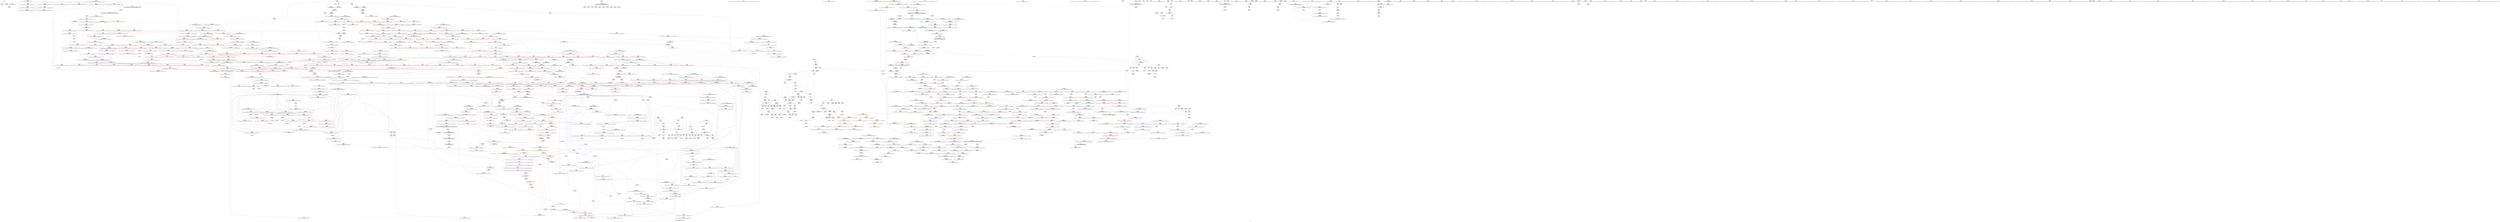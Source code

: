 digraph "SVFG" {
	label="SVFG";

	Node0x55a4779f7f70 [shape=record,color=grey,label="{NodeID: 0\nNullPtr}"];
	Node0x55a4779f7f70 -> Node0x55a477c3bba0[style=solid];
	Node0x55a4779f7f70 -> Node0x55a477c3bca0[style=solid];
	Node0x55a477c43ea0 [shape=record,color=red,label="{NodeID: 775\n1502\<--1501\n\<--call2\n_ZSt25__unguarded_linear_insertIPiN9__gnu_cxx5__ops14_Val_comp_iterIPFbiiEEEEvT_T0_\n}"];
	Node0x55a477c43ea0 -> Node0x55a477c6ed60[style=solid];
	Node0x55a477c5c6e0 [shape=record,color=grey,label="{NodeID: 1550\n846 = Binary(845, 494, )\n}"];
	Node0x55a477c5c6e0 -> Node0x55a477c4ad80[style=solid];
	Node0x55a477c3ab30 [shape=record,color=purple,label="{NodeID: 443\n984\<--982\nadd.ptr3\<--\n_ZSt13__adjust_heapIPiliN9__gnu_cxx5__ops15_Iter_comp_iterIPFbiiEEEEvT_T0_S8_T1_T2_\n|{<s0>51}}"];
	Node0x55a477c3ab30:s0 -> Node0x55a477d97140[style=solid,color=red];
	Node0x55a477d8aac0 [shape=record,color=black,label="{NodeID: 2325\n728 = PHI(850, )\n}"];
	Node0x55a477c2ecb0 [shape=record,color=green,label="{NodeID: 111\n717\<--718\n_ZSt11__make_heapIPiN9__gnu_cxx5__ops15_Iter_comp_iterIPFbiiEEEEvT_S7_RT0_\<--_ZSt11__make_heapIPiN9__gnu_cxx5__ops15_Iter_comp_iterIPFbiiEEEEvT_S7_RT0__field_insensitive\n}"];
	Node0x55a477c49930 [shape=record,color=blue,label="{NodeID: 886\n611\<--603\n__last.addr\<--__last\n_ZSt14__partial_sortIPiN9__gnu_cxx5__ops15_Iter_comp_iterIPFbiiEEEEvT_S7_S7_T0_\n}"];
	Node0x55a477c49930 -> Node0x55a477c51040[style=dashed];
	Node0x55a477c50340 [shape=record,color=red,label="{NodeID: 554\n525\<--522\n\<--__n.addr\n_ZSt4__lgl\n}"];
	Node0x55a477d93ce0 [shape=record,color=black,label="{NodeID: 2436\n1448 = PHI(1367, )\n0th arg _ZSt13move_backwardIPiS0_ET0_T_S2_S1_ }"];
	Node0x55a477d93ce0 -> Node0x55a477c6e6e0[style=solid];
	Node0x55a477c33390 [shape=record,color=green,label="{NodeID: 222\n1629\<--1630\nllvm.memmove.p0i8.p0i8.i64\<--llvm.memmove.p0i8.p0i8.i64_field_insensitive\n}"];
	Node0x55a477c6ebc0 [shape=record,color=blue,label="{NodeID: 997\n1480\<--1489\n__next\<--\n_ZSt25__unguarded_linear_insertIPiN9__gnu_cxx5__ops14_Val_comp_iterIPFbiiEEEEvT_T0_\n}"];
	Node0x55a477c6ebc0 -> Node0x55a477c439c0[style=dashed];
	Node0x55a477c6ebc0 -> Node0x55a477c6ec90[style=dashed];
	Node0x55a477cd6ea0 [shape=record,color=yellow,style=double,label="{NodeID: 1772\n33V_1 = ENCHI(MR_33V_0)\npts\{11 \}\nFun[main]}"];
	Node0x55a477cd6ea0 -> Node0x55a477c3b690[style=dashed];
	Node0x55a477cd6ea0 -> Node0x55a477c3b760[style=dashed];
	Node0x55a477cd6ea0 -> Node0x55a477c3b830[style=dashed];
	Node0x55a477cd6ea0 -> Node0x55a477c3b900[style=dashed];
	Node0x55a477cd6ea0 -> Node0x55a477c3b9d0[style=dashed];
	Node0x55a477c55d70 [shape=record,color=red,label="{NodeID: 665\n1032\<--1031\n\<--call20\n_ZSt13__adjust_heapIPiliN9__gnu_cxx5__ops15_Iter_comp_iterIPFbiiEEEEvT_T0_S8_T1_T2_\n|{<s0>56}}"];
	Node0x55a477c55d70:s0 -> Node0x55a477d94960[style=solid,color=red];
	Node0x55a477c40f80 [shape=record,color=purple,label="{NodeID: 333\n103\<--21\narrayidx4\<--dp\n_Z8possiblex\n}"];
	Node0x55a477c40f80 -> Node0x55a477c4ca60[style=solid];
	Node0x55a4779d6520 [shape=record,color=green,label="{NodeID: 1\n5\<--1\n\<--dummyObj\nCan only get source location for instruction, argument, global var or function.|{<s0>49}}"];
	Node0x55a4779d6520:s0 -> Node0x55a477d93430[style=solid,color=red];
	Node0x55a477c43f70 [shape=record,color=red,label="{NodeID: 776\n1512\<--1511\n\<--call4\n_ZSt25__unguarded_linear_insertIPiN9__gnu_cxx5__ops14_Val_comp_iterIPFbiiEEEEvT_T0_\n}"];
	Node0x55a477c43f70 -> Node0x55a477c6efd0[style=solid];
	Node0x55a477c5c860 [shape=record,color=grey,label="{NodeID: 1551\n1270 = cmp(1268, 1269, )\n}"];
	Node0x55a477c3ac00 [shape=record,color=purple,label="{NodeID: 444\n989\<--987\nadd.ptr5\<--\n_ZSt13__adjust_heapIPiliN9__gnu_cxx5__ops15_Iter_comp_iterIPFbiiEEEEvT_T0_S8_T1_T2_\n}"];
	Node0x55a477c3ac00 -> Node0x55a477c6b6f0[style=solid];
	Node0x55a477d8abd0 [shape=record,color=black,label="{NodeID: 2326\n822 = PHI(919, )\n}"];
	Node0x55a477d8abd0 -> Node0x55a477c534d0[style=solid];
	Node0x55a477c2edb0 [shape=record,color=green,label="{NodeID: 112\n729\<--730\n_ZN9__gnu_cxx5__ops15_Iter_comp_iterIPFbiiEEclIPiS6_EEbT_T0_\<--_ZN9__gnu_cxx5__ops15_Iter_comp_iterIPFbiiEEclIPiS6_EEbT_T0__field_insensitive\n}"];
	Node0x55a477c49a00 [shape=record,color=blue, style = dotted,label="{NodeID: 887\n1720\<--1722\noffset_0\<--dummyVal\n_ZSt14__partial_sortIPiN9__gnu_cxx5__ops15_Iter_comp_iterIPFbiiEEEEvT_S7_S7_T0_\n}"];
	Node0x55a477c49a00 -> Node0x55a477c51110[style=dashed];
	Node0x55a477cefb20 [shape=record,color=black,label="{NodeID: 1662\nMR_35V_4 = PHI(MR_35V_5, MR_35V_3, )\npts\{14 \}\n|{<s0>14}}"];
	Node0x55a477cefb20:s0 -> Node0x55a477ce7e20[style=dashed,color=blue];
	Node0x55a477c50410 [shape=record,color=red,label="{NodeID: 555\n560\<--545\n\<--__first.addr\n_ZSt22__final_insertion_sortIPiN9__gnu_cxx5__ops15_Iter_comp_iterIPFbiiEEEEvT_S7_T0_\n}"];
	Node0x55a477c50410 -> Node0x55a477c3e130[style=solid];
	Node0x55a477d93e20 [shape=record,color=black,label="{NodeID: 2437\n1449 = PHI(1368, )\n1st arg _ZSt13move_backwardIPiS0_ET0_T_S2_S1_ }"];
	Node0x55a477d93e20 -> Node0x55a477c6e7b0[style=solid];
	Node0x55a477c33490 [shape=record,color=green,label="{NodeID: 223\n1646\<--1647\nthis.addr\<--this.addr_field_insensitive\n_ZN9__gnu_cxx5__ops14_Val_comp_iterIPFbiiEEclIiPiEEbRT_T0_\n}"];
	Node0x55a477c33490 -> Node0x55a477c44ee0[style=solid];
	Node0x55a477c33490 -> Node0x55a477c6fcd0[style=solid];
	Node0x55a477c6ec90 [shape=record,color=blue,label="{NodeID: 998\n1480\<--1492\n__next\<--incdec.ptr\n_ZSt25__unguarded_linear_insertIPiN9__gnu_cxx5__ops14_Val_comp_iterIPFbiiEEEEvT_T0_\n}"];
	Node0x55a477c6ec90 -> Node0x55a477ce2e20[style=dashed];
	Node0x55a477c55e40 [shape=record,color=red,label="{NodeID: 666\n1042\<--1039\n\<--__t.addr\n_ZSt4moveIRN9__gnu_cxx5__ops15_Iter_comp_iterIPFbiiEEEEONSt16remove_referenceIT_E4typeEOS8_\n}"];
	Node0x55a477c55e40 -> Node0x55a477c3f4b0[style=solid];
	Node0x55a477c41050 [shape=record,color=purple,label="{NodeID: 334\n109\<--21\narrayidx6\<--dp\n_Z8possiblex\n}"];
	Node0x55a477c41050 -> Node0x55a477c4cb30[style=solid];
	Node0x55a4779efff0 [shape=record,color=green,label="{NodeID: 2\n10\<--1\n\<--dummyObj\nCan only get source location for instruction, argument, global var or function.}"];
	Node0x55a477c44040 [shape=record,color=red,label="{NodeID: 777\n1529\<--1528\n\<--coerce.dive1\n_ZN9__gnu_cxx5__ops15__val_comp_iterIPFbiiEEENS0_14_Val_comp_iterIT_EENS0_15_Iter_comp_iterIS5_EE\n}"];
	Node0x55a477c44040 -> Node0x55a477c3fc00[style=solid];
	Node0x55a477c5c9e0 [shape=record,color=grey,label="{NodeID: 1552\n996 = cmp(995, 5, )\n}"];
	Node0x55a477c3acd0 [shape=record,color=purple,label="{NodeID: 445\n1011\<--1008\nadd.ptr14\<--\n_ZSt13__adjust_heapIPiliN9__gnu_cxx5__ops15_Iter_comp_iterIPFbiiEEEEvT_T0_S8_T1_T2_\n|{<s0>52}}"];
	Node0x55a477c3acd0:s0 -> Node0x55a477d97140[style=solid,color=red];
	Node0x55a477d8ad40 [shape=record,color=black,label="{NodeID: 2327\n830 = PHI(919, )\n}"];
	Node0x55a477d8ad40 -> Node0x55a477c535a0[style=solid];
	Node0x55a477c2eeb0 [shape=record,color=green,label="{NodeID: 113\n736\<--737\n_ZSt10__pop_heapIPiN9__gnu_cxx5__ops15_Iter_comp_iterIPFbiiEEEEvT_S7_S7_RT0_\<--_ZSt10__pop_heapIPiN9__gnu_cxx5__ops15_Iter_comp_iterIPFbiiEEEEvT_S7_S7_RT0__field_insensitive\n}"];
	Node0x55a477c49ad0 [shape=record,color=blue,label="{NodeID: 888\n653\<--640\ncoerce.dive\<--__comp.coerce\n_ZSt27__unguarded_partition_pivotIPiN9__gnu_cxx5__ops15_Iter_comp_iterIPFbiiEEEET_S7_S7_T0_\n}"];
	Node0x55a477c49ad0 -> Node0x55a477c45f20[style=dashed];
	Node0x55a477c49ad0 -> Node0x55a477c45ff0[style=dashed];
	Node0x55a477cf0020 [shape=record,color=black,label="{NodeID: 1663\nMR_117V_3 = PHI(MR_117V_1, MR_117V_2, )\npts\{5500000 \}\n}"];
	Node0x55a477c504e0 [shape=record,color=red,label="{NodeID: 556\n567\<--545\n\<--__first.addr\n_ZSt22__final_insertion_sortIPiN9__gnu_cxx5__ops15_Iter_comp_iterIPFbiiEEEEvT_S7_T0_\n|{<s0>25}}"];
	Node0x55a477c504e0:s0 -> Node0x55a477d8e510[style=solid,color=red];
	Node0x55a477d93f60 [shape=record,color=black,label="{NodeID: 2438\n1450 = PHI(1370, )\n2nd arg _ZSt13move_backwardIPiS0_ET0_T_S2_S1_ }"];
	Node0x55a477d93f60 -> Node0x55a477c6e880[style=solid];
	Node0x55a477c33560 [shape=record,color=green,label="{NodeID: 224\n1648\<--1649\n__val.addr\<--__val.addr_field_insensitive\n_ZN9__gnu_cxx5__ops14_Val_comp_iterIPFbiiEEclIiPiEEbRT_T0_\n}"];
	Node0x55a477c33560 -> Node0x55a477c44fb0[style=solid];
	Node0x55a477c33560 -> Node0x55a477c6fda0[style=solid];
	Node0x55a477c6ed60 [shape=record,color=blue,label="{NodeID: 999\n1503\<--1502\n\<--\n_ZSt25__unguarded_linear_insertIPiN9__gnu_cxx5__ops14_Val_comp_iterIPFbiiEEEEvT_T0_\n}"];
	Node0x55a477c6ed60 -> Node0x55a477ce2420[style=dashed];
	Node0x55a477cd7060 [shape=record,color=yellow,style=double,label="{NodeID: 1774\n2V_1 = ENCHI(MR_2V_0)\npts\{17 \}\nFun[main]|{|<s1>5}}"];
	Node0x55a477cd7060 -> Node0x55a477c4e870[style=dashed];
	Node0x55a477cd7060:s1 -> Node0x55a477d03610[style=dashed,color=red];
	Node0x55a477c55f10 [shape=record,color=red,label="{NodeID: 667\n1053\<--1047\nthis1\<--this.addr\n_ZN9__gnu_cxx5__ops14_Iter_comp_valIPFbiiEEC2EONS0_15_Iter_comp_iterIS3_EE\n}"];
	Node0x55a477c55f10 -> Node0x55a477c38840[style=solid];
	Node0x55a477c41120 [shape=record,color=purple,label="{NodeID: 335\n253\<--21\n\<--dp\nmain\n}"];
	Node0x55a477c41120 -> Node0x55a477c47b20[style=solid];
	Node0x55a4779c4df0 [shape=record,color=green,label="{NodeID: 3\n24\<--1\n.str\<--dummyObj\nGlob }"];
	Node0x55a477c44110 [shape=record,color=red,label="{NodeID: 778\n1544\<--1535\n\<--__first.addr\n_ZSt23__copy_move_backward_a2ILb1EPiS0_ET1_T0_S2_S1_\n|{<s0>98}}"];
	Node0x55a477c44110:s0 -> Node0x55a477d8fc60[style=solid,color=red];
	Node0x55a477c5cb60 [shape=record,color=grey,label="{NodeID: 1553\n90 = cmp(89, 5, )\n}"];
	Node0x55a477c3ada0 [shape=record,color=purple,label="{NodeID: 446\n1016\<--1014\nadd.ptr16\<--\n_ZSt13__adjust_heapIPiliN9__gnu_cxx5__ops15_Iter_comp_iterIPFbiiEEEEvT_T0_S8_T1_T2_\n}"];
	Node0x55a477c3ada0 -> Node0x55a477c6b960[style=solid];
	Node0x55a477d8ae80 [shape=record,color=black,label="{NodeID: 2328\n1496 = PHI(1642, )\n}"];
	Node0x55a477c33a00 [shape=record,color=green,label="{NodeID: 114\n749\<--750\n__first.addr\<--__first.addr_field_insensitive\n_ZSt11__sort_heapIPiN9__gnu_cxx5__ops15_Iter_comp_iterIPFbiiEEEEvT_S7_RT0_\n}"];
	Node0x55a477c33a00 -> Node0x55a477c52490[style=solid];
	Node0x55a477c33a00 -> Node0x55a477c52560[style=solid];
	Node0x55a477c33a00 -> Node0x55a477c4a490[style=solid];
	Node0x55a477c49ba0 [shape=record,color=blue,label="{NodeID: 889\n643\<--638\n__first.addr\<--__first\n_ZSt27__unguarded_partition_pivotIPiN9__gnu_cxx5__ops15_Iter_comp_iterIPFbiiEEEET_S7_S7_T0_\n}"];
	Node0x55a477c49ba0 -> Node0x55a477c511e0[style=dashed];
	Node0x55a477c49ba0 -> Node0x55a477c512b0[style=dashed];
	Node0x55a477c49ba0 -> Node0x55a477c51380[style=dashed];
	Node0x55a477c49ba0 -> Node0x55a477c51450[style=dashed];
	Node0x55a477c49ba0 -> Node0x55a477c51520[style=dashed];
	Node0x55a477c49ba0 -> Node0x55a477c515f0[style=dashed];
	Node0x55a477cf0520 [shape=record,color=black,label="{NodeID: 1664\nMR_119V_3 = PHI(MR_119V_1, MR_119V_2, )\npts\{5520000 \}\n}"];
	Node0x55a477c505b0 [shape=record,color=red,label="{NodeID: 557\n568\<--545\n\<--__first.addr\n_ZSt22__final_insertion_sortIPiN9__gnu_cxx5__ops15_Iter_comp_iterIPFbiiEEEEvT_S7_T0_\n}"];
	Node0x55a477c505b0 -> Node0x55a477c42b20[style=solid];
	Node0x55a477d940a0 [shape=record,color=black,label="{NodeID: 2439\n601 = PHI(480, )\n0th arg _ZSt14__partial_sortIPiN9__gnu_cxx5__ops15_Iter_comp_iterIPFbiiEEEEvT_S7_S7_T0_ }"];
	Node0x55a477d940a0 -> Node0x55a477c49790[style=solid];
	Node0x55a477c33630 [shape=record,color=green,label="{NodeID: 225\n1650\<--1651\n__it.addr\<--__it.addr_field_insensitive\n_ZN9__gnu_cxx5__ops14_Val_comp_iterIPFbiiEEclIiPiEEbRT_T0_\n}"];
	Node0x55a477c33630 -> Node0x55a477c45080[style=solid];
	Node0x55a477c33630 -> Node0x55a477c6fe70[style=solid];
	Node0x55a477c6ee30 [shape=record,color=blue,label="{NodeID: 1000\n1476\<--1505\n__last.addr\<--\n_ZSt25__unguarded_linear_insertIPiN9__gnu_cxx5__ops14_Val_comp_iterIPFbiiEEEEvT_T0_\n}"];
	Node0x55a477c6ee30 -> Node0x55a477ce2920[style=dashed];
	Node0x55a477cd7140 [shape=record,color=yellow,style=double,label="{NodeID: 1775\n38V_1 = ENCHI(MR_38V_0)\npts\{20 \}\nFun[main]}"];
	Node0x55a477cd7140 -> Node0x55a477c4e600[style=dashed];
	Node0x55a477c55fe0 [shape=record,color=red,label="{NodeID: 668\n1055\<--1049\n\<--__comp.addr\n_ZN9__gnu_cxx5__ops14_Iter_comp_valIPFbiiEEC2EONS0_15_Iter_comp_iterIS3_EE\n}"];
	Node0x55a477c55fe0 -> Node0x55a477c38910[style=solid];
	Node0x55a477c411f0 [shape=record,color=purple,label="{NodeID: 336\n292\<--21\narrayidx31\<--dp\nmain\n}"];
	Node0x55a477c411f0 -> Node0x55a477c47d90[style=solid];
	Node0x55a477993d60 [shape=record,color=green,label="{NodeID: 4\n26\<--1\n.str.1\<--dummyObj\nGlob }"];
	Node0x55a477d03a70 [shape=record,color=yellow,style=double,label="{NodeID: 1886\n35V_1 = ENCHI(MR_35V_0)\npts\{14 \}\nFun[_ZN9__gnu_cxx5__ops15_Iter_comp_iterIPFbiiEEclIPiS6_EEbT_T0_]}"];
	Node0x55a477d03a70 -> Node0x55a477c53a80[style=dashed];
	Node0x55a477d03a70 -> Node0x55a477c53b50[style=dashed];
	Node0x55a477c441e0 [shape=record,color=red,label="{NodeID: 779\n1548\<--1537\n\<--__last.addr\n_ZSt23__copy_move_backward_a2ILb1EPiS0_ET1_T0_S2_S1_\n|{<s0>99}}"];
	Node0x55a477c441e0:s0 -> Node0x55a477d8fc60[style=solid,color=red];
	Node0x55a477c5cce0 [shape=record,color=grey,label="{NodeID: 1554\n1002 = cmp(998, 1001, )\n}"];
	Node0x55a477c3ae70 [shape=record,color=purple,label="{NodeID: 447\n1096\<--1094\nadd.ptr\<--\n_ZSt11__push_heapIPiliN9__gnu_cxx5__ops14_Iter_comp_valIPFbiiEEEEvT_T0_S8_T1_RT2_\n|{<s0>58}}"];
	Node0x55a477c3ae70:s0 -> Node0x55a477d94f00[style=solid,color=red];
	Node0x55a477d8af90 [shape=record,color=black,label="{NodeID: 2329\n1501 = PHI(919, )\n}"];
	Node0x55a477d8af90 -> Node0x55a477c43ea0[style=solid];
	Node0x55a477c33ad0 [shape=record,color=green,label="{NodeID: 115\n751\<--752\n__last.addr\<--__last.addr_field_insensitive\n_ZSt11__sort_heapIPiN9__gnu_cxx5__ops15_Iter_comp_iterIPFbiiEEEEvT_S7_RT0_\n}"];
	Node0x55a477c33ad0 -> Node0x55a477c52630[style=solid];
	Node0x55a477c33ad0 -> Node0x55a477c52700[style=solid];
	Node0x55a477c33ad0 -> Node0x55a477c527d0[style=solid];
	Node0x55a477c33ad0 -> Node0x55a477c528a0[style=solid];
	Node0x55a477c33ad0 -> Node0x55a477c4a560[style=solid];
	Node0x55a477c33ad0 -> Node0x55a477c4a700[style=solid];
	Node0x55a477c49c70 [shape=record,color=blue,label="{NodeID: 890\n645\<--639\n__last.addr\<--__last\n_ZSt27__unguarded_partition_pivotIPiN9__gnu_cxx5__ops15_Iter_comp_iterIPFbiiEEEET_S7_S7_T0_\n}"];
	Node0x55a477c49c70 -> Node0x55a477c516c0[style=dashed];
	Node0x55a477c49c70 -> Node0x55a477c51790[style=dashed];
	Node0x55a477c49c70 -> Node0x55a477c51860[style=dashed];
	Node0x55a477cf0a20 [shape=record,color=black,label="{NodeID: 1665\nMR_121V_2 = PHI(MR_121V_3, MR_121V_1, )\npts\{5540000 \}\n}"];
	Node0x55a477c50680 [shape=record,color=red,label="{NodeID: 558\n578\<--545\n\<--__first.addr\n_ZSt22__final_insertion_sortIPiN9__gnu_cxx5__ops15_Iter_comp_iterIPFbiiEEEEvT_S7_T0_\n}"];
	Node0x55a477c50680 -> Node0x55a477c42d90[style=solid];
	Node0x55a477d941e0 [shape=record,color=black,label="{NodeID: 2440\n602 = PHI(481, )\n1st arg _ZSt14__partial_sortIPiN9__gnu_cxx5__ops15_Iter_comp_iterIPFbiiEEEEvT_S7_S7_T0_ }"];
	Node0x55a477d941e0 -> Node0x55a477c49860[style=solid];
	Node0x55a477c33700 [shape=record,color=green,label="{NodeID: 226\n1667\<--1668\nthis.addr\<--this.addr_field_insensitive\n_ZN9__gnu_cxx5__ops14_Val_comp_iterIPFbiiEEC2EONS0_15_Iter_comp_iterIS3_EE\n}"];
	Node0x55a477c33700 -> Node0x55a477c453c0[style=solid];
	Node0x55a477c33700 -> Node0x55a477c6ff40[style=solid];
	Node0x55a477c6ef00 [shape=record,color=blue,label="{NodeID: 1001\n1480\<--1508\n__next\<--incdec.ptr3\n_ZSt25__unguarded_linear_insertIPiN9__gnu_cxx5__ops14_Val_comp_iterIPFbiiEEEEvT_T0_\n}"];
	Node0x55a477c6ef00 -> Node0x55a477ce2e20[style=dashed];
	Node0x55a477c560b0 [shape=record,color=red,label="{NodeID: 669\n1058\<--1057\n\<--call\n_ZN9__gnu_cxx5__ops14_Iter_comp_valIPFbiiEEC2EONS0_15_Iter_comp_iterIS3_EE\n}"];
	Node0x55a477c560b0 -> Node0x55a477c6bd70[style=solid];
	Node0x55a477c412c0 [shape=record,color=purple,label="{NodeID: 337\n297\<--21\narrayidx33\<--dp\nmain\n}"];
	Node0x55a477c412c0 -> Node0x55a477c4e6d0[style=solid];
	Node0x55a477bff900 [shape=record,color=green,label="{NodeID: 5\n28\<--1\n.str.2\<--dummyObj\nGlob }"];
	Node0x55a477d03b80 [shape=record,color=yellow,style=double,label="{NodeID: 1887\n2V_1 = ENCHI(MR_2V_0)\npts\{17 \}\nFun[_ZN9__gnu_cxx5__ops15_Iter_comp_iterIPFbiiEEclIPiS6_EEbT_T0_]}"];
	Node0x55a477c442b0 [shape=record,color=red,label="{NodeID: 780\n1550\<--1539\n\<--__result.addr\n_ZSt23__copy_move_backward_a2ILb1EPiS0_ET1_T0_S2_S1_\n|{<s0>100}}"];
	Node0x55a477c442b0:s0 -> Node0x55a477d8fc60[style=solid,color=red];
	Node0x55a477c5ce60 [shape=record,color=grey,label="{NodeID: 1555\n804 = cmp(803, 141, )\n}"];
	Node0x55a477c3af40 [shape=record,color=purple,label="{NodeID: 448\n1105\<--1103\nadd.ptr1\<--\n_ZSt11__push_heapIPiliN9__gnu_cxx5__ops14_Iter_comp_valIPFbiiEEEEvT_T0_S8_T1_RT2_\n|{<s0>59}}"];
	Node0x55a477c3af40:s0 -> Node0x55a477d97140[style=solid,color=red];
	Node0x55a477d8b100 [shape=record,color=black,label="{NodeID: 2330\n1511 = PHI(919, )\n}"];
	Node0x55a477d8b100 -> Node0x55a477c43f70[style=solid];
	Node0x55a477c33ba0 [shape=record,color=green,label="{NodeID: 116\n753\<--754\n__comp.addr\<--__comp.addr_field_insensitive\n_ZSt11__sort_heapIPiN9__gnu_cxx5__ops15_Iter_comp_iterIPFbiiEEEEvT_S7_RT0_\n}"];
	Node0x55a477c33ba0 -> Node0x55a477c52970[style=solid];
	Node0x55a477c33ba0 -> Node0x55a477c4a630[style=solid];
	Node0x55a477c49d40 [shape=record,color=blue,label="{NodeID: 891\n647\<--665\n__mid\<--add.ptr\n_ZSt27__unguarded_partition_pivotIPiN9__gnu_cxx5__ops15_Iter_comp_iterIPFbiiEEEET_S7_S7_T0_\n}"];
	Node0x55a477c49d40 -> Node0x55a477c51930[style=dashed];
	Node0x55a477c50750 [shape=record,color=red,label="{NodeID: 559\n590\<--545\n\<--__first.addr\n_ZSt22__final_insertion_sortIPiN9__gnu_cxx5__ops15_Iter_comp_iterIPFbiiEEEEvT_S7_T0_\n|{<s0>29}}"];
	Node0x55a477c50750:s0 -> Node0x55a477d8e510[style=solid,color=red];
	Node0x55a477d94320 [shape=record,color=black,label="{NodeID: 2441\n603 = PHI(482, )\n2nd arg _ZSt14__partial_sortIPiN9__gnu_cxx5__ops15_Iter_comp_iterIPFbiiEEEEvT_S7_S7_T0_ }"];
	Node0x55a477d94320 -> Node0x55a477c49930[style=solid];
	Node0x55a477c337d0 [shape=record,color=green,label="{NodeID: 227\n1669\<--1670\n__comp.addr\<--__comp.addr_field_insensitive\n_ZN9__gnu_cxx5__ops14_Val_comp_iterIPFbiiEEC2EONS0_15_Iter_comp_iterIS3_EE\n}"];
	Node0x55a477c337d0 -> Node0x55a477c45490[style=solid];
	Node0x55a477c337d0 -> Node0x55a477c70010[style=solid];
	Node0x55a477c6efd0 [shape=record,color=blue,label="{NodeID: 1002\n1513\<--1512\n\<--\n_ZSt25__unguarded_linear_insertIPiN9__gnu_cxx5__ops14_Val_comp_iterIPFbiiEEEEvT_T0_\n|{<s0>85|<s1>88}}"];
	Node0x55a477c6efd0:s0 -> Node0x55a477cee220[style=dashed,color=blue];
	Node0x55a477c6efd0:s1 -> Node0x55a477cf3720[style=dashed,color=blue];
	Node0x55a477c56180 [shape=record,color=red,label="{NodeID: 670\n1094\<--1067\n\<--__first.addr\n_ZSt11__push_heapIPiliN9__gnu_cxx5__ops14_Iter_comp_valIPFbiiEEEEvT_T0_S8_T1_RT2_\n}"];
	Node0x55a477c56180 -> Node0x55a477c3ae70[style=solid];
	Node0x55a477c41390 [shape=record,color=purple,label="{NodeID: 338\n310\<--21\narrayidx41\<--dp\nmain\n}"];
	Node0x55a477c41390 -> Node0x55a477c47e60[style=solid];
	Node0x55a477c001f0 [shape=record,color=green,label="{NodeID: 6\n30\<--1\n.str.3\<--dummyObj\nGlob }"];
	Node0x55a477c44380 [shape=record,color=red,label="{NodeID: 781\n1561\<--1558\n\<--__it.addr\n_ZSt12__miter_baseIPiET_S1_\n}"];
	Node0x55a477c44380 -> Node0x55a477c3fda0[style=solid];
	Node0x55a477c5cfe0 [shape=record,color=grey,label="{NodeID: 1556\n96 = cmp(95, 87, )\n}"];
	Node0x55a477c3b010 [shape=record,color=purple,label="{NodeID: 449\n1110\<--1108\nadd.ptr3\<--\n_ZSt11__push_heapIPiliN9__gnu_cxx5__ops14_Iter_comp_valIPFbiiEEEEvT_T0_S8_T1_RT2_\n}"];
	Node0x55a477c3b010 -> Node0x55a477c6c320[style=solid];
	Node0x55a477d8b240 [shape=record,color=black,label="{NodeID: 2331\n1012 = PHI(919, )\n}"];
	Node0x55a477d8b240 -> Node0x55a477c55ca0[style=solid];
	Node0x55a477c33c70 [shape=record,color=green,label="{NodeID: 117\n781\<--782\n__first.addr\<--__first.addr_field_insensitive\n_ZSt11__make_heapIPiN9__gnu_cxx5__ops15_Iter_comp_iterIPFbiiEEEEvT_S7_RT0_\n}"];
	Node0x55a477c33c70 -> Node0x55a477c52a40[style=solid];
	Node0x55a477c33c70 -> Node0x55a477c52b10[style=solid];
	Node0x55a477c33c70 -> Node0x55a477c52be0[style=solid];
	Node0x55a477c33c70 -> Node0x55a477c52cb0[style=solid];
	Node0x55a477c33c70 -> Node0x55a477c4a7d0[style=solid];
	Node0x55a477c49e10 [shape=record,color=blue, style = dotted,label="{NodeID: 892\n1723\<--1725\noffset_0\<--dummyVal\n_ZSt27__unguarded_partition_pivotIPiN9__gnu_cxx5__ops15_Iter_comp_iterIPFbiiEEEET_S7_S7_T0_\n}"];
	Node0x55a477c49e10 -> Node0x55a477c51a00[style=dashed];
	Node0x55a477cf1420 [shape=record,color=black,label="{NodeID: 1667\nMR_291V_4 = PHI(MR_291V_5, MR_291V_3, )\npts\{1236 \}\n}"];
	Node0x55a477cf1420 -> Node0x55a477c58610[style=dashed];
	Node0x55a477cf1420 -> Node0x55a477c586e0[style=dashed];
	Node0x55a477cf1420 -> Node0x55a477c587b0[style=dashed];
	Node0x55a477cf1420 -> Node0x55a477c58880[style=dashed];
	Node0x55a477cf1420 -> Node0x55a477c58950[style=dashed];
	Node0x55a477cf1420 -> Node0x55a477c58a20[style=dashed];
	Node0x55a477cf1420 -> Node0x55a477c6d0f0[style=dashed];
	Node0x55a477cf1420 -> Node0x55a477c6d360[style=dashed];
	Node0x55a477c50820 [shape=record,color=red,label="{NodeID: 560\n559\<--547\n\<--__last.addr\n_ZSt22__final_insertion_sortIPiN9__gnu_cxx5__ops15_Iter_comp_iterIPFbiiEEEEvT_S7_T0_\n}"];
	Node0x55a477c50820 -> Node0x55a477c3e060[style=solid];
	Node0x55a477d94460 [shape=record,color=black,label="{NodeID: 2442\n604 = PHI(487, )\n3rd arg _ZSt14__partial_sortIPiN9__gnu_cxx5__ops15_Iter_comp_iterIPFbiiEEEEvT_S7_S7_T0_ }"];
	Node0x55a477d94460 -> Node0x55a477c496c0[style=solid];
	Node0x55a477c338a0 [shape=record,color=green,label="{NodeID: 228\n1684\<--1685\nthis.addr\<--this.addr_field_insensitive\n_ZN9__gnu_cxx5__ops15_Iter_comp_iterIPFbiiEEC2ES3_\n}"];
	Node0x55a477c338a0 -> Node0x55a477c45630[style=solid];
	Node0x55a477c338a0 -> Node0x55a477c701b0[style=solid];
	Node0x55a477c6f0a0 [shape=record,color=blue,label="{NodeID: 1003\n1522\<--1517\ncoerce.dive\<--__comp.coerce\n_ZN9__gnu_cxx5__ops15__val_comp_iterIPFbiiEEENS0_14_Val_comp_iterIT_EENS0_15_Iter_comp_iterIS5_EE\n|{<s0>97}}"];
	Node0x55a477c6f0a0:s0 -> Node0x55a477cf7310[style=dashed,color=red];
	Node0x55a477c56250 [shape=record,color=red,label="{NodeID: 671\n1103\<--1067\n\<--__first.addr\n_ZSt11__push_heapIPiliN9__gnu_cxx5__ops14_Iter_comp_valIPFbiiEEEEvT_T0_S8_T1_RT2_\n}"];
	Node0x55a477c56250 -> Node0x55a477c3af40[style=solid];
	Node0x55a477c41460 [shape=record,color=purple,label="{NodeID: 339\n193\<--24\n\<--.str\nmain\n}"];
	Node0x55a477c002b0 [shape=record,color=green,label="{NodeID: 7\n69\<--1\n\<--dummyObj\nCan only get source location for instruction, argument, global var or function.}"];
	Node0x55a477c44450 [shape=record,color=red,label="{NodeID: 782\n1580\<--1567\n\<--__first.addr\n_ZSt22__copy_move_backward_aILb1EPiS0_ET1_T0_S2_S1_\n|{<s0>102}}"];
	Node0x55a477c44450:s0 -> Node0x55a477d91390[style=solid,color=red];
	Node0x55a477c5d160 [shape=record,color=grey,label="{NodeID: 1557\n146 = cmp(144, 145, )\n}"];
	Node0x55a477c3b0e0 [shape=record,color=purple,label="{NodeID: 450\n1123\<--1121\nadd.ptr7\<--\n_ZSt11__push_heapIPiliN9__gnu_cxx5__ops14_Iter_comp_valIPFbiiEEEEvT_T0_S8_T1_RT2_\n}"];
	Node0x55a477c3b0e0 -> Node0x55a477c6c590[style=solid];
	Node0x55a477d8b380 [shape=record,color=black,label="{NodeID: 2332\n1022 = PHI(1037, )\n|{<s0>54}}"];
	Node0x55a477d8b380:s0 -> Node0x55a477d92540[style=solid,color=red];
	Node0x55a477c33d40 [shape=record,color=green,label="{NodeID: 118\n783\<--784\n__last.addr\<--__last.addr_field_insensitive\n_ZSt11__make_heapIPiN9__gnu_cxx5__ops15_Iter_comp_iterIPFbiiEEEEvT_S7_RT0_\n}"];
	Node0x55a477c33d40 -> Node0x55a477c52d80[style=solid];
	Node0x55a477c33d40 -> Node0x55a477c52e50[style=solid];
	Node0x55a477c33d40 -> Node0x55a477c4a8a0[style=solid];
	Node0x55a477c49ee0 [shape=record,color=blue, style = dotted,label="{NodeID: 893\n1726\<--1728\noffset_0\<--dummyVal\n_ZSt27__unguarded_partition_pivotIPiN9__gnu_cxx5__ops15_Iter_comp_iterIPFbiiEEEET_S7_S7_T0_\n}"];
	Node0x55a477c49ee0 -> Node0x55a477c51ad0[style=dashed];
	Node0x55a477c508f0 [shape=record,color=red,label="{NodeID: 561\n580\<--547\n\<--__last.addr\n_ZSt22__final_insertion_sortIPiN9__gnu_cxx5__ops15_Iter_comp_iterIPFbiiEEEEvT_S7_T0_\n|{<s0>27}}"];
	Node0x55a477c508f0:s0 -> Node0x55a477d95260[style=solid,color=red];
	Node0x55a477d945a0 [shape=record,color=black,label="{NodeID: 2443\n1062 = PHI(1028, )\n0th arg _ZSt11__push_heapIPiliN9__gnu_cxx5__ops14_Iter_comp_valIPFbiiEEEEvT_T0_S8_T1_RT2_ }"];
	Node0x55a477d945a0 -> Node0x55a477c6be40[style=solid];
	Node0x55a477c33970 [shape=record,color=green,label="{NodeID: 229\n1686\<--1687\n__comp.addr\<--__comp.addr_field_insensitive\n_ZN9__gnu_cxx5__ops15_Iter_comp_iterIPFbiiEEC2ES3_\n|{|<s1>105}}"];
	Node0x55a477c33970 -> Node0x55a477c70280[style=solid];
	Node0x55a477c33970:s1 -> Node0x55a477d78770[style=solid,color=red];
	Node0x55a477c6f170 [shape=record,color=blue,label="{NodeID: 1004\n1535\<--1532\n__first.addr\<--__first\n_ZSt23__copy_move_backward_a2ILb1EPiS0_ET1_T0_S2_S1_\n}"];
	Node0x55a477c6f170 -> Node0x55a477c44110[style=dashed];
	Node0x55a477cd74c0 [shape=record,color=yellow,style=double,label="{NodeID: 1779\n46V_1 = ENCHI(MR_46V_0)\npts\{179 \}\nFun[main]}"];
	Node0x55a477cd74c0 -> Node0x55a477c4d280[style=dashed];
	Node0x55a477c56320 [shape=record,color=red,label="{NodeID: 672\n1108\<--1067\n\<--__first.addr\n_ZSt11__push_heapIPiliN9__gnu_cxx5__ops14_Iter_comp_valIPFbiiEEEEvT_T0_S8_T1_RT2_\n}"];
	Node0x55a477c56320 -> Node0x55a477c3b010[style=solid];
	Node0x55a477c41530 [shape=record,color=purple,label="{NodeID: 340\n203\<--26\n\<--.str.1\nmain\n}"];
	Node0x55a477bffc10 [shape=record,color=green,label="{NodeID: 8\n87\<--1\n\<--dummyObj\nCan only get source location for instruction, argument, global var or function.}"];
	Node0x55a477c44520 [shape=record,color=red,label="{NodeID: 783\n1581\<--1569\n\<--__last.addr\n_ZSt22__copy_move_backward_aILb1EPiS0_ET1_T0_S2_S1_\n|{<s0>102}}"];
	Node0x55a477c44520:s0 -> Node0x55a477d91500[style=solid,color=red];
	Node0x55a477c5d2e0 [shape=record,color=grey,label="{NodeID: 1558\n765 = cmp(764, 69, )\n}"];
	Node0x55a477c3b1b0 [shape=record,color=purple,label="{NodeID: 451\n1622\<--1619\nadd.ptr\<--\n_ZNSt20__copy_move_backwardILb1ELb1ESt26random_access_iterator_tagE13__copy_move_bIiEEPT_PKS3_S6_S4_\n}"];
	Node0x55a477c3b1b0 -> Node0x55a477c401b0[style=solid];
	Node0x55a477d8b4c0 [shape=record,color=black,label="{NodeID: 2333\n1031 = PHI(919, )\n}"];
	Node0x55a477d8b4c0 -> Node0x55a477c55d70[style=solid];
	Node0x55a477c33e10 [shape=record,color=green,label="{NodeID: 119\n785\<--786\n__comp.addr\<--__comp.addr_field_insensitive\n_ZSt11__make_heapIPiN9__gnu_cxx5__ops15_Iter_comp_iterIPFbiiEEEEvT_S7_RT0_\n}"];
	Node0x55a477c33e10 -> Node0x55a477c52f20[style=solid];
	Node0x55a477c33e10 -> Node0x55a477c4a970[style=solid];
	Node0x55a477c49fb0 [shape=record,color=blue,label="{NodeID: 894\n709\<--698\ncoerce.dive\<--__comp.coerce\n_ZSt13__heap_selectIPiN9__gnu_cxx5__ops15_Iter_comp_iterIPFbiiEEEEvT_S7_S7_T0_\n|{<s0>37|<s1>38|<s2>39}}"];
	Node0x55a477c49fb0:s0 -> Node0x55a477cfe9a0[style=dashed,color=red];
	Node0x55a477c49fb0:s1 -> Node0x55a477d03f00[style=dashed,color=red];
	Node0x55a477c49fb0:s2 -> Node0x55a477cf6110[style=dashed,color=red];
	Node0x55a477c509c0 [shape=record,color=red,label="{NodeID: 562\n591\<--547\n\<--__last.addr\n_ZSt22__final_insertion_sortIPiN9__gnu_cxx5__ops15_Iter_comp_iterIPFbiiEEEEvT_S7_T0_\n|{<s0>29}}"];
	Node0x55a477c509c0:s0 -> Node0x55a477d8e690[style=solid,color=red];
	Node0x55a477d946e0 [shape=record,color=black,label="{NodeID: 2444\n1063 = PHI(1029, )\n1st arg _ZSt11__push_heapIPiliN9__gnu_cxx5__ops14_Iter_comp_valIPFbiiEEEEvT_T0_S8_T1_RT2_ }"];
	Node0x55a477d946e0 -> Node0x55a477c6bf10[style=solid];
	Node0x55a477c3bba0 [shape=record,color=black,label="{NodeID: 230\n2\<--3\ndummyVal\<--dummyVal\n}"];
	Node0x55a477c6f240 [shape=record,color=blue,label="{NodeID: 1005\n1537\<--1533\n__last.addr\<--__last\n_ZSt23__copy_move_backward_a2ILb1EPiS0_ET1_T0_S2_S1_\n}"];
	Node0x55a477c6f240 -> Node0x55a477c441e0[style=dashed];
	Node0x55a477c563f0 [shape=record,color=red,label="{NodeID: 673\n1121\<--1067\n\<--__first.addr\n_ZSt11__push_heapIPiliN9__gnu_cxx5__ops14_Iter_comp_valIPFbiiEEEEvT_T0_S8_T1_RT2_\n}"];
	Node0x55a477c563f0 -> Node0x55a477c3b0e0[style=solid];
	Node0x55a477c41600 [shape=record,color=purple,label="{NodeID: 341\n219\<--28\n\<--.str.2\nmain\n}"];
	Node0x55a477d18dc0 [shape=record,color=yellow,style=double,label="{NodeID: 2223\nCSMU(2V_1)\npts\{17 \}\nCS[]}"];
	Node0x55a477bffd10 [shape=record,color=green,label="{NodeID: 9\n117\<--1\n\<--dummyObj\nCan only get source location for instruction, argument, global var or function.}"];
	Node0x55a477d03f00 [shape=record,color=yellow,style=double,label="{NodeID: 1891\n197V_1 = ENCHI(MR_197V_0)\npts\{7000000 9330000 11620000 12340000 13290000 \}\nFun[_ZN9__gnu_cxx5__ops15_Iter_comp_iterIPFbiiEEclIPiS6_EEbT_T0_]}"];
	Node0x55a477d03f00 -> Node0x55a477c539b0[style=dashed];
	Node0x55a477c445f0 [shape=record,color=red,label="{NodeID: 784\n1582\<--1571\n\<--__result.addr\n_ZSt22__copy_move_backward_aILb1EPiS0_ET1_T0_S2_S1_\n|{<s0>102}}"];
	Node0x55a477c445f0:s0 -> Node0x55a477d91640[style=solid,color=red];
	Node0x55a477c5d460 [shape=record,color=grey,label="{NodeID: 1559\n114 = cmp(112, 113, )\n}"];
	Node0x55a477c3b280 [shape=record,color=purple,label="{NodeID: 452\n1635\<--1632\nadd.ptr2\<--\n_ZNSt20__copy_move_backwardILb1ELb1ESt26random_access_iterator_tagE13__copy_move_bIiEEPT_PKS3_S6_S4_\n}"];
	Node0x55a477c3b280 -> Node0x55a477c40350[style=solid];
	Node0x55a477d8b600 [shape=record,color=black,label="{NodeID: 2334\n1057 = PHI(1126, )\n}"];
	Node0x55a477d8b600 -> Node0x55a477c560b0[style=solid];
	Node0x55a477c33ee0 [shape=record,color=green,label="{NodeID: 120\n787\<--788\n__len\<--__len_field_insensitive\n_ZSt11__make_heapIPiN9__gnu_cxx5__ops15_Iter_comp_iterIPFbiiEEEEvT_S7_RT0_\n}"];
	Node0x55a477c33ee0 -> Node0x55a477c52ff0[style=solid];
	Node0x55a477c33ee0 -> Node0x55a477c530c0[style=solid];
	Node0x55a477c33ee0 -> Node0x55a477c4aa40[style=solid];
	Node0x55a477c4a080 [shape=record,color=blue,label="{NodeID: 895\n701\<--695\n__first.addr\<--__first\n_ZSt13__heap_selectIPiN9__gnu_cxx5__ops15_Iter_comp_iterIPFbiiEEEEvT_S7_S7_T0_\n}"];
	Node0x55a477c4a080 -> Node0x55a477c51ba0[style=dashed];
	Node0x55a477c4a080 -> Node0x55a477c51c70[style=dashed];
	Node0x55a477c4a080 -> Node0x55a477c51d40[style=dashed];
	Node0x55a477cf2320 [shape=record,color=black,label="{NodeID: 1670\nMR_35V_2 = PHI(MR_35V_1, MR_35V_3, )\npts\{14 \}\n|{<s0>36|<s1>72|<s2>73|<s3>74}}"];
	Node0x55a477cf2320:s0 -> Node0x55a477d1d640[style=dashed,color=blue];
	Node0x55a477cf2320:s1 -> Node0x55a477d03a70[style=dashed,color=red];
	Node0x55a477cf2320:s2 -> Node0x55a477d03a70[style=dashed,color=red];
	Node0x55a477cf2320:s3 -> Node0x55a477cf7be0[style=dashed,color=red];
	Node0x55a477c50a90 [shape=record,color=red,label="{NodeID: 563\n574\<--573\n\<--coerce.dive1\n_ZSt22__final_insertion_sortIPiN9__gnu_cxx5__ops15_Iter_comp_iterIPFbiiEEEEvT_S7_T0_\n|{<s0>25}}"];
	Node0x55a477c50a90:s0 -> Node0x55a477d8e810[style=solid,color=red];
	Node0x55a477d94820 [shape=record,color=black,label="{NodeID: 2445\n1064 = PHI(1030, )\n2nd arg _ZSt11__push_heapIPiliN9__gnu_cxx5__ops14_Iter_comp_valIPFbiiEEEEvT_T0_S8_T1_RT2_ }"];
	Node0x55a477d94820 -> Node0x55a477c6bfe0[style=solid];
	Node0x55a477c3bca0 [shape=record,color=black,label="{NodeID: 231\n171\<--3\nargv\<--dummyVal\nmain\n1st arg main }"];
	Node0x55a477c3bca0 -> Node0x55a477c474a0[style=solid];
	Node0x55a477c6f310 [shape=record,color=blue,label="{NodeID: 1006\n1539\<--1534\n__result.addr\<--__result\n_ZSt23__copy_move_backward_a2ILb1EPiS0_ET1_T0_S2_S1_\n}"];
	Node0x55a477c6f310 -> Node0x55a477c442b0[style=dashed];
	Node0x55a477c564c0 [shape=record,color=red,label="{NodeID: 674\n1084\<--1069\n\<--__holeIndex.addr\n_ZSt11__push_heapIPiliN9__gnu_cxx5__ops14_Iter_comp_valIPFbiiEEEEvT_T0_S8_T1_RT2_\n}"];
	Node0x55a477c564c0 -> Node0x55a477c5b360[style=solid];
	Node0x55a477c416d0 [shape=record,color=purple,label="{NodeID: 342\n321\<--30\n\<--.str.3\nmain\n}"];
	Node0x55a477c2be00 [shape=record,color=green,label="{NodeID: 10\n125\<--1\n\<--dummyObj\nCan only get source location for instruction, argument, global var or function.}"];
	Node0x55a477c446c0 [shape=record,color=red,label="{NodeID: 785\n1592\<--1589\n\<--__it.addr\n_ZSt12__niter_baseIPiET_S1_\n}"];
	Node0x55a477c446c0 -> Node0x55a477c3ff40[style=solid];
	Node0x55a477c5d5e0 [shape=record,color=grey,label="{NodeID: 1560\n287 = cmp(285, 286, )\n}"];
	Node0x55a477c3b350 [shape=record,color=red,label="{NodeID: 453\n113\<--4\n\<--M\n_Z8possiblex\n}"];
	Node0x55a477c3b350 -> Node0x55a477c5d460[style=solid];
	Node0x55a477d8b740 [shape=record,color=black,label="{NodeID: 2335\n1097 = PHI(1133, )\n}"];
	Node0x55a477d8b740 -> Node0x55a477c8a490[style=solid];
	Node0x55a477c33fb0 [shape=record,color=green,label="{NodeID: 121\n789\<--790\n__parent\<--__parent_field_insensitive\n_ZSt11__make_heapIPiN9__gnu_cxx5__ops15_Iter_comp_iterIPFbiiEEEEvT_S7_RT0_\n}"];
	Node0x55a477c33fb0 -> Node0x55a477c53190[style=solid];
	Node0x55a477c33fb0 -> Node0x55a477c53260[style=solid];
	Node0x55a477c33fb0 -> Node0x55a477c53330[style=solid];
	Node0x55a477c33fb0 -> Node0x55a477c53400[style=solid];
	Node0x55a477c33fb0 -> Node0x55a477c4ab10[style=solid];
	Node0x55a477c33fb0 -> Node0x55a477c4ad80[style=solid];
	Node0x55a477c4a150 [shape=record,color=blue,label="{NodeID: 896\n703\<--696\n__middle.addr\<--__middle\n_ZSt13__heap_selectIPiN9__gnu_cxx5__ops15_Iter_comp_iterIPFbiiEEEEvT_S7_S7_T0_\n}"];
	Node0x55a477c4a150 -> Node0x55a477c51e10[style=dashed];
	Node0x55a477c4a150 -> Node0x55a477c51ee0[style=dashed];
	Node0x55a477c4a150 -> Node0x55a477c51fb0[style=dashed];
	Node0x55a477c50b60 [shape=record,color=red,label="{NodeID: 564\n585\<--584\n\<--coerce.dive4\n_ZSt22__final_insertion_sortIPiN9__gnu_cxx5__ops15_Iter_comp_iterIPFbiiEEEEvT_S7_T0_\n|{<s0>27}}"];
	Node0x55a477c50b60:s0 -> Node0x55a477d953a0[style=solid,color=red];
	Node0x55a477d94960 [shape=record,color=black,label="{NodeID: 2446\n1065 = PHI(1032, )\n3rd arg _ZSt11__push_heapIPiliN9__gnu_cxx5__ops14_Iter_comp_valIPFbiiEEEEvT_T0_S8_T1_RT2_ }"];
	Node0x55a477d94960 -> Node0x55a477c6c0b0[style=solid];
	Node0x55a477c3bd70 [shape=record,color=black,label="{NodeID: 232\n169\<--10\nmain_ret\<--\nmain\n}"];
	Node0x55a477c6f3e0 [shape=record,color=blue,label="{NodeID: 1007\n1558\<--1557\n__it.addr\<--__it\n_ZSt12__miter_baseIPiET_S1_\n}"];
	Node0x55a477c6f3e0 -> Node0x55a477c44380[style=dashed];
	Node0x55a477c56590 [shape=record,color=red,label="{NodeID: 675\n1089\<--1069\n\<--__holeIndex.addr\n_ZSt11__push_heapIPiliN9__gnu_cxx5__ops14_Iter_comp_valIPFbiiEEEEvT_T0_S8_T1_RT2_\n}"];
	Node0x55a477c56590 -> Node0x55a477c5f0e0[style=solid];
	Node0x55a477c417a0 [shape=record,color=purple,label="{NodeID: 343\n355\<--344\ncoerce.dive\<--agg.tmp\n_ZSt4sortIPiPFbiiEEvT_S3_T0_\n}"];
	Node0x55a477c417a0 -> Node0x55a477c48340[style=solid];
	Node0x55a477c2be90 [shape=record,color=green,label="{NodeID: 11\n141\<--1\n\<--dummyObj\nCan only get source location for instruction, argument, global var or function.}"];
	Node0x55a477c44790 [shape=record,color=red,label="{NodeID: 786\n1610\<--1598\n\<--__first.addr\n_ZNSt20__copy_move_backwardILb1ELb1ESt26random_access_iterator_tagE13__copy_move_bIiEEPT_PKS3_S6_S4_\n}"];
	Node0x55a477c44790 -> Node0x55a477c400e0[style=solid];
	Node0x55a477c5d760 [shape=record,color=grey,label="{NodeID: 1561\n51 = cmp(46, 50, )\n}"];
	Node0x55a477c5d760 -> Node0x55a477c3bfe0[style=solid];
	Node0x55a477c3b420 [shape=record,color=red,label="{NodeID: 454\n139\<--4\n\<--M\n_Z5solvev\n}"];
	Node0x55a477c3b420 -> Node0x55a477c8ec30[style=solid];
	Node0x55a477d8b880 [shape=record,color=black,label="{NodeID: 2336\n1106 = PHI(919, )\n}"];
	Node0x55a477d8b880 -> Node0x55a477c56ce0[style=solid];
	Node0x55a477c34080 [shape=record,color=green,label="{NodeID: 122\n791\<--792\n__value\<--__value_field_insensitive\n_ZSt11__make_heapIPiN9__gnu_cxx5__ops15_Iter_comp_iterIPFbiiEEEEvT_S7_RT0_\n|{|<s1>42}}"];
	Node0x55a477c34080 -> Node0x55a477c4abe0[style=solid];
	Node0x55a477c34080:s1 -> Node0x55a477d97140[style=solid,color=red];
	Node0x55a477c4a220 [shape=record,color=blue,label="{NodeID: 897\n705\<--697\n__last.addr\<--__last\n_ZSt13__heap_selectIPiN9__gnu_cxx5__ops15_Iter_comp_iterIPFbiiEEEEvT_S7_S7_T0_\n}"];
	Node0x55a477c4a220 -> Node0x55a477c52080[style=dashed];
	Node0x55a477c50c30 [shape=record,color=red,label="{NodeID: 565\n596\<--595\n\<--coerce.dive6\n_ZSt22__final_insertion_sortIPiN9__gnu_cxx5__ops15_Iter_comp_iterIPFbiiEEEEvT_S7_T0_\n|{<s0>29}}"];
	Node0x55a477c50c30:s0 -> Node0x55a477d8e810[style=solid,color=red];
	Node0x55a477d94aa0 [shape=record,color=black,label="{NodeID: 2447\n1066 = PHI(946, )\n4th arg _ZSt11__push_heapIPiliN9__gnu_cxx5__ops14_Iter_comp_valIPFbiiEEEEvT_T0_S8_T1_RT2_ }"];
	Node0x55a477d94aa0 -> Node0x55a477c6c180[style=solid];
	Node0x55a477c3be40 [shape=record,color=black,label="{NodeID: 233\n44\<--43\nidxprom\<--\n_Z3cmpii\n}"];
	Node0x55a477c6f4b0 [shape=record,color=blue,label="{NodeID: 1008\n1567\<--1564\n__first.addr\<--__first\n_ZSt22__copy_move_backward_aILb1EPiS0_ET1_T0_S2_S1_\n}"];
	Node0x55a477c6f4b0 -> Node0x55a477c44450[style=dashed];
	Node0x55a477c56660 [shape=record,color=red,label="{NodeID: 676\n1109\<--1069\n\<--__holeIndex.addr\n_ZSt11__push_heapIPiliN9__gnu_cxx5__ops14_Iter_comp_valIPFbiiEEEEvT_T0_S8_T1_RT2_\n}"];
	Node0x55a477c41870 [shape=record,color=purple,label="{NodeID: 344\n357\<--344\ncoerce.dive1\<--agg.tmp\n_ZSt4sortIPiPFbiiEEvT_S3_T0_\n}"];
	Node0x55a477c41870 -> Node0x55a477c4ebb0[style=solid];
	Node0x55a477c2bf20 [shape=record,color=green,label="{NodeID: 12\n224\<--1\n\<--dummyObj\nCan only get source location for instruction, argument, global var or function.}"];
	Node0x55a477c44860 [shape=record,color=red,label="{NodeID: 787\n1624\<--1598\n\<--__first.addr\n_ZNSt20__copy_move_backwardILb1ELb1ESt26random_access_iterator_tagE13__copy_move_bIiEEPT_PKS3_S6_S4_\n}"];
	Node0x55a477c44860 -> Node0x55a477c40280[style=solid];
	Node0x55a477c5d8e0 [shape=record,color=grey,label="{NodeID: 1562\n1617 = cmp(1616, 5, )\n}"];
	Node0x55a477c3b4f0 [shape=record,color=red,label="{NodeID: 455\n259\<--4\n\<--M\nmain\n}"];
	Node0x55a477c3b4f0 -> Node0x55a477c8edb0[style=solid];
	Node0x55a477d8b9c0 [shape=record,color=black,label="{NodeID: 2337\n1119 = PHI(919, )\n}"];
	Node0x55a477d8b9c0 -> Node0x55a477c56db0[style=solid];
	Node0x55a477c34150 [shape=record,color=green,label="{NodeID: 123\n793\<--794\nagg.tmp\<--agg.tmp_field_insensitive\n_ZSt11__make_heapIPiN9__gnu_cxx5__ops15_Iter_comp_iterIPFbiiEEEEvT_S7_RT0_\n}"];
	Node0x55a477c34150 -> Node0x55a477c3eaf0[style=solid];
	Node0x55a477c34150 -> Node0x55a477c381c0[style=solid];
	Node0x55a477c4a2f0 [shape=record,color=blue,label="{NodeID: 898\n707\<--719\n__i\<--\n_ZSt13__heap_selectIPiN9__gnu_cxx5__ops15_Iter_comp_iterIPFbiiEEEEvT_S7_S7_T0_\n}"];
	Node0x55a477c4a2f0 -> Node0x55a477cf4b20[style=dashed];
	Node0x55a477cf3220 [shape=record,color=black,label="{NodeID: 1673\nMR_337V_3 = PHI(MR_337V_4, MR_337V_2, )\npts\{1413 \}\n}"];
	Node0x55a477cf3220 -> Node0x55a477c5a830[style=dashed];
	Node0x55a477cf3220 -> Node0x55a477c5a900[style=dashed];
	Node0x55a477cf3220 -> Node0x55a477c5a9d0[style=dashed];
	Node0x55a477cf3220 -> Node0x55a477c6e610[style=dashed];
	Node0x55a477c50d00 [shape=record,color=red,label="{NodeID: 566\n620\<--607\n\<--__first.addr\n_ZSt14__partial_sortIPiN9__gnu_cxx5__ops15_Iter_comp_iterIPFbiiEEEEvT_S7_S7_T0_\n|{<s0>31}}"];
	Node0x55a477c50d00:s0 -> Node0x55a477d8ef10[style=solid,color=red];
	Node0x55a477d94be0 [shape=record,color=black,label="{NodeID: 2448\n1557 = PHI(1460, 1464, )\n0th arg _ZSt12__miter_baseIPiET_S1_ }"];
	Node0x55a477d94be0 -> Node0x55a477c6f3e0[style=solid];
	Node0x55a477c3bf10 [shape=record,color=black,label="{NodeID: 234\n48\<--47\nidxprom1\<--\n_Z3cmpii\n}"];
	Node0x55a477c6f580 [shape=record,color=blue,label="{NodeID: 1009\n1569\<--1565\n__last.addr\<--__last\n_ZSt22__copy_move_backward_aILb1EPiS0_ET1_T0_S2_S1_\n}"];
	Node0x55a477c6f580 -> Node0x55a477c44520[style=dashed];
	Node0x55a477c56730 [shape=record,color=red,label="{NodeID: 677\n1114\<--1069\n\<--__holeIndex.addr\n_ZSt11__push_heapIPiliN9__gnu_cxx5__ops14_Iter_comp_valIPFbiiEEEEvT_T0_S8_T1_RT2_\n}"];
	Node0x55a477c56730 -> Node0x55a477c8f6b0[style=solid];
	Node0x55a477c41940 [shape=record,color=purple,label="{NodeID: 345\n380\<--370\ncoerce.dive\<--__comp\n_ZSt6__sortIPiN9__gnu_cxx5__ops15_Iter_comp_iterIPFbiiEEEEvT_S7_T0_\n}"];
	Node0x55a477c41940 -> Node0x55a477c48410[style=solid];
	Node0x55a477c2c020 [shape=record,color=green,label="{NodeID: 13\n396\<--1\n\<--dummyObj\nCan only get source location for instruction, argument, global var or function.}"];
	Node0x55a477c44930 [shape=record,color=red,label="{NodeID: 788\n1609\<--1600\n\<--__last.addr\n_ZNSt20__copy_move_backwardILb1ELb1ESt26random_access_iterator_tagE13__copy_move_bIiEEPT_PKS3_S6_S4_\n}"];
	Node0x55a477c44930 -> Node0x55a477c40010[style=solid];
	Node0x55a477c5da60 [shape=record,color=grey,label="{NodeID: 1563\n963 = cmp(959, 962, )\n}"];
	Node0x55a477c3b5c0 [shape=record,color=red,label="{NodeID: 456\n252\<--7\n\<--F\nmain\n}"];
	Node0x55a477c3b5c0 -> Node0x55a477c47b20[style=solid];
	Node0x55a477d8bb00 [shape=record,color=black,label="{NodeID: 2338\n1153 = PHI()\n}"];
	Node0x55a477d8bb00 -> Node0x55a477c3f650[style=solid];
	Node0x55a477c34220 [shape=record,color=green,label="{NodeID: 124\n823\<--824\n_ZSt4moveIRiEONSt16remove_referenceIT_E4typeEOS2_\<--_ZSt4moveIRiEONSt16remove_referenceIT_E4typeEOS2__field_insensitive\n}"];
	Node0x55a477c4a3c0 [shape=record,color=blue,label="{NodeID: 899\n707\<--741\n__i\<--incdec.ptr\n_ZSt13__heap_selectIPiN9__gnu_cxx5__ops15_Iter_comp_iterIPFbiiEEEEvT_S7_S7_T0_\n}"];
	Node0x55a477c4a3c0 -> Node0x55a477cf4b20[style=dashed];
	Node0x55a477cf3720 [shape=record,color=black,label="{NodeID: 1674\nMR_35V_2 = PHI(MR_35V_3, MR_35V_1, )\npts\{14 \}\n|{<s0>27|<s1>88|<s2>88}}"];
	Node0x55a477cf3720:s0 -> Node0x55a477cefb20[style=dashed,color=blue];
	Node0x55a477cf3720:s1 -> Node0x55a477c43dd0[style=dashed,color=red];
	Node0x55a477cf3720:s2 -> Node0x55a477ce2420[style=dashed,color=red];
	Node0x55a477c50dd0 [shape=record,color=red,label="{NodeID: 567\n631\<--607\n\<--__first.addr\n_ZSt14__partial_sortIPiN9__gnu_cxx5__ops15_Iter_comp_iterIPFbiiEEEEvT_S7_S7_T0_\n|{<s0>32}}"];
	Node0x55a477c50dd0:s0 -> Node0x55a477d90b20[style=solid,color=red];
	Node0x55a477d94df0 [shape=record,color=black,label="{NodeID: 2449\n1134 = PHI(1093, )\n0th arg _ZN9__gnu_cxx5__ops14_Iter_comp_valIPFbiiEEclIPiiEEbT_RT0_ }"];
	Node0x55a477d94df0 -> Node0x55a477c6c730[style=solid];
	Node0x55a477c3bfe0 [shape=record,color=black,label="{NodeID: 235\n34\<--51\n_Z3cmpii_ret\<--cmp\n_Z3cmpii\n}"];
	Node0x55a477c6f650 [shape=record,color=blue,label="{NodeID: 1010\n1571\<--1566\n__result.addr\<--__result\n_ZSt22__copy_move_backward_aILb1EPiS0_ET1_T0_S2_S1_\n}"];
	Node0x55a477c6f650 -> Node0x55a477c445f0[style=dashed];
	Node0x55a477c56800 [shape=record,color=red,label="{NodeID: 678\n1122\<--1069\n\<--__holeIndex.addr\n_ZSt11__push_heapIPiliN9__gnu_cxx5__ops14_Iter_comp_valIPFbiiEEEEvT_T0_S8_T1_RT2_\n}"];
	Node0x55a477c41a10 [shape=record,color=purple,label="{NodeID: 346\n407\<--376\ncoerce.dive1\<--agg.tmp\n_ZSt6__sortIPiN9__gnu_cxx5__ops15_Iter_comp_iterIPFbiiEEEEvT_S7_T0_\n}"];
	Node0x55a477c41a10 -> Node0x55a477c4f300[style=solid];
	Node0x55a477c2c120 [shape=record,color=green,label="{NodeID: 14\n404\<--1\n\<--dummyObj\nCan only get source location for instruction, argument, global var or function.}"];
	Node0x55a477d04450 [shape=record,color=yellow,style=double,label="{NodeID: 1896\n311V_1 = ENCHI(MR_311V_0)\npts\{792 886 941 1074 1337 1479 \}\nFun[_ZSt4swapIiENSt9enable_ifIXsr6__and_ISt6__not_ISt15__is_tuple_likeIT_EESt21is_move_constructibleIS3_ESt18is_move_assignableIS3_EEE5valueEvE4typeERS3_SC_]}"];
	Node0x55a477d04450 -> Node0x55a477c59580[style=dashed];
	Node0x55a477d04450 -> Node0x55a477c59650[style=dashed];
	Node0x55a477d04450 -> Node0x55a477c59720[style=dashed];
	Node0x55a477c44a00 [shape=record,color=red,label="{NodeID: 789\n1619\<--1602\n\<--__result.addr\n_ZNSt20__copy_move_backwardILb1ELb1ESt26random_access_iterator_tagE13__copy_move_bIiEEPT_PKS3_S6_S4_\n}"];
	Node0x55a477c44a00 -> Node0x55a477c3b1b0[style=solid];
	Node0x55a477c5dbe0 [shape=record,color=grey,label="{NodeID: 1564\n478 = cmp(477, 5, )\n}"];
	Node0x55a477c3b690 [shape=record,color=red,label="{NodeID: 457\n208\<--9\n\<--N\nmain\n}"];
	Node0x55a477c3b690 -> Node0x55a477c5ef60[style=solid];
	Node0x55a477d8bbd0 [shape=record,color=black,label="{NodeID: 2339\n1179 = PHI(850, )\n}"];
	Node0x55a477c342f0 [shape=record,color=green,label="{NodeID: 125\n839\<--840\n_ZSt13__adjust_heapIPiliN9__gnu_cxx5__ops15_Iter_comp_iterIPFbiiEEEEvT_T0_S8_T1_T2_\<--_ZSt13__adjust_heapIPiliN9__gnu_cxx5__ops15_Iter_comp_iterIPFbiiEEEEvT_T0_S8_T1_T2__field_insensitive\n}"];
	Node0x55a477c4a490 [shape=record,color=blue,label="{NodeID: 900\n749\<--746\n__first.addr\<--__first\n_ZSt11__sort_heapIPiN9__gnu_cxx5__ops15_Iter_comp_iterIPFbiiEEEEvT_S7_RT0_\n}"];
	Node0x55a477c4a490 -> Node0x55a477c52490[style=dashed];
	Node0x55a477c4a490 -> Node0x55a477c52560[style=dashed];
	Node0x55a477cf3c20 [shape=record,color=black,label="{NodeID: 1675\nMR_341V_2 = PHI(MR_341V_3, MR_341V_1, )\npts\{14150000 \}\n}"];
	Node0x55a477cf3c20 -> Node0x55a477c6e540[style=dashed];
	Node0x55a477c50ea0 [shape=record,color=red,label="{NodeID: 568\n621\<--609\n\<--__middle.addr\n_ZSt14__partial_sortIPiN9__gnu_cxx5__ops15_Iter_comp_iterIPFbiiEEEEvT_S7_S7_T0_\n|{<s0>31}}"];
	Node0x55a477c50ea0:s0 -> Node0x55a477d8f020[style=solid,color=red];
	Node0x55a477d94f00 [shape=record,color=black,label="{NodeID: 2450\n1135 = PHI(1096, )\n1st arg _ZN9__gnu_cxx5__ops14_Iter_comp_valIPFbiiEEclIPiiEEbT_RT0_ }"];
	Node0x55a477d94f00 -> Node0x55a477c6c800[style=solid];
	Node0x55a477c3c0b0 [shape=record,color=black,label="{NodeID: 236\n55\<--127\n_Z8possiblex_ret\<--\n_Z8possiblex\n|{<s0>1}}"];
	Node0x55a477c3c0b0:s0 -> Node0x55a477d89840[style=solid,color=blue];
	Node0x55a477c6f720 [shape=record,color=blue,label="{NodeID: 1011\n1573\<--1579\n__simple\<--\n_ZSt22__copy_move_backward_aILb1EPiS0_ET1_T0_S2_S1_\n}"];
	Node0x55a477c568d0 [shape=record,color=red,label="{NodeID: 679\n1090\<--1071\n\<--__topIndex.addr\n_ZSt11__push_heapIPiliN9__gnu_cxx5__ops14_Iter_comp_valIPFbiiEEEEvT_T0_S8_T1_RT2_\n}"];
	Node0x55a477c568d0 -> Node0x55a477c5f0e0[style=solid];
	Node0x55a477c41ae0 [shape=record,color=purple,label="{NodeID: 347\n417\<--378\ncoerce.dive3\<--agg.tmp2\n_ZSt6__sortIPiN9__gnu_cxx5__ops15_Iter_comp_iterIPFbiiEEEEvT_S7_T0_\n}"];
	Node0x55a477c41ae0 -> Node0x55a477c4f3d0[style=solid];
	Node0x55a477c2c220 [shape=record,color=green,label="{NodeID: 15\n475\<--1\n\<--dummyObj\nCan only get source location for instruction, argument, global var or function.}"];
	Node0x55a477d045f0 [shape=record,color=yellow,style=double,label="{NodeID: 1897\n35V_1 = ENCHI(MR_35V_0)\npts\{14 \}\nFun[_ZSt23__copy_move_backward_a2ILb1EPiS0_ET1_T0_S2_S1_]|{<s0>101}}"];
	Node0x55a477d045f0:s0 -> Node0x55a477d05540[style=dashed,color=red];
	Node0x55a477c44ad0 [shape=record,color=red,label="{NodeID: 790\n1632\<--1602\n\<--__result.addr\n_ZNSt20__copy_move_backwardILb1ELb1ESt26random_access_iterator_tagE13__copy_move_bIiEEPT_PKS3_S6_S4_\n}"];
	Node0x55a477c44ad0 -> Node0x55a477c3b280[style=solid];
	Node0x55a477c5dd60 [shape=record,color=grey,label="{NodeID: 1565\n1348 = cmp(1346, 1347, )\n}"];
	Node0x55a477c3b760 [shape=record,color=red,label="{NodeID: 458\n230\<--9\n\<--N\nmain\n}"];
	Node0x55a477c3b760 -> Node0x55a477c5ec60[style=solid];
	Node0x55a477d8bce0 [shape=record,color=black,label="{NodeID: 2340\n1183 = PHI(850, )\n}"];
	Node0x55a477c343f0 [shape=record,color=green,label="{NodeID: 126\n854\<--855\nthis.addr\<--this.addr_field_insensitive\n_ZN9__gnu_cxx5__ops15_Iter_comp_iterIPFbiiEEclIPiS6_EEbT_T0_\n}"];
	Node0x55a477c343f0 -> Node0x55a477c53740[style=solid];
	Node0x55a477c343f0 -> Node0x55a477c4ae50[style=solid];
	Node0x55a477c4a560 [shape=record,color=blue,label="{NodeID: 901\n751\<--747\n__last.addr\<--__last\n_ZSt11__sort_heapIPiN9__gnu_cxx5__ops15_Iter_comp_iterIPFbiiEEEEvT_S7_RT0_\n}"];
	Node0x55a477c4a560 -> Node0x55a477ce7420[style=dashed];
	Node0x55a477cf4120 [shape=record,color=black,label="{NodeID: 1676\nMR_343V_2 = PHI(MR_343V_3, MR_343V_1, )\npts\{14170000 \}\n}"];
	Node0x55a477cf4120 -> Node0x55a477c6e470[style=dashed];
	Node0x55a477c50f70 [shape=record,color=red,label="{NodeID: 569\n632\<--609\n\<--__middle.addr\n_ZSt14__partial_sortIPiN9__gnu_cxx5__ops15_Iter_comp_iterIPFbiiEEEEvT_S7_S7_T0_\n|{<s0>32}}"];
	Node0x55a477c50f70:s0 -> Node0x55a477d90c30[style=solid,color=red];
	Node0x55a477d95010 [shape=record,color=black,label="{NodeID: 2451\n1136 = PHI(1073, )\n2nd arg _ZN9__gnu_cxx5__ops14_Iter_comp_valIPFbiiEEclIPiiEEbT_RT0_ }"];
	Node0x55a477d95010 -> Node0x55a477c6c8d0[style=solid];
	Node0x55a477c3c180 [shape=record,color=black,label="{NodeID: 237\n131\<--165\n_Z5solvev_ret\<--\n_Z5solvev\n|{<s0>6}}"];
	Node0x55a477c3c180:s0 -> Node0x55a477d89bc0[style=solid,color=blue];
	Node0x55a477c6f7f0 [shape=record,color=blue,label="{NodeID: 1012\n1589\<--1588\n__it.addr\<--__it\n_ZSt12__niter_baseIPiET_S1_\n}"];
	Node0x55a477c6f7f0 -> Node0x55a477c446c0[style=dashed];
	Node0x55a477c569a0 [shape=record,color=red,label="{NodeID: 680\n1093\<--1075\n\<--__comp.addr\n_ZSt11__push_heapIPiliN9__gnu_cxx5__ops14_Iter_comp_valIPFbiiEEEEvT_T0_S8_T1_RT2_\n|{<s0>58}}"];
	Node0x55a477c569a0:s0 -> Node0x55a477d94df0[style=solid,color=red];
	Node0x55a477c41bb0 [shape=record,color=purple,label="{NodeID: 348\n1696\<--401\noffset_0\<--\n}"];
	Node0x55a477c41bb0 -> Node0x55a477c48680[style=solid];
	Node0x55a477c2c320 [shape=record,color=green,label="{NodeID: 16\n494\<--1\n\<--dummyObj\nCan only get source location for instruction, argument, global var or function.}"];
	Node0x55a477c44ba0 [shape=record,color=red,label="{NodeID: 791\n1616\<--1604\n\<--_Num\n_ZNSt20__copy_move_backwardILb1ELb1ESt26random_access_iterator_tagE13__copy_move_bIiEEPT_PKS3_S6_S4_\n}"];
	Node0x55a477c44ba0 -> Node0x55a477c5d8e0[style=solid];
	Node0x55a477c5dee0 [shape=record,color=grey,label="{NodeID: 1566\n1357 = cmp(1355, 1356, )\n}"];
	Node0x55a477c3b830 [shape=record,color=red,label="{NodeID: 459\n243\<--9\n\<--N\nmain\n}"];
	Node0x55a477c3b830 -> Node0x55a477c3c4c0[style=solid];
	Node0x55a477d8bdf0 [shape=record,color=black,label="{NodeID: 2341\n1193 = PHI(850, )\n}"];
	Node0x55a477c344c0 [shape=record,color=green,label="{NodeID: 127\n856\<--857\n__it1.addr\<--__it1.addr_field_insensitive\n_ZN9__gnu_cxx5__ops15_Iter_comp_iterIPFbiiEEclIPiS6_EEbT_T0_\n}"];
	Node0x55a477c344c0 -> Node0x55a477c53810[style=solid];
	Node0x55a477c344c0 -> Node0x55a477c4af20[style=solid];
	Node0x55a477c4a630 [shape=record,color=blue,label="{NodeID: 902\n753\<--748\n__comp.addr\<--__comp\n_ZSt11__sort_heapIPiN9__gnu_cxx5__ops15_Iter_comp_iterIPFbiiEEEEvT_S7_RT0_\n}"];
	Node0x55a477c4a630 -> Node0x55a477c52970[style=dashed];
	Node0x55a477cf4620 [shape=record,color=black,label="{NodeID: 1677\nMR_35V_3 = PHI(MR_35V_5, MR_35V_2, )\npts\{14 \}\n|{|<s1>31|<s2>38|<s3>39|<s4>39|<s5>39}}"];
	Node0x55a477cf4620 -> Node0x55a477cf4620[style=dashed];
	Node0x55a477cf4620:s1 -> Node0x55a477d1d380[style=dashed,color=blue];
	Node0x55a477cf4620:s2 -> Node0x55a477d03a70[style=dashed,color=red];
	Node0x55a477cf4620:s3 -> Node0x55a477c541d0[style=dashed,color=red];
	Node0x55a477cf4620:s4 -> Node0x55a477c542a0[style=dashed,color=red];
	Node0x55a477cf4620:s5 -> Node0x55a477c4b4d0[style=dashed,color=red];
	Node0x55a477c51040 [shape=record,color=red,label="{NodeID: 570\n622\<--611\n\<--__last.addr\n_ZSt14__partial_sortIPiN9__gnu_cxx5__ops15_Iter_comp_iterIPFbiiEEEEvT_S7_S7_T0_\n|{<s0>31}}"];
	Node0x55a477c51040:s0 -> Node0x55a477d8f130[style=solid,color=red];
	Node0x55a477d95120 [shape=record,color=black,label="{NodeID: 2452\n1403 = PHI(579, )\n0th arg _ZSt26__unguarded_insertion_sortIPiN9__gnu_cxx5__ops15_Iter_comp_iterIPFbiiEEEEvT_S7_T0_ }"];
	Node0x55a477d95120 -> Node0x55a477c6e200[style=solid];
	Node0x55a477c3c250 [shape=record,color=black,label="{NodeID: 238\n212\<--211\nidx.ext\<--\nmain\n}"];
	Node0x55a477c6f8c0 [shape=record,color=blue,label="{NodeID: 1013\n1598\<--1595\n__first.addr\<--__first\n_ZNSt20__copy_move_backwardILb1ELb1ESt26random_access_iterator_tagE13__copy_move_bIiEEPT_PKS3_S6_S4_\n}"];
	Node0x55a477c6f8c0 -> Node0x55a477c44790[style=dashed];
	Node0x55a477c6f8c0 -> Node0x55a477c44860[style=dashed];
	Node0x55a477c56a70 [shape=record,color=red,label="{NodeID: 681\n1095\<--1077\n\<--__parent\n_ZSt11__push_heapIPiliN9__gnu_cxx5__ops14_Iter_comp_valIPFbiiEEEEvT_T0_S8_T1_RT2_\n}"];
	Node0x55a477c41c80 [shape=record,color=purple,label="{NodeID: 349\n1697\<--402\noffset_0\<--\n}"];
	Node0x55a477c41c80 -> Node0x55a477c457d0[style=solid];
	Node0x55a477c2c420 [shape=record,color=green,label="{NodeID: 17\n532\<--1\n\<--dummyObj\nCan only get source location for instruction, argument, global var or function.}"];
	Node0x55a477c44c70 [shape=record,color=red,label="{NodeID: 792\n1620\<--1604\n\<--_Num\n_ZNSt20__copy_move_backwardILb1ELb1ESt26random_access_iterator_tagE13__copy_move_bIiEEPT_PKS3_S6_S4_\n}"];
	Node0x55a477c44c70 -> Node0x55a477c8c830[style=solid];
	Node0x55a477c5e060 [shape=record,color=grey,label="{NodeID: 1567\n474 = cmp(473, 475, )\n}"];
	Node0x55a477c3b900 [shape=record,color=red,label="{NodeID: 460\n265\<--9\n\<--N\nmain\n}"];
	Node0x55a477c3b900 -> Node0x55a477c5e7e0[style=solid];
	Node0x55a477d8bf30 [shape=record,color=black,label="{NodeID: 2342\n1207 = PHI(850, )\n}"];
	Node0x55a477c34590 [shape=record,color=green,label="{NodeID: 128\n858\<--859\n__it2.addr\<--__it2.addr_field_insensitive\n_ZN9__gnu_cxx5__ops15_Iter_comp_iterIPFbiiEEclIPiS6_EEbT_T0_\n}"];
	Node0x55a477c34590 -> Node0x55a477c538e0[style=solid];
	Node0x55a477c34590 -> Node0x55a477c4aff0[style=solid];
	Node0x55a477c4a700 [shape=record,color=blue,label="{NodeID: 903\n751\<--768\n__last.addr\<--incdec.ptr\n_ZSt11__sort_heapIPiN9__gnu_cxx5__ops15_Iter_comp_iterIPFbiiEEEEvT_S7_RT0_\n}"];
	Node0x55a477c4a700 -> Node0x55a477c527d0[style=dashed];
	Node0x55a477c4a700 -> Node0x55a477c528a0[style=dashed];
	Node0x55a477c4a700 -> Node0x55a477ce7420[style=dashed];
	Node0x55a477cf4b20 [shape=record,color=black,label="{NodeID: 1678\nMR_157V_3 = PHI(MR_157V_4, MR_157V_2, )\npts\{708 \}\n}"];
	Node0x55a477cf4b20 -> Node0x55a477c52150[style=dashed];
	Node0x55a477cf4b20 -> Node0x55a477c52220[style=dashed];
	Node0x55a477cf4b20 -> Node0x55a477c522f0[style=dashed];
	Node0x55a477cf4b20 -> Node0x55a477c523c0[style=dashed];
	Node0x55a477cf4b20 -> Node0x55a477c4a3c0[style=dashed];
	Node0x55a477c51110 [shape=record,color=red,label="{NodeID: 571\n627\<--626\n\<--coerce.dive1\n_ZSt14__partial_sortIPiN9__gnu_cxx5__ops15_Iter_comp_iterIPFbiiEEEEvT_S7_S7_T0_\n|{<s0>31}}"];
	Node0x55a477c51110:s0 -> Node0x55a477d8f240[style=solid,color=red];
	Node0x55a477d95260 [shape=record,color=black,label="{NodeID: 2453\n1404 = PHI(580, )\n1st arg _ZSt26__unguarded_insertion_sortIPiN9__gnu_cxx5__ops15_Iter_comp_iterIPFbiiEEEEvT_S7_T0_ }"];
	Node0x55a477d95260 -> Node0x55a477c6e2d0[style=solid];
	Node0x55a477c3c320 [shape=record,color=black,label="{NodeID: 239\n216\<--215\nidx.ext5\<--\nmain\n}"];
	Node0x55a477c6f990 [shape=record,color=blue,label="{NodeID: 1014\n1600\<--1596\n__last.addr\<--__last\n_ZNSt20__copy_move_backwardILb1ELb1ESt26random_access_iterator_tagE13__copy_move_bIiEEPT_PKS3_S6_S4_\n}"];
	Node0x55a477c6f990 -> Node0x55a477c44930[style=dashed];
	Node0x55a477c56b40 [shape=record,color=red,label="{NodeID: 682\n1104\<--1077\n\<--__parent\n_ZSt11__push_heapIPiliN9__gnu_cxx5__ops14_Iter_comp_valIPFbiiEEEEvT_T0_S8_T1_RT2_\n}"];
	Node0x55a477c41d50 [shape=record,color=purple,label="{NodeID: 350\n1699\<--414\noffset_0\<--\n}"];
	Node0x55a477c41d50 -> Node0x55a477c48750[style=solid];
	Node0x55a477c2c520 [shape=record,color=green,label="{NodeID: 18\n1579\<--1\n\<--dummyObj\nCan only get source location for instruction, argument, global var or function.}"];
	Node0x55a477c44d40 [shape=record,color=red,label="{NodeID: 793\n1626\<--1604\n\<--_Num\n_ZNSt20__copy_move_backwardILb1ELb1ESt26random_access_iterator_tagE13__copy_move_bIiEEPT_PKS3_S6_S4_\n}"];
	Node0x55a477c44d40 -> Node0x55a477c8e630[style=solid];
	Node0x55a477c5e1e0 [shape=record,color=grey,label="{NodeID: 1568\n86 = cmp(85, 87, )\n}"];
	Node0x55a477c3b9d0 [shape=record,color=red,label="{NodeID: 461\n286\<--9\n\<--N\nmain\n}"];
	Node0x55a477c3b9d0 -> Node0x55a477c5d5e0[style=solid];
	Node0x55a477d8c070 [shape=record,color=black,label="{NodeID: 2343\n1215 = PHI(850, )\n}"];
	Node0x55a477c34660 [shape=record,color=green,label="{NodeID: 129\n877\<--878\n__first.addr\<--__first.addr_field_insensitive\n_ZSt10__pop_heapIPiN9__gnu_cxx5__ops15_Iter_comp_iterIPFbiiEEEEvT_S7_S7_RT0_\n}"];
	Node0x55a477c34660 -> Node0x55a477c53c20[style=solid];
	Node0x55a477c34660 -> Node0x55a477c53cf0[style=solid];
	Node0x55a477c34660 -> Node0x55a477c53dc0[style=solid];
	Node0x55a477c34660 -> Node0x55a477c4b0c0[style=solid];
	Node0x55a477c4a7d0 [shape=record,color=blue,label="{NodeID: 904\n781\<--778\n__first.addr\<--__first\n_ZSt11__make_heapIPiN9__gnu_cxx5__ops15_Iter_comp_iterIPFbiiEEEEvT_S7_RT0_\n}"];
	Node0x55a477c4a7d0 -> Node0x55a477c52a40[style=dashed];
	Node0x55a477c4a7d0 -> Node0x55a477c52b10[style=dashed];
	Node0x55a477c4a7d0 -> Node0x55a477c52be0[style=dashed];
	Node0x55a477c4a7d0 -> Node0x55a477c52cb0[style=dashed];
	Node0x55a477c511e0 [shape=record,color=red,label="{NodeID: 572\n657\<--643\n\<--__first.addr\n_ZSt27__unguarded_partition_pivotIPiN9__gnu_cxx5__ops15_Iter_comp_iterIPFbiiEEEET_S7_S7_T0_\n}"];
	Node0x55a477c511e0 -> Node0x55a477c3a7f0[style=solid];
	Node0x55a477d953a0 [shape=record,color=black,label="{NodeID: 2454\n1405 = PHI(585, )\n2nd arg _ZSt26__unguarded_insertion_sortIPiN9__gnu_cxx5__ops15_Iter_comp_iterIPFbiiEEEEvT_S7_T0_ }"];
	Node0x55a477d953a0 -> Node0x55a477c6e130[style=solid];
	Node0x55a477c3c3f0 [shape=record,color=black,label="{NodeID: 240\n235\<--234\nidxprom\<--\nmain\n}"];
	Node0x55a477c6fa60 [shape=record,color=blue,label="{NodeID: 1015\n1602\<--1597\n__result.addr\<--__result\n_ZNSt20__copy_move_backwardILb1ELb1ESt26random_access_iterator_tagE13__copy_move_bIiEEPT_PKS3_S6_S4_\n}"];
	Node0x55a477c6fa60 -> Node0x55a477c44a00[style=dashed];
	Node0x55a477c6fa60 -> Node0x55a477c44ad0[style=dashed];
	Node0x55a477c56c10 [shape=record,color=red,label="{NodeID: 683\n1112\<--1077\n\<--__parent\n_ZSt11__push_heapIPiliN9__gnu_cxx5__ops14_Iter_comp_valIPFbiiEEEEvT_T0_S8_T1_RT2_\n}"];
	Node0x55a477c56c10 -> Node0x55a477c6c3f0[style=solid];
	Node0x55a477c41e20 [shape=record,color=purple,label="{NodeID: 351\n1700\<--415\noffset_0\<--\n}"];
	Node0x55a477c41e20 -> Node0x55a477c458a0[style=solid];
	Node0x55a477c2c620 [shape=record,color=green,label="{NodeID: 19\n4\<--6\nM\<--M_field_insensitive\nGlob }"];
	Node0x55a477c2c620 -> Node0x55a477c3b350[style=solid];
	Node0x55a477c2c620 -> Node0x55a477c3b420[style=solid];
	Node0x55a477c2c620 -> Node0x55a477c3b4f0[style=solid];
	Node0x55a477c2c620 -> Node0x55a477c464d0[style=solid];
	Node0x55a477c44e10 [shape=record,color=red,label="{NodeID: 794\n1633\<--1604\n\<--_Num\n_ZNSt20__copy_move_backwardILb1ELb1ESt26random_access_iterator_tagE13__copy_move_bIiEEPT_PKS3_S6_S4_\n}"];
	Node0x55a477c44e10 -> Node0x55a477c8e1b0[style=solid];
	Node0x55a477c5e360 [shape=record,color=grey,label="{NodeID: 1569\n724 = cmp(722, 723, )\n}"];
	Node0x55a477c3baa0 [shape=record,color=red,label="{NodeID: 462\n43\<--37\n\<--a.addr\n_Z3cmpii\n}"];
	Node0x55a477c3baa0 -> Node0x55a477c3be40[style=solid];
	Node0x55a477d8c1b0 [shape=record,color=black,label="{NodeID: 2344\n1250 = PHI(850, )\n}"];
	Node0x55a477c34730 [shape=record,color=green,label="{NodeID: 130\n879\<--880\n__last.addr\<--__last.addr_field_insensitive\n_ZSt10__pop_heapIPiN9__gnu_cxx5__ops15_Iter_comp_iterIPFbiiEEEEvT_S7_S7_RT0_\n}"];
	Node0x55a477c34730 -> Node0x55a477c53e90[style=solid];
	Node0x55a477c34730 -> Node0x55a477c4b190[style=solid];
	Node0x55a477c4a8a0 [shape=record,color=blue,label="{NodeID: 905\n783\<--779\n__last.addr\<--__last\n_ZSt11__make_heapIPiN9__gnu_cxx5__ops15_Iter_comp_iterIPFbiiEEEEvT_S7_RT0_\n}"];
	Node0x55a477c4a8a0 -> Node0x55a477c52d80[style=dashed];
	Node0x55a477c4a8a0 -> Node0x55a477c52e50[style=dashed];
	Node0x55a477c512b0 [shape=record,color=red,label="{NodeID: 573\n659\<--643\n\<--__first.addr\n_ZSt27__unguarded_partition_pivotIPiN9__gnu_cxx5__ops15_Iter_comp_iterIPFbiiEEEET_S7_S7_T0_\n}"];
	Node0x55a477c512b0 -> Node0x55a477c3e7b0[style=solid];
	Node0x55a477d954e0 [shape=record,color=black,label="{NodeID: 2455\n1643 = PHI(1474, )\n0th arg _ZN9__gnu_cxx5__ops14_Val_comp_iterIPFbiiEEclIiPiEEbRT_T0_ }"];
	Node0x55a477d954e0 -> Node0x55a477c6fcd0[style=solid];
	Node0x55a477c3c4c0 [shape=record,color=black,label="{NodeID: 241\n244\<--243\nidx.ext15\<--\nmain\n}"];
	Node0x55a477c6fb30 [shape=record,color=blue,label="{NodeID: 1016\n1604\<--1614\n_Num\<--sub.ptr.div\n_ZNSt20__copy_move_backwardILb1ELb1ESt26random_access_iterator_tagE13__copy_move_bIiEEPT_PKS3_S6_S4_\n}"];
	Node0x55a477c6fb30 -> Node0x55a477c44ba0[style=dashed];
	Node0x55a477c6fb30 -> Node0x55a477c44c70[style=dashed];
	Node0x55a477c6fb30 -> Node0x55a477c44d40[style=dashed];
	Node0x55a477c6fb30 -> Node0x55a477c44e10[style=dashed];
	Node0x55a477c56ce0 [shape=record,color=red,label="{NodeID: 684\n1107\<--1106\n\<--call2\n_ZSt11__push_heapIPiliN9__gnu_cxx5__ops14_Iter_comp_valIPFbiiEEEEvT_T0_S8_T1_RT2_\n}"];
	Node0x55a477c56ce0 -> Node0x55a477c6c320[style=solid];
	Node0x55a477c41ef0 [shape=record,color=purple,label="{NodeID: 352\n438\<--426\ncoerce.dive\<--retval\n_ZN9__gnu_cxx5__ops16__iter_comp_iterIPFbiiEEENS0_15_Iter_comp_iterIT_EES5_\n}"];
	Node0x55a477c41ef0 -> Node0x55a477c4f570[style=solid];
	Node0x55a477c2c720 [shape=record,color=green,label="{NodeID: 20\n7\<--8\nF\<--F_field_insensitive\nGlob }"];
	Node0x55a477c2c720 -> Node0x55a477c3b5c0[style=solid];
	Node0x55a477c2c720 -> Node0x55a477c465a0[style=solid];
	Node0x55a477d04ab0 [shape=record,color=yellow,style=double,label="{NodeID: 1902\n35V_1 = ENCHI(MR_35V_0)\npts\{14 \}\nFun[_ZSt6__sortIPiN9__gnu_cxx5__ops15_Iter_comp_iterIPFbiiEEEEvT_S7_T0_]|{|<s1>12}}"];
	Node0x55a477d04ab0 -> Node0x55a477ce7e20[style=dashed];
	Node0x55a477d04ab0:s1 -> Node0x55a477cd5a10[style=dashed,color=red];
	Node0x55a477c44ee0 [shape=record,color=red,label="{NodeID: 795\n1655\<--1646\nthis1\<--this.addr\n_ZN9__gnu_cxx5__ops14_Val_comp_iterIPFbiiEEclIiPiEEbRT_T0_\n}"];
	Node0x55a477c44ee0 -> Node0x55a477c3a240[style=solid];
	Node0x55a477c5e4e0 [shape=record,color=grey,label="{NodeID: 1570\n73 = cmp(71, 72, )\n}"];
	Node0x55a477c4b950 [shape=record,color=red,label="{NodeID: 463\n47\<--39\n\<--b.addr\n_Z3cmpii\n}"];
	Node0x55a477c4b950 -> Node0x55a477c3bf10[style=solid];
	Node0x55a477d8c2f0 [shape=record,color=black,label="{NodeID: 2345\n1262 = PHI(850, )\n}"];
	Node0x55a477c34800 [shape=record,color=green,label="{NodeID: 131\n881\<--882\n__result.addr\<--__result.addr_field_insensitive\n_ZSt10__pop_heapIPiN9__gnu_cxx5__ops15_Iter_comp_iterIPFbiiEEEEvT_S7_S7_RT0_\n}"];
	Node0x55a477c34800 -> Node0x55a477c53f60[style=solid];
	Node0x55a477c34800 -> Node0x55a477c54030[style=solid];
	Node0x55a477c34800 -> Node0x55a477c4b260[style=solid];
	Node0x55a477c4a970 [shape=record,color=blue,label="{NodeID: 906\n785\<--780\n__comp.addr\<--__comp\n_ZSt11__make_heapIPiN9__gnu_cxx5__ops15_Iter_comp_iterIPFbiiEEEEvT_S7_RT0_\n}"];
	Node0x55a477c4a970 -> Node0x55a477c52f20[style=dashed];
	Node0x55a477cf5af0 [shape=record,color=yellow,style=double,label="{NodeID: 1681\n2V_1 = ENCHI(MR_2V_0)\npts\{17 \}\nFun[_ZSt10__pop_heapIPiN9__gnu_cxx5__ops15_Iter_comp_iterIPFbiiEEEEvT_S7_S7_RT0_]|{<s0>49}}"];
	Node0x55a477cf5af0:s0 -> Node0x55a477cfff40[style=dashed,color=red];
	Node0x55a477c51380 [shape=record,color=red,label="{NodeID: 574\n667\<--643\n\<--__first.addr\n_ZSt27__unguarded_partition_pivotIPiN9__gnu_cxx5__ops15_Iter_comp_iterIPFbiiEEEET_S7_S7_T0_\n|{<s0>34}}"];
	Node0x55a477c51380:s0 -> Node0x55a477d91f00[style=solid,color=red];
	Node0x55a477d95620 [shape=record,color=black,label="{NodeID: 2456\n1644 = PHI(1478, )\n1st arg _ZN9__gnu_cxx5__ops14_Val_comp_iterIPFbiiEEclIiPiEEbRT_T0_ }"];
	Node0x55a477d95620 -> Node0x55a477c6fda0[style=solid];
	Node0x55a477c3c590 [shape=record,color=black,label="{NodeID: 242\n258\<--257\nconv\<--\nmain\n}"];
	Node0x55a477c3c590 -> Node0x55a477c5e660[style=solid];
	Node0x55a477c6fc00 [shape=record,color=blue, style = dotted,label="{NodeID: 1017\n1741\<--1743\noffset_0\<--dummyVal\n_ZNSt20__copy_move_backwardILb1ELb1ESt26random_access_iterator_tagE13__copy_move_bIiEEPT_PKS3_S6_S4_\n}"];
	Node0x55a477c6fc00 -> Node0x55a477cdac20[style=dashed];
	Node0x55a477cd8080 [shape=record,color=yellow,style=double,label="{NodeID: 1792\n2V_1 = ENCHI(MR_2V_0)\npts\{17 \}\nFun[_ZSt11__make_heapIPiN9__gnu_cxx5__ops15_Iter_comp_iterIPFbiiEEEEvT_S7_RT0_]|{<s0>44}}"];
	Node0x55a477cd8080:s0 -> Node0x55a477cfff40[style=dashed,color=red];
	Node0x55a477c56db0 [shape=record,color=red,label="{NodeID: 685\n1120\<--1119\n\<--call6\n_ZSt11__push_heapIPiliN9__gnu_cxx5__ops14_Iter_comp_valIPFbiiEEEEvT_T0_S8_T1_RT2_\n}"];
	Node0x55a477c56db0 -> Node0x55a477c6c590[style=solid];
	Node0x55a477c41fc0 [shape=record,color=purple,label="{NodeID: 353\n462\<--446\ncoerce.dive\<--__comp\n_ZSt16__introsort_loopIPilN9__gnu_cxx5__ops15_Iter_comp_iterIPFbiiEEEEvT_S7_T0_T1_\n}"];
	Node0x55a477c41fc0 -> Node0x55a477c488f0[style=solid];
	Node0x55a477c2c820 [shape=record,color=green,label="{NodeID: 21\n9\<--11\nN\<--N_field_insensitive\nGlob }"];
	Node0x55a477c2c820 -> Node0x55a477c3b690[style=solid];
	Node0x55a477c2c820 -> Node0x55a477c3b760[style=solid];
	Node0x55a477c2c820 -> Node0x55a477c3b830[style=solid];
	Node0x55a477c2c820 -> Node0x55a477c3b900[style=solid];
	Node0x55a477c2c820 -> Node0x55a477c3b9d0[style=solid];
	Node0x55a477c2c820 -> Node0x55a477c466a0[style=solid];
	Node0x55a477d04bc0 [shape=record,color=yellow,style=double,label="{NodeID: 1903\n2V_1 = ENCHI(MR_2V_0)\npts\{17 \}\nFun[_ZSt6__sortIPiN9__gnu_cxx5__ops15_Iter_comp_iterIPFbiiEEEEvT_S7_T0_]|{<s0>12|<s1>14}}"];
	Node0x55a477d04bc0:s0 -> Node0x55a477cf9cf0[style=dashed,color=red];
	Node0x55a477d04bc0:s1 -> Node0x55a477cf8aa0[style=dashed,color=red];
	Node0x55a477c44fb0 [shape=record,color=red,label="{NodeID: 796\n1658\<--1648\n\<--__val.addr\n_ZN9__gnu_cxx5__ops14_Val_comp_iterIPFbiiEEclIiPiEEbRT_T0_\n}"];
	Node0x55a477c44fb0 -> Node0x55a477c45220[style=solid];
	Node0x55a477c5e660 [shape=record,color=grey,label="{NodeID: 1571\n261 = cmp(258, 260, )\n}"];
	Node0x55a477c4ba20 [shape=record,color=red,label="{NodeID: 464\n46\<--45\n\<--arrayidx\n_Z3cmpii\n}"];
	Node0x55a477c4ba20 -> Node0x55a477c5d760[style=solid];
	Node0x55a477d8c430 [shape=record,color=black,label="{NodeID: 2346\n1308 = PHI(919, )\n}"];
	Node0x55a477d8c430 -> Node0x55a477c59580[style=solid];
	Node0x55a477c348d0 [shape=record,color=green,label="{NodeID: 132\n883\<--884\n__comp.addr\<--__comp.addr_field_insensitive\n_ZSt10__pop_heapIPiN9__gnu_cxx5__ops15_Iter_comp_iterIPFbiiEEEEvT_S7_S7_RT0_\n}"];
	Node0x55a477c348d0 -> Node0x55a477c54100[style=solid];
	Node0x55a477c348d0 -> Node0x55a477c4b330[style=solid];
	Node0x55a477c4aa40 [shape=record,color=blue,label="{NodeID: 907\n787\<--812\n__len\<--sub.ptr.div4\n_ZSt11__make_heapIPiN9__gnu_cxx5__ops15_Iter_comp_iterIPFbiiEEEEvT_S7_RT0_\n}"];
	Node0x55a477c4aa40 -> Node0x55a477c52ff0[style=dashed];
	Node0x55a477c4aa40 -> Node0x55a477c530c0[style=dashed];
	Node0x55a477c4aa40 -> Node0x55a477cdf720[style=dashed];
	Node0x55a477c51450 [shape=record,color=red,label="{NodeID: 575\n668\<--643\n\<--__first.addr\n_ZSt27__unguarded_partition_pivotIPiN9__gnu_cxx5__ops15_Iter_comp_iterIPFbiiEEEET_S7_S7_T0_\n}"];
	Node0x55a477c51450 -> Node0x55a477c43750[style=solid];
	Node0x55a477d95760 [shape=record,color=black,label="{NodeID: 2457\n1645 = PHI(1495, )\n2nd arg _ZN9__gnu_cxx5__ops14_Val_comp_iterIPFbiiEEclIiPiEEbRT_T0_ }"];
	Node0x55a477d95760 -> Node0x55a477c6fe70[style=solid];
	Node0x55a477c3c660 [shape=record,color=black,label="{NodeID: 243\n269\<--268\nidxprom22\<--\nmain\n}"];
	Node0x55a477c6fcd0 [shape=record,color=blue,label="{NodeID: 1018\n1646\<--1643\nthis.addr\<--this\n_ZN9__gnu_cxx5__ops14_Val_comp_iterIPFbiiEEclIiPiEEbRT_T0_\n}"];
	Node0x55a477c6fcd0 -> Node0x55a477c44ee0[style=dashed];
	Node0x55a477c56e80 [shape=record,color=red,label="{NodeID: 686\n1131\<--1128\n\<--__t.addr\n_ZSt4moveIRPFbiiEEONSt16remove_referenceIT_E4typeEOS4_\n}"];
	Node0x55a477c56e80 -> Node0x55a477c3f580[style=solid];
	Node0x55a477c42090 [shape=record,color=purple,label="{NodeID: 354\n486\<--454\ncoerce.dive2\<--agg.tmp\n_ZSt16__introsort_loopIPilN9__gnu_cxx5__ops15_Iter_comp_iterIPFbiiEEEEvT_S7_T0_T1_\n}"];
	Node0x55a477c42090 -> Node0x55a477c500d0[style=solid];
	Node0x55a477c2c920 [shape=record,color=green,label="{NodeID: 22\n12\<--14\no\<--o_field_insensitive\nGlob }"];
	Node0x55a477c2c920 -> Node0x55a477c404f0[style=solid];
	Node0x55a477c2c920 -> Node0x55a477c405c0[style=solid];
	Node0x55a477c2c920 -> Node0x55a477c40690[style=solid];
	Node0x55a477c2c920 -> Node0x55a477c40760[style=solid];
	Node0x55a477c2c920 -> Node0x55a477c40830[style=solid];
	Node0x55a477c2c920 -> Node0x55a477c3a580[style=solid];
	Node0x55a477c45080 [shape=record,color=red,label="{NodeID: 797\n1660\<--1650\n\<--__it.addr\n_ZN9__gnu_cxx5__ops14_Val_comp_iterIPFbiiEEclIiPiEEbRT_T0_\n}"];
	Node0x55a477c45080 -> Node0x55a477c452f0[style=solid];
	Node0x55a477c5e7e0 [shape=record,color=grey,label="{NodeID: 1572\n266 = cmp(264, 265, )\n}"];
	Node0x55a477c4baf0 [shape=record,color=red,label="{NodeID: 465\n50\<--49\n\<--arrayidx2\n_Z3cmpii\n}"];
	Node0x55a477c4baf0 -> Node0x55a477c5d760[style=solid];
	Node0x55a477d8c600 [shape=record,color=black,label="{NodeID: 2347\n1312 = PHI(919, )\n}"];
	Node0x55a477d8c600 -> Node0x55a477c59650[style=solid];
	Node0x55a477c349a0 [shape=record,color=green,label="{NodeID: 133\n885\<--886\n__value\<--__value_field_insensitive\n_ZSt10__pop_heapIPiN9__gnu_cxx5__ops15_Iter_comp_iterIPFbiiEEEEvT_S7_S7_RT0_\n|{|<s1>47}}"];
	Node0x55a477c349a0 -> Node0x55a477c4b400[style=solid];
	Node0x55a477c349a0:s1 -> Node0x55a477d97140[style=solid,color=red];
	Node0x55a477c4ab10 [shape=record,color=blue,label="{NodeID: 908\n789\<--816\n__parent\<--div\n_ZSt11__make_heapIPiN9__gnu_cxx5__ops15_Iter_comp_iterIPFbiiEEEEvT_S7_RT0_\n}"];
	Node0x55a477c4ab10 -> Node0x55a477c53190[style=dashed];
	Node0x55a477c4ab10 -> Node0x55a477c53260[style=dashed];
	Node0x55a477c4ab10 -> Node0x55a477c53330[style=dashed];
	Node0x55a477c4ab10 -> Node0x55a477c53400[style=dashed];
	Node0x55a477c4ab10 -> Node0x55a477c4ad80[style=dashed];
	Node0x55a477c4ab10 -> Node0x55a477cdfc20[style=dashed];
	Node0x55a477c51520 [shape=record,color=red,label="{NodeID: 576\n681\<--643\n\<--__first.addr\n_ZSt27__unguarded_partition_pivotIPiN9__gnu_cxx5__ops15_Iter_comp_iterIPFbiiEEEET_S7_S7_T0_\n}"];
	Node0x55a477c51520 -> Node0x55a477c37ce0[style=solid];
	Node0x55a477d958a0 [shape=record,color=black,label="{NodeID: 2458\n335 = PHI(247, )\n0th arg _ZSt4sortIPiPFbiiEEvT_S3_T0_ }"];
	Node0x55a477d958a0 -> Node0x55a477c480d0[style=solid];
	Node0x55a477c3c730 [shape=record,color=black,label="{NodeID: 244\n272\<--271\nidxprom24\<--\nmain\n}"];
	Node0x55a477c6fda0 [shape=record,color=blue,label="{NodeID: 1019\n1648\<--1644\n__val.addr\<--__val\n_ZN9__gnu_cxx5__ops14_Val_comp_iterIPFbiiEEclIiPiEEbRT_T0_\n}"];
	Node0x55a477c6fda0 -> Node0x55a477c44fb0[style=dashed];
	Node0x55a477c56f50 [shape=record,color=red,label="{NodeID: 687\n1146\<--1137\nthis1\<--this.addr\n_ZN9__gnu_cxx5__ops14_Iter_comp_valIPFbiiEEclIPiiEEbT_RT0_\n}"];
	Node0x55a477c56f50 -> Node0x55a477c389e0[style=solid];
	Node0x55a477c42160 [shape=record,color=purple,label="{NodeID: 355\n501\<--458\ncoerce.dive4\<--agg.tmp3\n_ZSt16__introsort_loopIPilN9__gnu_cxx5__ops15_Iter_comp_iterIPFbiiEEEEvT_S7_T0_T1_\n}"];
	Node0x55a477c42160 -> Node0x55a477c501a0[style=solid];
	Node0x55a477c2ca20 [shape=record,color=green,label="{NodeID: 23\n15\<--17\nP\<--P_field_insensitive\nGlob }"];
	Node0x55a477c2ca20 -> Node0x55a477c40900[style=solid];
	Node0x55a477c2ca20 -> Node0x55a477c409d0[style=solid];
	Node0x55a477c2ca20 -> Node0x55a477c40aa0[style=solid];
	Node0x55a477c2ca20 -> Node0x55a477c40b70[style=solid];
	Node0x55a477c2ca20 -> Node0x55a477c3a650[style=solid];
	Node0x55a477c45150 [shape=record,color=red,label="{NodeID: 798\n1657\<--1656\n\<--_M_comp\n_ZN9__gnu_cxx5__ops14_Val_comp_iterIPFbiiEEclIiPiEEbRT_T0_\n}"];
	Node0x55a477c5e960 [shape=record,color=grey,label="{NodeID: 1573\n386 = cmp(384, 385, )\n}"];
	Node0x55a477c4bbc0 [shape=record,color=red,label="{NodeID: 466\n127\<--57\n\<--retval\n_Z8possiblex\n}"];
	Node0x55a477c4bbc0 -> Node0x55a477c3c0b0[style=solid];
	Node0x55a477d8c740 [shape=record,color=black,label="{NodeID: 2348\n1316 = PHI(919, )\n}"];
	Node0x55a477d8c740 -> Node0x55a477c59720[style=solid];
	Node0x55a477c34a70 [shape=record,color=green,label="{NodeID: 134\n887\<--888\nagg.tmp\<--agg.tmp_field_insensitive\n_ZSt10__pop_heapIPiN9__gnu_cxx5__ops15_Iter_comp_iterIPFbiiEEEEvT_S7_S7_RT0_\n}"];
	Node0x55a477c34a70 -> Node0x55a477c3f0a0[style=solid];
	Node0x55a477c34a70 -> Node0x55a477c38500[style=solid];
	Node0x55a477c4abe0 [shape=record,color=blue,label="{NodeID: 909\n791\<--825\n__value\<--\n_ZSt11__make_heapIPiN9__gnu_cxx5__ops15_Iter_comp_iterIPFbiiEEEEvT_S7_RT0_\n}"];
	Node0x55a477c4abe0 -> Node0x55a477c534d0[style=dashed];
	Node0x55a477c4abe0 -> Node0x55a477c535a0[style=dashed];
	Node0x55a477c4abe0 -> Node0x55a477c4abe0[style=dashed];
	Node0x55a477c4abe0 -> Node0x55a477ce0120[style=dashed];
	Node0x55a477c515f0 [shape=record,color=red,label="{NodeID: 577\n684\<--643\n\<--__first.addr\n_ZSt27__unguarded_partition_pivotIPiN9__gnu_cxx5__ops15_Iter_comp_iterIPFbiiEEEET_S7_S7_T0_\n|{<s0>36}}"];
	Node0x55a477c515f0:s0 -> Node0x55a477d91070[style=solid,color=red];
	Node0x55a477d959e0 [shape=record,color=black,label="{NodeID: 2459\n336 = PHI(246, )\n1st arg _ZSt4sortIPiPFbiiEEvT_S3_T0_ }"];
	Node0x55a477d959e0 -> Node0x55a477c481a0[style=solid];
	Node0x55a477c3c800 [shape=record,color=black,label="{NodeID: 245\n276\<--275\nconv26\<--\nmain\n}"];
	Node0x55a477c3c800 -> Node0x55a477c5eae0[style=solid];
	Node0x55a477c6fe70 [shape=record,color=blue,label="{NodeID: 1020\n1650\<--1645\n__it.addr\<--__it\n_ZN9__gnu_cxx5__ops14_Val_comp_iterIPFbiiEEclIiPiEEbRT_T0_\n}"];
	Node0x55a477c6fe70 -> Node0x55a477c45080[style=dashed];
	Node0x55a477c57020 [shape=record,color=red,label="{NodeID: 688\n1149\<--1139\n\<--__it.addr\n_ZN9__gnu_cxx5__ops14_Iter_comp_valIPFbiiEEclIPiiEEbT_RT0_\n}"];
	Node0x55a477c57020 -> Node0x55a477c57290[style=solid];
	Node0x55a477c42230 [shape=record,color=purple,label="{NodeID: 356\n513\<--460\ncoerce.dive6\<--agg.tmp5\n_ZSt16__introsort_loopIPilN9__gnu_cxx5__ops15_Iter_comp_iterIPFbiiEEEEvT_S7_T0_T1_\n}"];
	Node0x55a477c42230 -> Node0x55a477c50270[style=solid];
	Node0x55a477c2cb20 [shape=record,color=green,label="{NodeID: 24\n18\<--20\nS\<--S_field_insensitive\nGlob }"];
	Node0x55a477c2cb20 -> Node0x55a477c40c40[style=solid];
	Node0x55a477c2cb20 -> Node0x55a477c40d10[style=solid];
	Node0x55a477c2cb20 -> Node0x55a477c3a720[style=solid];
	Node0x55a477c45220 [shape=record,color=red,label="{NodeID: 799\n1659\<--1658\n\<--\n_ZN9__gnu_cxx5__ops14_Val_comp_iterIPFbiiEEclIiPiEEbRT_T0_\n}"];
	Node0x55a477c5eae0 [shape=record,color=grey,label="{NodeID: 1574\n277 = cmp(274, 276, )\n}"];
	Node0x55a477c5eae0 -> Node0x55a477c8a300[style=solid];
	Node0x55a477c4bc90 [shape=record,color=red,label="{NodeID: 467\n72\<--59\n\<--days.addr\n_Z8possiblex\n}"];
	Node0x55a477c4bc90 -> Node0x55a477c5e4e0[style=solid];
	Node0x55a477d8c880 [shape=record,color=black,label="{NodeID: 2349\n1361 = PHI(850, )\n}"];
	Node0x55a477c34b40 [shape=record,color=green,label="{NodeID: 135\n921\<--922\n__t.addr\<--__t.addr_field_insensitive\n_ZSt4moveIRiEONSt16remove_referenceIT_E4typeEOS2_\n}"];
	Node0x55a477c34b40 -> Node0x55a477c54510[style=solid];
	Node0x55a477c34b40 -> Node0x55a477c4b670[style=solid];
	Node0x55a477c4acb0 [shape=record,color=blue, style = dotted,label="{NodeID: 910\n1729\<--1731\noffset_0\<--dummyVal\n_ZSt11__make_heapIPiN9__gnu_cxx5__ops15_Iter_comp_iterIPFbiiEEEEvT_S7_RT0_\n}"];
	Node0x55a477c4acb0 -> Node0x55a477c53670[style=dashed];
	Node0x55a477c4acb0 -> Node0x55a477c4acb0[style=dashed];
	Node0x55a477c4acb0 -> Node0x55a477ce0620[style=dashed];
	Node0x55a477c516c0 [shape=record,color=red,label="{NodeID: 578\n658\<--645\n\<--__last.addr\n_ZSt27__unguarded_partition_pivotIPiN9__gnu_cxx5__ops15_Iter_comp_iterIPFbiiEEEET_S7_S7_T0_\n}"];
	Node0x55a477c516c0 -> Node0x55a477c3e6e0[style=solid];
	Node0x55a477d95b20 [shape=record,color=black,label="{NodeID: 2460\n337 = PHI(32, )\n2nd arg _ZSt4sortIPiPFbiiEEvT_S3_T0_ }"];
	Node0x55a477d95b20 -> Node0x55a477c48270[style=solid];
	Node0x55a477c3c8d0 [shape=record,color=black,label="{NodeID: 246\n291\<--290\nidxprom30\<--add\nmain\n}"];
	Node0x55a477c6ff40 [shape=record,color=blue,label="{NodeID: 1021\n1667\<--1665\nthis.addr\<--this\n_ZN9__gnu_cxx5__ops14_Val_comp_iterIPFbiiEEC2EONS0_15_Iter_comp_iterIS3_EE\n}"];
	Node0x55a477c6ff40 -> Node0x55a477c453c0[style=dashed];
	Node0x55a477c570f0 [shape=record,color=red,label="{NodeID: 689\n1151\<--1141\n\<--__val.addr\n_ZN9__gnu_cxx5__ops14_Iter_comp_valIPFbiiEEclIPiiEEbT_RT0_\n}"];
	Node0x55a477c570f0 -> Node0x55a477c57360[style=solid];
	Node0x55a477c42300 [shape=record,color=purple,label="{NodeID: 357\n1702\<--483\noffset_0\<--\n}"];
	Node0x55a477c42300 -> Node0x55a477c48c30[style=solid];
	Node0x55a477c2cc20 [shape=record,color=green,label="{NodeID: 25\n21\<--23\ndp\<--dp_field_insensitive\nGlob }"];
	Node0x55a477c2cc20 -> Node0x55a477c40de0[style=solid];
	Node0x55a477c2cc20 -> Node0x55a477c40eb0[style=solid];
	Node0x55a477c2cc20 -> Node0x55a477c40f80[style=solid];
	Node0x55a477c2cc20 -> Node0x55a477c41050[style=solid];
	Node0x55a477c2cc20 -> Node0x55a477c41120[style=solid];
	Node0x55a477c2cc20 -> Node0x55a477c411f0[style=solid];
	Node0x55a477c2cc20 -> Node0x55a477c412c0[style=solid];
	Node0x55a477c2cc20 -> Node0x55a477c41390[style=solid];
	Node0x55a477c452f0 [shape=record,color=red,label="{NodeID: 800\n1661\<--1660\n\<--\n_ZN9__gnu_cxx5__ops14_Val_comp_iterIPFbiiEEclIiPiEEbRT_T0_\n}"];
	Node0x55a477c5ec60 [shape=record,color=grey,label="{NodeID: 1575\n231 = cmp(229, 230, )\n}"];
	Node0x55a477c4bd60 [shape=record,color=red,label="{NodeID: 468\n75\<--59\n\<--days.addr\n_Z8possiblex\n}"];
	Node0x55a477c4bd60 -> Node0x55a477c8eab0[style=solid];
	Node0x55a477d8c990 [shape=record,color=black,label="{NodeID: 2350\n1364 = PHI(919, )\n}"];
	Node0x55a477d8c990 -> Node0x55a477c5a350[style=solid];
	Node0x55a477c34c10 [shape=record,color=green,label="{NodeID: 136\n932\<--933\n__comp\<--__comp_field_insensitive\n_ZSt13__adjust_heapIPiliN9__gnu_cxx5__ops15_Iter_comp_iterIPFbiiEEEEvT_T0_S8_T1_T2_\n|{|<s1>50|<s2>53}}"];
	Node0x55a477c34c10 -> Node0x55a477c38770[style=solid];
	Node0x55a477c34c10:s1 -> Node0x55a477d95c60[style=solid,color=red];
	Node0x55a477c34c10:s2 -> Node0x55a477d8ed30[style=solid,color=red];
	Node0x55a477c4ad80 [shape=record,color=blue,label="{NodeID: 911\n789\<--846\n__parent\<--dec\n_ZSt11__make_heapIPiN9__gnu_cxx5__ops15_Iter_comp_iterIPFbiiEEEEvT_S7_RT0_\n}"];
	Node0x55a477c4ad80 -> Node0x55a477c53190[style=dashed];
	Node0x55a477c4ad80 -> Node0x55a477c53260[style=dashed];
	Node0x55a477c4ad80 -> Node0x55a477c53330[style=dashed];
	Node0x55a477c4ad80 -> Node0x55a477c53400[style=dashed];
	Node0x55a477c4ad80 -> Node0x55a477c4ad80[style=dashed];
	Node0x55a477c4ad80 -> Node0x55a477cdfc20[style=dashed];
	Node0x55a477c51790 [shape=record,color=red,label="{NodeID: 579\n671\<--645\n\<--__last.addr\n_ZSt27__unguarded_partition_pivotIPiN9__gnu_cxx5__ops15_Iter_comp_iterIPFbiiEEEET_S7_S7_T0_\n}"];
	Node0x55a477c51790 -> Node0x55a477c43820[style=solid];
	Node0x55a477d95c60 [shape=record,color=black,label="{NodeID: 2461\n851 = PHI(699, 932, 1161, 1161, 1161, 1161, 1161, 1233, 1233, 1328, )\n0th arg _ZN9__gnu_cxx5__ops15_Iter_comp_iterIPFbiiEEclIPiS6_EEbT_T0_ }"];
	Node0x55a477d95c60 -> Node0x55a477c4ae50[style=solid];
	Node0x55a477c3c9a0 [shape=record,color=black,label="{NodeID: 247\n296\<--295\nidxprom32\<--\nmain\n}"];
	Node0x55a477c70010 [shape=record,color=blue,label="{NodeID: 1022\n1669\<--1666\n__comp.addr\<--__comp\n_ZN9__gnu_cxx5__ops14_Val_comp_iterIPFbiiEEC2EONS0_15_Iter_comp_iterIS3_EE\n}"];
	Node0x55a477c70010 -> Node0x55a477c45490[style=dashed];
	Node0x55a477c571c0 [shape=record,color=red,label="{NodeID: 690\n1148\<--1147\n\<--_M_comp\n_ZN9__gnu_cxx5__ops14_Iter_comp_valIPFbiiEEclIPiiEEbT_RT0_\n}"];
	Node0x55a477c423d0 [shape=record,color=purple,label="{NodeID: 358\n1703\<--484\noffset_0\<--\n}"];
	Node0x55a477c423d0 -> Node0x55a477c45970[style=solid];
	Node0x55a477c2cd20 [shape=record,color=green,label="{NodeID: 26\n32\<--33\n_Z3cmpii\<--_Z3cmpii_field_insensitive\n|{<s0>5}}"];
	Node0x55a477c2cd20:s0 -> Node0x55a477d95b20[style=solid,color=red];
	Node0x55a477c453c0 [shape=record,color=red,label="{NodeID: 801\n1673\<--1667\nthis1\<--this.addr\n_ZN9__gnu_cxx5__ops14_Val_comp_iterIPFbiiEEC2EONS0_15_Iter_comp_iterIS3_EE\n}"];
	Node0x55a477c453c0 -> Node0x55a477c3a310[style=solid];
	Node0x55a477c5ede0 [shape=record,color=grey,label="{NodeID: 1576\n1427 = cmp(1425, 1426, )\n}"];
	Node0x55a477c4be30 [shape=record,color=red,label="{NodeID: 469\n79\<--59\n\<--days.addr\n_Z8possiblex\n}"];
	Node0x55a477c4be30 -> Node0x55a477c8e7b0[style=solid];
	Node0x55a477d8cb00 [shape=record,color=black,label="{NodeID: 2351\n1371 = PHI(1447, )\n}"];
	Node0x55a477c34ce0 [shape=record,color=green,label="{NodeID: 137\n934\<--935\n__first.addr\<--__first.addr_field_insensitive\n_ZSt13__adjust_heapIPiliN9__gnu_cxx5__ops15_Iter_comp_iterIPFbiiEEEEvT_T0_S8_T1_T2_\n}"];
	Node0x55a477c34ce0 -> Node0x55a477c545e0[style=solid];
	Node0x55a477c34ce0 -> Node0x55a477c546b0[style=solid];
	Node0x55a477c34ce0 -> Node0x55a477c54780[style=solid];
	Node0x55a477c34ce0 -> Node0x55a477c54850[style=solid];
	Node0x55a477c34ce0 -> Node0x55a477c54920[style=solid];
	Node0x55a477c34ce0 -> Node0x55a477c549f0[style=solid];
	Node0x55a477c34ce0 -> Node0x55a477c54ac0[style=solid];
	Node0x55a477c34ce0 -> Node0x55a477c4b810[style=solid];
	Node0x55a477c4ae50 [shape=record,color=blue,label="{NodeID: 912\n854\<--851\nthis.addr\<--this\n_ZN9__gnu_cxx5__ops15_Iter_comp_iterIPFbiiEEclIPiS6_EEbT_T0_\n}"];
	Node0x55a477c4ae50 -> Node0x55a477c53740[style=dashed];
	Node0x55a477c51860 [shape=record,color=red,label="{NodeID: 580\n683\<--645\n\<--__last.addr\n_ZSt27__unguarded_partition_pivotIPiN9__gnu_cxx5__ops15_Iter_comp_iterIPFbiiEEEET_S7_S7_T0_\n|{<s0>36}}"];
	Node0x55a477c51860:s0 -> Node0x55a477d90f60[style=solid,color=red];
	Node0x55a477d964f0 [shape=record,color=black,label="{NodeID: 2462\n852 = PHI(726, 971, 1177, 1181, 1191, 1205, 1213, 1248, 1260, 1359, )\n1st arg _ZN9__gnu_cxx5__ops15_Iter_comp_iterIPFbiiEEclIPiS6_EEbT_T0_ }"];
	Node0x55a477d964f0 -> Node0x55a477c4af20[style=solid];
	Node0x55a477c3ca70 [shape=record,color=black,label="{NodeID: 248\n300\<--299\nidxprom34\<--\nmain\n}"];
	Node0x55a477c700e0 [shape=record,color=blue,label="{NodeID: 1023\n1674\<--1678\n_M_comp\<--\n_ZN9__gnu_cxx5__ops14_Val_comp_iterIPFbiiEEC2EONS0_15_Iter_comp_iterIS3_EE\n|{<s0>97}}"];
	Node0x55a477c700e0:s0 -> Node0x55a477d1f060[style=dashed,color=blue];
	Node0x55a477c57290 [shape=record,color=red,label="{NodeID: 691\n1150\<--1149\n\<--\n_ZN9__gnu_cxx5__ops14_Iter_comp_valIPFbiiEEclIPiiEEbT_RT0_\n}"];
	Node0x55a477c424a0 [shape=record,color=purple,label="{NodeID: 359\n1705\<--498\noffset_0\<--\n}"];
	Node0x55a477c424a0 -> Node0x55a477c48dd0[style=solid];
	Node0x55a477c2ce20 [shape=record,color=green,label="{NodeID: 27\n37\<--38\na.addr\<--a.addr_field_insensitive\n_Z3cmpii\n}"];
	Node0x55a477c2ce20 -> Node0x55a477c3baa0[style=solid];
	Node0x55a477c2ce20 -> Node0x55a477c467a0[style=solid];
	Node0x55a477c45490 [shape=record,color=red,label="{NodeID: 802\n1675\<--1669\n\<--__comp.addr\n_ZN9__gnu_cxx5__ops14_Val_comp_iterIPFbiiEEC2EONS0_15_Iter_comp_iterIS3_EE\n}"];
	Node0x55a477c45490 -> Node0x55a477c3a3e0[style=solid];
	Node0x55a477c5ef60 [shape=record,color=grey,label="{NodeID: 1577\n209 = cmp(207, 208, )\n}"];
	Node0x55a477c4bf00 [shape=record,color=red,label="{NodeID: 470\n71\<--61\n\<--p\n_Z8possiblex\n}"];
	Node0x55a477c4bf00 -> Node0x55a477c5e4e0[style=solid];
	Node0x55a477d8cc10 [shape=record,color=black,label="{NodeID: 2352\n1374 = PHI(919, )\n}"];
	Node0x55a477d8cc10 -> Node0x55a477c5a420[style=solid];
	Node0x55a477c34db0 [shape=record,color=green,label="{NodeID: 138\n936\<--937\n__holeIndex.addr\<--__holeIndex.addr_field_insensitive\n_ZSt13__adjust_heapIPiliN9__gnu_cxx5__ops15_Iter_comp_iterIPFbiiEEEEvT_T0_S8_T1_T2_\n}"];
	Node0x55a477c34db0 -> Node0x55a477c54b90[style=solid];
	Node0x55a477c34db0 -> Node0x55a477c54c60[style=solid];
	Node0x55a477c34db0 -> Node0x55a477c54d30[style=solid];
	Node0x55a477c34db0 -> Node0x55a477c54e00[style=solid];
	Node0x55a477c34db0 -> Node0x55a477c54ed0[style=solid];
	Node0x55a477c34db0 -> Node0x55a477c6b140[style=solid];
	Node0x55a477c34db0 -> Node0x55a477c6b7c0[style=solid];
	Node0x55a477c34db0 -> Node0x55a477c6ba30[style=solid];
	Node0x55a477c4af20 [shape=record,color=blue,label="{NodeID: 913\n856\<--852\n__it1.addr\<--__it1\n_ZN9__gnu_cxx5__ops15_Iter_comp_iterIPFbiiEEclIPiS6_EEbT_T0_\n}"];
	Node0x55a477c4af20 -> Node0x55a477c53810[style=dashed];
	Node0x55a477cf6110 [shape=record,color=yellow,style=double,label="{NodeID: 1688\n213V_1 = ENCHI(MR_213V_0)\npts\{6060000 7000000 \}\nFun[_ZSt10__pop_heapIPiN9__gnu_cxx5__ops15_Iter_comp_iterIPFbiiEEEEvT_S7_S7_RT0_]}"];
	Node0x55a477cf6110 -> Node0x55a477c46190[style=dashed];
	Node0x55a477c51930 [shape=record,color=red,label="{NodeID: 581\n670\<--647\n\<--__mid\n_ZSt27__unguarded_partition_pivotIPiN9__gnu_cxx5__ops15_Iter_comp_iterIPFbiiEEEET_S7_S7_T0_\n|{<s0>34}}"];
	Node0x55a477c51930:s0 -> Node0x55a477d92be0[style=solid,color=red];
	Node0x55a477d96870 [shape=record,color=black,label="{NodeID: 2463\n853 = PHI(727, 975, 1178, 1182, 1192, 1206, 1214, 1249, 1261, 1360, )\n2nd arg _ZN9__gnu_cxx5__ops15_Iter_comp_iterIPFbiiEEclIPiS6_EEbT_T0_ }"];
	Node0x55a477d96870 -> Node0x55a477c4aff0[style=solid];
	Node0x55a477c3cb40 [shape=record,color=black,label="{NodeID: 249\n303\<--302\nidxprom36\<--\nmain\n}"];
	Node0x55a477c701b0 [shape=record,color=blue,label="{NodeID: 1024\n1684\<--1682\nthis.addr\<--this\n_ZN9__gnu_cxx5__ops15_Iter_comp_iterIPFbiiEEC2ES3_\n}"];
	Node0x55a477c701b0 -> Node0x55a477c45630[style=dashed];
	Node0x55a477cfe9a0 [shape=record,color=yellow,style=double,label="{NodeID: 1799\n159V_1 = ENCHI(MR_159V_0)\npts\{7000000 \}\nFun[_ZSt11__make_heapIPiN9__gnu_cxx5__ops15_Iter_comp_iterIPFbiiEEEEvT_S7_RT0_]}"];
	Node0x55a477cfe9a0 -> Node0x55a477c460c0[style=dashed];
	Node0x55a477c57360 [shape=record,color=red,label="{NodeID: 692\n1152\<--1151\n\<--\n_ZN9__gnu_cxx5__ops14_Iter_comp_valIPFbiiEEclIPiiEEbT_RT0_\n}"];
	Node0x55a477c42570 [shape=record,color=purple,label="{NodeID: 360\n1706\<--499\noffset_0\<--\n}"];
	Node0x55a477c42570 -> Node0x55a477c45a40[style=solid];
	Node0x55a477c2cef0 [shape=record,color=green,label="{NodeID: 28\n39\<--40\nb.addr\<--b.addr_field_insensitive\n_Z3cmpii\n}"];
	Node0x55a477c2cef0 -> Node0x55a477c4b950[style=solid];
	Node0x55a477c2cef0 -> Node0x55a477c46870[style=solid];
	Node0x55a477c45560 [shape=record,color=red,label="{NodeID: 803\n1678\<--1677\n\<--call\n_ZN9__gnu_cxx5__ops14_Val_comp_iterIPFbiiEEC2EONS0_15_Iter_comp_iterIS3_EE\n}"];
	Node0x55a477c45560 -> Node0x55a477c700e0[style=solid];
	Node0x55a477c5f0e0 [shape=record,color=grey,label="{NodeID: 1578\n1091 = cmp(1089, 1090, )\n}"];
	Node0x55a477c4bfd0 [shape=record,color=red,label="{NodeID: 471\n76\<--61\n\<--p\n_Z8possiblex\n}"];
	Node0x55a477c4bfd0 -> Node0x55a477c8eab0[style=solid];
	Node0x55a477d8cd80 [shape=record,color=black,label="{NodeID: 2353\n1385 = PHI(1516, )\n}"];
	Node0x55a477d8cd80 -> Node0x55a477c6df90[style=solid];
	Node0x55a477c34e80 [shape=record,color=green,label="{NodeID: 139\n938\<--939\n__len.addr\<--__len.addr_field_insensitive\n_ZSt13__adjust_heapIPiliN9__gnu_cxx5__ops15_Iter_comp_iterIPFbiiEEEEvT_T0_S8_T1_T2_\n}"];
	Node0x55a477c34e80 -> Node0x55a477c54fa0[style=solid];
	Node0x55a477c34e80 -> Node0x55a477c55070[style=solid];
	Node0x55a477c34e80 -> Node0x55a477c55140[style=solid];
	Node0x55a477c34e80 -> Node0x55a477c6b210[style=solid];
	Node0x55a477c4aff0 [shape=record,color=blue,label="{NodeID: 914\n858\<--853\n__it2.addr\<--__it2\n_ZN9__gnu_cxx5__ops15_Iter_comp_iterIPFbiiEEclIPiS6_EEbT_T0_\n}"];
	Node0x55a477c4aff0 -> Node0x55a477c538e0[style=dashed];
	Node0x55a477cf6220 [shape=record,color=yellow,style=double,label="{NodeID: 1689\n215V_1 = ENCHI(MR_215V_0)\npts\{792 941 1074 1304 1337 1479 \}\nFun[_ZSt10__pop_heapIPiN9__gnu_cxx5__ops15_Iter_comp_iterIPFbiiEEEEvT_S7_S7_RT0_]}"];
	Node0x55a477cf6220 -> Node0x55a477c541d0[style=dashed];
	Node0x55a477cf6220 -> Node0x55a477c542a0[style=dashed];
	Node0x55a477cf6220 -> Node0x55a477c54370[style=dashed];
	Node0x55a477c51a00 [shape=record,color=red,label="{NodeID: 582\n677\<--676\n\<--coerce.dive3\n_ZSt27__unguarded_partition_pivotIPiN9__gnu_cxx5__ops15_Iter_comp_iterIPFbiiEEEET_S7_S7_T0_\n|{<s0>34}}"];
	Node0x55a477c51a00:s0 -> Node0x55a477d92e60[style=solid,color=red];
	Node0x55a477d96bf0 [shape=record,color=black,label="{NodeID: 2464\n1297 = PHI(1290, )\n0th arg _ZSt4swapIiENSt9enable_ifIXsr6__and_ISt6__not_ISt15__is_tuple_likeIT_EESt21is_move_constructibleIS3_ESt18is_move_assignableIS3_EEE5valueEvE4typeERS3_SC_ }"];
	Node0x55a477d96bf0 -> Node0x55a477c6d5d0[style=solid];
	Node0x55a477c3cc10 [shape=record,color=black,label="{NodeID: 250\n309\<--308\nidxprom40\<--add39\nmain\n}"];
	Node0x55a477c70280 [shape=record,color=blue,label="{NodeID: 1025\n1686\<--1683\n__comp.addr\<--__comp\n_ZN9__gnu_cxx5__ops15_Iter_comp_iterIPFbiiEEC2ES3_\n}"];
	Node0x55a477c70280 -> Node0x55a477c45700[style=dashed];
	Node0x55a477c57430 [shape=record,color=red,label="{NodeID: 693\n1185\<--1163\n\<--__result.addr\n_ZSt22__move_median_to_firstIPiN9__gnu_cxx5__ops15_Iter_comp_iterIPFbiiEEEEvT_S7_S7_S7_T0_\n|{<s0>63}}"];
	Node0x55a477c57430:s0 -> Node0x55a477d8f380[style=solid,color=red];
	Node0x55a477c42640 [shape=record,color=purple,label="{NodeID: 361\n1708\<--510\noffset_0\<--\n}"];
	Node0x55a477c42640 -> Node0x55a477c48f70[style=solid];
	Node0x55a477c2cfc0 [shape=record,color=green,label="{NodeID: 29\n53\<--54\n_Z8possiblex\<--_Z8possiblex_field_insensitive\n}"];
	Node0x55a477c45630 [shape=record,color=red,label="{NodeID: 804\n1690\<--1684\nthis1\<--this.addr\n_ZN9__gnu_cxx5__ops15_Iter_comp_iterIPFbiiEEC2ES3_\n}"];
	Node0x55a477c45630 -> Node0x55a477c3a4b0[style=solid];
	Node0x55a477c5f260 [shape=record,color=grey,label="{NodeID: 1579\n201 = cmp(199, 200, )\n}"];
	Node0x55a477c4c0a0 [shape=record,color=red,label="{NodeID: 472\n80\<--61\n\<--p\n_Z8possiblex\n}"];
	Node0x55a477c4c0a0 -> Node0x55a477c8e7b0[style=solid];
	Node0x55a477d8cec0 [shape=record,color=black,label="{NodeID: 2354\n1435 = PHI(1516, )\n}"];
	Node0x55a477d8cec0 -> Node0x55a477c6e540[style=solid];
	Node0x55a477c34f50 [shape=record,color=green,label="{NodeID: 140\n940\<--941\n__value.addr\<--__value.addr_field_insensitive\n_ZSt13__adjust_heapIPiliN9__gnu_cxx5__ops15_Iter_comp_iterIPFbiiEEEEvT_T0_S8_T1_T2_\n|{|<s1>55}}"];
	Node0x55a477c34f50 -> Node0x55a477c6b2e0[style=solid];
	Node0x55a477c34f50:s1 -> Node0x55a477d97140[style=solid,color=red];
	Node0x55a477c4b0c0 [shape=record,color=blue,label="{NodeID: 915\n877\<--873\n__first.addr\<--__first\n_ZSt10__pop_heapIPiN9__gnu_cxx5__ops15_Iter_comp_iterIPFbiiEEEEvT_S7_S7_RT0_\n}"];
	Node0x55a477c4b0c0 -> Node0x55a477c53c20[style=dashed];
	Node0x55a477c4b0c0 -> Node0x55a477c53cf0[style=dashed];
	Node0x55a477c4b0c0 -> Node0x55a477c53dc0[style=dashed];
	Node0x55a477c51ad0 [shape=record,color=red,label="{NodeID: 583\n689\<--688\n\<--coerce.dive6\n_ZSt27__unguarded_partition_pivotIPiN9__gnu_cxx5__ops15_Iter_comp_iterIPFbiiEEEET_S7_S7_T0_\n|{<s0>36}}"];
	Node0x55a477c51ad0:s0 -> Node0x55a477d91180[style=solid,color=red];
	Node0x55a477d96d00 [shape=record,color=black,label="{NodeID: 2465\n1298 = PHI(1291, )\n1st arg _ZSt4swapIiENSt9enable_ifIXsr6__and_ISt6__not_ISt15__is_tuple_likeIT_EESt21is_move_constructibleIS3_ESt18is_move_assignableIS3_EEE5valueEvE4typeERS3_SC_ }"];
	Node0x55a477d96d00 -> Node0x55a477c6d6a0[style=solid];
	Node0x55a477c3cce0 [shape=record,color=black,label="{NodeID: 251\n402\<--370\n\<--__comp\n_ZSt6__sortIPiN9__gnu_cxx5__ops15_Iter_comp_iterIPFbiiEEEEvT_S7_T0_\n}"];
	Node0x55a477c3cce0 -> Node0x55a477c41c80[style=solid];
	Node0x55a477c70350 [shape=record,color=blue,label="{NodeID: 1026\n1691\<--1693\n_M_comp\<--\n_ZN9__gnu_cxx5__ops15_Iter_comp_iterIPFbiiEEC2ES3_\n|{<s0>16}}"];
	Node0x55a477c70350:s0 -> Node0x55a477d1cca0[style=dashed,color=blue];
	Node0x55a477cfeb00 [shape=record,color=yellow,style=double,label="{NodeID: 1801\n187V_1 = ENCHI(MR_187V_0)\npts\{886 941 1074 1304 1337 1479 \}\nFun[_ZSt11__make_heapIPiN9__gnu_cxx5__ops15_Iter_comp_iterIPFbiiEEEEvT_S7_RT0_]}"];
	Node0x55a477cfeb00 -> Node0x55a477c534d0[style=dashed];
	Node0x55a477cfeb00 -> Node0x55a477c535a0[style=dashed];
	Node0x55a477c57500 [shape=record,color=red,label="{NodeID: 694\n1195\<--1163\n\<--__result.addr\n_ZSt22__move_median_to_firstIPiN9__gnu_cxx5__ops15_Iter_comp_iterIPFbiiEEEEvT_S7_S7_S7_T0_\n|{<s0>65}}"];
	Node0x55a477c57500:s0 -> Node0x55a477d8f380[style=solid,color=red];
	Node0x55a477c42710 [shape=record,color=purple,label="{NodeID: 362\n1709\<--511\noffset_0\<--\n}"];
	Node0x55a477c42710 -> Node0x55a477c45b10[style=solid];
	Node0x55a477c2d0c0 [shape=record,color=green,label="{NodeID: 30\n57\<--58\nretval\<--retval_field_insensitive\n_Z8possiblex\n}"];
	Node0x55a477c2d0c0 -> Node0x55a477c4bbc0[style=solid];
	Node0x55a477c2d0c0 -> Node0x55a477c46c80[style=solid];
	Node0x55a477c2d0c0 -> Node0x55a477c46e20[style=solid];
	Node0x55a477d053d0 [shape=record,color=yellow,style=double,label="{NodeID: 1912\n246V_1 = ENCHI(MR_246V_0)\npts\{429 1687 9330000 15210000 \}\nFun[_ZN9__gnu_cxx5__ops14_Iter_comp_valIPFbiiEEC2EONS0_15_Iter_comp_iterIS3_EE]}"];
	Node0x55a477d053d0 -> Node0x55a477c560b0[style=dashed];
	Node0x55a477c45700 [shape=record,color=red,label="{NodeID: 805\n1693\<--1692\n\<--call\n_ZN9__gnu_cxx5__ops15_Iter_comp_iterIPFbiiEEC2ES3_\n}"];
	Node0x55a477c45700 -> Node0x55a477c70350[style=solid];
	Node0x55a477c5f3e0 [shape=record,color=grey,label="{NodeID: 1580\n565 = cmp(564, 475, )\n}"];
	Node0x55a477c4c170 [shape=record,color=red,label="{NodeID: 473\n99\<--61\n\<--p\n_Z8possiblex\n}"];
	Node0x55a477c4c170 -> Node0x55a477c8c9b0[style=solid];
	Node0x55a477d8d000 [shape=record,color=black,label="{NodeID: 2355\n1461 = PHI(1556, )\n|{<s0>91}}"];
	Node0x55a477d8d000:s0 -> Node0x55a477d96e10[style=solid,color=red];
	Node0x55a477c35020 [shape=record,color=green,label="{NodeID: 141\n942\<--943\n__topIndex\<--__topIndex_field_insensitive\n_ZSt13__adjust_heapIPiliN9__gnu_cxx5__ops15_Iter_comp_iterIPFbiiEEEEvT_T0_S8_T1_T2_\n}"];
	Node0x55a477c35020 -> Node0x55a477c55210[style=solid];
	Node0x55a477c35020 -> Node0x55a477c6b3b0[style=solid];
	Node0x55a477c4b190 [shape=record,color=blue,label="{NodeID: 916\n879\<--874\n__last.addr\<--__last\n_ZSt10__pop_heapIPiN9__gnu_cxx5__ops15_Iter_comp_iterIPFbiiEEEEvT_S7_S7_RT0_\n}"];
	Node0x55a477c4b190 -> Node0x55a477c53e90[style=dashed];
	Node0x55a477cf64d0 [shape=record,color=yellow,style=double,label="{NodeID: 1691\n2V_1 = ENCHI(MR_2V_0)\npts\{17 \}\nFun[_ZSt16__insertion_sortIPiN9__gnu_cxx5__ops15_Iter_comp_iterIPFbiiEEEEvT_S7_T0_]|{<s0>79|<s1>85}}"];
	Node0x55a477cf64d0:s0 -> Node0x55a477d03b80[style=dashed,color=red];
	Node0x55a477cf64d0:s1 -> Node0x55a477cf8c90[style=dashed,color=red];
	Node0x55a477c51ba0 [shape=record,color=red,label="{NodeID: 584\n714\<--701\n\<--__first.addr\n_ZSt13__heap_selectIPiN9__gnu_cxx5__ops15_Iter_comp_iterIPFbiiEEEEvT_S7_S7_T0_\n|{<s0>37}}"];
	Node0x55a477c51ba0:s0 -> Node0x55a477d91780[style=solid,color=red];
	Node0x55a477d96e10 [shape=record,color=black,label="{NodeID: 2466\n1532 = PHI(1461, )\n0th arg _ZSt23__copy_move_backward_a2ILb1EPiS0_ET1_T0_S2_S1_ }"];
	Node0x55a477d96e10 -> Node0x55a477c6f170[style=solid];
	Node0x55a477c3cdb0 [shape=record,color=black,label="{NodeID: 252\n415\<--370\n\<--__comp\n_ZSt6__sortIPiN9__gnu_cxx5__ops15_Iter_comp_iterIPFbiiEEEEvT_S7_T0_\n}"];
	Node0x55a477c3cdb0 -> Node0x55a477c41e20[style=solid];
	Node0x55a477cfeca0 [shape=record,color=yellow,style=double,label="{NodeID: 1802\n35V_1 = ENCHI(MR_35V_0)\npts\{14 \}\nFun[_ZSt27__unguarded_partition_pivotIPiN9__gnu_cxx5__ops15_Iter_comp_iterIPFbiiEEEET_S7_S7_T0_]|{<s0>34}}"];
	Node0x55a477cfeca0:s0 -> Node0x55a477cff3d0[style=dashed,color=red];
	Node0x55a477c575d0 [shape=record,color=red,label="{NodeID: 695\n1199\<--1163\n\<--__result.addr\n_ZSt22__move_median_to_firstIPiN9__gnu_cxx5__ops15_Iter_comp_iterIPFbiiEEEEvT_S7_S7_S7_T0_\n|{<s0>66}}"];
	Node0x55a477c575d0:s0 -> Node0x55a477d8f380[style=solid,color=red];
	Node0x55a477c427e0 [shape=record,color=purple,label="{NodeID: 363\n555\<--543\ncoerce.dive\<--__comp\n_ZSt22__final_insertion_sortIPiN9__gnu_cxx5__ops15_Iter_comp_iterIPFbiiEEEEvT_S7_T0_\n}"];
	Node0x55a477c427e0 -> Node0x55a477c491e0[style=solid];
	Node0x55a477c2d190 [shape=record,color=green,label="{NodeID: 31\n59\<--60\ndays.addr\<--days.addr_field_insensitive\n_Z8possiblex\n}"];
	Node0x55a477c2d190 -> Node0x55a477c4bc90[style=solid];
	Node0x55a477c2d190 -> Node0x55a477c4bd60[style=solid];
	Node0x55a477c2d190 -> Node0x55a477c4be30[style=solid];
	Node0x55a477c2d190 -> Node0x55a477c46940[style=solid];
	Node0x55a477d05540 [shape=record,color=yellow,style=double,label="{NodeID: 1913\n35V_1 = ENCHI(MR_35V_0)\npts\{14 \}\nFun[_ZSt22__copy_move_backward_aILb1EPiS0_ET1_T0_S2_S1_]|{<s0>102|<s1>102|<s2>102}}"];
	Node0x55a477d05540:s0 -> Node0x55a477c46400[style=dashed,color=red];
	Node0x55a477d05540:s1 -> Node0x55a477c6fc00[style=dashed,color=red];
	Node0x55a477d05540:s2 -> Node0x55a477cdac20[style=dashed,color=red];
	Node0x55a477c457d0 [shape=record,color=red,label="{NodeID: 806\n1698\<--1697\ndummyVal\<--offset_0\n_ZSt6__sortIPiN9__gnu_cxx5__ops15_Iter_comp_iterIPFbiiEEEEvT_S7_T0_\n}"];
	Node0x55a477c457d0 -> Node0x55a477c48680[style=solid];
	Node0x55a477c5f560 [shape=record,color=grey,label="{NodeID: 1581\n842 = cmp(841, 5, )\n}"];
	Node0x55a477c4c240 [shape=record,color=red,label="{NodeID: 474\n120\<--61\n\<--p\n_Z8possiblex\n}"];
	Node0x55a477c4c240 -> Node0x55a477c8d130[style=solid];
	Node0x55a477d8d140 [shape=record,color=black,label="{NodeID: 2356\n1465 = PHI(1556, )\n|{<s0>91}}"];
	Node0x55a477d8d140:s0 -> Node0x55a477d96f20[style=solid,color=red];
	Node0x55a477c350f0 [shape=record,color=green,label="{NodeID: 142\n944\<--945\n__secondChild\<--__secondChild_field_insensitive\n_ZSt13__adjust_heapIPiliN9__gnu_cxx5__ops15_Iter_comp_iterIPFbiiEEEEvT_T0_S8_T1_T2_\n}"];
	Node0x55a477c350f0 -> Node0x55a477c552e0[style=solid];
	Node0x55a477c350f0 -> Node0x55a477c553b0[style=solid];
	Node0x55a477c350f0 -> Node0x55a477c55480[style=solid];
	Node0x55a477c350f0 -> Node0x55a477c55550[style=solid];
	Node0x55a477c350f0 -> Node0x55a477c55620[style=solid];
	Node0x55a477c350f0 -> Node0x55a477c556f0[style=solid];
	Node0x55a477c350f0 -> Node0x55a477c557c0[style=solid];
	Node0x55a477c350f0 -> Node0x55a477c55890[style=solid];
	Node0x55a477c350f0 -> Node0x55a477c55960[style=solid];
	Node0x55a477c350f0 -> Node0x55a477c55a30[style=solid];
	Node0x55a477c350f0 -> Node0x55a477c55b00[style=solid];
	Node0x55a477c350f0 -> Node0x55a477c6b480[style=solid];
	Node0x55a477c350f0 -> Node0x55a477c6b550[style=solid];
	Node0x55a477c350f0 -> Node0x55a477c6b620[style=solid];
	Node0x55a477c350f0 -> Node0x55a477c6b890[style=solid];
	Node0x55a477c4b260 [shape=record,color=blue,label="{NodeID: 917\n881\<--875\n__result.addr\<--__result\n_ZSt10__pop_heapIPiN9__gnu_cxx5__ops15_Iter_comp_iterIPFbiiEEEEvT_S7_S7_RT0_\n}"];
	Node0x55a477c4b260 -> Node0x55a477c53f60[style=dashed];
	Node0x55a477c4b260 -> Node0x55a477c54030[style=dashed];
	Node0x55a477c51c70 [shape=record,color=red,label="{NodeID: 585\n727\<--701\n\<--__first.addr\n_ZSt13__heap_selectIPiN9__gnu_cxx5__ops15_Iter_comp_iterIPFbiiEEEEvT_S7_S7_T0_\n|{<s0>38}}"];
	Node0x55a477c51c70:s0 -> Node0x55a477d96870[style=solid,color=red];
	Node0x55a477d96f20 [shape=record,color=black,label="{NodeID: 2467\n1533 = PHI(1465, )\n1st arg _ZSt23__copy_move_backward_a2ILb1EPiS0_ET1_T0_S2_S1_ }"];
	Node0x55a477d96f20 -> Node0x55a477c6f240[style=solid];
	Node0x55a477c3ce80 [shape=record,color=black,label="{NodeID: 253\n401\<--376\n\<--agg.tmp\n_ZSt6__sortIPiN9__gnu_cxx5__ops15_Iter_comp_iterIPFbiiEEEEvT_S7_T0_\n}"];
	Node0x55a477c3ce80 -> Node0x55a477c41bb0[style=solid];
	Node0x55a477cfedb0 [shape=record,color=yellow,style=double,label="{NodeID: 1803\n2V_1 = ENCHI(MR_2V_0)\npts\{17 \}\nFun[_ZSt27__unguarded_partition_pivotIPiN9__gnu_cxx5__ops15_Iter_comp_iterIPFbiiEEEET_S7_S7_T0_]|{<s0>34|<s1>36}}"];
	Node0x55a477cfedb0:s0 -> Node0x55a477cff4e0[style=dashed,color=red];
	Node0x55a477cfedb0:s1 -> Node0x55a477cd6850[style=dashed,color=red];
	Node0x55a477c576a0 [shape=record,color=red,label="{NodeID: 696\n1209\<--1163\n\<--__result.addr\n_ZSt22__move_median_to_firstIPiN9__gnu_cxx5__ops15_Iter_comp_iterIPFbiiEEEEvT_S7_S7_S7_T0_\n|{<s0>68}}"];
	Node0x55a477c576a0:s0 -> Node0x55a477d8f380[style=solid,color=red];
	Node0x55a477c428b0 [shape=record,color=purple,label="{NodeID: 364\n573\<--549\ncoerce.dive1\<--agg.tmp\n_ZSt22__final_insertion_sortIPiN9__gnu_cxx5__ops15_Iter_comp_iterIPFbiiEEEEvT_S7_T0_\n}"];
	Node0x55a477c428b0 -> Node0x55a477c50a90[style=solid];
	Node0x55a477c2d260 [shape=record,color=green,label="{NodeID: 32\n61\<--62\np\<--p_field_insensitive\n_Z8possiblex\n}"];
	Node0x55a477c2d260 -> Node0x55a477c4bf00[style=solid];
	Node0x55a477c2d260 -> Node0x55a477c4bfd0[style=solid];
	Node0x55a477c2d260 -> Node0x55a477c4c0a0[style=solid];
	Node0x55a477c2d260 -> Node0x55a477c4c170[style=solid];
	Node0x55a477c2d260 -> Node0x55a477c4c240[style=solid];
	Node0x55a477c2d260 -> Node0x55a477c46a10[style=solid];
	Node0x55a477c2d260 -> Node0x55a477c46d50[style=solid];
	Node0x55a477c458a0 [shape=record,color=red,label="{NodeID: 807\n1701\<--1700\ndummyVal\<--offset_0\n_ZSt6__sortIPiN9__gnu_cxx5__ops15_Iter_comp_iterIPFbiiEEEEvT_S7_T0_\n}"];
	Node0x55a477c458a0 -> Node0x55a477c48750[style=solid];
	Node0x55a477cd4f20 [shape=record,color=black,label="{NodeID: 1582\nMR_35V_2 = PHI(MR_35V_3, MR_35V_1, )\npts\{14 \}\n|{|<s4>58}}"];
	Node0x55a477cd4f20 -> Node0x55a477c56ce0[style=dashed];
	Node0x55a477cd4f20 -> Node0x55a477c56db0[style=dashed];
	Node0x55a477cd4f20 -> Node0x55a477c6c320[style=dashed];
	Node0x55a477cd4f20 -> Node0x55a477c6c590[style=dashed];
	Node0x55a477cd4f20:s4 -> Node0x55a477d02130[style=dashed,color=red];
	Node0x55a477c4c310 [shape=record,color=red,label="{NodeID: 475\n83\<--63\n\<--k\n_Z8possiblex\n}"];
	Node0x55a477d8d280 [shape=record,color=black,label="{NodeID: 2357\n1467 = PHI(1531, )\n}"];
	Node0x55a477d8d280 -> Node0x55a477c3fb30[style=solid];
	Node0x55a477c351c0 [shape=record,color=green,label="{NodeID: 143\n946\<--947\n__cmp\<--__cmp_field_insensitive\n_ZSt13__adjust_heapIPiliN9__gnu_cxx5__ops15_Iter_comp_iterIPFbiiEEEEvT_T0_S8_T1_T2_\n|{<s0>54|<s1>56}}"];
	Node0x55a477c351c0:s0 -> Node0x55a477d92400[style=solid,color=red];
	Node0x55a477c351c0:s1 -> Node0x55a477d94aa0[style=solid,color=red];
	Node0x55a477c4b330 [shape=record,color=blue,label="{NodeID: 918\n883\<--876\n__comp.addr\<--__comp\n_ZSt10__pop_heapIPiN9__gnu_cxx5__ops15_Iter_comp_iterIPFbiiEEEEvT_S7_S7_RT0_\n}"];
	Node0x55a477c4b330 -> Node0x55a477c54100[style=dashed];
	Node0x55a477c51d40 [shape=record,color=red,label="{NodeID: 586\n732\<--701\n\<--__first.addr\n_ZSt13__heap_selectIPiN9__gnu_cxx5__ops15_Iter_comp_iterIPFbiiEEEEvT_S7_S7_T0_\n|{<s0>39}}"];
	Node0x55a477c51d40:s0 -> Node0x55a477d78840[style=solid,color=red];
	Node0x55a477d97030 [shape=record,color=black,label="{NodeID: 2468\n1534 = PHI(1466, )\n2nd arg _ZSt23__copy_move_backward_a2ILb1EPiS0_ET1_T0_S2_S1_ }"];
	Node0x55a477d97030 -> Node0x55a477c6f310[style=solid];
	Node0x55a477c3cf50 [shape=record,color=black,label="{NodeID: 254\n414\<--378\n\<--agg.tmp2\n_ZSt6__sortIPiN9__gnu_cxx5__ops15_Iter_comp_iterIPFbiiEEEEvT_S7_T0_\n}"];
	Node0x55a477c3cf50 -> Node0x55a477c41d50[style=solid];
	Node0x55a477c57770 [shape=record,color=red,label="{NodeID: 697\n1217\<--1163\n\<--__result.addr\n_ZSt22__move_median_to_firstIPiN9__gnu_cxx5__ops15_Iter_comp_iterIPFbiiEEEEvT_S7_S7_S7_T0_\n|{<s0>70}}"];
	Node0x55a477c57770:s0 -> Node0x55a477d8f380[style=solid,color=red];
	Node0x55a477c42980 [shape=record,color=purple,label="{NodeID: 365\n584\<--551\ncoerce.dive4\<--agg.tmp3\n_ZSt22__final_insertion_sortIPiN9__gnu_cxx5__ops15_Iter_comp_iterIPFbiiEEEEvT_S7_T0_\n}"];
	Node0x55a477c42980 -> Node0x55a477c50b60[style=solid];
	Node0x55a477c2d330 [shape=record,color=green,label="{NodeID: 33\n63\<--64\nk\<--k_field_insensitive\n_Z8possiblex\n}"];
	Node0x55a477c2d330 -> Node0x55a477c4c310[style=solid];
	Node0x55a477c2d330 -> Node0x55a477c4c3e0[style=solid];
	Node0x55a477c2d330 -> Node0x55a477c4c4b0[style=solid];
	Node0x55a477c2d330 -> Node0x55a477c4c580[style=solid];
	Node0x55a477c2d330 -> Node0x55a477c46ae0[style=solid];
	Node0x55a477c45970 [shape=record,color=red,label="{NodeID: 808\n1704\<--1703\ndummyVal\<--offset_0\n_ZSt16__introsort_loopIPilN9__gnu_cxx5__ops15_Iter_comp_iterIPFbiiEEEEvT_S7_T0_T1_\n}"];
	Node0x55a477c45970 -> Node0x55a477c48c30[style=solid];
	Node0x55a477cd5010 [shape=record,color=black,label="{NodeID: 1583\nMR_251V_3 = PHI(MR_251V_4, MR_251V_2, )\npts\{1070 \}\n}"];
	Node0x55a477cd5010 -> Node0x55a477c56590[style=dashed];
	Node0x55a477cd5010 -> Node0x55a477c56660[style=dashed];
	Node0x55a477cd5010 -> Node0x55a477c56800[style=dashed];
	Node0x55a477cd5010 -> Node0x55a477c6c3f0[style=dashed];
	Node0x55a477c4c3e0 [shape=record,color=red,label="{NodeID: 476\n92\<--63\n\<--k\n_Z8possiblex\n}"];
	Node0x55a477c4c3e0 -> Node0x55a477c8b330[style=solid];
	Node0x55a477d8d3c0 [shape=record,color=black,label="{NodeID: 2358\n1486 = PHI(919, )\n}"];
	Node0x55a477d8d3c0 -> Node0x55a477c43dd0[style=solid];
	Node0x55a477c35290 [shape=record,color=green,label="{NodeID: 144\n1023\<--1024\n_ZSt4moveIRN9__gnu_cxx5__ops15_Iter_comp_iterIPFbiiEEEEONSt16remove_referenceIT_E4typeEOS8_\<--_ZSt4moveIRN9__gnu_cxx5__ops15_Iter_comp_iterIPFbiiEEEEONSt16remove_referenceIT_E4typeEOS8__field_insensitive\n}"];
	Node0x55a477c4b400 [shape=record,color=blue,label="{NodeID: 919\n885\<--895\n__value\<--\n_ZSt10__pop_heapIPiN9__gnu_cxx5__ops15_Iter_comp_iterIPFbiiEEEEvT_S7_S7_RT0_\n}"];
	Node0x55a477c4b400 -> Node0x55a477c542a0[style=dashed];
	Node0x55a477c4b400 -> Node0x55a477c54370[style=dashed];
	Node0x55a477c51e10 [shape=record,color=red,label="{NodeID: 587\n715\<--703\n\<--__middle.addr\n_ZSt13__heap_selectIPiN9__gnu_cxx5__ops15_Iter_comp_iterIPFbiiEEEEvT_S7_S7_T0_\n|{<s0>37}}"];
	Node0x55a477c51e10:s0 -> Node0x55a477d918c0[style=solid,color=red];
	Node0x55a477d97140 [shape=record,color=black,label="{NodeID: 2469\n920 = PHI(821, 791, 893, 897, 885, 984, 1011, 940, 1105, 1073, 1307, 1311, 1303, 1363, 1336, 1485, 1500, 1478, )\n0th arg _ZSt4moveIRiEONSt16remove_referenceIT_E4typeEOS2_ }"];
	Node0x55a477d97140 -> Node0x55a477c4b670[style=solid];
	Node0x55a477c3d020 [shape=record,color=black,label="{NodeID: 255\n392\<--390\nsub.ptr.lhs.cast\<--\n_ZSt6__sortIPiN9__gnu_cxx5__ops15_Iter_comp_iterIPFbiiEEEEvT_S7_T0_\n}"];
	Node0x55a477c3d020 -> Node0x55a477c8f0b0[style=solid];
	Node0x55a477c57840 [shape=record,color=red,label="{NodeID: 698\n1221\<--1163\n\<--__result.addr\n_ZSt22__move_median_to_firstIPiN9__gnu_cxx5__ops15_Iter_comp_iterIPFbiiEEEEvT_S7_S7_S7_T0_\n|{<s0>71}}"];
	Node0x55a477c57840:s0 -> Node0x55a477d8f380[style=solid,color=red];
	Node0x55a477c42a50 [shape=record,color=purple,label="{NodeID: 366\n595\<--553\ncoerce.dive6\<--agg.tmp5\n_ZSt22__final_insertion_sortIPiN9__gnu_cxx5__ops15_Iter_comp_iterIPFbiiEEEEvT_S7_T0_\n}"];
	Node0x55a477c42a50 -> Node0x55a477c50c30[style=solid];
	Node0x55a477c2d400 [shape=record,color=green,label="{NodeID: 34\n65\<--66\ndays1\<--days1_field_insensitive\n_Z8possiblex\n}"];
	Node0x55a477c2d400 -> Node0x55a477c4c650[style=solid];
	Node0x55a477c2d400 -> Node0x55a477c4c720[style=solid];
	Node0x55a477c2d400 -> Node0x55a477c4c7f0[style=solid];
	Node0x55a477c2d400 -> Node0x55a477c46bb0[style=solid];
	Node0x55a477c45a40 [shape=record,color=red,label="{NodeID: 809\n1707\<--1706\ndummyVal\<--offset_0\n_ZSt16__introsort_loopIPilN9__gnu_cxx5__ops15_Iter_comp_iterIPFbiiEEEEvT_S7_T0_T1_\n}"];
	Node0x55a477c45a40 -> Node0x55a477c48dd0[style=solid];
	Node0x55a477cd5510 [shape=record,color=black,label="{NodeID: 1584\nMR_259V_3 = PHI(MR_259V_4, MR_259V_2, )\npts\{1078 \}\n}"];
	Node0x55a477cd5510 -> Node0x55a477c56a70[style=dashed];
	Node0x55a477cd5510 -> Node0x55a477c56b40[style=dashed];
	Node0x55a477cd5510 -> Node0x55a477c56c10[style=dashed];
	Node0x55a477cd5510 -> Node0x55a477c6c4c0[style=dashed];
	Node0x55a477c4c4b0 [shape=record,color=red,label="{NodeID: 477\n102\<--63\n\<--k\n_Z8possiblex\n}"];
	Node0x55a477d8d500 [shape=record,color=black,label="{NodeID: 2359\n1524 = PHI(1037, )\n|{<s0>97}}"];
	Node0x55a477d8d500:s0 -> Node0x55a477d8ec20[style=solid,color=red];
	Node0x55a477c35390 [shape=record,color=green,label="{NodeID: 145\n1026\<--1027\n_ZN9__gnu_cxx5__ops14_Iter_comp_valIPFbiiEEC2EONS0_15_Iter_comp_iterIS3_EE\<--_ZN9__gnu_cxx5__ops14_Iter_comp_valIPFbiiEEC2EONS0_15_Iter_comp_iterIS3_EE_field_insensitive\n}"];
	Node0x55a477c4b4d0 [shape=record,color=blue,label="{NodeID: 920\n900\<--899\n\<--\n_ZSt10__pop_heapIPiN9__gnu_cxx5__ops15_Iter_comp_iterIPFbiiEEEEvT_S7_S7_RT0_\n|{|<s1>49}}"];
	Node0x55a477c4b4d0 -> Node0x55a477c54370[style=dashed];
	Node0x55a477c4b4d0:s1 -> Node0x55a477ce8d20[style=dashed,color=red];
	Node0x55a477c51ee0 [shape=record,color=red,label="{NodeID: 588\n719\<--703\n\<--__middle.addr\n_ZSt13__heap_selectIPiN9__gnu_cxx5__ops15_Iter_comp_iterIPFbiiEEEEvT_S7_S7_T0_\n}"];
	Node0x55a477c51ee0 -> Node0x55a477c4a2f0[style=solid];
	Node0x55a477c3d0f0 [shape=record,color=black,label="{NodeID: 256\n393\<--391\nsub.ptr.rhs.cast\<--\n_ZSt6__sortIPiN9__gnu_cxx5__ops15_Iter_comp_iterIPFbiiEEEEvT_S7_T0_\n}"];
	Node0x55a477c3d0f0 -> Node0x55a477c8f0b0[style=solid];
	Node0x55a477c57910 [shape=record,color=red,label="{NodeID: 699\n1177\<--1165\n\<--__a.addr\n_ZSt22__move_median_to_firstIPiN9__gnu_cxx5__ops15_Iter_comp_iterIPFbiiEEEEvT_S7_S7_S7_T0_\n|{<s0>61}}"];
	Node0x55a477c57910:s0 -> Node0x55a477d964f0[style=solid,color=red];
	Node0x55a477c42b20 [shape=record,color=purple,label="{NodeID: 367\n569\<--568\nadd.ptr\<--\n_ZSt22__final_insertion_sortIPiN9__gnu_cxx5__ops15_Iter_comp_iterIPFbiiEEEEvT_S7_T0_\n|{<s0>25}}"];
	Node0x55a477c42b20:s0 -> Node0x55a477d8e690[style=solid,color=red];
	Node0x55a477c2d4d0 [shape=record,color=green,label="{NodeID: 35\n129\<--130\n_Z5solvev\<--_Z5solvev_field_insensitive\n}"];
	Node0x55a477c45b10 [shape=record,color=red,label="{NodeID: 810\n1710\<--1709\ndummyVal\<--offset_0\n_ZSt16__introsort_loopIPilN9__gnu_cxx5__ops15_Iter_comp_iterIPFbiiEEEEvT_S7_T0_T1_\n}"];
	Node0x55a477c45b10 -> Node0x55a477c48f70[style=solid];
	Node0x55a477cd5a10 [shape=record,color=black,label="{NodeID: 1585\nMR_35V_2 = PHI(MR_35V_5, MR_35V_1, )\npts\{14 \}\n|{|<s1>18|<s2>20}}"];
	Node0x55a477cd5a10 -> Node0x55a477ce1020[style=dashed];
	Node0x55a477cd5a10:s1 -> Node0x55a477d01100[style=dashed,color=red];
	Node0x55a477cd5a10:s2 -> Node0x55a477cfeca0[style=dashed,color=red];
	Node0x55a477c4c580 [shape=record,color=red,label="{NodeID: 478\n107\<--63\n\<--k\n_Z8possiblex\n}"];
	Node0x55a477c4c580 -> Node0x55a477c5bc60[style=solid];
	Node0x55a477d8d640 [shape=record,color=black,label="{NodeID: 2360\n1545 = PHI(1587, )\n|{<s0>101}}"];
	Node0x55a477d8d640:s0 -> Node0x55a477d92680[style=solid,color=red];
	Node0x55a477c35490 [shape=record,color=green,label="{NodeID: 146\n1034\<--1035\n_ZSt11__push_heapIPiliN9__gnu_cxx5__ops14_Iter_comp_valIPFbiiEEEEvT_T0_S8_T1_RT2_\<--_ZSt11__push_heapIPiliN9__gnu_cxx5__ops14_Iter_comp_valIPFbiiEEEEvT_T0_S8_T1_RT2__field_insensitive\n}"];
	Node0x55a477c4b5a0 [shape=record,color=blue, style = dotted,label="{NodeID: 921\n1732\<--1734\noffset_0\<--dummyVal\n_ZSt10__pop_heapIPiN9__gnu_cxx5__ops15_Iter_comp_iterIPFbiiEEEEvT_S7_S7_RT0_\n}"];
	Node0x55a477c4b5a0 -> Node0x55a477c54440[style=dashed];
	Node0x55a477c51fb0 [shape=record,color=red,label="{NodeID: 589\n733\<--703\n\<--__middle.addr\n_ZSt13__heap_selectIPiN9__gnu_cxx5__ops15_Iter_comp_iterIPFbiiEEEEvT_S7_S7_T0_\n|{<s0>39}}"];
	Node0x55a477c51fb0:s0 -> Node0x55a477d8e000[style=solid,color=red];
	Node0x55a477c3d1c0 [shape=record,color=black,label="{NodeID: 257\n424\<--439\n_ZN9__gnu_cxx5__ops16__iter_comp_iterIPFbiiEEENS0_15_Iter_comp_iterIT_EES5__ret\<--\n_ZN9__gnu_cxx5__ops16__iter_comp_iterIPFbiiEEENS0_15_Iter_comp_iterIT_EES5_\n|{<s0>8}}"];
	Node0x55a477c3d1c0:s0 -> Node0x55a477d89700[style=solid,color=blue];
	Node0x55a477c579e0 [shape=record,color=red,label="{NodeID: 700\n1191\<--1165\n\<--__a.addr\n_ZSt22__move_median_to_firstIPiN9__gnu_cxx5__ops15_Iter_comp_iterIPFbiiEEEEvT_S7_S7_S7_T0_\n|{<s0>64}}"];
	Node0x55a477c579e0:s0 -> Node0x55a477d964f0[style=solid,color=red];
	Node0x55a477c42bf0 [shape=record,color=purple,label="{NodeID: 368\n1711\<--570\noffset_0\<--\n}"];
	Node0x55a477c42bf0 -> Node0x55a477c49450[style=solid];
	Node0x55a477c2d5d0 [shape=record,color=green,label="{NodeID: 36\n132\<--133\nleft\<--left_field_insensitive\n_Z5solvev\n}"];
	Node0x55a477c2d5d0 -> Node0x55a477c4cc00[style=solid];
	Node0x55a477c2d5d0 -> Node0x55a477c4ccd0[style=solid];
	Node0x55a477c2d5d0 -> Node0x55a477c4cda0[style=solid];
	Node0x55a477c2d5d0 -> Node0x55a477c46ef0[style=solid];
	Node0x55a477c2d5d0 -> Node0x55a477c47160[style=solid];
	Node0x55a477c45be0 [shape=record,color=red,label="{NodeID: 811\n1713\<--1712\ndummyVal\<--offset_0\n_ZSt22__final_insertion_sortIPiN9__gnu_cxx5__ops15_Iter_comp_iterIPFbiiEEEEvT_S7_T0_\n}"];
	Node0x55a477c45be0 -> Node0x55a477c49450[style=solid];
	Node0x55a477cd5f10 [shape=record,color=black,label="{NodeID: 1586\nMR_91V_3 = PHI(MR_91V_4, MR_91V_2, )\npts\{451 \}\n}"];
	Node0x55a477cd5f10 -> Node0x55a477c4f8b0[style=dashed];
	Node0x55a477cd5f10 -> Node0x55a477c4f980[style=dashed];
	Node0x55a477cd5f10 -> Node0x55a477c4fa50[style=dashed];
	Node0x55a477cd5f10 -> Node0x55a477c4fb20[style=dashed];
	Node0x55a477cd5f10 -> Node0x55a477c4fbf0[style=dashed];
	Node0x55a477cd5f10 -> Node0x55a477c49040[style=dashed];
	Node0x55a477c4c650 [shape=record,color=red,label="{NodeID: 479\n89\<--65\n\<--days1\n_Z8possiblex\n}"];
	Node0x55a477c4c650 -> Node0x55a477c5cb60[style=solid];
	Node0x55a477d8d780 [shape=record,color=black,label="{NodeID: 2361\n1549 = PHI(1587, )\n|{<s0>101}}"];
	Node0x55a477d8d780:s0 -> Node0x55a477d927c0[style=solid,color=red];
	Node0x55a477c35590 [shape=record,color=green,label="{NodeID: 147\n1039\<--1040\n__t.addr\<--__t.addr_field_insensitive\n_ZSt4moveIRN9__gnu_cxx5__ops15_Iter_comp_iterIPFbiiEEEEONSt16remove_referenceIT_E4typeEOS8_\n}"];
	Node0x55a477c35590 -> Node0x55a477c55e40[style=solid];
	Node0x55a477c35590 -> Node0x55a477c6bb00[style=solid];
	Node0x55a477c4b670 [shape=record,color=blue,label="{NodeID: 922\n921\<--920\n__t.addr\<--__t\n_ZSt4moveIRiEONSt16remove_referenceIT_E4typeEOS2_\n}"];
	Node0x55a477c4b670 -> Node0x55a477c54510[style=dashed];
	Node0x55a477c52080 [shape=record,color=red,label="{NodeID: 590\n723\<--705\n\<--__last.addr\n_ZSt13__heap_selectIPiN9__gnu_cxx5__ops15_Iter_comp_iterIPFbiiEEEEvT_S7_S7_T0_\n}"];
	Node0x55a477c52080 -> Node0x55a477c5e360[style=solid];
	Node0x55a477c3d290 [shape=record,color=black,label="{NodeID: 258\n484\<--446\n\<--__comp\n_ZSt16__introsort_loopIPilN9__gnu_cxx5__ops15_Iter_comp_iterIPFbiiEEEEvT_S7_T0_T1_\n}"];
	Node0x55a477c3d290 -> Node0x55a477c423d0[style=solid];
	Node0x55a477c57ab0 [shape=record,color=red,label="{NodeID: 701\n1200\<--1165\n\<--__a.addr\n_ZSt22__move_median_to_firstIPiN9__gnu_cxx5__ops15_Iter_comp_iterIPFbiiEEEEvT_S7_S7_S7_T0_\n|{<s0>66}}"];
	Node0x55a477c57ab0:s0 -> Node0x55a477d8f9a0[style=solid,color=red];
	Node0x55a477c42cc0 [shape=record,color=purple,label="{NodeID: 369\n1712\<--571\noffset_0\<--\n}"];
	Node0x55a477c42cc0 -> Node0x55a477c45be0[style=solid];
	Node0x55a477c2d6a0 [shape=record,color=green,label="{NodeID: 37\n134\<--135\nright\<--right_field_insensitive\n_Z5solvev\n}"];
	Node0x55a477c2d6a0 -> Node0x55a477c4ce70[style=solid];
	Node0x55a477c2d6a0 -> Node0x55a477c4cf40[style=solid];
	Node0x55a477c2d6a0 -> Node0x55a477c46fc0[style=solid];
	Node0x55a477c2d6a0 -> Node0x55a477c47230[style=solid];
	Node0x55a477c45cb0 [shape=record,color=red,label="{NodeID: 812\n1716\<--1715\ndummyVal\<--offset_0\n_ZSt22__final_insertion_sortIPiN9__gnu_cxx5__ops15_Iter_comp_iterIPFbiiEEEEvT_S7_T0_\n}"];
	Node0x55a477c45cb0 -> Node0x55a477c49520[style=solid];
	Node0x55a477cd6410 [shape=record,color=black,label="{NodeID: 1587\nMR_93V_3 = PHI(MR_93V_4, MR_93V_2, )\npts\{453 \}\n}"];
	Node0x55a477cd6410 -> Node0x55a477c4fcc0[style=dashed];
	Node0x55a477cd6410 -> Node0x55a477c4fd90[style=dashed];
	Node0x55a477cd6410 -> Node0x55a477c48d00[style=dashed];
	Node0x55a477c4c720 [shape=record,color=red,label="{NodeID: 480\n100\<--65\n\<--days1\n_Z8possiblex\n}"];
	Node0x55a477c4c720 -> Node0x55a477c8c9b0[style=solid];
	Node0x55a477d8d8c0 [shape=record,color=black,label="{NodeID: 2362\n1551 = PHI(1587, )\n|{<s0>101}}"];
	Node0x55a477d8d8c0:s0 -> Node0x55a477d92900[style=solid,color=red];
	Node0x55a477c35660 [shape=record,color=green,label="{NodeID: 148\n1047\<--1048\nthis.addr\<--this.addr_field_insensitive\n_ZN9__gnu_cxx5__ops14_Iter_comp_valIPFbiiEEC2EONS0_15_Iter_comp_iterIS3_EE\n}"];
	Node0x55a477c35660 -> Node0x55a477c55f10[style=solid];
	Node0x55a477c35660 -> Node0x55a477c6bbd0[style=solid];
	Node0x55a477c4b740 [shape=record,color=blue,label="{NodeID: 923\n948\<--931\ncoerce.dive\<--__comp.coerce\n_ZSt13__adjust_heapIPiliN9__gnu_cxx5__ops15_Iter_comp_iterIPFbiiEEEEvT_T0_S8_T1_T2_\n|{<s0>50|<s1>54}}"];
	Node0x55a477c4b740:s0 -> Node0x55a477d03f00[style=dashed,color=red];
	Node0x55a477c4b740:s1 -> Node0x55a477d053d0[style=dashed,color=red];
	Node0x55a477c52150 [shape=record,color=red,label="{NodeID: 591\n722\<--707\n\<--__i\n_ZSt13__heap_selectIPiN9__gnu_cxx5__ops15_Iter_comp_iterIPFbiiEEEEvT_S7_S7_T0_\n}"];
	Node0x55a477c52150 -> Node0x55a477c5e360[style=solid];
	Node0x55a477c3d360 [shape=record,color=black,label="{NodeID: 259\n499\<--446\n\<--__comp\n_ZSt16__introsort_loopIPilN9__gnu_cxx5__ops15_Iter_comp_iterIPFbiiEEEEvT_S7_T0_T1_\n}"];
	Node0x55a477c3d360 -> Node0x55a477c42570[style=solid];
	Node0x55a477c57b80 [shape=record,color=red,label="{NodeID: 702\n1205\<--1165\n\<--__a.addr\n_ZSt22__move_median_to_firstIPiN9__gnu_cxx5__ops15_Iter_comp_iterIPFbiiEEEEvT_S7_S7_S7_T0_\n|{<s0>67}}"];
	Node0x55a477c57b80:s0 -> Node0x55a477d964f0[style=solid,color=red];
	Node0x55a477c42d90 [shape=record,color=purple,label="{NodeID: 370\n579\<--578\nadd.ptr2\<--\n_ZSt22__final_insertion_sortIPiN9__gnu_cxx5__ops15_Iter_comp_iterIPFbiiEEEEvT_S7_T0_\n|{<s0>27}}"];
	Node0x55a477c42d90:s0 -> Node0x55a477d95120[style=solid,color=red];
	Node0x55a477c2d770 [shape=record,color=green,label="{NodeID: 38\n136\<--137\nmiddle\<--middle_field_insensitive\n_Z5solvev\n}"];
	Node0x55a477c2d770 -> Node0x55a477c4d010[style=solid];
	Node0x55a477c2d770 -> Node0x55a477c4d0e0[style=solid];
	Node0x55a477c2d770 -> Node0x55a477c4d1b0[style=solid];
	Node0x55a477c2d770 -> Node0x55a477c47090[style=solid];
	Node0x55a477c45d80 [shape=record,color=red,label="{NodeID: 813\n1719\<--1718\ndummyVal\<--offset_0\n_ZSt22__final_insertion_sortIPiN9__gnu_cxx5__ops15_Iter_comp_iterIPFbiiEEEEvT_S7_T0_\n}"];
	Node0x55a477c45d80 -> Node0x55a477c495f0[style=solid];
	Node0x55a477cd6500 [shape=record,color=black,label="{NodeID: 1588\nMR_95V_2 = PHI(MR_95V_3, MR_95V_1, )\npts\{457 \}\n}"];
	Node0x55a477cd6500 -> Node0x55a477c48ea0[style=dashed];
	Node0x55a477c4c7f0 [shape=record,color=red,label="{NodeID: 481\n106\<--65\n\<--days1\n_Z8possiblex\n}"];
	Node0x55a477c4c7f0 -> Node0x55a477c5b960[style=solid];
	Node0x55a477d8da00 [shape=record,color=black,label="{NodeID: 2363\n1552 = PHI(1563, )\n}"];
	Node0x55a477d8da00 -> Node0x55a477c3fcd0[style=solid];
	Node0x55a477c35730 [shape=record,color=green,label="{NodeID: 149\n1049\<--1050\n__comp.addr\<--__comp.addr_field_insensitive\n_ZN9__gnu_cxx5__ops14_Iter_comp_valIPFbiiEEC2EONS0_15_Iter_comp_iterIS3_EE\n}"];
	Node0x55a477c35730 -> Node0x55a477c55fe0[style=solid];
	Node0x55a477c35730 -> Node0x55a477c6bca0[style=solid];
	Node0x55a477c4b810 [shape=record,color=blue,label="{NodeID: 924\n934\<--927\n__first.addr\<--__first\n_ZSt13__adjust_heapIPiliN9__gnu_cxx5__ops15_Iter_comp_iterIPFbiiEEEEvT_T0_S8_T1_T2_\n}"];
	Node0x55a477c4b810 -> Node0x55a477c545e0[style=dashed];
	Node0x55a477c4b810 -> Node0x55a477c546b0[style=dashed];
	Node0x55a477c4b810 -> Node0x55a477c54780[style=dashed];
	Node0x55a477c4b810 -> Node0x55a477c54850[style=dashed];
	Node0x55a477c4b810 -> Node0x55a477c54920[style=dashed];
	Node0x55a477c4b810 -> Node0x55a477c549f0[style=dashed];
	Node0x55a477c4b810 -> Node0x55a477c54ac0[style=dashed];
	Node0x55a477cf6bd0 [shape=record,color=yellow,style=double,label="{NodeID: 1699\n329V_1 = ENCHI(MR_329V_0)\npts\{792 886 941 1074 1304 1479 \}\nFun[_ZSt16__insertion_sortIPiN9__gnu_cxx5__ops15_Iter_comp_iterIPFbiiEEEEvT_S7_T0_]}"];
	Node0x55a477cf6bd0 -> Node0x55a477c5a350[style=dashed];
	Node0x55a477cf6bd0 -> Node0x55a477c5a420[style=dashed];
	Node0x55a477c52220 [shape=record,color=red,label="{NodeID: 592\n726\<--707\n\<--__i\n_ZSt13__heap_selectIPiN9__gnu_cxx5__ops15_Iter_comp_iterIPFbiiEEEEvT_S7_S7_T0_\n|{<s0>38}}"];
	Node0x55a477c52220:s0 -> Node0x55a477d964f0[style=solid,color=red];
	Node0x55a477c3d430 [shape=record,color=black,label="{NodeID: 260\n511\<--446\n\<--__comp\n_ZSt16__introsort_loopIPilN9__gnu_cxx5__ops15_Iter_comp_iterIPFbiiEEEEvT_S7_T0_T1_\n}"];
	Node0x55a477c3d430 -> Node0x55a477c42710[style=solid];
	Node0x55a477cff3d0 [shape=record,color=yellow,style=double,label="{NodeID: 1810\n35V_1 = ENCHI(MR_35V_0)\npts\{14 \}\nFun[_ZSt22__move_median_to_firstIPiN9__gnu_cxx5__ops15_Iter_comp_iterIPFbiiEEEEvT_S7_S7_S7_T0_]|{<s0>61|<s1>62|<s2>63|<s3>64|<s4>65|<s5>66|<s6>67|<s7>68|<s8>69|<s9>70|<s10>71}}"];
	Node0x55a477cff3d0:s0 -> Node0x55a477d03a70[style=dashed,color=red];
	Node0x55a477cff3d0:s1 -> Node0x55a477d03a70[style=dashed,color=red];
	Node0x55a477cff3d0:s2 -> Node0x55a477cf7be0[style=dashed,color=red];
	Node0x55a477cff3d0:s3 -> Node0x55a477d03a70[style=dashed,color=red];
	Node0x55a477cff3d0:s4 -> Node0x55a477cf7be0[style=dashed,color=red];
	Node0x55a477cff3d0:s5 -> Node0x55a477cf7be0[style=dashed,color=red];
	Node0x55a477cff3d0:s6 -> Node0x55a477d03a70[style=dashed,color=red];
	Node0x55a477cff3d0:s7 -> Node0x55a477cf7be0[style=dashed,color=red];
	Node0x55a477cff3d0:s8 -> Node0x55a477d03a70[style=dashed,color=red];
	Node0x55a477cff3d0:s9 -> Node0x55a477cf7be0[style=dashed,color=red];
	Node0x55a477cff3d0:s10 -> Node0x55a477cf7be0[style=dashed,color=red];
	Node0x55a477c57c50 [shape=record,color=red,label="{NodeID: 703\n1210\<--1165\n\<--__a.addr\n_ZSt22__move_median_to_firstIPiN9__gnu_cxx5__ops15_Iter_comp_iterIPFbiiEEEEvT_S7_S7_S7_T0_\n|{<s0>68}}"];
	Node0x55a477c57c50:s0 -> Node0x55a477d8f9a0[style=solid,color=red];
	Node0x55a477c42e60 [shape=record,color=purple,label="{NodeID: 371\n1714\<--581\noffset_0\<--\n}"];
	Node0x55a477c42e60 -> Node0x55a477c49520[style=solid];
	Node0x55a477c2d840 [shape=record,color=green,label="{NodeID: 39\n167\<--168\nmain\<--main_field_insensitive\n}"];
	Node0x55a477c45e50 [shape=record,color=red,label="{NodeID: 814\n1722\<--1721\ndummyVal\<--offset_0\n_ZSt14__partial_sortIPiN9__gnu_cxx5__ops15_Iter_comp_iterIPFbiiEEEEvT_S7_S7_T0_\n}"];
	Node0x55a477c45e50 -> Node0x55a477c49a00[style=solid];
	Node0x55a477cd65f0 [shape=record,color=black,label="{NodeID: 1589\nMR_101V_2 = PHI(MR_101V_3, MR_101V_1, )\npts\{4590000 \}\n}"];
	Node0x55a477cd65f0 -> Node0x55a477c48dd0[style=dashed];
	Node0x55a477c4c8c0 [shape=record,color=red,label="{NodeID: 482\n85\<--84\n\<--arrayidx\n_Z8possiblex\n}"];
	Node0x55a477c4c8c0 -> Node0x55a477c5e1e0[style=solid];
	Node0x55a477d8db40 [shape=record,color=black,label="{NodeID: 2364\n1583 = PHI(1594, )\n}"];
	Node0x55a477d8db40 -> Node0x55a477c3fe70[style=solid];
	Node0x55a477c35800 [shape=record,color=green,label="{NodeID: 150\n1067\<--1068\n__first.addr\<--__first.addr_field_insensitive\n_ZSt11__push_heapIPiliN9__gnu_cxx5__ops14_Iter_comp_valIPFbiiEEEEvT_T0_S8_T1_RT2_\n}"];
	Node0x55a477c35800 -> Node0x55a477c56180[style=solid];
	Node0x55a477c35800 -> Node0x55a477c56250[style=solid];
	Node0x55a477c35800 -> Node0x55a477c56320[style=solid];
	Node0x55a477c35800 -> Node0x55a477c563f0[style=solid];
	Node0x55a477c35800 -> Node0x55a477c6be40[style=solid];
	Node0x55a477c6b140 [shape=record,color=blue,label="{NodeID: 925\n936\<--928\n__holeIndex.addr\<--__holeIndex\n_ZSt13__adjust_heapIPiliN9__gnu_cxx5__ops15_Iter_comp_iterIPFbiiEEEEvT_T0_S8_T1_T2_\n}"];
	Node0x55a477c6b140 -> Node0x55a477c54b90[style=dashed];
	Node0x55a477c6b140 -> Node0x55a477c54c60[style=dashed];
	Node0x55a477c6b140 -> Node0x55a477c54d30[style=dashed];
	Node0x55a477c6b140 -> Node0x55a477c54e00[style=dashed];
	Node0x55a477c6b140 -> Node0x55a477c6b7c0[style=dashed];
	Node0x55a477c6b140 -> Node0x55a477c6ba30[style=dashed];
	Node0x55a477c6b140 -> Node0x55a477cdb620[style=dashed];
	Node0x55a477cf6d70 [shape=record,color=yellow,style=double,label="{NodeID: 1700\n231V_1 = ENCHI(MR_231V_0)\npts\{9330000 \}\nFun[_ZN9__gnu_cxx5__ops15__val_comp_iterIPFbiiEEENS0_14_Val_comp_iterIT_EENS0_15_Iter_comp_iterIS5_EE]|{<s0>97}}"];
	Node0x55a477cf6d70:s0 -> Node0x55a477cf7310[style=dashed,color=red];
	Node0x55a477c522f0 [shape=record,color=red,label="{NodeID: 593\n734\<--707\n\<--__i\n_ZSt13__heap_selectIPiN9__gnu_cxx5__ops15_Iter_comp_iterIPFbiiEEEEvT_S7_S7_T0_\n|{<s0>39}}"];
	Node0x55a477c522f0:s0 -> Node0x55a477d8e210[style=solid,color=red];
	Node0x55a477c3d500 [shape=record,color=black,label="{NodeID: 261\n483\<--454\n\<--agg.tmp\n_ZSt16__introsort_loopIPilN9__gnu_cxx5__ops15_Iter_comp_iterIPFbiiEEEEvT_S7_T0_T1_\n}"];
	Node0x55a477c3d500 -> Node0x55a477c42300[style=solid];
	Node0x55a477cff4e0 [shape=record,color=yellow,style=double,label="{NodeID: 1811\n2V_1 = ENCHI(MR_2V_0)\npts\{17 \}\nFun[_ZSt22__move_median_to_firstIPiN9__gnu_cxx5__ops15_Iter_comp_iterIPFbiiEEEEvT_S7_S7_S7_T0_]|{<s0>61|<s1>62|<s2>64|<s3>67|<s4>69}}"];
	Node0x55a477cff4e0:s0 -> Node0x55a477d03b80[style=dashed,color=red];
	Node0x55a477cff4e0:s1 -> Node0x55a477d03b80[style=dashed,color=red];
	Node0x55a477cff4e0:s2 -> Node0x55a477d03b80[style=dashed,color=red];
	Node0x55a477cff4e0:s3 -> Node0x55a477d03b80[style=dashed,color=red];
	Node0x55a477cff4e0:s4 -> Node0x55a477d03b80[style=dashed,color=red];
	Node0x55a477c57d20 [shape=record,color=red,label="{NodeID: 704\n1178\<--1167\n\<--__b.addr\n_ZSt22__move_median_to_firstIPiN9__gnu_cxx5__ops15_Iter_comp_iterIPFbiiEEEEvT_S7_S7_S7_T0_\n|{<s0>61}}"];
	Node0x55a477c57d20:s0 -> Node0x55a477d96870[style=solid,color=red];
	Node0x55a477c42f30 [shape=record,color=purple,label="{NodeID: 372\n1715\<--582\noffset_0\<--\n}"];
	Node0x55a477c42f30 -> Node0x55a477c45cb0[style=solid];
	Node0x55a477c2d940 [shape=record,color=green,label="{NodeID: 40\n172\<--173\nretval\<--retval_field_insensitive\nmain\n}"];
	Node0x55a477c2d940 -> Node0x55a477c47300[style=solid];
	Node0x55a477c45f20 [shape=record,color=red,label="{NodeID: 815\n1725\<--1724\ndummyVal\<--offset_0\n_ZSt27__unguarded_partition_pivotIPiN9__gnu_cxx5__ops15_Iter_comp_iterIPFbiiEEEET_S7_S7_T0_\n}"];
	Node0x55a477c45f20 -> Node0x55a477c49e10[style=solid];
	Node0x55a477cd9380 [shape=record,color=black,label="{NodeID: 1590\nMR_103V_2 = PHI(MR_103V_3, MR_103V_1, )\npts\{4610000 \}\n}"];
	Node0x55a477cd9380 -> Node0x55a477c48f70[style=dashed];
	Node0x55a477c4c990 [shape=record,color=red,label="{NodeID: 483\n95\<--94\n\<--arrayidx2\n_Z8possiblex\n}"];
	Node0x55a477c4c990 -> Node0x55a477c5cfe0[style=solid];
	Node0x55a477d8dc80 [shape=record,color=black,label="{NodeID: 2365\n1662 = PHI()\n}"];
	Node0x55a477d8dc80 -> Node0x55a477c40420[style=solid];
	Node0x55a477c358d0 [shape=record,color=green,label="{NodeID: 151\n1069\<--1070\n__holeIndex.addr\<--__holeIndex.addr_field_insensitive\n_ZSt11__push_heapIPiliN9__gnu_cxx5__ops14_Iter_comp_valIPFbiiEEEEvT_T0_S8_T1_RT2_\n}"];
	Node0x55a477c358d0 -> Node0x55a477c564c0[style=solid];
	Node0x55a477c358d0 -> Node0x55a477c56590[style=solid];
	Node0x55a477c358d0 -> Node0x55a477c56660[style=solid];
	Node0x55a477c358d0 -> Node0x55a477c56730[style=solid];
	Node0x55a477c358d0 -> Node0x55a477c56800[style=solid];
	Node0x55a477c358d0 -> Node0x55a477c6bf10[style=solid];
	Node0x55a477c358d0 -> Node0x55a477c6c3f0[style=solid];
	Node0x55a477c6b210 [shape=record,color=blue,label="{NodeID: 926\n938\<--929\n__len.addr\<--__len\n_ZSt13__adjust_heapIPiliN9__gnu_cxx5__ops15_Iter_comp_iterIPFbiiEEEEvT_T0_S8_T1_T2_\n}"];
	Node0x55a477c6b210 -> Node0x55a477c54fa0[style=dashed];
	Node0x55a477c6b210 -> Node0x55a477c55070[style=dashed];
	Node0x55a477c6b210 -> Node0x55a477c55140[style=dashed];
	Node0x55a477cf6e80 [shape=record,color=yellow,style=double,label="{NodeID: 1701\n365V_1 = ENCHI(MR_365V_0)\npts\{15190000 \}\nFun[_ZN9__gnu_cxx5__ops15__val_comp_iterIPFbiiEEENS0_14_Val_comp_iterIT_EENS0_15_Iter_comp_iterIS5_EE]|{<s0>97}}"];
	Node0x55a477cf6e80:s0 -> Node0x55a477c700e0[style=dashed,color=red];
	Node0x55a477c523c0 [shape=record,color=red,label="{NodeID: 594\n740\<--707\n\<--__i\n_ZSt13__heap_selectIPiN9__gnu_cxx5__ops15_Iter_comp_iterIPFbiiEEEEvT_S7_S7_T0_\n}"];
	Node0x55a477c523c0 -> Node0x55a477c38020[style=solid];
	Node0x55a477c3d5d0 [shape=record,color=black,label="{NodeID: 262\n498\<--458\n\<--agg.tmp3\n_ZSt16__introsort_loopIPilN9__gnu_cxx5__ops15_Iter_comp_iterIPFbiiEEEEvT_S7_T0_T1_\n}"];
	Node0x55a477c3d5d0 -> Node0x55a477c424a0[style=solid];
	Node0x55a477c57df0 [shape=record,color=red,label="{NodeID: 705\n1181\<--1167\n\<--__b.addr\n_ZSt22__move_median_to_firstIPiN9__gnu_cxx5__ops15_Iter_comp_iterIPFbiiEEEEvT_S7_S7_S7_T0_\n|{<s0>62}}"];
	Node0x55a477c57df0:s0 -> Node0x55a477d964f0[style=solid,color=red];
	Node0x55a477c8a300 [shape=record,color=black,label="{NodeID: 1480\n279 = PHI(125, 277, )\n}"];
	Node0x55a477c43000 [shape=record,color=purple,label="{NodeID: 373\n1717\<--592\noffset_0\<--\n}"];
	Node0x55a477c43000 -> Node0x55a477c495f0[style=solid];
	Node0x55a477c2da10 [shape=record,color=green,label="{NodeID: 41\n174\<--175\nargc.addr\<--argc.addr_field_insensitive\nmain\n}"];
	Node0x55a477c2da10 -> Node0x55a477c473d0[style=solid];
	Node0x55a477c45ff0 [shape=record,color=red,label="{NodeID: 816\n1728\<--1727\ndummyVal\<--offset_0\n_ZSt27__unguarded_partition_pivotIPiN9__gnu_cxx5__ops15_Iter_comp_iterIPFbiiEEEET_S7_S7_T0_\n}"];
	Node0x55a477c45ff0 -> Node0x55a477c49ee0[style=solid];
	Node0x55a477c4ca60 [shape=record,color=red,label="{NodeID: 484\n104\<--103\n\<--arrayidx4\n_Z8possiblex\n}"];
	Node0x55a477c4ca60 -> Node0x55a477c8cb30[style=solid];
	Node0x55a477d8dd50 [shape=record,color=black,label="{NodeID: 2366\n1677 = PHI(1126, )\n}"];
	Node0x55a477d8dd50 -> Node0x55a477c45560[style=solid];
	Node0x55a477c359a0 [shape=record,color=green,label="{NodeID: 152\n1071\<--1072\n__topIndex.addr\<--__topIndex.addr_field_insensitive\n_ZSt11__push_heapIPiliN9__gnu_cxx5__ops14_Iter_comp_valIPFbiiEEEEvT_T0_S8_T1_RT2_\n}"];
	Node0x55a477c359a0 -> Node0x55a477c568d0[style=solid];
	Node0x55a477c359a0 -> Node0x55a477c6bfe0[style=solid];
	Node0x55a477c6b2e0 [shape=record,color=blue,label="{NodeID: 927\n940\<--930\n__value.addr\<--__value\n_ZSt13__adjust_heapIPiliN9__gnu_cxx5__ops15_Iter_comp_iterIPFbiiEEEEvT_T0_S8_T1_T2_\n}"];
	Node0x55a477c6b2e0 -> Node0x55a477c55bd0[style=dashed];
	Node0x55a477c6b2e0 -> Node0x55a477c55ca0[style=dashed];
	Node0x55a477c6b2e0 -> Node0x55a477c55d70[style=dashed];
	Node0x55a477c52490 [shape=record,color=red,label="{NodeID: 595\n760\<--749\n\<--__first.addr\n_ZSt11__sort_heapIPiN9__gnu_cxx5__ops15_Iter_comp_iterIPFbiiEEEEvT_S7_RT0_\n}"];
	Node0x55a477c52490 -> Node0x55a477c3ea20[style=solid];
	Node0x55a477c3d6a0 [shape=record,color=black,label="{NodeID: 263\n510\<--460\n\<--agg.tmp5\n_ZSt16__introsort_loopIPilN9__gnu_cxx5__ops15_Iter_comp_iterIPFbiiEEEEvT_S7_T0_T1_\n}"];
	Node0x55a477c3d6a0 -> Node0x55a477c42640[style=solid];
	Node0x55a477c57ec0 [shape=record,color=red,label="{NodeID: 706\n1186\<--1167\n\<--__b.addr\n_ZSt22__move_median_to_firstIPiN9__gnu_cxx5__ops15_Iter_comp_iterIPFbiiEEEEvT_S7_S7_S7_T0_\n|{<s0>63}}"];
	Node0x55a477c57ec0:s0 -> Node0x55a477d8f9a0[style=solid,color=red];
	Node0x55a477c8a490 [shape=record,color=black,label="{NodeID: 1481\n1101 = PHI(125, 1097, )\n}"];
	Node0x55a477c430d0 [shape=record,color=purple,label="{NodeID: 374\n1718\<--593\noffset_0\<--\n}"];
	Node0x55a477c430d0 -> Node0x55a477c45d80[style=solid];
	Node0x55a477c2dae0 [shape=record,color=green,label="{NodeID: 42\n176\<--177\nargv.addr\<--argv.addr_field_insensitive\nmain\n}"];
	Node0x55a477c2dae0 -> Node0x55a477c474a0[style=solid];
	Node0x55a477c460c0 [shape=record,color=red,label="{NodeID: 817\n1731\<--1730\ndummyVal\<--offset_0\n_ZSt11__make_heapIPiN9__gnu_cxx5__ops15_Iter_comp_iterIPFbiiEEEEvT_S7_RT0_\n}"];
	Node0x55a477c460c0 -> Node0x55a477c4acb0[style=solid];
	Node0x55a477c4cb30 [shape=record,color=red,label="{NodeID: 485\n110\<--109\n\<--arrayidx6\n_Z8possiblex\n}"];
	Node0x55a477c4cb30 -> Node0x55a477c5b960[style=solid];
	Node0x55a477d8dec0 [shape=record,color=black,label="{NodeID: 2367\n1692 = PHI(1126, )\n}"];
	Node0x55a477d8dec0 -> Node0x55a477c45700[style=solid];
	Node0x55a477c35a70 [shape=record,color=green,label="{NodeID: 153\n1073\<--1074\n__value.addr\<--__value.addr_field_insensitive\n_ZSt11__push_heapIPiliN9__gnu_cxx5__ops14_Iter_comp_valIPFbiiEEEEvT_T0_S8_T1_RT2_\n|{|<s1>58|<s2>60}}"];
	Node0x55a477c35a70 -> Node0x55a477c6c0b0[style=solid];
	Node0x55a477c35a70:s1 -> Node0x55a477d95010[style=solid,color=red];
	Node0x55a477c35a70:s2 -> Node0x55a477d97140[style=solid,color=red];
	Node0x55a477c6b3b0 [shape=record,color=blue,label="{NodeID: 928\n942\<--954\n__topIndex\<--\n_ZSt13__adjust_heapIPiliN9__gnu_cxx5__ops15_Iter_comp_iterIPFbiiEEEEvT_T0_S8_T1_T2_\n}"];
	Node0x55a477c6b3b0 -> Node0x55a477c55210[style=dashed];
	Node0x55a477c52560 [shape=record,color=red,label="{NodeID: 596\n770\<--749\n\<--__first.addr\n_ZSt11__sort_heapIPiN9__gnu_cxx5__ops15_Iter_comp_iterIPFbiiEEEEvT_S7_RT0_\n|{<s0>40}}"];
	Node0x55a477c52560:s0 -> Node0x55a477d78840[style=solid,color=red];
	Node0x55a477c3d770 [shape=record,color=black,label="{NodeID: 264\n470\<--468\nsub.ptr.lhs.cast\<--\n_ZSt16__introsort_loopIPilN9__gnu_cxx5__ops15_Iter_comp_iterIPFbiiEEEEvT_S7_T0_T1_\n}"];
	Node0x55a477c3d770 -> Node0x55a477c8e4b0[style=solid];
	Node0x55a477c57f90 [shape=record,color=red,label="{NodeID: 707\n1213\<--1167\n\<--__b.addr\n_ZSt22__move_median_to_firstIPiN9__gnu_cxx5__ops15_Iter_comp_iterIPFbiiEEEEvT_S7_S7_S7_T0_\n|{<s0>69}}"];
	Node0x55a477c57f90:s0 -> Node0x55a477d964f0[style=solid,color=red];
	Node0x55a477c897f0 [shape=record,color=grey,label="{NodeID: 1482\n815 = Binary(814, 141, )\n}"];
	Node0x55a477c897f0 -> Node0x55a477c8abb0[style=solid];
	Node0x55a477c431a0 [shape=record,color=purple,label="{NodeID: 375\n615\<--605\ncoerce.dive\<--__comp\n_ZSt14__partial_sortIPiN9__gnu_cxx5__ops15_Iter_comp_iterIPFbiiEEEEvT_S7_S7_T0_\n}"];
	Node0x55a477c431a0 -> Node0x55a477c496c0[style=solid];
	Node0x55a477c2dbb0 [shape=record,color=green,label="{NodeID: 43\n178\<--179\nT\<--T_field_insensitive\nmain\n}"];
	Node0x55a477c2dbb0 -> Node0x55a477c4d280[style=solid];
	Node0x55a477c46190 [shape=record,color=red,label="{NodeID: 818\n1734\<--1733\ndummyVal\<--offset_0\n_ZSt10__pop_heapIPiN9__gnu_cxx5__ops15_Iter_comp_iterIPFbiiEEEEvT_S7_S7_RT0_\n}"];
	Node0x55a477c46190 -> Node0x55a477c4b5a0[style=solid];
	Node0x55a477c4cc00 [shape=record,color=red,label="{NodeID: 486\n144\<--132\n\<--left\n_Z5solvev\n}"];
	Node0x55a477c4cc00 -> Node0x55a477c5d160[style=solid];
	Node0x55a477d8e000 [shape=record,color=black,label="{NodeID: 2368\n874 = PHI(733, 771, )\n1st arg _ZSt10__pop_heapIPiN9__gnu_cxx5__ops15_Iter_comp_iterIPFbiiEEEEvT_S7_S7_RT0_ }"];
	Node0x55a477d8e000 -> Node0x55a477c4b190[style=solid];
	Node0x55a477c35b40 [shape=record,color=green,label="{NodeID: 154\n1075\<--1076\n__comp.addr\<--__comp.addr_field_insensitive\n_ZSt11__push_heapIPiliN9__gnu_cxx5__ops14_Iter_comp_valIPFbiiEEEEvT_T0_S8_T1_RT2_\n}"];
	Node0x55a477c35b40 -> Node0x55a477c569a0[style=solid];
	Node0x55a477c35b40 -> Node0x55a477c6c180[style=solid];
	Node0x55a477c6b480 [shape=record,color=blue,label="{NodeID: 929\n944\<--956\n__secondChild\<--\n_ZSt13__adjust_heapIPiliN9__gnu_cxx5__ops15_Iter_comp_iterIPFbiiEEEEvT_T0_S8_T1_T2_\n}"];
	Node0x55a477c6b480 -> Node0x55a477c552e0[style=dashed];
	Node0x55a477c6b480 -> Node0x55a477c553b0[style=dashed];
	Node0x55a477c6b480 -> Node0x55a477c55890[style=dashed];
	Node0x55a477c6b480 -> Node0x55a477c55960[style=dashed];
	Node0x55a477c6b480 -> Node0x55a477c6b550[style=dashed];
	Node0x55a477c6b480 -> Node0x55a477c6b890[style=dashed];
	Node0x55a477c6b480 -> Node0x55a477cdbb20[style=dashed];
	Node0x55a477c52630 [shape=record,color=red,label="{NodeID: 597\n759\<--751\n\<--__last.addr\n_ZSt11__sort_heapIPiN9__gnu_cxx5__ops15_Iter_comp_iterIPFbiiEEEEvT_S7_RT0_\n}"];
	Node0x55a477c52630 -> Node0x55a477c3e950[style=solid];
	Node0x55a477c3d840 [shape=record,color=black,label="{NodeID: 265\n471\<--469\nsub.ptr.rhs.cast\<--\n_ZSt16__introsort_loopIPilN9__gnu_cxx5__ops15_Iter_comp_iterIPFbiiEEEEvT_S7_T0_T1_\n}"];
	Node0x55a477c3d840 -> Node0x55a477c8e4b0[style=solid];
	Node0x55a477c58060 [shape=record,color=red,label="{NodeID: 708\n1222\<--1167\n\<--__b.addr\n_ZSt22__move_median_to_firstIPiN9__gnu_cxx5__ops15_Iter_comp_iterIPFbiiEEEEvT_S7_S7_S7_T0_\n|{<s0>71}}"];
	Node0x55a477c58060:s0 -> Node0x55a477d8f9a0[style=solid,color=red];
	Node0x55a477c8aa30 [shape=record,color=grey,label="{NodeID: 1483\n315 = Binary(314, 224, )\n}"];
	Node0x55a477c8aa30 -> Node0x55a477c47f30[style=solid];
	Node0x55a477c43270 [shape=record,color=purple,label="{NodeID: 376\n626\<--613\ncoerce.dive1\<--agg.tmp\n_ZSt14__partial_sortIPiN9__gnu_cxx5__ops15_Iter_comp_iterIPFbiiEEEEvT_S7_S7_T0_\n}"];
	Node0x55a477c43270 -> Node0x55a477c51110[style=solid];
	Node0x55a477c2dc80 [shape=record,color=green,label="{NodeID: 44\n180\<--181\nt\<--t_field_insensitive\nmain\n}"];
	Node0x55a477c2dc80 -> Node0x55a477c4d350[style=solid];
	Node0x55a477c2dc80 -> Node0x55a477c4d420[style=solid];
	Node0x55a477c2dc80 -> Node0x55a477c4d4f0[style=solid];
	Node0x55a477c2dc80 -> Node0x55a477c47570[style=solid];
	Node0x55a477c2dc80 -> Node0x55a477c48000[style=solid];
	Node0x55a477c46260 [shape=record,color=red,label="{NodeID: 819\n1737\<--1736\ndummyVal\<--offset_0\n_ZSt16__insertion_sortIPiN9__gnu_cxx5__ops15_Iter_comp_iterIPFbiiEEEEvT_S7_T0_\n}"];
	Node0x55a477c46260 -> Node0x55a477c6dec0[style=solid];
	Node0x55a477cda720 [shape=record,color=black,label="{NodeID: 1594\nMR_327V_4 = PHI(MR_327V_5, MR_327V_3, )\npts\{13410000 \}\n}"];
	Node0x55a477cda720 -> Node0x55a477c6dec0[style=dashed];
	Node0x55a477cda720 -> Node0x55a477cda720[style=dashed];
	Node0x55a477cda720 -> Node0x55a477cde320[style=dashed];
	Node0x55a477c4ccd0 [shape=record,color=red,label="{NodeID: 487\n148\<--132\n\<--left\n_Z5solvev\n}"];
	Node0x55a477c4ccd0 -> Node0x55a477c5c3e0[style=solid];
	Node0x55a477d8e210 [shape=record,color=black,label="{NodeID: 2369\n875 = PHI(734, 772, )\n2nd arg _ZSt10__pop_heapIPiN9__gnu_cxx5__ops15_Iter_comp_iterIPFbiiEEEEvT_S7_S7_RT0_ }"];
	Node0x55a477d8e210 -> Node0x55a477c4b260[style=solid];
	Node0x55a477c35c10 [shape=record,color=green,label="{NodeID: 155\n1077\<--1078\n__parent\<--__parent_field_insensitive\n_ZSt11__push_heapIPiliN9__gnu_cxx5__ops14_Iter_comp_valIPFbiiEEEEvT_T0_S8_T1_RT2_\n}"];
	Node0x55a477c35c10 -> Node0x55a477c56a70[style=solid];
	Node0x55a477c35c10 -> Node0x55a477c56b40[style=solid];
	Node0x55a477c35c10 -> Node0x55a477c56c10[style=solid];
	Node0x55a477c35c10 -> Node0x55a477c6c250[style=solid];
	Node0x55a477c35c10 -> Node0x55a477c6c4c0[style=solid];
	Node0x55a477c6b550 [shape=record,color=blue,label="{NodeID: 930\n944\<--967\n__secondChild\<--mul\n_ZSt13__adjust_heapIPiliN9__gnu_cxx5__ops15_Iter_comp_iterIPFbiiEEEEvT_T0_S8_T1_T2_\n}"];
	Node0x55a477c6b550 -> Node0x55a477c552e0[style=dashed];
	Node0x55a477c6b550 -> Node0x55a477c553b0[style=dashed];
	Node0x55a477c6b550 -> Node0x55a477c55480[style=dashed];
	Node0x55a477c6b550 -> Node0x55a477c55550[style=dashed];
	Node0x55a477c6b550 -> Node0x55a477c55620[style=dashed];
	Node0x55a477c6b550 -> Node0x55a477c556f0[style=dashed];
	Node0x55a477c6b550 -> Node0x55a477c557c0[style=dashed];
	Node0x55a477c6b550 -> Node0x55a477c55890[style=dashed];
	Node0x55a477c6b550 -> Node0x55a477c55960[style=dashed];
	Node0x55a477c6b550 -> Node0x55a477c6b550[style=dashed];
	Node0x55a477c6b550 -> Node0x55a477c6b620[style=dashed];
	Node0x55a477c6b550 -> Node0x55a477c6b890[style=dashed];
	Node0x55a477c6b550 -> Node0x55a477cdbb20[style=dashed];
	Node0x55a477c52700 [shape=record,color=red,label="{NodeID: 598\n767\<--751\n\<--__last.addr\n_ZSt11__sort_heapIPiN9__gnu_cxx5__ops15_Iter_comp_iterIPFbiiEEEEvT_S7_RT0_\n}"];
	Node0x55a477c52700 -> Node0x55a477c380f0[style=solid];
	Node0x55a477c3d910 [shape=record,color=black,label="{NodeID: 266\n529\<--526\ncast\<--\n_ZSt4__lgl\n}"];
	Node0x55a477c58130 [shape=record,color=red,label="{NodeID: 709\n1182\<--1169\n\<--__c.addr\n_ZSt22__move_median_to_firstIPiN9__gnu_cxx5__ops15_Iter_comp_iterIPFbiiEEEEvT_S7_S7_S7_T0_\n|{<s0>62}}"];
	Node0x55a477c58130:s0 -> Node0x55a477d96870[style=solid,color=red];
	Node0x55a477c8abb0 [shape=record,color=grey,label="{NodeID: 1484\n816 = Binary(815, 141, )\n}"];
	Node0x55a477c8abb0 -> Node0x55a477c4ab10[style=solid];
	Node0x55a477c43340 [shape=record,color=purple,label="{NodeID: 377\n1720\<--623\noffset_0\<--\n}"];
	Node0x55a477c43340 -> Node0x55a477c49a00[style=solid];
	Node0x55a477c2dd50 [shape=record,color=green,label="{NodeID: 45\n182\<--183\ni\<--i_field_insensitive\nmain\n}"];
	Node0x55a477c2dd50 -> Node0x55a477c4d5c0[style=solid];
	Node0x55a477c2dd50 -> Node0x55a477c4d690[style=solid];
	Node0x55a477c2dd50 -> Node0x55a477c4d760[style=solid];
	Node0x55a477c2dd50 -> Node0x55a477c4d830[style=solid];
	Node0x55a477c2dd50 -> Node0x55a477c47640[style=solid];
	Node0x55a477c2dd50 -> Node0x55a477c47710[style=solid];
	Node0x55a477c46330 [shape=record,color=red,label="{NodeID: 820\n1740\<--1739\ndummyVal\<--offset_0\n_ZSt26__unguarded_insertion_sortIPiN9__gnu_cxx5__ops15_Iter_comp_iterIPFbiiEEEEvT_S7_T0_\n}"];
	Node0x55a477c46330 -> Node0x55a477c6e470[style=solid];
	Node0x55a477cdac20 [shape=record,color=black,label="{NodeID: 1595\nMR_35V_3 = PHI(MR_35V_2, MR_35V_1, )\npts\{14 \}\n|{<s0>102}}"];
	Node0x55a477cdac20:s0 -> Node0x55a477d1f320[style=dashed,color=blue];
	Node0x55a477c4cda0 [shape=record,color=red,label="{NodeID: 488\n165\<--132\n\<--left\n_Z5solvev\n}"];
	Node0x55a477c4cda0 -> Node0x55a477c3c180[style=solid];
	Node0x55a477d8e390 [shape=record,color=black,label="{NodeID: 2370\n876 = PHI(699, 773, )\n3rd arg _ZSt10__pop_heapIPiN9__gnu_cxx5__ops15_Iter_comp_iterIPFbiiEEEEvT_S7_S7_RT0_ }"];
	Node0x55a477d8e390 -> Node0x55a477c4b330[style=solid];
	Node0x55a477c35ce0 [shape=record,color=green,label="{NodeID: 156\n1098\<--1099\n_ZN9__gnu_cxx5__ops14_Iter_comp_valIPFbiiEEclIPiiEEbT_RT0_\<--_ZN9__gnu_cxx5__ops14_Iter_comp_valIPFbiiEEclIPiiEEbT_RT0__field_insensitive\n}"];
	Node0x55a477c6b620 [shape=record,color=blue,label="{NodeID: 931\n944\<--979\n__secondChild\<--dec\n_ZSt13__adjust_heapIPiliN9__gnu_cxx5__ops15_Iter_comp_iterIPFbiiEEEEvT_T0_S8_T1_T2_\n}"];
	Node0x55a477c6b620 -> Node0x55a477c552e0[style=dashed];
	Node0x55a477c6b620 -> Node0x55a477c553b0[style=dashed];
	Node0x55a477c6b620 -> Node0x55a477c556f0[style=dashed];
	Node0x55a477c6b620 -> Node0x55a477c557c0[style=dashed];
	Node0x55a477c6b620 -> Node0x55a477c55890[style=dashed];
	Node0x55a477c6b620 -> Node0x55a477c55960[style=dashed];
	Node0x55a477c6b620 -> Node0x55a477c6b550[style=dashed];
	Node0x55a477c6b620 -> Node0x55a477c6b890[style=dashed];
	Node0x55a477c6b620 -> Node0x55a477cdbb20[style=dashed];
	Node0x55a477cf7310 [shape=record,color=yellow,style=double,label="{NodeID: 1706\n246V_1 = ENCHI(MR_246V_0)\npts\{429 1687 9330000 15210000 \}\nFun[_ZN9__gnu_cxx5__ops14_Val_comp_iterIPFbiiEEC2EONS0_15_Iter_comp_iterIS3_EE]}"];
	Node0x55a477cf7310 -> Node0x55a477c45560[style=dashed];
	Node0x55a477c527d0 [shape=record,color=red,label="{NodeID: 599\n771\<--751\n\<--__last.addr\n_ZSt11__sort_heapIPiN9__gnu_cxx5__ops15_Iter_comp_iterIPFbiiEEEEvT_S7_RT0_\n|{<s0>40}}"];
	Node0x55a477c527d0:s0 -> Node0x55a477d8e000[style=solid,color=red];
	Node0x55a477c3d9e0 [shape=record,color=black,label="{NodeID: 267\n530\<--526\nconv\<--\n_ZSt4__lgl\n}"];
	Node0x55a477c3d9e0 -> Node0x55a477c8c3b0[style=solid];
	Node0x55a477c58200 [shape=record,color=red,label="{NodeID: 710\n1192\<--1169\n\<--__c.addr\n_ZSt22__move_median_to_firstIPiN9__gnu_cxx5__ops15_Iter_comp_iterIPFbiiEEEEvT_S7_S7_S7_T0_\n|{<s0>64}}"];
	Node0x55a477c58200:s0 -> Node0x55a477d96870[style=solid,color=red];
	Node0x55a477c8ad30 [shape=record,color=grey,label="{NodeID: 1485\n812 = Binary(811, 396, )\n}"];
	Node0x55a477c8ad30 -> Node0x55a477c4aa40[style=solid];
	Node0x55a477c43410 [shape=record,color=purple,label="{NodeID: 378\n1721\<--624\noffset_0\<--\n}"];
	Node0x55a477c43410 -> Node0x55a477c45e50[style=solid];
	Node0x55a477c2de20 [shape=record,color=green,label="{NodeID: 46\n184\<--185\ni8\<--i8_field_insensitive\nmain\n}"];
	Node0x55a477c2de20 -> Node0x55a477c4d900[style=solid];
	Node0x55a477c2de20 -> Node0x55a477c4d9d0[style=solid];
	Node0x55a477c2de20 -> Node0x55a477c4daa0[style=solid];
	Node0x55a477c2de20 -> Node0x55a477c4db70[style=solid];
	Node0x55a477c2de20 -> Node0x55a477c477e0[style=solid];
	Node0x55a477c2de20 -> Node0x55a477c47980[style=solid];
	Node0x55a477c46400 [shape=record,color=red,label="{NodeID: 821\n1743\<--1742\ndummyVal\<--offset_0\n_ZNSt20__copy_move_backwardILb1ELb1ESt26random_access_iterator_tagE13__copy_move_bIiEEPT_PKS3_S6_S4_\n}"];
	Node0x55a477c46400 -> Node0x55a477c6fc00[style=solid];
	Node0x55a477cdb120 [shape=record,color=black,label="{NodeID: 1596\nMR_35V_5 = PHI(MR_35V_4, MR_35V_2, MR_35V_2, )\npts\{14 \}\n|{|<s1>56}}"];
	Node0x55a477cdb120 -> Node0x55a477c55d70[style=dashed];
	Node0x55a477cdb120:s1 -> Node0x55a477cd4f20[style=dashed,color=red];
	Node0x55a477c4ce70 [shape=record,color=red,label="{NodeID: 489\n145\<--134\n\<--right\n_Z5solvev\n}"];
	Node0x55a477c4ce70 -> Node0x55a477c5d160[style=solid];
	Node0x55a477d8e510 [shape=record,color=black,label="{NodeID: 2371\n1325 = PHI(567, 590, )\n0th arg _ZSt16__insertion_sortIPiN9__gnu_cxx5__ops15_Iter_comp_iterIPFbiiEEEEvT_S7_T0_ }"];
	Node0x55a477d8e510 -> Node0x55a477c6dab0[style=solid];
	Node0x55a477c35de0 [shape=record,color=green,label="{NodeID: 157\n1128\<--1129\n__t.addr\<--__t.addr_field_insensitive\n_ZSt4moveIRPFbiiEEONSt16remove_referenceIT_E4typeEOS4_\n}"];
	Node0x55a477c35de0 -> Node0x55a477c56e80[style=solid];
	Node0x55a477c35de0 -> Node0x55a477c6c660[style=solid];
	Node0x55a477c6b6f0 [shape=record,color=blue,label="{NodeID: 932\n989\<--986\nadd.ptr5\<--\n_ZSt13__adjust_heapIPiliN9__gnu_cxx5__ops15_Iter_comp_iterIPFbiiEEEEvT_T0_S8_T1_T2_\n}"];
	Node0x55a477c6b6f0 -> Node0x55a477ce8d20[style=dashed];
	Node0x55a477c528a0 [shape=record,color=red,label="{NodeID: 600\n772\<--751\n\<--__last.addr\n_ZSt11__sort_heapIPiN9__gnu_cxx5__ops15_Iter_comp_iterIPFbiiEEEEvT_S7_RT0_\n|{<s0>40}}"];
	Node0x55a477c528a0:s0 -> Node0x55a477d8e210[style=solid,color=red];
	Node0x55a477c3dab0 [shape=record,color=black,label="{NodeID: 268\n520\<--531\n_ZSt4__lgl_ret\<--sub\n_ZSt4__lgl\n|{<s0>10}}"];
	Node0x55a477c3dab0:s0 -> Node0x55a477d8a380[style=solid,color=blue];
	Node0x55a477c582d0 [shape=record,color=red,label="{NodeID: 711\n1196\<--1169\n\<--__c.addr\n_ZSt22__move_median_to_firstIPiN9__gnu_cxx5__ops15_Iter_comp_iterIPFbiiEEEEvT_S7_S7_S7_T0_\n|{<s0>65}}"];
	Node0x55a477c582d0:s0 -> Node0x55a477d8f9a0[style=solid,color=red];
	Node0x55a477c8aeb0 [shape=record,color=grey,label="{NodeID: 1486\n319 = Binary(318, 224, )\n}"];
	Node0x55a477c434e0 [shape=record,color=purple,label="{NodeID: 379\n653\<--641\ncoerce.dive\<--__comp\n_ZSt27__unguarded_partition_pivotIPiN9__gnu_cxx5__ops15_Iter_comp_iterIPFbiiEEEET_S7_S7_T0_\n}"];
	Node0x55a477c434e0 -> Node0x55a477c49ad0[style=solid];
	Node0x55a477c2def0 [shape=record,color=green,label="{NodeID: 47\n186\<--187\npos\<--pos_field_insensitive\nmain\n}"];
	Node0x55a477c2def0 -> Node0x55a477c4dc40[style=solid];
	Node0x55a477c2def0 -> Node0x55a477c4dd10[style=solid];
	Node0x55a477c2def0 -> Node0x55a477c4dde0[style=solid];
	Node0x55a477c2def0 -> Node0x55a477c4deb0[style=solid];
	Node0x55a477c2def0 -> Node0x55a477c4df80[style=solid];
	Node0x55a477c2def0 -> Node0x55a477c47a50[style=solid];
	Node0x55a477c2def0 -> Node0x55a477c47cc0[style=solid];
	Node0x55a477c464d0 [shape=record,color=blue,label="{NodeID: 822\n4\<--5\nM\<--\nGlob }"];
	Node0x55a477c464d0 -> Node0x55a477cd6cb0[style=dashed];
	Node0x55a477cdb620 [shape=record,color=black,label="{NodeID: 1597\nMR_221V_6 = PHI(MR_221V_5, MR_221V_3, MR_221V_3, )\npts\{937 \}\n}"];
	Node0x55a477cdb620 -> Node0x55a477c54ed0[style=dashed];
	Node0x55a477c4cf40 [shape=record,color=red,label="{NodeID: 490\n149\<--134\n\<--right\n_Z5solvev\n}"];
	Node0x55a477c4cf40 -> Node0x55a477c5c3e0[style=solid];
	Node0x55a477d8e690 [shape=record,color=black,label="{NodeID: 2372\n1326 = PHI(569, 591, )\n1st arg _ZSt16__insertion_sortIPiN9__gnu_cxx5__ops15_Iter_comp_iterIPFbiiEEEEvT_S7_T0_ }"];
	Node0x55a477d8e690 -> Node0x55a477c6db80[style=solid];
	Node0x55a477c35eb0 [shape=record,color=green,label="{NodeID: 158\n1137\<--1138\nthis.addr\<--this.addr_field_insensitive\n_ZN9__gnu_cxx5__ops14_Iter_comp_valIPFbiiEEclIPiiEEbT_RT0_\n}"];
	Node0x55a477c35eb0 -> Node0x55a477c56f50[style=solid];
	Node0x55a477c35eb0 -> Node0x55a477c6c730[style=solid];
	Node0x55a477c6b7c0 [shape=record,color=blue,label="{NodeID: 933\n936\<--991\n__holeIndex.addr\<--\n_ZSt13__adjust_heapIPiliN9__gnu_cxx5__ops15_Iter_comp_iterIPFbiiEEEEvT_T0_S8_T1_T2_\n}"];
	Node0x55a477c6b7c0 -> Node0x55a477c54d30[style=dashed];
	Node0x55a477c6b7c0 -> Node0x55a477c54e00[style=dashed];
	Node0x55a477c6b7c0 -> Node0x55a477c6b7c0[style=dashed];
	Node0x55a477c6b7c0 -> Node0x55a477c6ba30[style=dashed];
	Node0x55a477c6b7c0 -> Node0x55a477cdb620[style=dashed];
	Node0x55a477cf7590 [shape=record,color=yellow,style=double,label="{NodeID: 1708\n35V_1 = ENCHI(MR_35V_0)\npts\{14 \}\nFun[_ZSt13__heap_selectIPiN9__gnu_cxx5__ops15_Iter_comp_iterIPFbiiEEEEvT_S7_S7_T0_]|{<s0>37|<s1>37}}"];
	Node0x55a477cf7590:s0 -> Node0x55a477cdf220[style=dashed,color=red];
	Node0x55a477cf7590:s1 -> Node0x55a477ce4720[style=dashed,color=red];
	Node0x55a477c52970 [shape=record,color=red,label="{NodeID: 601\n773\<--753\n\<--__comp.addr\n_ZSt11__sort_heapIPiN9__gnu_cxx5__ops15_Iter_comp_iterIPFbiiEEEEvT_S7_RT0_\n|{<s0>40}}"];
	Node0x55a477c52970:s0 -> Node0x55a477d8e390[style=solid,color=red];
	Node0x55a477c3db80 [shape=record,color=black,label="{NodeID: 269\n571\<--543\n\<--__comp\n_ZSt22__final_insertion_sortIPiN9__gnu_cxx5__ops15_Iter_comp_iterIPFbiiEEEEvT_S7_T0_\n}"];
	Node0x55a477c3db80 -> Node0x55a477c42cc0[style=solid];
	Node0x55a477c583a0 [shape=record,color=red,label="{NodeID: 712\n1206\<--1169\n\<--__c.addr\n_ZSt22__move_median_to_firstIPiN9__gnu_cxx5__ops15_Iter_comp_iterIPFbiiEEEEvT_S7_S7_S7_T0_\n|{<s0>67}}"];
	Node0x55a477c583a0:s0 -> Node0x55a477d96870[style=solid,color=red];
	Node0x55a477c8b030 [shape=record,color=grey,label="{NodeID: 1487\n995 = Binary(994, 69, )\n}"];
	Node0x55a477c8b030 -> Node0x55a477c5c9e0[style=solid];
	Node0x55a477c435b0 [shape=record,color=purple,label="{NodeID: 380\n676\<--649\ncoerce.dive3\<--agg.tmp\n_ZSt27__unguarded_partition_pivotIPiN9__gnu_cxx5__ops15_Iter_comp_iterIPFbiiEEEET_S7_S7_T0_\n}"];
	Node0x55a477c435b0 -> Node0x55a477c51a00[style=solid];
	Node0x55a477c2efe0 [shape=record,color=green,label="{NodeID: 48\n188\<--189\ni17\<--i17_field_insensitive\nmain\n}"];
	Node0x55a477c2efe0 -> Node0x55a477c4e050[style=solid];
	Node0x55a477c2efe0 -> Node0x55a477c4e120[style=solid];
	Node0x55a477c2efe0 -> Node0x55a477c4e1f0[style=solid];
	Node0x55a477c2efe0 -> Node0x55a477c4e2c0[style=solid];
	Node0x55a477c2efe0 -> Node0x55a477c4e390[style=solid];
	Node0x55a477c2efe0 -> Node0x55a477c4e460[style=solid];
	Node0x55a477c2efe0 -> Node0x55a477c47bf0[style=solid];
	Node0x55a477c2efe0 -> Node0x55a477c47f30[style=solid];
	Node0x55a477c465a0 [shape=record,color=blue,label="{NodeID: 823\n7\<--5\nF\<--\nGlob }"];
	Node0x55a477c465a0 -> Node0x55a477cd6dc0[style=dashed];
	Node0x55a477cdbb20 [shape=record,color=black,label="{NodeID: 1598\nMR_229V_8 = PHI(MR_229V_7, MR_229V_3, MR_229V_3, )\npts\{945 \}\n}"];
	Node0x55a477c4d010 [shape=record,color=red,label="{NodeID: 491\n154\<--136\n\<--middle\n_Z5solvev\n|{<s0>1}}"];
	Node0x55a477c4d010:s0 -> Node0x55a477d904d0[style=solid,color=red];
	Node0x55a477d8e810 [shape=record,color=black,label="{NodeID: 2373\n1327 = PHI(574, 596, )\n2nd arg _ZSt16__insertion_sortIPiN9__gnu_cxx5__ops15_Iter_comp_iterIPFbiiEEEEvT_S7_T0_ }"];
	Node0x55a477d8e810 -> Node0x55a477c6d9e0[style=solid];
	Node0x55a477c35f80 [shape=record,color=green,label="{NodeID: 159\n1139\<--1140\n__it.addr\<--__it.addr_field_insensitive\n_ZN9__gnu_cxx5__ops14_Iter_comp_valIPFbiiEEclIPiiEEbT_RT0_\n}"];
	Node0x55a477c35f80 -> Node0x55a477c57020[style=solid];
	Node0x55a477c35f80 -> Node0x55a477c6c800[style=solid];
	Node0x55a477c6b890 [shape=record,color=blue,label="{NodeID: 934\n944\<--1006\n__secondChild\<--mul12\n_ZSt13__adjust_heapIPiliN9__gnu_cxx5__ops15_Iter_comp_iterIPFbiiEEEEvT_T0_S8_T1_T2_\n}"];
	Node0x55a477c6b890 -> Node0x55a477c55a30[style=dashed];
	Node0x55a477c6b890 -> Node0x55a477c55b00[style=dashed];
	Node0x55a477c6b890 -> Node0x55a477cdbb20[style=dashed];
	Node0x55a477cf76a0 [shape=record,color=yellow,style=double,label="{NodeID: 1709\n2V_1 = ENCHI(MR_2V_0)\npts\{17 \}\nFun[_ZSt13__heap_selectIPiN9__gnu_cxx5__ops15_Iter_comp_iterIPFbiiEEEEvT_S7_S7_T0_]|{<s0>37|<s1>38|<s2>39}}"];
	Node0x55a477cf76a0:s0 -> Node0x55a477cd8080[style=dashed,color=red];
	Node0x55a477cf76a0:s1 -> Node0x55a477d03b80[style=dashed,color=red];
	Node0x55a477cf76a0:s2 -> Node0x55a477cf5af0[style=dashed,color=red];
	Node0x55a477c52a40 [shape=record,color=red,label="{NodeID: 602\n799\<--781\n\<--__first.addr\n_ZSt11__make_heapIPiN9__gnu_cxx5__ops15_Iter_comp_iterIPFbiiEEEEvT_S7_RT0_\n}"];
	Node0x55a477c52a40 -> Node0x55a477c3ec90[style=solid];
	Node0x55a477c3dc50 [shape=record,color=black,label="{NodeID: 270\n582\<--543\n\<--__comp\n_ZSt22__final_insertion_sortIPiN9__gnu_cxx5__ops15_Iter_comp_iterIPFbiiEEEEvT_S7_T0_\n}"];
	Node0x55a477c3dc50 -> Node0x55a477c42f30[style=solid];
	Node0x55a477cffcf0 [shape=record,color=yellow,style=double,label="{NodeID: 1820\n418V_1 = ENCHI(MR_418V_0)\npts\{429 9330000 15210000 \}\nFun[_ZN9__gnu_cxx5__ops15_Iter_comp_iterIPFbiiEEC2ES3_]}"];
	Node0x55a477cffcf0 -> Node0x55a477c45700[style=dashed];
	Node0x55a477c58470 [shape=record,color=red,label="{NodeID: 713\n1214\<--1169\n\<--__c.addr\n_ZSt22__move_median_to_firstIPiN9__gnu_cxx5__ops15_Iter_comp_iterIPFbiiEEEEvT_S7_S7_S7_T0_\n|{<s0>69}}"];
	Node0x55a477c58470:s0 -> Node0x55a477d96870[style=solid,color=red];
	Node0x55a477c8b1b0 [shape=record,color=grey,label="{NodeID: 1488\n1019 = Binary(1018, 69, )\n}"];
	Node0x55a477c8b1b0 -> Node0x55a477c6ba30[style=solid];
	Node0x55a477c43680 [shape=record,color=purple,label="{NodeID: 381\n688\<--651\ncoerce.dive6\<--agg.tmp5\n_ZSt27__unguarded_partition_pivotIPiN9__gnu_cxx5__ops15_Iter_comp_iterIPFbiiEEEET_S7_S7_T0_\n}"];
	Node0x55a477c43680 -> Node0x55a477c51ad0[style=solid];
	Node0x55a477c2f0b0 [shape=record,color=green,label="{NodeID: 49\n195\<--196\nscanf\<--scanf_field_insensitive\n}"];
	Node0x55a477c466a0 [shape=record,color=blue,label="{NodeID: 824\n9\<--10\nN\<--\nGlob }"];
	Node0x55a477c466a0 -> Node0x55a477cd6ea0[style=dashed];
	Node0x55a477c4d0e0 [shape=record,color=red,label="{NodeID: 492\n157\<--136\n\<--middle\n_Z5solvev\n}"];
	Node0x55a477c4d0e0 -> Node0x55a477c47160[style=solid];
	Node0x55a477d8e990 [shape=record,color=black,label="{NodeID: 2374\n1517 = PHI(1384, 1434, )\n0th arg _ZN9__gnu_cxx5__ops15__val_comp_iterIPFbiiEEENS0_14_Val_comp_iterIT_EENS0_15_Iter_comp_iterIS5_EE }"];
	Node0x55a477d8e990 -> Node0x55a477c6f0a0[style=solid];
	Node0x55a477c36050 [shape=record,color=green,label="{NodeID: 160\n1141\<--1142\n__val.addr\<--__val.addr_field_insensitive\n_ZN9__gnu_cxx5__ops14_Iter_comp_valIPFbiiEEclIPiiEEbT_RT0_\n}"];
	Node0x55a477c36050 -> Node0x55a477c570f0[style=solid];
	Node0x55a477c36050 -> Node0x55a477c6c8d0[style=solid];
	Node0x55a477c6b960 [shape=record,color=blue,label="{NodeID: 935\n1016\<--1013\nadd.ptr16\<--\n_ZSt13__adjust_heapIPiliN9__gnu_cxx5__ops15_Iter_comp_iterIPFbiiEEEEvT_T0_S8_T1_T2_\n}"];
	Node0x55a477c6b960 -> Node0x55a477cdb120[style=dashed];
	Node0x55a477c52b10 [shape=record,color=red,label="{NodeID: 603\n808\<--781\n\<--__first.addr\n_ZSt11__make_heapIPiN9__gnu_cxx5__ops15_Iter_comp_iterIPFbiiEEEEvT_S7_RT0_\n}"];
	Node0x55a477c52b10 -> Node0x55a477c3ee30[style=solid];
	Node0x55a477c3dd20 [shape=record,color=black,label="{NodeID: 271\n593\<--543\n\<--__comp\n_ZSt22__final_insertion_sortIPiN9__gnu_cxx5__ops15_Iter_comp_iterIPFbiiEEEEvT_S7_T0_\n}"];
	Node0x55a477c3dd20 -> Node0x55a477c430d0[style=solid];
	Node0x55a477c58540 [shape=record,color=red,label="{NodeID: 714\n1218\<--1169\n\<--__c.addr\n_ZSt22__move_median_to_firstIPiN9__gnu_cxx5__ops15_Iter_comp_iterIPFbiiEEEEvT_S7_S7_S7_T0_\n|{<s0>70}}"];
	Node0x55a477c58540:s0 -> Node0x55a477d8f9a0[style=solid,color=red];
	Node0x55a477c8b330 [shape=record,color=grey,label="{NodeID: 1489\n93 = Binary(92, 69, )\n}"];
	Node0x55a477c43750 [shape=record,color=purple,label="{NodeID: 382\n669\<--668\nadd.ptr1\<--\n_ZSt27__unguarded_partition_pivotIPiN9__gnu_cxx5__ops15_Iter_comp_iterIPFbiiEEEET_S7_S7_T0_\n|{<s0>34}}"];
	Node0x55a477c43750:s0 -> Node0x55a477d92a40[style=solid,color=red];
	Node0x55a477c2f1b0 [shape=record,color=green,label="{NodeID: 50\n249\<--250\n_ZSt4sortIPiPFbiiEEvT_S3_T0_\<--_ZSt4sortIPiPFbiiEEvT_S3_T0__field_insensitive\n}"];
	Node0x55a477c467a0 [shape=record,color=blue,label="{NodeID: 825\n37\<--35\na.addr\<--a\n_Z3cmpii\n}"];
	Node0x55a477c467a0 -> Node0x55a477c3baa0[style=dashed];
	Node0x55a477c4d1b0 [shape=record,color=red,label="{NodeID: 493\n160\<--136\n\<--middle\n_Z5solvev\n}"];
	Node0x55a477c4d1b0 -> Node0x55a477c5c0e0[style=solid];
	Node0x55a477d8eb10 [shape=record,color=black,label="{NodeID: 2375\n1665 = PHI(1518, )\n0th arg _ZN9__gnu_cxx5__ops14_Val_comp_iterIPFbiiEEC2EONS0_15_Iter_comp_iterIS3_EE }"];
	Node0x55a477d8eb10 -> Node0x55a477c6ff40[style=solid];
	Node0x55a477c36120 [shape=record,color=green,label="{NodeID: 161\n1161\<--1162\n__comp\<--__comp_field_insensitive\n_ZSt22__move_median_to_firstIPiN9__gnu_cxx5__ops15_Iter_comp_iterIPFbiiEEEEvT_S7_S7_S7_T0_\n|{|<s1>61|<s2>62|<s3>64|<s4>67|<s5>69}}"];
	Node0x55a477c36120 -> Node0x55a477c38ab0[style=solid];
	Node0x55a477c36120:s1 -> Node0x55a477d95c60[style=solid,color=red];
	Node0x55a477c36120:s2 -> Node0x55a477d95c60[style=solid,color=red];
	Node0x55a477c36120:s3 -> Node0x55a477d95c60[style=solid,color=red];
	Node0x55a477c36120:s4 -> Node0x55a477d95c60[style=solid,color=red];
	Node0x55a477c36120:s5 -> Node0x55a477d95c60[style=solid,color=red];
	Node0x55a477c6ba30 [shape=record,color=blue,label="{NodeID: 936\n936\<--1019\n__holeIndex.addr\<--sub17\n_ZSt13__adjust_heapIPiliN9__gnu_cxx5__ops15_Iter_comp_iterIPFbiiEEEEvT_T0_S8_T1_T2_\n}"];
	Node0x55a477c6ba30 -> Node0x55a477cdb620[style=dashed];
	Node0x55a477c52be0 [shape=record,color=red,label="{NodeID: 604\n819\<--781\n\<--__first.addr\n_ZSt11__make_heapIPiN9__gnu_cxx5__ops15_Iter_comp_iterIPFbiiEEEEvT_S7_RT0_\n}"];
	Node0x55a477c52be0 -> Node0x55a477c3a8c0[style=solid];
	Node0x55a477c3ddf0 [shape=record,color=black,label="{NodeID: 272\n570\<--549\n\<--agg.tmp\n_ZSt22__final_insertion_sortIPiN9__gnu_cxx5__ops15_Iter_comp_iterIPFbiiEEEEvT_S7_T0_\n}"];
	Node0x55a477c3ddf0 -> Node0x55a477c42bf0[style=solid];
	Node0x55a477cfff40 [shape=record,color=yellow,style=double,label="{NodeID: 1822\n2V_1 = ENCHI(MR_2V_0)\npts\{17 \}\nFun[_ZSt13__adjust_heapIPiliN9__gnu_cxx5__ops15_Iter_comp_iterIPFbiiEEEEvT_T0_S8_T1_T2_]|{<s0>50|<s1>56}}"];
	Node0x55a477cfff40:s0 -> Node0x55a477d03b80[style=dashed,color=red];
	Node0x55a477cfff40:s1 -> Node0x55a477d01da0[style=dashed,color=red];
	Node0x55a477c58610 [shape=record,color=red,label="{NodeID: 715\n1248\<--1235\n\<--__first.addr\n_ZSt21__unguarded_partitionIPiN9__gnu_cxx5__ops15_Iter_comp_iterIPFbiiEEEET_S7_S7_S7_T0_\n|{<s0>72}}"];
	Node0x55a477c58610:s0 -> Node0x55a477d964f0[style=solid,color=red];
	Node0x55a477c8b4b0 [shape=record,color=grey,label="{NodeID: 1490\n1005 = Binary(1004, 69, )\n}"];
	Node0x55a477c8b4b0 -> Node0x55a477c8c530[style=solid];
	Node0x55a477c43820 [shape=record,color=purple,label="{NodeID: 383\n672\<--671\nadd.ptr2\<--\n_ZSt27__unguarded_partition_pivotIPiN9__gnu_cxx5__ops15_Iter_comp_iterIPFbiiEEEET_S7_S7_T0_\n|{<s0>34}}"];
	Node0x55a477c43820:s0 -> Node0x55a477d92d20[style=solid,color=red];
	Node0x55a477c2f2b0 [shape=record,color=green,label="{NodeID: 51\n323\<--324\nprintf\<--printf_field_insensitive\n}"];
	Node0x55a477c46870 [shape=record,color=blue,label="{NodeID: 826\n39\<--36\nb.addr\<--b\n_Z3cmpii\n}"];
	Node0x55a477c46870 -> Node0x55a477c4b950[style=dashed];
	Node0x55a477c4d280 [shape=record,color=red,label="{NodeID: 494\n200\<--178\n\<--T\nmain\n}"];
	Node0x55a477c4d280 -> Node0x55a477c5f260[style=solid];
	Node0x55a477d8ec20 [shape=record,color=black,label="{NodeID: 2376\n1666 = PHI(1524, )\n1st arg _ZN9__gnu_cxx5__ops14_Val_comp_iterIPFbiiEEC2EONS0_15_Iter_comp_iterIS3_EE }"];
	Node0x55a477d8ec20 -> Node0x55a477c70010[style=solid];
	Node0x55a477c361f0 [shape=record,color=green,label="{NodeID: 162\n1163\<--1164\n__result.addr\<--__result.addr_field_insensitive\n_ZSt22__move_median_to_firstIPiN9__gnu_cxx5__ops15_Iter_comp_iterIPFbiiEEEEvT_S7_S7_S7_T0_\n}"];
	Node0x55a477c361f0 -> Node0x55a477c57430[style=solid];
	Node0x55a477c361f0 -> Node0x55a477c57500[style=solid];
	Node0x55a477c361f0 -> Node0x55a477c575d0[style=solid];
	Node0x55a477c361f0 -> Node0x55a477c576a0[style=solid];
	Node0x55a477c361f0 -> Node0x55a477c57770[style=solid];
	Node0x55a477c361f0 -> Node0x55a477c57840[style=solid];
	Node0x55a477c361f0 -> Node0x55a477c6ca70[style=solid];
	Node0x55a477c6bb00 [shape=record,color=blue,label="{NodeID: 937\n1039\<--1038\n__t.addr\<--__t\n_ZSt4moveIRN9__gnu_cxx5__ops15_Iter_comp_iterIPFbiiEEEEONSt16remove_referenceIT_E4typeEOS8_\n}"];
	Node0x55a477c6bb00 -> Node0x55a477c55e40[style=dashed];
	Node0x55a477c52cb0 [shape=record,color=red,label="{NodeID: 605\n827\<--781\n\<--__first.addr\n_ZSt11__make_heapIPiN9__gnu_cxx5__ops15_Iter_comp_iterIPFbiiEEEEvT_S7_RT0_\n|{<s0>44}}"];
	Node0x55a477c52cb0:s0 -> Node0x55a477d93220[style=solid,color=red];
	Node0x55a477c3dec0 [shape=record,color=black,label="{NodeID: 273\n581\<--551\n\<--agg.tmp3\n_ZSt22__final_insertion_sortIPiN9__gnu_cxx5__ops15_Iter_comp_iterIPFbiiEEEEvT_S7_T0_\n}"];
	Node0x55a477c3dec0 -> Node0x55a477c42e60[style=solid];
	Node0x55a477c586e0 [shape=record,color=red,label="{NodeID: 716\n1252\<--1235\n\<--__first.addr\n_ZSt21__unguarded_partitionIPiN9__gnu_cxx5__ops15_Iter_comp_iterIPFbiiEEEET_S7_S7_S7_T0_\n}"];
	Node0x55a477c586e0 -> Node0x55a477c38c50[style=solid];
	Node0x55a477c8b630 [shape=record,color=grey,label="{NodeID: 1491\n966 = Binary(965, 69, )\n}"];
	Node0x55a477c8b630 -> Node0x55a477c8b7b0[style=solid];
	Node0x55a477c37b40 [shape=record,color=purple,label="{NodeID: 384\n1723\<--673\noffset_0\<--\n}"];
	Node0x55a477c37b40 -> Node0x55a477c49e10[style=solid];
	Node0x55a477c2f3b0 [shape=record,color=green,label="{NodeID: 52\n338\<--339\n__first.addr\<--__first.addr_field_insensitive\n_ZSt4sortIPiPFbiiEEvT_S3_T0_\n}"];
	Node0x55a477c2f3b0 -> Node0x55a477c4e940[style=solid];
	Node0x55a477c2f3b0 -> Node0x55a477c480d0[style=solid];
	Node0x55a477c46940 [shape=record,color=blue,label="{NodeID: 827\n59\<--56\ndays.addr\<--days\n_Z8possiblex\n}"];
	Node0x55a477c46940 -> Node0x55a477c4bc90[style=dashed];
	Node0x55a477c46940 -> Node0x55a477c4bd60[style=dashed];
	Node0x55a477c46940 -> Node0x55a477c4be30[style=dashed];
	Node0x55a477cdcf20 [shape=record,color=black,label="{NodeID: 1602\nMR_35V_2 = PHI(MR_35V_1, MR_35V_3, )\npts\{14 \}\n|{<s0>25|<s1>29}}"];
	Node0x55a477cdcf20:s0 -> Node0x55a477d1cf60[style=dashed,color=blue];
	Node0x55a477cdcf20:s1 -> Node0x55a477cefb20[style=dashed,color=blue];
	Node0x55a477c4d350 [shape=record,color=red,label="{NodeID: 495\n199\<--180\n\<--t\nmain\n}"];
	Node0x55a477c4d350 -> Node0x55a477c5f260[style=solid];
	Node0x55a477d8ed30 [shape=record,color=black,label="{NodeID: 2377\n1038 = PHI(932, 1520, )\n0th arg _ZSt4moveIRN9__gnu_cxx5__ops15_Iter_comp_iterIPFbiiEEEEONSt16remove_referenceIT_E4typeEOS8_ }"];
	Node0x55a477d8ed30 -> Node0x55a477c6bb00[style=solid];
	Node0x55a477c362c0 [shape=record,color=green,label="{NodeID: 163\n1165\<--1166\n__a.addr\<--__a.addr_field_insensitive\n_ZSt22__move_median_to_firstIPiN9__gnu_cxx5__ops15_Iter_comp_iterIPFbiiEEEEvT_S7_S7_S7_T0_\n}"];
	Node0x55a477c362c0 -> Node0x55a477c57910[style=solid];
	Node0x55a477c362c0 -> Node0x55a477c579e0[style=solid];
	Node0x55a477c362c0 -> Node0x55a477c57ab0[style=solid];
	Node0x55a477c362c0 -> Node0x55a477c57b80[style=solid];
	Node0x55a477c362c0 -> Node0x55a477c57c50[style=solid];
	Node0x55a477c362c0 -> Node0x55a477c6cb40[style=solid];
	Node0x55a477c6bbd0 [shape=record,color=blue,label="{NodeID: 938\n1047\<--1045\nthis.addr\<--this\n_ZN9__gnu_cxx5__ops14_Iter_comp_valIPFbiiEEC2EONS0_15_Iter_comp_iterIS3_EE\n}"];
	Node0x55a477c6bbd0 -> Node0x55a477c55f10[style=dashed];
	Node0x55a477c52d80 [shape=record,color=red,label="{NodeID: 606\n798\<--783\n\<--__last.addr\n_ZSt11__make_heapIPiN9__gnu_cxx5__ops15_Iter_comp_iterIPFbiiEEEEvT_S7_RT0_\n}"];
	Node0x55a477c52d80 -> Node0x55a477c3ebc0[style=solid];
	Node0x55a477c3df90 [shape=record,color=black,label="{NodeID: 274\n592\<--553\n\<--agg.tmp5\n_ZSt22__final_insertion_sortIPiN9__gnu_cxx5__ops15_Iter_comp_iterIPFbiiEEEEvT_S7_T0_\n}"];
	Node0x55a477c3df90 -> Node0x55a477c43000[style=solid];
	Node0x55a477c587b0 [shape=record,color=red,label="{NodeID: 717\n1268\<--1235\n\<--__first.addr\n_ZSt21__unguarded_partitionIPiN9__gnu_cxx5__ops15_Iter_comp_iterIPFbiiEEEET_S7_S7_S7_T0_\n}"];
	Node0x55a477c587b0 -> Node0x55a477c5c860[style=solid];
	Node0x55a477c8b7b0 [shape=record,color=grey,label="{NodeID: 1492\n967 = Binary(141, 966, )\n}"];
	Node0x55a477c8b7b0 -> Node0x55a477c6b550[style=solid];
	Node0x55a477c37c10 [shape=record,color=purple,label="{NodeID: 385\n1724\<--674\noffset_0\<--\n}"];
	Node0x55a477c37c10 -> Node0x55a477c45f20[style=solid];
	Node0x55a477d1c040 [shape=record,color=yellow,style=double,label="{NodeID: 2267\nCSMU(2V_1)\npts\{17 \}\nCS[]}"];
	Node0x55a477c2f480 [shape=record,color=green,label="{NodeID: 53\n340\<--341\n__last.addr\<--__last.addr_field_insensitive\n_ZSt4sortIPiPFbiiEEvT_S3_T0_\n}"];
	Node0x55a477c2f480 -> Node0x55a477c4ea10[style=solid];
	Node0x55a477c2f480 -> Node0x55a477c481a0[style=solid];
	Node0x55a477c46a10 [shape=record,color=blue,label="{NodeID: 828\n61\<--69\np\<--\n_Z8possiblex\n}"];
	Node0x55a477c46a10 -> Node0x55a477ce1520[style=dashed];
	Node0x55a477cdd420 [shape=record,color=black,label="{NodeID: 1603\nMR_319V_2 = PHI(MR_319V_1, MR_319V_4, )\npts\{1335 \}\n}"];
	Node0x55a477c4d420 [shape=record,color=red,label="{NodeID: 496\n318\<--180\n\<--t\nmain\n}"];
	Node0x55a477c4d420 -> Node0x55a477c8aeb0[style=solid];
	Node0x55a477d8ef10 [shape=record,color=black,label="{NodeID: 2378\n695 = PHI(620, )\n0th arg _ZSt13__heap_selectIPiN9__gnu_cxx5__ops15_Iter_comp_iterIPFbiiEEEEvT_S7_S7_T0_ }"];
	Node0x55a477d8ef10 -> Node0x55a477c4a080[style=solid];
	Node0x55a477c36390 [shape=record,color=green,label="{NodeID: 164\n1167\<--1168\n__b.addr\<--__b.addr_field_insensitive\n_ZSt22__move_median_to_firstIPiN9__gnu_cxx5__ops15_Iter_comp_iterIPFbiiEEEEvT_S7_S7_S7_T0_\n}"];
	Node0x55a477c36390 -> Node0x55a477c57d20[style=solid];
	Node0x55a477c36390 -> Node0x55a477c57df0[style=solid];
	Node0x55a477c36390 -> Node0x55a477c57ec0[style=solid];
	Node0x55a477c36390 -> Node0x55a477c57f90[style=solid];
	Node0x55a477c36390 -> Node0x55a477c58060[style=solid];
	Node0x55a477c36390 -> Node0x55a477c6cc10[style=solid];
	Node0x55a477c6bca0 [shape=record,color=blue,label="{NodeID: 939\n1049\<--1046\n__comp.addr\<--__comp\n_ZN9__gnu_cxx5__ops14_Iter_comp_valIPFbiiEEC2EONS0_15_Iter_comp_iterIS3_EE\n}"];
	Node0x55a477c6bca0 -> Node0x55a477c55fe0[style=dashed];
	Node0x55a477c52e50 [shape=record,color=red,label="{NodeID: 607\n807\<--783\n\<--__last.addr\n_ZSt11__make_heapIPiN9__gnu_cxx5__ops15_Iter_comp_iterIPFbiiEEEEvT_S7_RT0_\n}"];
	Node0x55a477c52e50 -> Node0x55a477c3ed60[style=solid];
	Node0x55a477c3e060 [shape=record,color=black,label="{NodeID: 275\n561\<--559\nsub.ptr.lhs.cast\<--\n_ZSt22__final_insertion_sortIPiN9__gnu_cxx5__ops15_Iter_comp_iterIPFbiiEEEEvT_S7_T0_\n}"];
	Node0x55a477c3e060 -> Node0x55a477c5bde0[style=solid];
	Node0x55a477c58880 [shape=record,color=red,label="{NodeID: 718\n1272\<--1235\n\<--__first.addr\n_ZSt21__unguarded_partitionIPiN9__gnu_cxx5__ops15_Iter_comp_iterIPFbiiEEEET_S7_S7_S7_T0_\n}"];
	Node0x55a477c58880 -> Node0x55a477c3f720[style=solid];
	Node0x55a477c8b930 [shape=record,color=grey,label="{NodeID: 1493\n1010 = Binary(1009, 69, )\n}"];
	Node0x55a477c37ce0 [shape=record,color=purple,label="{NodeID: 386\n682\<--681\nadd.ptr4\<--\n_ZSt27__unguarded_partition_pivotIPiN9__gnu_cxx5__ops15_Iter_comp_iterIPFbiiEEEET_S7_S7_T0_\n|{<s0>36}}"];
	Node0x55a477c37ce0:s0 -> Node0x55a477d90e50[style=solid,color=red];
	Node0x55a477d1c1a0 [shape=record,color=yellow,style=double,label="{NodeID: 2268\n35V_4 = CSCHI(MR_35V_2)\npts\{14 \}\nCS[]|{<s0>22}}"];
	Node0x55a477d1c1a0:s0 -> Node0x55a477cd5a10[style=dashed,color=red];
	Node0x55a477c2f550 [shape=record,color=green,label="{NodeID: 54\n342\<--343\n__comp.addr\<--__comp.addr_field_insensitive\n_ZSt4sortIPiPFbiiEEvT_S3_T0_\n}"];
	Node0x55a477c2f550 -> Node0x55a477c4eae0[style=solid];
	Node0x55a477c2f550 -> Node0x55a477c48270[style=solid];
	Node0x55a477c46ae0 [shape=record,color=blue,label="{NodeID: 829\n63\<--77\nk\<--div\n_Z8possiblex\n}"];
	Node0x55a477c46ae0 -> Node0x55a477c4c310[style=dashed];
	Node0x55a477c46ae0 -> Node0x55a477c4c3e0[style=dashed];
	Node0x55a477c46ae0 -> Node0x55a477c4c4b0[style=dashed];
	Node0x55a477c46ae0 -> Node0x55a477c4c580[style=dashed];
	Node0x55a477c46ae0 -> Node0x55a477c46ae0[style=dashed];
	Node0x55a477c46ae0 -> Node0x55a477ce3d20[style=dashed];
	Node0x55a477cdd920 [shape=record,color=black,label="{NodeID: 1604\nMR_321V_2 = PHI(MR_321V_1, MR_321V_3, )\npts\{1337 \}\n}"];
	Node0x55a477c4d4f0 [shape=record,color=red,label="{NodeID: 497\n326\<--180\n\<--t\nmain\n}"];
	Node0x55a477c4d4f0 -> Node0x55a477c8bab0[style=solid];
	Node0x55a477d8f020 [shape=record,color=black,label="{NodeID: 2379\n696 = PHI(621, )\n1st arg _ZSt13__heap_selectIPiN9__gnu_cxx5__ops15_Iter_comp_iterIPFbiiEEEEvT_S7_S7_T0_ }"];
	Node0x55a477d8f020 -> Node0x55a477c4a150[style=solid];
	Node0x55a477c36460 [shape=record,color=green,label="{NodeID: 165\n1169\<--1170\n__c.addr\<--__c.addr_field_insensitive\n_ZSt22__move_median_to_firstIPiN9__gnu_cxx5__ops15_Iter_comp_iterIPFbiiEEEEvT_S7_S7_S7_T0_\n}"];
	Node0x55a477c36460 -> Node0x55a477c58130[style=solid];
	Node0x55a477c36460 -> Node0x55a477c58200[style=solid];
	Node0x55a477c36460 -> Node0x55a477c582d0[style=solid];
	Node0x55a477c36460 -> Node0x55a477c583a0[style=solid];
	Node0x55a477c36460 -> Node0x55a477c58470[style=solid];
	Node0x55a477c36460 -> Node0x55a477c58540[style=solid];
	Node0x55a477c36460 -> Node0x55a477c6cce0[style=solid];
	Node0x55a477c6bd70 [shape=record,color=blue,label="{NodeID: 940\n1054\<--1058\n_M_comp\<--\n_ZN9__gnu_cxx5__ops14_Iter_comp_valIPFbiiEEC2EONS0_15_Iter_comp_iterIS3_EE\n|{<s0>54}}"];
	Node0x55a477c6bd70:s0 -> Node0x55a477d1de80[style=dashed,color=blue];
	Node0x55a477cf7be0 [shape=record,color=yellow,style=double,label="{NodeID: 1715\n35V_1 = ENCHI(MR_35V_0)\npts\{14 \}\nFun[_ZSt9iter_swapIPiS0_EvT_T0_]|{<s0>75|<s1>75|<s2>75}}"];
	Node0x55a477cf7be0:s0 -> Node0x55a477c59580[style=dashed,color=red];
	Node0x55a477cf7be0:s1 -> Node0x55a477c59650[style=dashed,color=red];
	Node0x55a477cf7be0:s2 -> Node0x55a477c6d840[style=dashed,color=red];
	Node0x55a477c52f20 [shape=record,color=red,label="{NodeID: 608\n832\<--785\n\<--__comp.addr\n_ZSt11__make_heapIPiN9__gnu_cxx5__ops15_Iter_comp_iterIPFbiiEEEEvT_S7_RT0_\n}"];
	Node0x55a477c52f20 -> Node0x55a477c3ef00[style=solid];
	Node0x55a477c3e130 [shape=record,color=black,label="{NodeID: 276\n562\<--560\nsub.ptr.rhs.cast\<--\n_ZSt22__final_insertion_sortIPiN9__gnu_cxx5__ops15_Iter_comp_iterIPFbiiEEEEvT_S7_T0_\n}"];
	Node0x55a477c3e130 -> Node0x55a477c5bde0[style=solid];
	Node0x55a477c58950 [shape=record,color=red,label="{NodeID: 719\n1274\<--1235\n\<--__first.addr\n_ZSt21__unguarded_partitionIPiN9__gnu_cxx5__ops15_Iter_comp_iterIPFbiiEEEET_S7_S7_S7_T0_\n|{<s0>74}}"];
	Node0x55a477c58950:s0 -> Node0x55a477d8f380[style=solid,color=red];
	Node0x55a477c8bab0 [shape=record,color=grey,label="{NodeID: 1494\n327 = Binary(326, 224, )\n}"];
	Node0x55a477c8bab0 -> Node0x55a477c48000[style=solid];
	Node0x55a477c37db0 [shape=record,color=purple,label="{NodeID: 387\n1726\<--685\noffset_0\<--\n}"];
	Node0x55a477c37db0 -> Node0x55a477c49ee0[style=solid];
	Node0x55a477c2f620 [shape=record,color=green,label="{NodeID: 55\n344\<--345\nagg.tmp\<--agg.tmp_field_insensitive\n_ZSt4sortIPiPFbiiEEvT_S3_T0_\n}"];
	Node0x55a477c2f620 -> Node0x55a477c417a0[style=solid];
	Node0x55a477c2f620 -> Node0x55a477c41870[style=solid];
	Node0x55a477c46bb0 [shape=record,color=blue,label="{NodeID: 830\n65\<--81\ndays1\<--rem\n_Z8possiblex\n}"];
	Node0x55a477c46bb0 -> Node0x55a477c4c650[style=dashed];
	Node0x55a477c46bb0 -> Node0x55a477c4c720[style=dashed];
	Node0x55a477c46bb0 -> Node0x55a477c4c7f0[style=dashed];
	Node0x55a477c46bb0 -> Node0x55a477c46bb0[style=dashed];
	Node0x55a477c46bb0 -> Node0x55a477ce4220[style=dashed];
	Node0x55a477cdde20 [shape=record,color=black,label="{NodeID: 1605\nMR_325V_2 = PHI(MR_325V_1, MR_325V_3, )\npts\{13390000 \}\n}"];
	Node0x55a477c4d5c0 [shape=record,color=red,label="{NodeID: 498\n207\<--182\n\<--i\nmain\n}"];
	Node0x55a477c4d5c0 -> Node0x55a477c5ef60[style=solid];
	Node0x55a477d8f130 [shape=record,color=black,label="{NodeID: 2380\n697 = PHI(622, )\n2nd arg _ZSt13__heap_selectIPiN9__gnu_cxx5__ops15_Iter_comp_iterIPFbiiEEEEvT_S7_S7_T0_ }"];
	Node0x55a477d8f130 -> Node0x55a477c4a220[style=solid];
	Node0x55a477c36530 [shape=record,color=green,label="{NodeID: 166\n1188\<--1189\n_ZSt9iter_swapIPiS0_EvT_T0_\<--_ZSt9iter_swapIPiS0_EvT_T0__field_insensitive\n}"];
	Node0x55a477c6be40 [shape=record,color=blue,label="{NodeID: 941\n1067\<--1062\n__first.addr\<--__first\n_ZSt11__push_heapIPiliN9__gnu_cxx5__ops14_Iter_comp_valIPFbiiEEEEvT_T0_S8_T1_RT2_\n}"];
	Node0x55a477c6be40 -> Node0x55a477c56180[style=dashed];
	Node0x55a477c6be40 -> Node0x55a477c56250[style=dashed];
	Node0x55a477c6be40 -> Node0x55a477c56320[style=dashed];
	Node0x55a477c6be40 -> Node0x55a477c563f0[style=dashed];
	Node0x55a477c52ff0 [shape=record,color=red,label="{NodeID: 609\n814\<--787\n\<--__len\n_ZSt11__make_heapIPiN9__gnu_cxx5__ops15_Iter_comp_iterIPFbiiEEEEvT_S7_RT0_\n}"];
	Node0x55a477c52ff0 -> Node0x55a477c897f0[style=solid];
	Node0x55a477c3e200 [shape=record,color=black,label="{NodeID: 277\n624\<--605\n\<--__comp\n_ZSt14__partial_sortIPiN9__gnu_cxx5__ops15_Iter_comp_iterIPFbiiEEEEvT_S7_S7_T0_\n}"];
	Node0x55a477c3e200 -> Node0x55a477c43410[style=solid];
	Node0x55a477c58a20 [shape=record,color=red,label="{NodeID: 720\n1277\<--1235\n\<--__first.addr\n_ZSt21__unguarded_partitionIPiN9__gnu_cxx5__ops15_Iter_comp_iterIPFbiiEEEET_S7_S7_S7_T0_\n}"];
	Node0x55a477c58a20 -> Node0x55a477c38ec0[style=solid];
	Node0x55a477c8bc30 [shape=record,color=grey,label="{NodeID: 1495\n1001 = Binary(1000, 141, )\n}"];
	Node0x55a477c8bc30 -> Node0x55a477c5cce0[style=solid];
	Node0x55a477c37e80 [shape=record,color=purple,label="{NodeID: 388\n1727\<--686\noffset_0\<--\n}"];
	Node0x55a477c37e80 -> Node0x55a477c45ff0[style=solid];
	Node0x55a477d1c460 [shape=record,color=yellow,style=double,label="{NodeID: 2270\n35V_2 = CSCHI(MR_35V_1)\npts\{14 \}\nCS[]|{<s0>36}}"];
	Node0x55a477d1c460:s0 -> Node0x55a477cf2320[style=dashed,color=red];
	Node0x55a477c2f6f0 [shape=record,color=green,label="{NodeID: 56\n353\<--354\n_ZN9__gnu_cxx5__ops16__iter_comp_iterIPFbiiEEENS0_15_Iter_comp_iterIT_EES5_\<--_ZN9__gnu_cxx5__ops16__iter_comp_iterIPFbiiEEENS0_15_Iter_comp_iterIT_EES5__field_insensitive\n}"];
	Node0x55a477c46c80 [shape=record,color=blue,label="{NodeID: 831\n57\<--117\nretval\<--\n_Z8possiblex\n}"];
	Node0x55a477c46c80 -> Node0x55a477ce3820[style=dashed];
	Node0x55a477cde320 [shape=record,color=black,label="{NodeID: 1606\nMR_327V_2 = PHI(MR_327V_1, MR_327V_3, )\npts\{13410000 \}\n}"];
	Node0x55a477c4d690 [shape=record,color=red,label="{NodeID: 499\n211\<--182\n\<--i\nmain\n}"];
	Node0x55a477c4d690 -> Node0x55a477c3c250[style=solid];
	Node0x55a477d8f240 [shape=record,color=black,label="{NodeID: 2381\n698 = PHI(627, )\n3rd arg _ZSt13__heap_selectIPiN9__gnu_cxx5__ops15_Iter_comp_iterIPFbiiEEEEvT_S7_S7_T0_ }"];
	Node0x55a477d8f240 -> Node0x55a477c49fb0[style=solid];
	Node0x55a477c36630 [shape=record,color=green,label="{NodeID: 167\n1233\<--1234\n__comp\<--__comp_field_insensitive\n_ZSt21__unguarded_partitionIPiN9__gnu_cxx5__ops15_Iter_comp_iterIPFbiiEEEET_S7_S7_S7_T0_\n|{|<s1>72|<s2>73}}"];
	Node0x55a477c36630 -> Node0x55a477c38b80[style=solid];
	Node0x55a477c36630:s1 -> Node0x55a477d95c60[style=solid,color=red];
	Node0x55a477c36630:s2 -> Node0x55a477d95c60[style=solid,color=red];
	Node0x55a477c6bf10 [shape=record,color=blue,label="{NodeID: 942\n1069\<--1063\n__holeIndex.addr\<--__holeIndex\n_ZSt11__push_heapIPiliN9__gnu_cxx5__ops14_Iter_comp_valIPFbiiEEEEvT_T0_S8_T1_RT2_\n}"];
	Node0x55a477c6bf10 -> Node0x55a477c564c0[style=dashed];
	Node0x55a477c6bf10 -> Node0x55a477cd5010[style=dashed];
	Node0x55a477c530c0 [shape=record,color=red,label="{NodeID: 610\n829\<--787\n\<--__len\n_ZSt11__make_heapIPiN9__gnu_cxx5__ops15_Iter_comp_iterIPFbiiEEEEvT_S7_RT0_\n|{<s0>44}}"];
	Node0x55a477c530c0:s0 -> Node0x55a477d935b0[style=solid,color=red];
	Node0x55a477c3e2d0 [shape=record,color=black,label="{NodeID: 278\n623\<--613\n\<--agg.tmp\n_ZSt14__partial_sortIPiN9__gnu_cxx5__ops15_Iter_comp_iterIPFbiiEEEEvT_S7_S7_T0_\n}"];
	Node0x55a477c3e2d0 -> Node0x55a477c43340[style=solid];
	Node0x55a477c58af0 [shape=record,color=red,label="{NodeID: 721\n1256\<--1237\n\<--__last.addr\n_ZSt21__unguarded_partitionIPiN9__gnu_cxx5__ops15_Iter_comp_iterIPFbiiEEEET_S7_S7_S7_T0_\n}"];
	Node0x55a477c58af0 -> Node0x55a477c38d20[style=solid];
	Node0x55a477c8bdb0 [shape=record,color=grey,label="{NodeID: 1496\n802 = Binary(800, 801, )\n}"];
	Node0x55a477c8bdb0 -> Node0x55a477c8bf30[style=solid];
	Node0x55a477c37f50 [shape=record,color=purple,label="{NodeID: 389\n709\<--699\ncoerce.dive\<--__comp\n_ZSt13__heap_selectIPiN9__gnu_cxx5__ops15_Iter_comp_iterIPFbiiEEEEvT_S7_S7_T0_\n}"];
	Node0x55a477c37f50 -> Node0x55a477c49fb0[style=solid];
	Node0x55a477d1c5c0 [shape=record,color=yellow,style=double,label="{NodeID: 2271\n35V_2 = CSCHI(MR_35V_1)\npts\{14 \}\nCS[]|{<s0>5|<s1>5|<s2>5}}"];
	Node0x55a477d1c5c0:s0 -> Node0x55a477c4e530[style=dashed,color=blue];
	Node0x55a477d1c5c0:s1 -> Node0x55a477c4e7a0[style=dashed,color=blue];
	Node0x55a477d1c5c0:s2 -> Node0x55a477ceb520[style=dashed,color=blue];
	Node0x55a477c2f7f0 [shape=record,color=green,label="{NodeID: 57\n360\<--361\n_ZSt6__sortIPiN9__gnu_cxx5__ops15_Iter_comp_iterIPFbiiEEEEvT_S7_T0_\<--_ZSt6__sortIPiN9__gnu_cxx5__ops15_Iter_comp_iterIPFbiiEEEEvT_S7_T0__field_insensitive\n}"];
	Node0x55a477c46d50 [shape=record,color=blue,label="{NodeID: 832\n61\<--121\np\<--inc\n_Z8possiblex\n}"];
	Node0x55a477c46d50 -> Node0x55a477ce1520[style=dashed];
	Node0x55a477c4d760 [shape=record,color=red,label="{NodeID: 500\n215\<--182\n\<--i\nmain\n}"];
	Node0x55a477c4d760 -> Node0x55a477c3c320[style=solid];
	Node0x55a477d8f380 [shape=record,color=black,label="{NodeID: 2382\n1282 = PHI(1185, 1195, 1199, 1209, 1217, 1221, 1274, )\n0th arg _ZSt9iter_swapIPiS0_EvT_T0_ }"];
	Node0x55a477d8f380 -> Node0x55a477c6d430[style=solid];
	Node0x55a477c36700 [shape=record,color=green,label="{NodeID: 168\n1235\<--1236\n__first.addr\<--__first.addr_field_insensitive\n_ZSt21__unguarded_partitionIPiN9__gnu_cxx5__ops15_Iter_comp_iterIPFbiiEEEET_S7_S7_S7_T0_\n}"];
	Node0x55a477c36700 -> Node0x55a477c58610[style=solid];
	Node0x55a477c36700 -> Node0x55a477c586e0[style=solid];
	Node0x55a477c36700 -> Node0x55a477c587b0[style=solid];
	Node0x55a477c36700 -> Node0x55a477c58880[style=solid];
	Node0x55a477c36700 -> Node0x55a477c58950[style=solid];
	Node0x55a477c36700 -> Node0x55a477c58a20[style=solid];
	Node0x55a477c36700 -> Node0x55a477c6ce80[style=solid];
	Node0x55a477c36700 -> Node0x55a477c6d0f0[style=solid];
	Node0x55a477c36700 -> Node0x55a477c6d360[style=solid];
	Node0x55a477c6bfe0 [shape=record,color=blue,label="{NodeID: 943\n1071\<--1064\n__topIndex.addr\<--__topIndex\n_ZSt11__push_heapIPiliN9__gnu_cxx5__ops14_Iter_comp_valIPFbiiEEEEvT_T0_S8_T1_RT2_\n}"];
	Node0x55a477c6bfe0 -> Node0x55a477c568d0[style=dashed];
	Node0x55a477cf7eb0 [shape=record,color=yellow,style=double,label="{NodeID: 1718\n8V_1 = ENCHI(MR_8V_0)\npts\{6 \}\nFun[_Z5solvev]|{|<s1>1}}"];
	Node0x55a477cf7eb0 -> Node0x55a477c3b420[style=dashed];
	Node0x55a477cf7eb0:s1 -> Node0x55a477cf9590[style=dashed,color=red];
	Node0x55a477c53190 [shape=record,color=red,label="{NodeID: 611\n820\<--789\n\<--__parent\n_ZSt11__make_heapIPiN9__gnu_cxx5__ops15_Iter_comp_iterIPFbiiEEEEvT_S7_RT0_\n}"];
	Node0x55a477c3e3a0 [shape=record,color=black,label="{NodeID: 279\n674\<--641\n\<--__comp\n_ZSt27__unguarded_partition_pivotIPiN9__gnu_cxx5__ops15_Iter_comp_iterIPFbiiEEEET_S7_S7_T0_\n}"];
	Node0x55a477c3e3a0 -> Node0x55a477c37c10[style=solid];
	Node0x55a477c58bc0 [shape=record,color=red,label="{NodeID: 722\n1261\<--1237\n\<--__last.addr\n_ZSt21__unguarded_partitionIPiN9__gnu_cxx5__ops15_Iter_comp_iterIPFbiiEEEET_S7_S7_S7_T0_\n|{<s0>73}}"];
	Node0x55a477c58bc0:s0 -> Node0x55a477d96870[style=solid,color=red];
	Node0x55a477c8bf30 [shape=record,color=grey,label="{NodeID: 1497\n803 = Binary(802, 396, )\n}"];
	Node0x55a477c8bf30 -> Node0x55a477c5ce60[style=solid];
	Node0x55a477c38020 [shape=record,color=purple,label="{NodeID: 390\n741\<--740\nincdec.ptr\<--\n_ZSt13__heap_selectIPiN9__gnu_cxx5__ops15_Iter_comp_iterIPFbiiEEEEvT_S7_S7_T0_\n}"];
	Node0x55a477c38020 -> Node0x55a477c4a3c0[style=solid];
	Node0x55a477c2f8f0 [shape=record,color=green,label="{NodeID: 58\n370\<--371\n__comp\<--__comp_field_insensitive\n_ZSt6__sortIPiN9__gnu_cxx5__ops15_Iter_comp_iterIPFbiiEEEEvT_S7_T0_\n}"];
	Node0x55a477c2f8f0 -> Node0x55a477c3cce0[style=solid];
	Node0x55a477c2f8f0 -> Node0x55a477c3cdb0[style=solid];
	Node0x55a477c2f8f0 -> Node0x55a477c41940[style=solid];
	Node0x55a477c46e20 [shape=record,color=blue,label="{NodeID: 833\n57\<--125\nretval\<--\n_Z8possiblex\n}"];
	Node0x55a477c46e20 -> Node0x55a477ce3820[style=dashed];
	Node0x55a477c4d830 [shape=record,color=red,label="{NodeID: 501\n222\<--182\n\<--i\nmain\n}"];
	Node0x55a477c4d830 -> Node0x55a477c5b1e0[style=solid];
	Node0x55a477d8f9a0 [shape=record,color=black,label="{NodeID: 2383\n1283 = PHI(1186, 1196, 1200, 1210, 1218, 1222, 1275, )\n1st arg _ZSt9iter_swapIPiS0_EvT_T0_ }"];
	Node0x55a477d8f9a0 -> Node0x55a477c6d500[style=solid];
	Node0x55a477c367d0 [shape=record,color=green,label="{NodeID: 169\n1237\<--1238\n__last.addr\<--__last.addr_field_insensitive\n_ZSt21__unguarded_partitionIPiN9__gnu_cxx5__ops15_Iter_comp_iterIPFbiiEEEET_S7_S7_S7_T0_\n}"];
	Node0x55a477c367d0 -> Node0x55a477c58af0[style=solid];
	Node0x55a477c367d0 -> Node0x55a477c58bc0[style=solid];
	Node0x55a477c367d0 -> Node0x55a477c58c90[style=solid];
	Node0x55a477c367d0 -> Node0x55a477c58d60[style=solid];
	Node0x55a477c367d0 -> Node0x55a477c58e30[style=solid];
	Node0x55a477c367d0 -> Node0x55a477c6cf50[style=solid];
	Node0x55a477c367d0 -> Node0x55a477c6d1c0[style=solid];
	Node0x55a477c367d0 -> Node0x55a477c6d290[style=solid];
	Node0x55a477c6c0b0 [shape=record,color=blue,label="{NodeID: 944\n1073\<--1065\n__value.addr\<--__value\n_ZSt11__push_heapIPiliN9__gnu_cxx5__ops14_Iter_comp_valIPFbiiEEEEvT_T0_S8_T1_RT2_\n|{|<s2>58}}"];
	Node0x55a477c6c0b0 -> Node0x55a477c56ce0[style=dashed];
	Node0x55a477c6c0b0 -> Node0x55a477c56db0[style=dashed];
	Node0x55a477c6c0b0:s2 -> Node0x55a477d02320[style=dashed,color=red];
	Node0x55a477c53260 [shape=record,color=red,label="{NodeID: 612\n828\<--789\n\<--__parent\n_ZSt11__make_heapIPiN9__gnu_cxx5__ops15_Iter_comp_iterIPFbiiEEEEvT_S7_RT0_\n|{<s0>44}}"];
	Node0x55a477c53260:s0 -> Node0x55a477d93430[style=solid,color=red];
	Node0x55a477c3e470 [shape=record,color=black,label="{NodeID: 280\n686\<--641\n\<--__comp\n_ZSt27__unguarded_partition_pivotIPiN9__gnu_cxx5__ops15_Iter_comp_iterIPFbiiEEEET_S7_S7_T0_\n}"];
	Node0x55a477c3e470 -> Node0x55a477c37e80[style=solid];
	Node0x55a477d00640 [shape=record,color=yellow,style=double,label="{NodeID: 1830\n233V_1 = ENCHI(MR_233V_0)\npts\{9470000 \}\nFun[_ZSt13__adjust_heapIPiliN9__gnu_cxx5__ops15_Iter_comp_iterIPFbiiEEEEvT_T0_S8_T1_T2_]|{<s0>54}}"];
	Node0x55a477d00640:s0 -> Node0x55a477c6bd70[style=dashed,color=red];
	Node0x55a477c58c90 [shape=record,color=red,label="{NodeID: 723\n1264\<--1237\n\<--__last.addr\n_ZSt21__unguarded_partitionIPiN9__gnu_cxx5__ops15_Iter_comp_iterIPFbiiEEEET_S7_S7_S7_T0_\n}"];
	Node0x55a477c58c90 -> Node0x55a477c38df0[style=solid];
	Node0x55a477c8c0b0 [shape=record,color=grey,label="{NodeID: 1498\n1000 = Binary(999, 141, )\n}"];
	Node0x55a477c8c0b0 -> Node0x55a477c8bc30[style=solid];
	Node0x55a477c380f0 [shape=record,color=purple,label="{NodeID: 391\n768\<--767\nincdec.ptr\<--\n_ZSt11__sort_heapIPiN9__gnu_cxx5__ops15_Iter_comp_iterIPFbiiEEEEvT_S7_RT0_\n}"];
	Node0x55a477c380f0 -> Node0x55a477c4a700[style=solid];
	Node0x55a477d1c880 [shape=record,color=yellow,style=double,label="{NodeID: 2273\n35V_6 = CSCHI(MR_35V_5)\npts\{14 \}\nCS[]|{<s0>44|<s1>44|<s2>49}}"];
	Node0x55a477d1c880:s0 -> Node0x55a477cdf220[style=dashed,color=blue];
	Node0x55a477d1c880:s1 -> Node0x55a477ce4720[style=dashed,color=blue];
	Node0x55a477d1c880:s2 -> Node0x55a477d1dd20[style=dashed,color=blue];
	Node0x55a477c2f9c0 [shape=record,color=green,label="{NodeID: 59\n372\<--373\n__first.addr\<--__first.addr_field_insensitive\n_ZSt6__sortIPiN9__gnu_cxx5__ops15_Iter_comp_iterIPFbiiEEEEvT_S7_T0_\n}"];
	Node0x55a477c2f9c0 -> Node0x55a477c4ec80[style=solid];
	Node0x55a477c2f9c0 -> Node0x55a477c4ed50[style=solid];
	Node0x55a477c2f9c0 -> Node0x55a477c4ee20[style=solid];
	Node0x55a477c2f9c0 -> Node0x55a477c4eef0[style=solid];
	Node0x55a477c2f9c0 -> Node0x55a477c484e0[style=solid];
	Node0x55a477c46ef0 [shape=record,color=blue,label="{NodeID: 834\n132\<--5\nleft\<--\n_Z5solvev\n}"];
	Node0x55a477c46ef0 -> Node0x55a477ce9c20[style=dashed];
	Node0x55a477cdf220 [shape=record,color=black,label="{NodeID: 1609\nMR_35V_2 = PHI(MR_35V_4, MR_35V_1, )\npts\{14 \}\n|{<s0>37}}"];
	Node0x55a477cdf220:s0 -> Node0x55a477cf4620[style=dashed,color=blue];
	Node0x55a477c4d900 [shape=record,color=red,label="{NodeID: 502\n229\<--184\n\<--i8\nmain\n}"];
	Node0x55a477c4d900 -> Node0x55a477c5ec60[style=solid];
	Node0x55a477d8fc60 [shape=record,color=black,label="{NodeID: 2384\n1588 = PHI(1544, 1548, 1550, )\n0th arg _ZSt12__niter_baseIPiET_S1_ }"];
	Node0x55a477d8fc60 -> Node0x55a477c6f7f0[style=solid];
	Node0x55a477c368a0 [shape=record,color=green,label="{NodeID: 170\n1239\<--1240\n__pivot.addr\<--__pivot.addr_field_insensitive\n_ZSt21__unguarded_partitionIPiN9__gnu_cxx5__ops15_Iter_comp_iterIPFbiiEEEET_S7_S7_S7_T0_\n}"];
	Node0x55a477c368a0 -> Node0x55a477c58f00[style=solid];
	Node0x55a477c368a0 -> Node0x55a477c58fd0[style=solid];
	Node0x55a477c368a0 -> Node0x55a477c6d020[style=solid];
	Node0x55a477c6c180 [shape=record,color=blue,label="{NodeID: 945\n1075\<--1066\n__comp.addr\<--__comp\n_ZSt11__push_heapIPiliN9__gnu_cxx5__ops14_Iter_comp_valIPFbiiEEEEvT_T0_S8_T1_RT2_\n}"];
	Node0x55a477c6c180 -> Node0x55a477c569a0[style=dashed];
	Node0x55a477c53330 [shape=record,color=red,label="{NodeID: 613\n841\<--789\n\<--__parent\n_ZSt11__make_heapIPiN9__gnu_cxx5__ops15_Iter_comp_iterIPFbiiEEEEvT_S7_RT0_\n}"];
	Node0x55a477c53330 -> Node0x55a477c5f560[style=solid];
	Node0x55a477c3e540 [shape=record,color=black,label="{NodeID: 281\n673\<--649\n\<--agg.tmp\n_ZSt27__unguarded_partition_pivotIPiN9__gnu_cxx5__ops15_Iter_comp_iterIPFbiiEEEET_S7_S7_T0_\n}"];
	Node0x55a477c3e540 -> Node0x55a477c37b40[style=solid];
	Node0x55a477d00720 [shape=record,color=yellow,style=double,label="{NodeID: 1831\n235V_1 = ENCHI(MR_235V_0)\npts\{15210000 \}\nFun[_ZSt13__adjust_heapIPiliN9__gnu_cxx5__ops15_Iter_comp_iterIPFbiiEEEEvT_T0_S8_T1_T2_]|{<s0>54}}"];
	Node0x55a477d00720:s0 -> Node0x55a477d053d0[style=dashed,color=red];
	Node0x55a477c58d60 [shape=record,color=red,label="{NodeID: 724\n1269\<--1237\n\<--__last.addr\n_ZSt21__unguarded_partitionIPiN9__gnu_cxx5__ops15_Iter_comp_iterIPFbiiEEEET_S7_S7_S7_T0_\n}"];
	Node0x55a477c58d60 -> Node0x55a477c5c860[style=solid];
	Node0x55a477c8c230 [shape=record,color=grey,label="{NodeID: 1499\n811 = Binary(809, 810, )\n}"];
	Node0x55a477c8c230 -> Node0x55a477c8ad30[style=solid];
	Node0x55a477c381c0 [shape=record,color=purple,label="{NodeID: 392\n836\<--793\ncoerce.dive\<--agg.tmp\n_ZSt11__make_heapIPiN9__gnu_cxx5__ops15_Iter_comp_iterIPFbiiEEEEvT_S7_RT0_\n}"];
	Node0x55a477c381c0 -> Node0x55a477c53670[style=solid];
	Node0x55a477d1c9e0 [shape=record,color=yellow,style=double,label="{NodeID: 2274\n35V_2 = CSCHI(MR_35V_1)\npts\{14 \}\nCS[]|{<s0>14}}"];
	Node0x55a477d1c9e0:s0 -> Node0x55a477cf89c0[style=dashed,color=red];
	Node0x55a477c2fa90 [shape=record,color=green,label="{NodeID: 60\n374\<--375\n__last.addr\<--__last.addr_field_insensitive\n_ZSt6__sortIPiN9__gnu_cxx5__ops15_Iter_comp_iterIPFbiiEEEEvT_S7_T0_\n}"];
	Node0x55a477c2fa90 -> Node0x55a477c4efc0[style=solid];
	Node0x55a477c2fa90 -> Node0x55a477c4f090[style=solid];
	Node0x55a477c2fa90 -> Node0x55a477c4f160[style=solid];
	Node0x55a477c2fa90 -> Node0x55a477c4f230[style=solid];
	Node0x55a477c2fa90 -> Node0x55a477c485b0[style=solid];
	Node0x55a477c46fc0 [shape=record,color=blue,label="{NodeID: 835\n134\<--140\nright\<--mul\n_Z5solvev\n}"];
	Node0x55a477c46fc0 -> Node0x55a477cea120[style=dashed];
	Node0x55a477cdf720 [shape=record,color=black,label="{NodeID: 1610\nMR_178V_2 = PHI(MR_178V_3, MR_178V_1, )\npts\{788 \}\n}"];
	Node0x55a477c4d9d0 [shape=record,color=red,label="{NodeID: 503\n233\<--184\n\<--i8\nmain\n}"];
	Node0x55a477c4d9d0 -> Node0x55a477c478b0[style=solid];
	Node0x55a477d8fdf0 [shape=record,color=black,label="{NodeID: 2385\n540 = PHI(412, )\n0th arg _ZSt22__final_insertion_sortIPiN9__gnu_cxx5__ops15_Iter_comp_iterIPFbiiEEEEvT_S7_T0_ }"];
	Node0x55a477d8fdf0 -> Node0x55a477c492b0[style=solid];
	Node0x55a477c36970 [shape=record,color=green,label="{NodeID: 171\n1284\<--1285\n__a.addr\<--__a.addr_field_insensitive\n_ZSt9iter_swapIPiS0_EvT_T0_\n}"];
	Node0x55a477c36970 -> Node0x55a477c590a0[style=solid];
	Node0x55a477c36970 -> Node0x55a477c6d430[style=solid];
	Node0x55a477c6c250 [shape=record,color=blue,label="{NodeID: 946\n1077\<--1086\n__parent\<--div\n_ZSt11__push_heapIPiliN9__gnu_cxx5__ops14_Iter_comp_valIPFbiiEEEEvT_T0_S8_T1_RT2_\n}"];
	Node0x55a477c6c250 -> Node0x55a477cd5510[style=dashed];
	Node0x55a477c53400 [shape=record,color=red,label="{NodeID: 614\n845\<--789\n\<--__parent\n_ZSt11__make_heapIPiN9__gnu_cxx5__ops15_Iter_comp_iterIPFbiiEEEEvT_S7_RT0_\n}"];
	Node0x55a477c53400 -> Node0x55a477c5c6e0[style=solid];
	Node0x55a477c3e610 [shape=record,color=black,label="{NodeID: 282\n685\<--651\n\<--agg.tmp5\n_ZSt27__unguarded_partition_pivotIPiN9__gnu_cxx5__ops15_Iter_comp_iterIPFbiiEEEET_S7_S7_T0_\n}"];
	Node0x55a477c3e610 -> Node0x55a477c37db0[style=solid];
	Node0x55a477d00800 [shape=record,color=yellow,style=double,label="{NodeID: 1832\n237V_1 = ENCHI(MR_237V_0)\npts\{792 886 1074 1304 1337 1479 \}\nFun[_ZSt13__adjust_heapIPiliN9__gnu_cxx5__ops15_Iter_comp_iterIPFbiiEEEEvT_T0_S8_T1_T2_]}"];
	Node0x55a477d00800 -> Node0x55a477c55bd0[style=dashed];
	Node0x55a477d00800 -> Node0x55a477c55ca0[style=dashed];
	Node0x55a477d00800 -> Node0x55a477c55d70[style=dashed];
	Node0x55a477c58e30 [shape=record,color=red,label="{NodeID: 725\n1275\<--1237\n\<--__last.addr\n_ZSt21__unguarded_partitionIPiN9__gnu_cxx5__ops15_Iter_comp_iterIPFbiiEEEET_S7_S7_S7_T0_\n|{<s0>74}}"];
	Node0x55a477c58e30:s0 -> Node0x55a477d8f9a0[style=solid,color=red];
	Node0x55a477c8c3b0 [shape=record,color=grey,label="{NodeID: 1500\n531 = Binary(532, 530, )\n}"];
	Node0x55a477c8c3b0 -> Node0x55a477c3dab0[style=solid];
	Node0x55a477c38290 [shape=record,color=purple,label="{NodeID: 393\n1729\<--833\noffset_0\<--\n}"];
	Node0x55a477c38290 -> Node0x55a477c4acb0[style=solid];
	Node0x55a477c2fb60 [shape=record,color=green,label="{NodeID: 61\n376\<--377\nagg.tmp\<--agg.tmp_field_insensitive\n_ZSt6__sortIPiN9__gnu_cxx5__ops15_Iter_comp_iterIPFbiiEEEEvT_S7_T0_\n}"];
	Node0x55a477c2fb60 -> Node0x55a477c3ce80[style=solid];
	Node0x55a477c2fb60 -> Node0x55a477c41a10[style=solid];
	Node0x55a477c47090 [shape=record,color=blue,label="{NodeID: 836\n136\<--152\nmiddle\<--div\n_Z5solvev\n}"];
	Node0x55a477c47090 -> Node0x55a477c4d010[style=dashed];
	Node0x55a477c47090 -> Node0x55a477c4d0e0[style=dashed];
	Node0x55a477c47090 -> Node0x55a477c4d1b0[style=dashed];
	Node0x55a477c47090 -> Node0x55a477cea620[style=dashed];
	Node0x55a477cdfc20 [shape=record,color=black,label="{NodeID: 1611\nMR_180V_2 = PHI(MR_180V_4, MR_180V_1, )\npts\{790 \}\n}"];
	Node0x55a477c4daa0 [shape=record,color=red,label="{NodeID: 504\n234\<--184\n\<--i8\nmain\n}"];
	Node0x55a477c4daa0 -> Node0x55a477c3c3f0[style=solid];
	Node0x55a477d8ff00 [shape=record,color=black,label="{NodeID: 2386\n541 = PHI(413, )\n1st arg _ZSt22__final_insertion_sortIPiN9__gnu_cxx5__ops15_Iter_comp_iterIPFbiiEEEEvT_S7_T0_ }"];
	Node0x55a477d8ff00 -> Node0x55a477c49380[style=solid];
	Node0x55a477c36a40 [shape=record,color=green,label="{NodeID: 172\n1286\<--1287\n__b.addr\<--__b.addr_field_insensitive\n_ZSt9iter_swapIPiS0_EvT_T0_\n}"];
	Node0x55a477c36a40 -> Node0x55a477c59170[style=solid];
	Node0x55a477c36a40 -> Node0x55a477c6d500[style=solid];
	Node0x55a477c6c320 [shape=record,color=blue,label="{NodeID: 947\n1110\<--1107\nadd.ptr3\<--\n_ZSt11__push_heapIPiliN9__gnu_cxx5__ops14_Iter_comp_valIPFbiiEEEEvT_T0_S8_T1_RT2_\n}"];
	Node0x55a477c6c320 -> Node0x55a477cd4f20[style=dashed];
	Node0x55a477cf8260 [shape=record,color=yellow,style=double,label="{NodeID: 1722\n20V_1 = ENCHI(MR_20V_0)\npts\{230000 \}\nFun[_Z5solvev]|{<s0>1}}"];
	Node0x55a477cf8260:s0 -> Node0x55a477cf9b00[style=dashed,color=red];
	Node0x55a477c534d0 [shape=record,color=red,label="{NodeID: 615\n825\<--822\n\<--call\n_ZSt11__make_heapIPiN9__gnu_cxx5__ops15_Iter_comp_iterIPFbiiEEEEvT_S7_RT0_\n}"];
	Node0x55a477c534d0 -> Node0x55a477c4abe0[style=solid];
	Node0x55a477c3e6e0 [shape=record,color=black,label="{NodeID: 283\n660\<--658\nsub.ptr.lhs.cast\<--\n_ZSt27__unguarded_partition_pivotIPiN9__gnu_cxx5__ops15_Iter_comp_iterIPFbiiEEEET_S7_S7_T0_\n}"];
	Node0x55a477c3e6e0 -> Node0x55a477c8da30[style=solid];
	Node0x55a477d00970 [shape=record,color=yellow,style=double,label="{NodeID: 1833\n2V_1 = ENCHI(MR_2V_0)\npts\{17 \}\nFun[_Z3cmpii]}"];
	Node0x55a477d00970 -> Node0x55a477c4ba20[style=dashed];
	Node0x55a477d00970 -> Node0x55a477c4baf0[style=dashed];
	Node0x55a477c58f00 [shape=record,color=red,label="{NodeID: 726\n1249\<--1239\n\<--__pivot.addr\n_ZSt21__unguarded_partitionIPiN9__gnu_cxx5__ops15_Iter_comp_iterIPFbiiEEEET_S7_S7_S7_T0_\n|{<s0>72}}"];
	Node0x55a477c58f00:s0 -> Node0x55a477d96870[style=solid,color=red];
	Node0x55a477c8c530 [shape=record,color=grey,label="{NodeID: 1501\n1006 = Binary(141, 1005, )\n}"];
	Node0x55a477c8c530 -> Node0x55a477c6b890[style=solid];
	Node0x55a477c38360 [shape=record,color=purple,label="{NodeID: 394\n1730\<--834\noffset_0\<--\n}"];
	Node0x55a477c38360 -> Node0x55a477c460c0[style=solid];
	Node0x55a477d1cca0 [shape=record,color=yellow,style=double,label="{NodeID: 2276\n83V_2 = CSCHI(MR_83V_1)\npts\{4270000 \}\nCS[]}"];
	Node0x55a477d1cca0 -> Node0x55a477c4f570[style=dashed];
	Node0x55a477c2fc30 [shape=record,color=green,label="{NodeID: 62\n378\<--379\nagg.tmp2\<--agg.tmp2_field_insensitive\n_ZSt6__sortIPiN9__gnu_cxx5__ops15_Iter_comp_iterIPFbiiEEEEvT_S7_T0_\n}"];
	Node0x55a477c2fc30 -> Node0x55a477c3cf50[style=solid];
	Node0x55a477c2fc30 -> Node0x55a477c41ae0[style=solid];
	Node0x55a477c47160 [shape=record,color=blue,label="{NodeID: 837\n132\<--157\nleft\<--\n_Z5solvev\n}"];
	Node0x55a477c47160 -> Node0x55a477ce9c20[style=dashed];
	Node0x55a477ce0120 [shape=record,color=black,label="{NodeID: 1612\nMR_182V_2 = PHI(MR_182V_4, MR_182V_1, )\npts\{792 \}\n}"];
	Node0x55a477c4db70 [shape=record,color=red,label="{NodeID: 505\n239\<--184\n\<--i8\nmain\n}"];
	Node0x55a477c4db70 -> Node0x55a477c8e930[style=solid];
	Node0x55a477d90010 [shape=record,color=black,label="{NodeID: 2387\n542 = PHI(418, )\n2nd arg _ZSt22__final_insertion_sortIPiN9__gnu_cxx5__ops15_Iter_comp_iterIPFbiiEEEEvT_S7_T0_ }"];
	Node0x55a477d90010 -> Node0x55a477c491e0[style=solid];
	Node0x55a477c36b10 [shape=record,color=green,label="{NodeID: 173\n1293\<--1294\n_ZSt4swapIiENSt9enable_ifIXsr6__and_ISt6__not_ISt15__is_tuple_likeIT_EESt21is_move_constructibleIS3_ESt18is_move_assignableIS3_EEE5valueEvE4typeERS3_SC_\<--_ZSt4swapIiENSt9enable_ifIXsr6__and_ISt6__not_ISt15__is_tuple_likeIT_EESt21is_move_constructibleIS3_ESt18is_move_assignableIS3_EEE5valueEvE4typeERS3_SC__field_insensitive\n}"];
	Node0x55a477c6c3f0 [shape=record,color=blue,label="{NodeID: 948\n1069\<--1112\n__holeIndex.addr\<--\n_ZSt11__push_heapIPiliN9__gnu_cxx5__ops14_Iter_comp_valIPFbiiEEEEvT_T0_S8_T1_RT2_\n}"];
	Node0x55a477c6c3f0 -> Node0x55a477c56730[style=dashed];
	Node0x55a477c6c3f0 -> Node0x55a477cd5010[style=dashed];
	Node0x55a477c535a0 [shape=record,color=red,label="{NodeID: 616\n831\<--830\n\<--call5\n_ZSt11__make_heapIPiN9__gnu_cxx5__ops15_Iter_comp_iterIPFbiiEEEEvT_S7_RT0_\n|{<s0>44}}"];
	Node0x55a477c535a0:s0 -> Node0x55a477d93730[style=solid,color=red];
	Node0x55a477c3e7b0 [shape=record,color=black,label="{NodeID: 284\n661\<--659\nsub.ptr.rhs.cast\<--\n_ZSt27__unguarded_partition_pivotIPiN9__gnu_cxx5__ops15_Iter_comp_iterIPFbiiEEEET_S7_S7_T0_\n}"];
	Node0x55a477c3e7b0 -> Node0x55a477c8da30[style=solid];
	Node0x55a477d00a80 [shape=record,color=yellow,style=double,label="{NodeID: 1834\n4V_1 = ENCHI(MR_4V_0)\npts\{38 \}\nFun[_Z3cmpii]}"];
	Node0x55a477d00a80 -> Node0x55a477c467a0[style=dashed];
	Node0x55a477c58fd0 [shape=record,color=red,label="{NodeID: 727\n1260\<--1239\n\<--__pivot.addr\n_ZSt21__unguarded_partitionIPiN9__gnu_cxx5__ops15_Iter_comp_iterIPFbiiEEEET_S7_S7_S7_T0_\n|{<s0>73}}"];
	Node0x55a477c58fd0:s0 -> Node0x55a477d964f0[style=solid,color=red];
	Node0x55a477c8c6b0 [shape=record,color=grey,label="{NodeID: 1502\n308 = Binary(307, 224, )\n}"];
	Node0x55a477c8c6b0 -> Node0x55a477c3cc10[style=solid];
	Node0x55a477c38430 [shape=record,color=purple,label="{NodeID: 395\n864\<--863\n_M_comp\<--this1\n_ZN9__gnu_cxx5__ops15_Iter_comp_iterIPFbiiEEclIPiS6_EEbT_T0_\n}"];
	Node0x55a477c38430 -> Node0x55a477c539b0[style=solid];
	Node0x55a477c2fd00 [shape=record,color=green,label="{NodeID: 63\n398\<--399\n_ZSt4__lgl\<--_ZSt4__lgl_field_insensitive\n}"];
	Node0x55a477c47230 [shape=record,color=blue,label="{NodeID: 838\n134\<--161\nright\<--sub\n_Z5solvev\n}"];
	Node0x55a477c47230 -> Node0x55a477cea120[style=dashed];
	Node0x55a477ce0620 [shape=record,color=black,label="{NodeID: 1613\nMR_185V_2 = PHI(MR_185V_4, MR_185V_1, )\npts\{7940000 \}\n}"];
	Node0x55a477c4dc40 [shape=record,color=red,label="{NodeID: 506\n264\<--186\n\<--pos\nmain\n}"];
	Node0x55a477c4dc40 -> Node0x55a477c5e7e0[style=solid];
	Node0x55a477d90120 [shape=record,color=black,label="{NodeID: 2388\n1472 = PHI(1379, 1429, )\n0th arg _ZSt25__unguarded_linear_insertIPiN9__gnu_cxx5__ops14_Val_comp_iterIPFbiiEEEEvT_T0_ }"];
	Node0x55a477d90120 -> Node0x55a477c6ea20[style=solid];
	Node0x55a477c36c10 [shape=record,color=green,label="{NodeID: 174\n1299\<--1300\n__a.addr\<--__a.addr_field_insensitive\n_ZSt4swapIiENSt9enable_ifIXsr6__and_ISt6__not_ISt15__is_tuple_likeIT_EESt21is_move_constructibleIS3_ESt18is_move_assignableIS3_EEE5valueEvE4typeERS3_SC_\n}"];
	Node0x55a477c36c10 -> Node0x55a477c59240[style=solid];
	Node0x55a477c36c10 -> Node0x55a477c59310[style=solid];
	Node0x55a477c36c10 -> Node0x55a477c6d5d0[style=solid];
	Node0x55a477c6c4c0 [shape=record,color=blue,label="{NodeID: 949\n1077\<--1116\n__parent\<--div5\n_ZSt11__push_heapIPiliN9__gnu_cxx5__ops14_Iter_comp_valIPFbiiEEEEvT_T0_S8_T1_RT2_\n}"];
	Node0x55a477c6c4c0 -> Node0x55a477cd5510[style=dashed];
	Node0x55a477c53670 [shape=record,color=red,label="{NodeID: 617\n837\<--836\n\<--coerce.dive\n_ZSt11__make_heapIPiN9__gnu_cxx5__ops15_Iter_comp_iterIPFbiiEEEEvT_S7_RT0_\n|{<s0>44}}"];
	Node0x55a477c53670:s0 -> Node0x55a477d938b0[style=solid,color=red];
	Node0x55a477c3e880 [shape=record,color=black,label="{NodeID: 285\n637\<--690\n_ZSt27__unguarded_partition_pivotIPiN9__gnu_cxx5__ops15_Iter_comp_iterIPFbiiEEEET_S7_S7_T0__ret\<--call\n_ZSt27__unguarded_partition_pivotIPiN9__gnu_cxx5__ops15_Iter_comp_iterIPFbiiEEEET_S7_S7_T0_\n|{<s0>20}}"];
	Node0x55a477c3e880:s0 -> Node0x55a477d894d0[style=solid,color=blue];
	Node0x55a477d00b60 [shape=record,color=yellow,style=double,label="{NodeID: 1835\n6V_1 = ENCHI(MR_6V_0)\npts\{40 \}\nFun[_Z3cmpii]}"];
	Node0x55a477d00b60 -> Node0x55a477c46870[style=dashed];
	Node0x55a477c590a0 [shape=record,color=red,label="{NodeID: 728\n1290\<--1284\n\<--__a.addr\n_ZSt9iter_swapIPiS0_EvT_T0_\n|{<s0>75}}"];
	Node0x55a477c590a0:s0 -> Node0x55a477d96bf0[style=solid,color=red];
	Node0x55a477c8c830 [shape=record,color=grey,label="{NodeID: 1503\n1621 = Binary(5, 1620, )\n}"];
	Node0x55a477c38500 [shape=record,color=purple,label="{NodeID: 396\n915\<--887\ncoerce.dive\<--agg.tmp\n_ZSt10__pop_heapIPiN9__gnu_cxx5__ops15_Iter_comp_iterIPFbiiEEEEvT_S7_S7_RT0_\n}"];
	Node0x55a477c38500 -> Node0x55a477c54440[style=solid];
	Node0x55a477d1cf60 [shape=record,color=yellow,style=double,label="{NodeID: 2278\n35V_2 = CSCHI(MR_35V_1)\npts\{14 \}\nCS[]|{<s0>27}}"];
	Node0x55a477d1cf60:s0 -> Node0x55a477cf3720[style=dashed,color=red];
	Node0x55a477c2fe00 [shape=record,color=green,label="{NodeID: 64\n405\<--406\nllvm.memcpy.p0i8.p0i8.i64\<--llvm.memcpy.p0i8.p0i8.i64_field_insensitive\n}"];
	Node0x55a477c47300 [shape=record,color=blue,label="{NodeID: 839\n172\<--10\nretval\<--\nmain\n}"];
	Node0x55a477ce0b20 [shape=record,color=black,label="{NodeID: 1614\nMR_99V_3 = PHI(MR_99V_2, MR_99V_1, )\npts\{4550000 \}\n}"];
	Node0x55a477c4dd10 [shape=record,color=red,label="{NodeID: 507\n268\<--186\n\<--pos\nmain\n}"];
	Node0x55a477c4dd10 -> Node0x55a477c3c660[style=solid];
	Node0x55a477d90270 [shape=record,color=black,label="{NodeID: 2389\n1473 = PHI(1391, 1439, )\n1st arg _ZSt25__unguarded_linear_insertIPiN9__gnu_cxx5__ops14_Val_comp_iterIPFbiiEEEEvT_T0_ }"];
	Node0x55a477d90270 -> Node0x55a477c6e950[style=solid];
	Node0x55a477c36ce0 [shape=record,color=green,label="{NodeID: 175\n1301\<--1302\n__b.addr\<--__b.addr_field_insensitive\n_ZSt4swapIiENSt9enable_ifIXsr6__and_ISt6__not_ISt15__is_tuple_likeIT_EESt21is_move_constructibleIS3_ESt18is_move_assignableIS3_EEE5valueEvE4typeERS3_SC_\n}"];
	Node0x55a477c36ce0 -> Node0x55a477c593e0[style=solid];
	Node0x55a477c36ce0 -> Node0x55a477c594b0[style=solid];
	Node0x55a477c36ce0 -> Node0x55a477c6d6a0[style=solid];
	Node0x55a477c6c590 [shape=record,color=blue,label="{NodeID: 950\n1123\<--1120\nadd.ptr7\<--\n_ZSt11__push_heapIPiliN9__gnu_cxx5__ops14_Iter_comp_valIPFbiiEEEEvT_T0_S8_T1_RT2_\n|{<s0>56}}"];
	Node0x55a477c6c590:s0 -> Node0x55a477d1c880[style=dashed,color=blue];
	Node0x55a477c53740 [shape=record,color=red,label="{NodeID: 618\n863\<--854\nthis1\<--this.addr\n_ZN9__gnu_cxx5__ops15_Iter_comp_iterIPFbiiEEclIPiS6_EEbT_T0_\n}"];
	Node0x55a477c53740 -> Node0x55a477c38430[style=solid];
	Node0x55a477c3e950 [shape=record,color=black,label="{NodeID: 286\n761\<--759\nsub.ptr.lhs.cast\<--\n_ZSt11__sort_heapIPiN9__gnu_cxx5__ops15_Iter_comp_iterIPFbiiEEEEvT_S7_RT0_\n}"];
	Node0x55a477c3e950 -> Node0x55a477c8cfb0[style=solid];
	Node0x55a477c59170 [shape=record,color=red,label="{NodeID: 729\n1291\<--1286\n\<--__b.addr\n_ZSt9iter_swapIPiS0_EvT_T0_\n|{<s0>75}}"];
	Node0x55a477c59170:s0 -> Node0x55a477d96d00[style=solid,color=red];
	Node0x55a477c8c9b0 [shape=record,color=grey,label="{NodeID: 1504\n101 = Binary(99, 100, )\n}"];
	Node0x55a477c8c9b0 -> Node0x55a477c8cb30[style=solid];
	Node0x55a477c385d0 [shape=record,color=purple,label="{NodeID: 397\n1732\<--912\noffset_0\<--\n}"];
	Node0x55a477c385d0 -> Node0x55a477c4b5a0[style=solid];
	Node0x55a477c2ff00 [shape=record,color=green,label="{NodeID: 65\n410\<--411\n_ZSt16__introsort_loopIPilN9__gnu_cxx5__ops15_Iter_comp_iterIPFbiiEEEEvT_S7_T0_T1_\<--_ZSt16__introsort_loopIPilN9__gnu_cxx5__ops15_Iter_comp_iterIPFbiiEEEEvT_S7_T0_T1__field_insensitive\n}"];
	Node0x55a477c473d0 [shape=record,color=blue,label="{NodeID: 840\n174\<--170\nargc.addr\<--argc\nmain\n}"];
	Node0x55a477ce1020 [shape=record,color=black,label="{NodeID: 1615\nMR_35V_6 = PHI(MR_35V_3, MR_35V_2, )\npts\{14 \}\n|{<s0>12|<s1>22}}"];
	Node0x55a477ce1020:s0 -> Node0x55a477d1c9e0[style=dashed,color=blue];
	Node0x55a477ce1020:s1 -> Node0x55a477cd5a10[style=dashed,color=blue];
	Node0x55a477c4dde0 [shape=record,color=red,label="{NodeID: 508\n281\<--186\n\<--pos\nmain\n}"];
	Node0x55a477c4dde0 -> Node0x55a477c8f3b0[style=solid];
	Node0x55a477d903c0 [shape=record,color=black,label="{NodeID: 2390\n425 = PHI(351, )\n0th arg _ZN9__gnu_cxx5__ops16__iter_comp_iterIPFbiiEEENS0_15_Iter_comp_iterIT_EES5_ }"];
	Node0x55a477d903c0 -> Node0x55a477c48820[style=solid];
	Node0x55a477c36db0 [shape=record,color=green,label="{NodeID: 176\n1303\<--1304\n__tmp\<--__tmp_field_insensitive\n_ZSt4swapIiENSt9enable_ifIXsr6__and_ISt6__not_ISt15__is_tuple_likeIT_EESt21is_move_constructibleIS3_ESt18is_move_assignableIS3_EEE5valueEvE4typeERS3_SC_\n|{|<s1>78}}"];
	Node0x55a477c36db0 -> Node0x55a477c6d770[style=solid];
	Node0x55a477c36db0:s1 -> Node0x55a477d97140[style=solid,color=red];
	Node0x55a477c6c660 [shape=record,color=blue,label="{NodeID: 951\n1128\<--1127\n__t.addr\<--__t\n_ZSt4moveIRPFbiiEEONSt16remove_referenceIT_E4typeEOS4_\n}"];
	Node0x55a477c6c660 -> Node0x55a477c56e80[style=dashed];
	Node0x55a477c53810 [shape=record,color=red,label="{NodeID: 619\n866\<--856\n\<--__it1.addr\n_ZN9__gnu_cxx5__ops15_Iter_comp_iterIPFbiiEEclIPiS6_EEbT_T0_\n}"];
	Node0x55a477c53810 -> Node0x55a477c53a80[style=solid];
	Node0x55a477c3ea20 [shape=record,color=black,label="{NodeID: 287\n762\<--760\nsub.ptr.rhs.cast\<--\n_ZSt11__sort_heapIPiN9__gnu_cxx5__ops15_Iter_comp_iterIPFbiiEEEEvT_S7_RT0_\n}"];
	Node0x55a477c3ea20 -> Node0x55a477c8cfb0[style=solid];
	Node0x55a477d00d50 [shape=record,color=yellow,style=double,label="{NodeID: 1837\n35V_1 = ENCHI(MR_35V_0)\npts\{14 \}\nFun[_ZSt13move_backwardIPiS0_ET0_T_S2_S1_]|{<s0>91}}"];
	Node0x55a477d00d50:s0 -> Node0x55a477d045f0[style=dashed,color=red];
	Node0x55a477c59240 [shape=record,color=red,label="{NodeID: 730\n1307\<--1299\n\<--__a.addr\n_ZSt4swapIiENSt9enable_ifIXsr6__and_ISt6__not_ISt15__is_tuple_likeIT_EESt21is_move_constructibleIS3_ESt18is_move_assignableIS3_EEE5valueEvE4typeERS3_SC_\n|{<s0>76}}"];
	Node0x55a477c59240:s0 -> Node0x55a477d97140[style=solid,color=red];
	Node0x55a477c8cb30 [shape=record,color=grey,label="{NodeID: 1505\n105 = Binary(101, 104, )\n}"];
	Node0x55a477c8cb30 -> Node0x55a477c5bae0[style=solid];
	Node0x55a477c386a0 [shape=record,color=purple,label="{NodeID: 398\n1733\<--913\noffset_0\<--\n}"];
	Node0x55a477c386a0 -> Node0x55a477c46190[style=solid];
	Node0x55a477c30000 [shape=record,color=green,label="{NodeID: 66\n420\<--421\n_ZSt22__final_insertion_sortIPiN9__gnu_cxx5__ops15_Iter_comp_iterIPFbiiEEEEvT_S7_T0_\<--_ZSt22__final_insertion_sortIPiN9__gnu_cxx5__ops15_Iter_comp_iterIPFbiiEEEEvT_S7_T0__field_insensitive\n}"];
	Node0x55a477c474a0 [shape=record,color=blue,label="{NodeID: 841\n176\<--171\nargv.addr\<--argv\nmain\n}"];
	Node0x55a477ce1520 [shape=record,color=black,label="{NodeID: 1616\nMR_14V_3 = PHI(MR_14V_4, MR_14V_2, )\npts\{62 \}\n}"];
	Node0x55a477ce1520 -> Node0x55a477c4bf00[style=dashed];
	Node0x55a477ce1520 -> Node0x55a477c4bfd0[style=dashed];
	Node0x55a477ce1520 -> Node0x55a477c4c0a0[style=dashed];
	Node0x55a477ce1520 -> Node0x55a477c4c170[style=dashed];
	Node0x55a477ce1520 -> Node0x55a477c4c240[style=dashed];
	Node0x55a477ce1520 -> Node0x55a477c46d50[style=dashed];
	Node0x55a477c4deb0 [shape=record,color=red,label="{NodeID: 509\n285\<--186\n\<--pos\nmain\n}"];
	Node0x55a477c4deb0 -> Node0x55a477c5d5e0[style=solid];
	Node0x55a477d904d0 [shape=record,color=black,label="{NodeID: 2391\n56 = PHI(154, )\n0th arg _Z8possiblex }"];
	Node0x55a477d904d0 -> Node0x55a477c46940[style=solid];
	Node0x55a477c36e80 [shape=record,color=green,label="{NodeID: 177\n1328\<--1329\n__comp\<--__comp_field_insensitive\n_ZSt16__insertion_sortIPiN9__gnu_cxx5__ops15_Iter_comp_iterIPFbiiEEEEvT_S7_T0_\n|{|<s2>79}}"];
	Node0x55a477c36e80 -> Node0x55a477c3f7f0[style=solid];
	Node0x55a477c36e80 -> Node0x55a477c38f90[style=solid];
	Node0x55a477c36e80:s2 -> Node0x55a477d95c60[style=solid,color=red];
	Node0x55a477c6c730 [shape=record,color=blue,label="{NodeID: 952\n1137\<--1134\nthis.addr\<--this\n_ZN9__gnu_cxx5__ops14_Iter_comp_valIPFbiiEEclIPiiEEbT_RT0_\n}"];
	Node0x55a477c6c730 -> Node0x55a477c56f50[style=dashed];
	Node0x55a477c538e0 [shape=record,color=red,label="{NodeID: 620\n868\<--858\n\<--__it2.addr\n_ZN9__gnu_cxx5__ops15_Iter_comp_iterIPFbiiEEclIPiS6_EEbT_T0_\n}"];
	Node0x55a477c538e0 -> Node0x55a477c53b50[style=solid];
	Node0x55a477c3eaf0 [shape=record,color=black,label="{NodeID: 288\n833\<--793\n\<--agg.tmp\n_ZSt11__make_heapIPiN9__gnu_cxx5__ops15_Iter_comp_iterIPFbiiEEEEvT_S7_RT0_\n}"];
	Node0x55a477c3eaf0 -> Node0x55a477c38290[style=solid];
	Node0x55a477c59310 [shape=record,color=red,label="{NodeID: 731\n1314\<--1299\n\<--__a.addr\n_ZSt4swapIiENSt9enable_ifIXsr6__and_ISt6__not_ISt15__is_tuple_likeIT_EESt21is_move_constructibleIS3_ESt18is_move_assignableIS3_EEE5valueEvE4typeERS3_SC_\n}"];
	Node0x55a477c59310 -> Node0x55a477c6d840[style=solid];
	Node0x55a477c8ccb0 [shape=record,color=grey,label="{NodeID: 1506\n493 = Binary(492, 494, )\n}"];
	Node0x55a477c8ccb0 -> Node0x55a477c48d00[style=solid];
	Node0x55a477c38770 [shape=record,color=purple,label="{NodeID: 399\n948\<--932\ncoerce.dive\<--__comp\n_ZSt13__adjust_heapIPiliN9__gnu_cxx5__ops15_Iter_comp_iterIPFbiiEEEEvT_T0_S8_T1_T2_\n}"];
	Node0x55a477c38770 -> Node0x55a477c4b740[style=solid];
	Node0x55a477d1d380 [shape=record,color=yellow,style=double,label="{NodeID: 2281\n35V_2 = CSCHI(MR_35V_1)\npts\{14 \}\nCS[]|{<s0>32}}"];
	Node0x55a477d1d380:s0 -> Node0x55a477ce6f20[style=dashed,color=red];
	Node0x55a477c30100 [shape=record,color=green,label="{NodeID: 67\n426\<--427\nretval\<--retval_field_insensitive\n_ZN9__gnu_cxx5__ops16__iter_comp_iterIPFbiiEEENS0_15_Iter_comp_iterIT_EES5_\n|{|<s1>16}}"];
	Node0x55a477c30100 -> Node0x55a477c41ef0[style=solid];
	Node0x55a477c30100:s1 -> Node0x55a477d92fa0[style=solid,color=red];
	Node0x55a477c47570 [shape=record,color=blue,label="{NodeID: 842\n180\<--10\nt\<--\nmain\n}"];
	Node0x55a477c47570 -> Node0x55a477ceba20[style=dashed];
	Node0x55a477c4df80 [shape=record,color=red,label="{NodeID: 510\n299\<--186\n\<--pos\nmain\n}"];
	Node0x55a477c4df80 -> Node0x55a477c3ca70[style=solid];
	Node0x55a477d905e0 [shape=record,color=black,label="{NodeID: 2392\n442 = PHI(388, 507, )\n0th arg _ZSt16__introsort_loopIPilN9__gnu_cxx5__ops15_Iter_comp_iterIPFbiiEEEEvT_S7_T0_T1_ }"];
	Node0x55a477d905e0 -> Node0x55a477c489c0[style=solid];
	Node0x55a477c36f50 [shape=record,color=green,label="{NodeID: 178\n1330\<--1331\n__first.addr\<--__first.addr_field_insensitive\n_ZSt16__insertion_sortIPiN9__gnu_cxx5__ops15_Iter_comp_iterIPFbiiEEEEvT_S7_T0_\n}"];
	Node0x55a477c36f50 -> Node0x55a477c597f0[style=solid];
	Node0x55a477c36f50 -> Node0x55a477c598c0[style=solid];
	Node0x55a477c36f50 -> Node0x55a477c59990[style=solid];
	Node0x55a477c36f50 -> Node0x55a477c59a60[style=solid];
	Node0x55a477c36f50 -> Node0x55a477c59b30[style=solid];
	Node0x55a477c36f50 -> Node0x55a477c6dab0[style=solid];
	Node0x55a477c6c800 [shape=record,color=blue,label="{NodeID: 953\n1139\<--1135\n__it.addr\<--__it\n_ZN9__gnu_cxx5__ops14_Iter_comp_valIPFbiiEEclIPiiEEbT_RT0_\n}"];
	Node0x55a477c6c800 -> Node0x55a477c57020[style=dashed];
	Node0x55a477c539b0 [shape=record,color=red,label="{NodeID: 621\n865\<--864\n\<--_M_comp\n_ZN9__gnu_cxx5__ops15_Iter_comp_iterIPFbiiEEclIPiS6_EEbT_T0_\n}"];
	Node0x55a477c3ebc0 [shape=record,color=black,label="{NodeID: 289\n800\<--798\nsub.ptr.lhs.cast\<--\n_ZSt11__make_heapIPiN9__gnu_cxx5__ops15_Iter_comp_iterIPFbiiEEEEvT_S7_RT0_\n}"];
	Node0x55a477c3ebc0 -> Node0x55a477c8bdb0[style=solid];
	Node0x55a477d154b0 [shape=record,color=yellow,style=double,label="{NodeID: 2171\nCSMU(2V_1)\npts\{17 \}\nCS[]}"];
	Node0x55a477c593e0 [shape=record,color=red,label="{NodeID: 732\n1311\<--1301\n\<--__b.addr\n_ZSt4swapIiENSt9enable_ifIXsr6__and_ISt6__not_ISt15__is_tuple_likeIT_EESt21is_move_constructibleIS3_ESt18is_move_assignableIS3_EEE5valueEvE4typeERS3_SC_\n|{<s0>77}}"];
	Node0x55a477c593e0:s0 -> Node0x55a477d97140[style=solid,color=red];
	Node0x55a477c8ce30 [shape=record,color=grey,label="{NodeID: 1507\n764 = Binary(763, 396, )\n}"];
	Node0x55a477c8ce30 -> Node0x55a477c5d2e0[style=solid];
	Node0x55a477c38840 [shape=record,color=purple,label="{NodeID: 400\n1054\<--1053\n_M_comp\<--this1\n_ZN9__gnu_cxx5__ops14_Iter_comp_valIPFbiiEEC2EONS0_15_Iter_comp_iterIS3_EE\n}"];
	Node0x55a477c38840 -> Node0x55a477c6bd70[style=solid];
	Node0x55a477d1d4e0 [shape=record,color=yellow,style=double,label="{NodeID: 2282\n35V_3 = CSCHI(MR_35V_2)\npts\{14 \}\nCS[]|{<s0>18}}"];
	Node0x55a477d1d4e0:s0 -> Node0x55a477ce1020[style=dashed,color=blue];
	Node0x55a477c301d0 [shape=record,color=green,label="{NodeID: 68\n428\<--429\n__comp.addr\<--__comp.addr_field_insensitive\n_ZN9__gnu_cxx5__ops16__iter_comp_iterIPFbiiEEENS0_15_Iter_comp_iterIT_EES5_\n|{|<s1>15}}"];
	Node0x55a477c301d0 -> Node0x55a477c48820[style=solid];
	Node0x55a477c301d0:s1 -> Node0x55a477d78770[style=solid,color=red];
	Node0x55a477c47640 [shape=record,color=blue,label="{NodeID: 843\n182\<--10\ni\<--\nmain\n}"];
	Node0x55a477c47640 -> Node0x55a477c4d5c0[style=dashed];
	Node0x55a477c47640 -> Node0x55a477c4d690[style=dashed];
	Node0x55a477c47640 -> Node0x55a477c4d760[style=dashed];
	Node0x55a477c47640 -> Node0x55a477c4d830[style=dashed];
	Node0x55a477c47640 -> Node0x55a477c47710[style=dashed];
	Node0x55a477c47640 -> Node0x55a477cebf20[style=dashed];
	Node0x55a477c4e050 [shape=record,color=red,label="{NodeID: 511\n257\<--188\n\<--i17\nmain\n}"];
	Node0x55a477c4e050 -> Node0x55a477c3c590[style=solid];
	Node0x55a477d90730 [shape=record,color=black,label="{NodeID: 2393\n443 = PHI(389, 508, )\n1st arg _ZSt16__introsort_loopIPilN9__gnu_cxx5__ops15_Iter_comp_iterIPFbiiEEEEvT_S7_T0_T1_ }"];
	Node0x55a477d90730 -> Node0x55a477c48a90[style=solid];
	Node0x55a477c37020 [shape=record,color=green,label="{NodeID: 179\n1332\<--1333\n__last.addr\<--__last.addr_field_insensitive\n_ZSt16__insertion_sortIPiN9__gnu_cxx5__ops15_Iter_comp_iterIPFbiiEEEEvT_S7_T0_\n}"];
	Node0x55a477c37020 -> Node0x55a477c59c00[style=solid];
	Node0x55a477c37020 -> Node0x55a477c59cd0[style=solid];
	Node0x55a477c37020 -> Node0x55a477c6db80[style=solid];
	Node0x55a477c6c8d0 [shape=record,color=blue,label="{NodeID: 954\n1141\<--1136\n__val.addr\<--__val\n_ZN9__gnu_cxx5__ops14_Iter_comp_valIPFbiiEEclIPiiEEbT_RT0_\n}"];
	Node0x55a477c6c8d0 -> Node0x55a477c570f0[style=dashed];
	Node0x55a477c53a80 [shape=record,color=red,label="{NodeID: 622\n867\<--866\n\<--\n_ZN9__gnu_cxx5__ops15_Iter_comp_iterIPFbiiEEclIPiS6_EEbT_T0_\n}"];
	Node0x55a477c3ec90 [shape=record,color=black,label="{NodeID: 290\n801\<--799\nsub.ptr.rhs.cast\<--\n_ZSt11__make_heapIPiN9__gnu_cxx5__ops15_Iter_comp_iterIPFbiiEEEEvT_S7_RT0_\n}"];
	Node0x55a477c3ec90 -> Node0x55a477c8bdb0[style=solid];
	Node0x55a477c594b0 [shape=record,color=red,label="{NodeID: 733\n1318\<--1301\n\<--__b.addr\n_ZSt4swapIiENSt9enable_ifIXsr6__and_ISt6__not_ISt15__is_tuple_likeIT_EESt21is_move_constructibleIS3_ESt18is_move_assignableIS3_EEE5valueEvE4typeERS3_SC_\n}"];
	Node0x55a477c594b0 -> Node0x55a477c6d910[style=solid];
	Node0x55a477c8cfb0 [shape=record,color=grey,label="{NodeID: 1508\n763 = Binary(761, 762, )\n}"];
	Node0x55a477c8cfb0 -> Node0x55a477c8ce30[style=solid];
	Node0x55a477c38910 [shape=record,color=purple,label="{NodeID: 401\n1056\<--1055\n_M_comp2\<--\n_ZN9__gnu_cxx5__ops14_Iter_comp_valIPFbiiEEC2EONS0_15_Iter_comp_iterIS3_EE\n|{<s0>57}}"];
	Node0x55a477c38910:s0 -> Node0x55a477d78770[style=solid,color=red];
	Node0x55a477d1d640 [shape=record,color=yellow,style=double,label="{NodeID: 2283\n35V_3 = CSCHI(MR_35V_2)\npts\{14 \}\nCS[]|{<s0>20}}"];
	Node0x55a477d1d640:s0 -> Node0x55a477d1c1a0[style=dashed,color=blue];
	Node0x55a477c302a0 [shape=record,color=green,label="{NodeID: 69\n432\<--433\n_ZSt4moveIRPFbiiEEONSt16remove_referenceIT_E4typeEOS4_\<--_ZSt4moveIRPFbiiEEONSt16remove_referenceIT_E4typeEOS4__field_insensitive\n}"];
	Node0x55a477c47710 [shape=record,color=blue,label="{NodeID: 844\n182\<--223\ni\<--inc\nmain\n}"];
	Node0x55a477c47710 -> Node0x55a477c4d5c0[style=dashed];
	Node0x55a477c47710 -> Node0x55a477c4d690[style=dashed];
	Node0x55a477c47710 -> Node0x55a477c4d760[style=dashed];
	Node0x55a477c47710 -> Node0x55a477c4d830[style=dashed];
	Node0x55a477c47710 -> Node0x55a477c47710[style=dashed];
	Node0x55a477c47710 -> Node0x55a477cebf20[style=dashed];
	Node0x55a477ce2420 [shape=record,color=black,label="{NodeID: 1619\nMR_35V_2 = PHI(MR_35V_3, MR_35V_1, )\npts\{14 \}\n|{|<s4>93}}"];
	Node0x55a477ce2420 -> Node0x55a477c43ea0[style=dashed];
	Node0x55a477ce2420 -> Node0x55a477c43f70[style=dashed];
	Node0x55a477ce2420 -> Node0x55a477c6ed60[style=dashed];
	Node0x55a477ce2420 -> Node0x55a477c6efd0[style=dashed];
	Node0x55a477ce2420:s4 -> Node0x55a477d02eb0[style=dashed,color=red];
	Node0x55a477c4e120 [shape=record,color=red,label="{NodeID: 512\n275\<--188\n\<--i17\nmain\n}"];
	Node0x55a477c4e120 -> Node0x55a477c3c800[style=solid];
	Node0x55a477d90880 [shape=record,color=black,label="{NodeID: 2394\n444 = PHI(400, 509, )\n2nd arg _ZSt16__introsort_loopIPilN9__gnu_cxx5__ops15_Iter_comp_iterIPFbiiEEEEvT_S7_T0_T1_ }"];
	Node0x55a477d90880 -> Node0x55a477c48b60[style=solid];
	Node0x55a477c370f0 [shape=record,color=green,label="{NodeID: 180\n1334\<--1335\n__i\<--__i_field_insensitive\n_ZSt16__insertion_sortIPiN9__gnu_cxx5__ops15_Iter_comp_iterIPFbiiEEEEvT_S7_T0_\n}"];
	Node0x55a477c370f0 -> Node0x55a477c59da0[style=solid];
	Node0x55a477c370f0 -> Node0x55a477c59e70[style=solid];
	Node0x55a477c370f0 -> Node0x55a477c59f40[style=solid];
	Node0x55a477c370f0 -> Node0x55a477c5a010[style=solid];
	Node0x55a477c370f0 -> Node0x55a477c5a0e0[style=solid];
	Node0x55a477c370f0 -> Node0x55a477c5a1b0[style=solid];
	Node0x55a477c370f0 -> Node0x55a477c5a280[style=solid];
	Node0x55a477c370f0 -> Node0x55a477c6dc50[style=solid];
	Node0x55a477c370f0 -> Node0x55a477c6e060[style=solid];
	Node0x55a477c6c9a0 [shape=record,color=blue,label="{NodeID: 955\n1171\<--1160\ncoerce.dive\<--__comp.coerce\n_ZSt22__move_median_to_firstIPiN9__gnu_cxx5__ops15_Iter_comp_iterIPFbiiEEEEvT_S7_S7_S7_T0_\n|{<s0>61|<s1>62|<s2>64|<s3>67|<s4>69}}"];
	Node0x55a477c6c9a0:s0 -> Node0x55a477d03f00[style=dashed,color=red];
	Node0x55a477c6c9a0:s1 -> Node0x55a477d03f00[style=dashed,color=red];
	Node0x55a477c6c9a0:s2 -> Node0x55a477d03f00[style=dashed,color=red];
	Node0x55a477c6c9a0:s3 -> Node0x55a477d03f00[style=dashed,color=red];
	Node0x55a477c6c9a0:s4 -> Node0x55a477d03f00[style=dashed,color=red];
	Node0x55a477cf89c0 [shape=record,color=yellow,style=double,label="{NodeID: 1730\n35V_1 = ENCHI(MR_35V_0)\npts\{14 \}\nFun[_ZSt22__final_insertion_sortIPiN9__gnu_cxx5__ops15_Iter_comp_iterIPFbiiEEEEvT_S7_T0_]|{<s0>25|<s1>25|<s2>29|<s3>29}}"];
	Node0x55a477cf89c0:s0 -> Node0x55a477cdcf20[style=dashed,color=red];
	Node0x55a477cf89c0:s1 -> Node0x55a477cee220[style=dashed,color=red];
	Node0x55a477cf89c0:s2 -> Node0x55a477cdcf20[style=dashed,color=red];
	Node0x55a477cf89c0:s3 -> Node0x55a477cee220[style=dashed,color=red];
	Node0x55a477c53b50 [shape=record,color=red,label="{NodeID: 623\n869\<--868\n\<--\n_ZN9__gnu_cxx5__ops15_Iter_comp_iterIPFbiiEEclIPiS6_EEbT_T0_\n}"];
	Node0x55a477c3ed60 [shape=record,color=black,label="{NodeID: 291\n809\<--807\nsub.ptr.lhs.cast1\<--\n_ZSt11__make_heapIPiN9__gnu_cxx5__ops15_Iter_comp_iterIPFbiiEEEEvT_S7_RT0_\n}"];
	Node0x55a477c3ed60 -> Node0x55a477c8c230[style=solid];
	Node0x55a477d01100 [shape=record,color=yellow,style=double,label="{NodeID: 1841\n35V_1 = ENCHI(MR_35V_0)\npts\{14 \}\nFun[_ZSt14__partial_sortIPiN9__gnu_cxx5__ops15_Iter_comp_iterIPFbiiEEEEvT_S7_S7_T0_]|{<s0>31}}"];
	Node0x55a477d01100:s0 -> Node0x55a477cf7590[style=dashed,color=red];
	Node0x55a477c59580 [shape=record,color=red,label="{NodeID: 734\n1309\<--1308\n\<--call\n_ZSt4swapIiENSt9enable_ifIXsr6__and_ISt6__not_ISt15__is_tuple_likeIT_EESt21is_move_constructibleIS3_ESt18is_move_assignableIS3_EEE5valueEvE4typeERS3_SC_\n}"];
	Node0x55a477c59580 -> Node0x55a477c6d770[style=solid];
	Node0x55a477c8d130 [shape=record,color=grey,label="{NodeID: 1509\n121 = Binary(120, 69, )\n}"];
	Node0x55a477c8d130 -> Node0x55a477c46d50[style=solid];
	Node0x55a477c389e0 [shape=record,color=purple,label="{NodeID: 402\n1147\<--1146\n_M_comp\<--this1\n_ZN9__gnu_cxx5__ops14_Iter_comp_valIPFbiiEEclIPiiEEbT_RT0_\n}"];
	Node0x55a477c389e0 -> Node0x55a477c571c0[style=solid];
	Node0x55a477c303a0 [shape=record,color=green,label="{NodeID: 70\n436\<--437\n_ZN9__gnu_cxx5__ops15_Iter_comp_iterIPFbiiEEC2ES3_\<--_ZN9__gnu_cxx5__ops15_Iter_comp_iterIPFbiiEEC2ES3__field_insensitive\n}"];
	Node0x55a477c477e0 [shape=record,color=blue,label="{NodeID: 845\n184\<--10\ni8\<--\nmain\n}"];
	Node0x55a477c477e0 -> Node0x55a477c4d900[style=dashed];
	Node0x55a477c477e0 -> Node0x55a477c4d9d0[style=dashed];
	Node0x55a477c477e0 -> Node0x55a477c4daa0[style=dashed];
	Node0x55a477c477e0 -> Node0x55a477c4db70[style=dashed];
	Node0x55a477c477e0 -> Node0x55a477c47980[style=dashed];
	Node0x55a477c477e0 -> Node0x55a477cec420[style=dashed];
	Node0x55a477ce2920 [shape=record,color=black,label="{NodeID: 1620\nMR_354V_3 = PHI(MR_354V_4, MR_354V_2, )\npts\{1477 \}\n}"];
	Node0x55a477ce2920 -> Node0x55a477c5b050[style=dashed];
	Node0x55a477ce2920 -> Node0x55a477c438f0[style=dashed];
	Node0x55a477ce2920 -> Node0x55a477c6ee30[style=dashed];
	Node0x55a477c4e1f0 [shape=record,color=red,label="{NodeID: 513\n289\<--188\n\<--i17\nmain\n}"];
	Node0x55a477c4e1f0 -> Node0x55a477c8ef30[style=solid];
	Node0x55a477d909d0 [shape=record,color=black,label="{NodeID: 2395\n445 = PHI(408, 514, )\n3rd arg _ZSt16__introsort_loopIPilN9__gnu_cxx5__ops15_Iter_comp_iterIPFbiiEEEEvT_S7_T0_T1_ }"];
	Node0x55a477d909d0 -> Node0x55a477c488f0[style=solid];
	Node0x55a477c371c0 [shape=record,color=green,label="{NodeID: 181\n1336\<--1337\n__val\<--__val_field_insensitive\n_ZSt16__insertion_sortIPiN9__gnu_cxx5__ops15_Iter_comp_iterIPFbiiEEEEvT_S7_T0_\n|{|<s1>82}}"];
	Node0x55a477c371c0 -> Node0x55a477c6dd20[style=solid];
	Node0x55a477c371c0:s1 -> Node0x55a477d97140[style=solid,color=red];
	Node0x55a477c6ca70 [shape=record,color=blue,label="{NodeID: 956\n1163\<--1156\n__result.addr\<--__result\n_ZSt22__move_median_to_firstIPiN9__gnu_cxx5__ops15_Iter_comp_iterIPFbiiEEEEvT_S7_S7_S7_T0_\n}"];
	Node0x55a477c6ca70 -> Node0x55a477c57430[style=dashed];
	Node0x55a477c6ca70 -> Node0x55a477c57500[style=dashed];
	Node0x55a477c6ca70 -> Node0x55a477c575d0[style=dashed];
	Node0x55a477c6ca70 -> Node0x55a477c576a0[style=dashed];
	Node0x55a477c6ca70 -> Node0x55a477c57770[style=dashed];
	Node0x55a477c6ca70 -> Node0x55a477c57840[style=dashed];
	Node0x55a477cf8aa0 [shape=record,color=yellow,style=double,label="{NodeID: 1731\n2V_1 = ENCHI(MR_2V_0)\npts\{17 \}\nFun[_ZSt22__final_insertion_sortIPiN9__gnu_cxx5__ops15_Iter_comp_iterIPFbiiEEEEvT_S7_T0_]|{<s0>25|<s1>27|<s2>29}}"];
	Node0x55a477cf8aa0:s0 -> Node0x55a477cf64d0[style=dashed,color=red];
	Node0x55a477cf8aa0:s1 -> Node0x55a477d02890[style=dashed,color=red];
	Node0x55a477cf8aa0:s2 -> Node0x55a477cf64d0[style=dashed,color=red];
	Node0x55a477c53c20 [shape=record,color=red,label="{NodeID: 624\n897\<--877\n\<--__first.addr\n_ZSt10__pop_heapIPiN9__gnu_cxx5__ops15_Iter_comp_iterIPFbiiEEEEvT_S7_S7_RT0_\n|{<s0>46}}"];
	Node0x55a477c53c20:s0 -> Node0x55a477d97140[style=solid,color=red];
	Node0x55a477c3ee30 [shape=record,color=black,label="{NodeID: 292\n810\<--808\nsub.ptr.rhs.cast2\<--\n_ZSt11__make_heapIPiN9__gnu_cxx5__ops15_Iter_comp_iterIPFbiiEEEEvT_S7_RT0_\n}"];
	Node0x55a477c3ee30 -> Node0x55a477c8c230[style=solid];
	Node0x55a477d01210 [shape=record,color=yellow,style=double,label="{NodeID: 1842\n2V_1 = ENCHI(MR_2V_0)\npts\{17 \}\nFun[_ZSt14__partial_sortIPiN9__gnu_cxx5__ops15_Iter_comp_iterIPFbiiEEEEvT_S7_S7_T0_]|{<s0>31|<s1>32}}"];
	Node0x55a477d01210:s0 -> Node0x55a477cf76a0[style=dashed,color=red];
	Node0x55a477d01210:s1 -> Node0x55a477cfa880[style=dashed,color=red];
	Node0x55a477c59650 [shape=record,color=red,label="{NodeID: 735\n1313\<--1312\n\<--call1\n_ZSt4swapIiENSt9enable_ifIXsr6__and_ISt6__not_ISt15__is_tuple_likeIT_EESt21is_move_constructibleIS3_ESt18is_move_assignableIS3_EEE5valueEvE4typeERS3_SC_\n}"];
	Node0x55a477c59650 -> Node0x55a477c6d840[style=solid];
	Node0x55a477c8d2b0 [shape=record,color=grey,label="{NodeID: 1510\n306 = Binary(298, 305, )\n}"];
	Node0x55a477c8d2b0 -> Node0x55a477c47e60[style=solid];
	Node0x55a477c38ab0 [shape=record,color=purple,label="{NodeID: 403\n1171\<--1161\ncoerce.dive\<--__comp\n_ZSt22__move_median_to_firstIPiN9__gnu_cxx5__ops15_Iter_comp_iterIPFbiiEEEEvT_S7_S7_S7_T0_\n}"];
	Node0x55a477c38ab0 -> Node0x55a477c6c9a0[style=solid];
	Node0x55a477c304a0 [shape=record,color=green,label="{NodeID: 71\n446\<--447\n__comp\<--__comp_field_insensitive\n_ZSt16__introsort_loopIPilN9__gnu_cxx5__ops15_Iter_comp_iterIPFbiiEEEEvT_S7_T0_T1_\n}"];
	Node0x55a477c304a0 -> Node0x55a477c3d290[style=solid];
	Node0x55a477c304a0 -> Node0x55a477c3d360[style=solid];
	Node0x55a477c304a0 -> Node0x55a477c3d430[style=solid];
	Node0x55a477c304a0 -> Node0x55a477c41fc0[style=solid];
	Node0x55a477c478b0 [shape=record,color=blue,label="{NodeID: 846\n236\<--233\narrayidx\<--\nmain\n}"];
	Node0x55a477c478b0 -> Node0x55a477ceab20[style=dashed];
	Node0x55a477ce2e20 [shape=record,color=black,label="{NodeID: 1621\nMR_358V_4 = PHI(MR_358V_5, MR_358V_3, )\npts\{1481 \}\n}"];
	Node0x55a477ce2e20 -> Node0x55a477c43a90[style=dashed];
	Node0x55a477ce2e20 -> Node0x55a477c43b60[style=dashed];
	Node0x55a477ce2e20 -> Node0x55a477c43c30[style=dashed];
	Node0x55a477ce2e20 -> Node0x55a477c43d00[style=dashed];
	Node0x55a477ce2e20 -> Node0x55a477c6ef00[style=dashed];
	Node0x55a477c4e2c0 [shape=record,color=red,label="{NodeID: 514\n295\<--188\n\<--i17\nmain\n}"];
	Node0x55a477c4e2c0 -> Node0x55a477c3c9a0[style=solid];
	Node0x55a477d90b20 [shape=record,color=black,label="{NodeID: 2396\n746 = PHI(631, )\n0th arg _ZSt11__sort_heapIPiN9__gnu_cxx5__ops15_Iter_comp_iterIPFbiiEEEEvT_S7_RT0_ }"];
	Node0x55a477d90b20 -> Node0x55a477c4a490[style=solid];
	Node0x55a477c37290 [shape=record,color=green,label="{NodeID: 182\n1338\<--1339\nagg.tmp\<--agg.tmp_field_insensitive\n_ZSt16__insertion_sortIPiN9__gnu_cxx5__ops15_Iter_comp_iterIPFbiiEEEEvT_S7_T0_\n}"];
	Node0x55a477c37290 -> Node0x55a477c39060[style=solid];
	Node0x55a477c37290 -> Node0x55a477c39130[style=solid];
	Node0x55a477c6cb40 [shape=record,color=blue,label="{NodeID: 957\n1165\<--1157\n__a.addr\<--__a\n_ZSt22__move_median_to_firstIPiN9__gnu_cxx5__ops15_Iter_comp_iterIPFbiiEEEEvT_S7_S7_S7_T0_\n}"];
	Node0x55a477c6cb40 -> Node0x55a477c57910[style=dashed];
	Node0x55a477c6cb40 -> Node0x55a477c579e0[style=dashed];
	Node0x55a477c6cb40 -> Node0x55a477c57ab0[style=dashed];
	Node0x55a477c6cb40 -> Node0x55a477c57b80[style=dashed];
	Node0x55a477c6cb40 -> Node0x55a477c57c50[style=dashed];
	Node0x55a477c53cf0 [shape=record,color=red,label="{NodeID: 625\n902\<--877\n\<--__first.addr\n_ZSt10__pop_heapIPiN9__gnu_cxx5__ops15_Iter_comp_iterIPFbiiEEEEvT_S7_S7_RT0_\n|{<s0>49}}"];
	Node0x55a477c53cf0:s0 -> Node0x55a477d93220[style=solid,color=red];
	Node0x55a477c3ef00 [shape=record,color=black,label="{NodeID: 293\n834\<--832\n\<--\n_ZSt11__make_heapIPiN9__gnu_cxx5__ops15_Iter_comp_iterIPFbiiEEEEvT_S7_RT0_\n}"];
	Node0x55a477c3ef00 -> Node0x55a477c38360[style=solid];
	Node0x55a477c59720 [shape=record,color=red,label="{NodeID: 736\n1317\<--1316\n\<--call2\n_ZSt4swapIiENSt9enable_ifIXsr6__and_ISt6__not_ISt15__is_tuple_likeIT_EESt21is_move_constructibleIS3_ESt18is_move_assignableIS3_EEE5valueEvE4typeERS3_SC_\n}"];
	Node0x55a477c59720 -> Node0x55a477c6d910[style=solid];
	Node0x55a477c8d430 [shape=record,color=grey,label="{NodeID: 1511\n974 = Binary(973, 69, )\n}"];
	Node0x55a477c38b80 [shape=record,color=purple,label="{NodeID: 404\n1241\<--1233\ncoerce.dive\<--__comp\n_ZSt21__unguarded_partitionIPiN9__gnu_cxx5__ops15_Iter_comp_iterIPFbiiEEEET_S7_S7_S7_T0_\n}"];
	Node0x55a477c38b80 -> Node0x55a477c6cdb0[style=solid];
	Node0x55a477c30570 [shape=record,color=green,label="{NodeID: 72\n448\<--449\n__first.addr\<--__first.addr_field_insensitive\n_ZSt16__introsort_loopIPilN9__gnu_cxx5__ops15_Iter_comp_iterIPFbiiEEEEvT_S7_T0_T1_\n}"];
	Node0x55a477c30570 -> Node0x55a477c4f640[style=solid];
	Node0x55a477c30570 -> Node0x55a477c4f710[style=solid];
	Node0x55a477c30570 -> Node0x55a477c4f7e0[style=solid];
	Node0x55a477c30570 -> Node0x55a477c489c0[style=solid];
	Node0x55a477c47980 [shape=record,color=blue,label="{NodeID: 847\n184\<--240\ni8\<--inc13\nmain\n}"];
	Node0x55a477c47980 -> Node0x55a477c4d900[style=dashed];
	Node0x55a477c47980 -> Node0x55a477c4d9d0[style=dashed];
	Node0x55a477c47980 -> Node0x55a477c4daa0[style=dashed];
	Node0x55a477c47980 -> Node0x55a477c4db70[style=dashed];
	Node0x55a477c47980 -> Node0x55a477c47980[style=dashed];
	Node0x55a477c47980 -> Node0x55a477cec420[style=dashed];
	Node0x55a477c4e390 [shape=record,color=red,label="{NodeID: 515\n307\<--188\n\<--i17\nmain\n}"];
	Node0x55a477c4e390 -> Node0x55a477c8c6b0[style=solid];
	Node0x55a477d90c30 [shape=record,color=black,label="{NodeID: 2397\n747 = PHI(632, )\n1st arg _ZSt11__sort_heapIPiN9__gnu_cxx5__ops15_Iter_comp_iterIPFbiiEEEEvT_S7_RT0_ }"];
	Node0x55a477d90c30 -> Node0x55a477c4a560[style=solid];
	Node0x55a477c37360 [shape=record,color=green,label="{NodeID: 183\n1340\<--1341\nagg.tmp7\<--agg.tmp7_field_insensitive\n_ZSt16__insertion_sortIPiN9__gnu_cxx5__ops15_Iter_comp_iterIPFbiiEEEEvT_S7_T0_\n}"];
	Node0x55a477c37360 -> Node0x55a477c3f8c0[style=solid];
	Node0x55a477c37360 -> Node0x55a477c39200[style=solid];
	Node0x55a477c6cc10 [shape=record,color=blue,label="{NodeID: 958\n1167\<--1158\n__b.addr\<--__b\n_ZSt22__move_median_to_firstIPiN9__gnu_cxx5__ops15_Iter_comp_iterIPFbiiEEEEvT_S7_S7_S7_T0_\n}"];
	Node0x55a477c6cc10 -> Node0x55a477c57d20[style=dashed];
	Node0x55a477c6cc10 -> Node0x55a477c57df0[style=dashed];
	Node0x55a477c6cc10 -> Node0x55a477c57ec0[style=dashed];
	Node0x55a477c6cc10 -> Node0x55a477c57f90[style=dashed];
	Node0x55a477c6cc10 -> Node0x55a477c58060[style=dashed];
	Node0x55a477cf8c90 [shape=record,color=yellow,style=double,label="{NodeID: 1733\n2V_1 = ENCHI(MR_2V_0)\npts\{17 \}\nFun[_ZSt25__unguarded_linear_insertIPiN9__gnu_cxx5__ops14_Val_comp_iterIPFbiiEEEEvT_T0_]|{<s0>93}}"];
	Node0x55a477cf8c90:s0 -> Node0x55a477d02fc0[style=dashed,color=red];
	Node0x55a477c53dc0 [shape=record,color=red,label="{NodeID: 626\n904\<--877\n\<--__first.addr\n_ZSt10__pop_heapIPiN9__gnu_cxx5__ops15_Iter_comp_iterIPFbiiEEEEvT_S7_S7_RT0_\n}"];
	Node0x55a477c53dc0 -> Node0x55a477c3f240[style=solid];
	Node0x55a477c3efd0 [shape=record,color=black,label="{NodeID: 294\n850\<--870\n_ZN9__gnu_cxx5__ops15_Iter_comp_iterIPFbiiEEclIPiS6_EEbT_T0__ret\<--call\n_ZN9__gnu_cxx5__ops15_Iter_comp_iterIPFbiiEEclIPiS6_EEbT_T0_\n|{<s0>38|<s1>50|<s2>61|<s3>62|<s4>64|<s5>67|<s6>69|<s7>72|<s8>73|<s9>79}}"];
	Node0x55a477c3efd0:s0 -> Node0x55a477d8aac0[style=solid,color=blue];
	Node0x55a477c3efd0:s1 -> Node0x55a477d8a600[style=solid,color=blue];
	Node0x55a477c3efd0:s2 -> Node0x55a477d8bbd0[style=solid,color=blue];
	Node0x55a477c3efd0:s3 -> Node0x55a477d8bce0[style=solid,color=blue];
	Node0x55a477c3efd0:s4 -> Node0x55a477d8bdf0[style=solid,color=blue];
	Node0x55a477c3efd0:s5 -> Node0x55a477d8bf30[style=solid,color=blue];
	Node0x55a477c3efd0:s6 -> Node0x55a477d8c070[style=solid,color=blue];
	Node0x55a477c3efd0:s7 -> Node0x55a477d8c1b0[style=solid,color=blue];
	Node0x55a477c3efd0:s8 -> Node0x55a477d8c2f0[style=solid,color=blue];
	Node0x55a477c3efd0:s9 -> Node0x55a477d8c880[style=solid,color=blue];
	Node0x55a477c597f0 [shape=record,color=red,label="{NodeID: 737\n1346\<--1330\n\<--__first.addr\n_ZSt16__insertion_sortIPiN9__gnu_cxx5__ops15_Iter_comp_iterIPFbiiEEEEvT_S7_T0_\n}"];
	Node0x55a477c597f0 -> Node0x55a477c5dd60[style=solid];
	Node0x55a477c8d5b0 [shape=record,color=grey,label="{NodeID: 1512\n979 = Binary(978, 494, )\n}"];
	Node0x55a477c8d5b0 -> Node0x55a477c6b620[style=solid];
	Node0x55a477c38c50 [shape=record,color=purple,label="{NodeID: 405\n1253\<--1252\nincdec.ptr\<--\n_ZSt21__unguarded_partitionIPiN9__gnu_cxx5__ops15_Iter_comp_iterIPFbiiEEEET_S7_S7_S7_T0_\n}"];
	Node0x55a477c38c50 -> Node0x55a477c6d0f0[style=solid];
	Node0x55a477c30640 [shape=record,color=green,label="{NodeID: 73\n450\<--451\n__last.addr\<--__last.addr_field_insensitive\n_ZSt16__introsort_loopIPilN9__gnu_cxx5__ops15_Iter_comp_iterIPFbiiEEEEvT_S7_T0_T1_\n}"];
	Node0x55a477c30640 -> Node0x55a477c4f8b0[style=solid];
	Node0x55a477c30640 -> Node0x55a477c4f980[style=solid];
	Node0x55a477c30640 -> Node0x55a477c4fa50[style=solid];
	Node0x55a477c30640 -> Node0x55a477c4fb20[style=solid];
	Node0x55a477c30640 -> Node0x55a477c4fbf0[style=solid];
	Node0x55a477c30640 -> Node0x55a477c48a90[style=solid];
	Node0x55a477c30640 -> Node0x55a477c49040[style=solid];
	Node0x55a477c47a50 [shape=record,color=blue,label="{NodeID: 848\n186\<--10\npos\<--\nmain\n}"];
	Node0x55a477c47a50 -> Node0x55a477ce5b20[style=dashed];
	Node0x55a477ce3820 [shape=record,color=black,label="{NodeID: 1623\nMR_10V_3 = PHI(MR_10V_4, MR_10V_2, )\npts\{58 \}\n}"];
	Node0x55a477ce3820 -> Node0x55a477c4bbc0[style=dashed];
	Node0x55a477c4e460 [shape=record,color=red,label="{NodeID: 516\n314\<--188\n\<--i17\nmain\n}"];
	Node0x55a477c4e460 -> Node0x55a477c8aa30[style=solid];
	Node0x55a477d90d40 [shape=record,color=black,label="{NodeID: 2398\n748 = PHI(605, )\n2nd arg _ZSt11__sort_heapIPiN9__gnu_cxx5__ops15_Iter_comp_iterIPFbiiEEEEvT_S7_RT0_ }"];
	Node0x55a477d90d40 -> Node0x55a477c4a630[style=solid];
	Node0x55a477c37430 [shape=record,color=green,label="{NodeID: 184\n1372\<--1373\n_ZSt13move_backwardIPiS0_ET0_T_S2_S1_\<--_ZSt13move_backwardIPiS0_ET0_T_S2_S1__field_insensitive\n}"];
	Node0x55a477c6cce0 [shape=record,color=blue,label="{NodeID: 959\n1169\<--1159\n__c.addr\<--__c\n_ZSt22__move_median_to_firstIPiN9__gnu_cxx5__ops15_Iter_comp_iterIPFbiiEEEEvT_S7_S7_S7_T0_\n}"];
	Node0x55a477c6cce0 -> Node0x55a477c58130[style=dashed];
	Node0x55a477c6cce0 -> Node0x55a477c58200[style=dashed];
	Node0x55a477c6cce0 -> Node0x55a477c582d0[style=dashed];
	Node0x55a477c6cce0 -> Node0x55a477c583a0[style=dashed];
	Node0x55a477c6cce0 -> Node0x55a477c58470[style=dashed];
	Node0x55a477c6cce0 -> Node0x55a477c58540[style=dashed];
	Node0x55a477c53e90 [shape=record,color=red,label="{NodeID: 627\n903\<--879\n\<--__last.addr\n_ZSt10__pop_heapIPiN9__gnu_cxx5__ops15_Iter_comp_iterIPFbiiEEEEvT_S7_S7_RT0_\n}"];
	Node0x55a477c53e90 -> Node0x55a477c3f170[style=solid];
	Node0x55a477c3f0a0 [shape=record,color=black,label="{NodeID: 295\n912\<--887\n\<--agg.tmp\n_ZSt10__pop_heapIPiN9__gnu_cxx5__ops15_Iter_comp_iterIPFbiiEEEEvT_S7_S7_RT0_\n}"];
	Node0x55a477c3f0a0 -> Node0x55a477c385d0[style=solid];
	Node0x55a477c598c0 [shape=record,color=red,label="{NodeID: 738\n1351\<--1330\n\<--__first.addr\n_ZSt16__insertion_sortIPiN9__gnu_cxx5__ops15_Iter_comp_iterIPFbiiEEEEvT_S7_T0_\n}"];
	Node0x55a477c598c0 -> Node0x55a477c392d0[style=solid];
	Node0x55a477c8d730 [shape=record,color=grey,label="{NodeID: 1513\n664 = Binary(663, 141, )\n}"];
	Node0x55a477c38d20 [shape=record,color=purple,label="{NodeID: 406\n1257\<--1256\nincdec.ptr3\<--\n_ZSt21__unguarded_partitionIPiN9__gnu_cxx5__ops15_Iter_comp_iterIPFbiiEEEET_S7_S7_S7_T0_\n}"];
	Node0x55a477c38d20 -> Node0x55a477c6d1c0[style=solid];
	Node0x55a477d1dd20 [shape=record,color=yellow,style=double,label="{NodeID: 2288\n35V_3 = CSCHI(MR_35V_2)\npts\{14 \}\nCS[]|{<s0>39|<s1>40}}"];
	Node0x55a477d1dd20:s0 -> Node0x55a477cf4620[style=dashed,color=blue];
	Node0x55a477d1dd20:s1 -> Node0x55a477ce6f20[style=dashed,color=blue];
	Node0x55a477c30710 [shape=record,color=green,label="{NodeID: 74\n452\<--453\n__depth_limit.addr\<--__depth_limit.addr_field_insensitive\n_ZSt16__introsort_loopIPilN9__gnu_cxx5__ops15_Iter_comp_iterIPFbiiEEEEvT_S7_T0_T1_\n}"];
	Node0x55a477c30710 -> Node0x55a477c4fcc0[style=solid];
	Node0x55a477c30710 -> Node0x55a477c4fd90[style=solid];
	Node0x55a477c30710 -> Node0x55a477c4fe60[style=solid];
	Node0x55a477c30710 -> Node0x55a477c48b60[style=solid];
	Node0x55a477c30710 -> Node0x55a477c48d00[style=solid];
	Node0x55a477c47b20 [shape=record,color=blue,label="{NodeID: 849\n253\<--252\n\<--\nmain\n}"];
	Node0x55a477c47b20 -> Node0x55a477ce6520[style=dashed];
	Node0x55a477ce3d20 [shape=record,color=black,label="{NodeID: 1624\nMR_16V_4 = PHI(MR_16V_2, MR_16V_3, )\npts\{64 \}\n}"];
	Node0x55a477c4e530 [shape=record,color=red,label="{NodeID: 517\n271\<--270\n\<--arrayidx23\nmain\n}"];
	Node0x55a477c4e530 -> Node0x55a477c3c730[style=solid];
	Node0x55a477d90e50 [shape=record,color=black,label="{NodeID: 2399\n1229 = PHI(682, )\n0th arg _ZSt21__unguarded_partitionIPiN9__gnu_cxx5__ops15_Iter_comp_iterIPFbiiEEEET_S7_S7_S7_T0_ }"];
	Node0x55a477d90e50 -> Node0x55a477c6ce80[style=solid];
	Node0x55a477c37530 [shape=record,color=green,label="{NodeID: 185\n1386\<--1387\n_ZN9__gnu_cxx5__ops15__val_comp_iterIPFbiiEEENS0_14_Val_comp_iterIT_EENS0_15_Iter_comp_iterIS5_EE\<--_ZN9__gnu_cxx5__ops15__val_comp_iterIPFbiiEEENS0_14_Val_comp_iterIT_EENS0_15_Iter_comp_iterIS5_EE_field_insensitive\n}"];
	Node0x55a477c6cdb0 [shape=record,color=blue,label="{NodeID: 960\n1241\<--1232\ncoerce.dive\<--__comp.coerce\n_ZSt21__unguarded_partitionIPiN9__gnu_cxx5__ops15_Iter_comp_iterIPFbiiEEEET_S7_S7_S7_T0_\n|{<s0>72|<s1>73}}"];
	Node0x55a477c6cdb0:s0 -> Node0x55a477d03f00[style=dashed,color=red];
	Node0x55a477c6cdb0:s1 -> Node0x55a477d03f00[style=dashed,color=red];
	Node0x55a477c53f60 [shape=record,color=red,label="{NodeID: 628\n893\<--881\n\<--__result.addr\n_ZSt10__pop_heapIPiN9__gnu_cxx5__ops15_Iter_comp_iterIPFbiiEEEEvT_S7_S7_RT0_\n|{<s0>45}}"];
	Node0x55a477c53f60:s0 -> Node0x55a477d97140[style=solid,color=red];
	Node0x55a477c3f170 [shape=record,color=black,label="{NodeID: 296\n905\<--903\nsub.ptr.lhs.cast\<--\n_ZSt10__pop_heapIPiN9__gnu_cxx5__ops15_Iter_comp_iterIPFbiiEEEEvT_S7_S7_RT0_\n}"];
	Node0x55a477c3f170 -> Node0x55a477c5b4e0[style=solid];
	Node0x55a477c59990 [shape=record,color=red,label="{NodeID: 739\n1360\<--1330\n\<--__first.addr\n_ZSt16__insertion_sortIPiN9__gnu_cxx5__ops15_Iter_comp_iterIPFbiiEEEEvT_S7_T0_\n|{<s0>79}}"];
	Node0x55a477c59990:s0 -> Node0x55a477d96870[style=solid,color=red];
	Node0x55a477c8d8b0 [shape=record,color=grey,label="{NodeID: 1514\n663 = Binary(662, 396, )\n}"];
	Node0x55a477c8d8b0 -> Node0x55a477c8d730[style=solid];
	Node0x55a477c38df0 [shape=record,color=purple,label="{NodeID: 407\n1265\<--1264\nincdec.ptr7\<--\n_ZSt21__unguarded_partitionIPiN9__gnu_cxx5__ops15_Iter_comp_iterIPFbiiEEEET_S7_S7_S7_T0_\n}"];
	Node0x55a477c38df0 -> Node0x55a477c6d290[style=solid];
	Node0x55a477d1de80 [shape=record,color=yellow,style=double,label="{NodeID: 2289\n233V_2 = CSCHI(MR_233V_1)\npts\{9470000 \}\nCS[]|{<s0>56}}"];
	Node0x55a477d1de80:s0 -> Node0x55a477d01da0[style=dashed,color=red];
	Node0x55a477c307e0 [shape=record,color=green,label="{NodeID: 75\n454\<--455\nagg.tmp\<--agg.tmp_field_insensitive\n_ZSt16__introsort_loopIPilN9__gnu_cxx5__ops15_Iter_comp_iterIPFbiiEEEEvT_S7_T0_T1_\n}"];
	Node0x55a477c307e0 -> Node0x55a477c3d500[style=solid];
	Node0x55a477c307e0 -> Node0x55a477c42090[style=solid];
	Node0x55a477c47bf0 [shape=record,color=blue,label="{NodeID: 850\n188\<--10\ni17\<--\nmain\n}"];
	Node0x55a477c47bf0 -> Node0x55a477c4e050[style=dashed];
	Node0x55a477c47bf0 -> Node0x55a477c4e120[style=dashed];
	Node0x55a477c47bf0 -> Node0x55a477c4e1f0[style=dashed];
	Node0x55a477c47bf0 -> Node0x55a477c4e2c0[style=dashed];
	Node0x55a477c47bf0 -> Node0x55a477c4e390[style=dashed];
	Node0x55a477c47bf0 -> Node0x55a477c4e460[style=dashed];
	Node0x55a477c47bf0 -> Node0x55a477c47f30[style=dashed];
	Node0x55a477c47bf0 -> Node0x55a477cece20[style=dashed];
	Node0x55a477ce4220 [shape=record,color=black,label="{NodeID: 1625\nMR_18V_4 = PHI(MR_18V_2, MR_18V_3, )\npts\{66 \}\n}"];
	Node0x55a477c4e600 [shape=record,color=red,label="{NodeID: 518\n274\<--273\n\<--arrayidx25\nmain\n}"];
	Node0x55a477c4e600 -> Node0x55a477c5eae0[style=solid];
	Node0x55a477d90f60 [shape=record,color=black,label="{NodeID: 2400\n1230 = PHI(683, )\n1st arg _ZSt21__unguarded_partitionIPiN9__gnu_cxx5__ops15_Iter_comp_iterIPFbiiEEEET_S7_S7_S7_T0_ }"];
	Node0x55a477d90f60 -> Node0x55a477c6cf50[style=solid];
	Node0x55a477c37630 [shape=record,color=green,label="{NodeID: 186\n1393\<--1394\n_ZSt25__unguarded_linear_insertIPiN9__gnu_cxx5__ops14_Val_comp_iterIPFbiiEEEEvT_T0_\<--_ZSt25__unguarded_linear_insertIPiN9__gnu_cxx5__ops14_Val_comp_iterIPFbiiEEEEvT_T0__field_insensitive\n}"];
	Node0x55a477c6ce80 [shape=record,color=blue,label="{NodeID: 961\n1235\<--1229\n__first.addr\<--__first\n_ZSt21__unguarded_partitionIPiN9__gnu_cxx5__ops15_Iter_comp_iterIPFbiiEEEET_S7_S7_S7_T0_\n}"];
	Node0x55a477c6ce80 -> Node0x55a477cf1420[style=dashed];
	Node0x55a477c54030 [shape=record,color=red,label="{NodeID: 629\n900\<--881\n\<--__result.addr\n_ZSt10__pop_heapIPiN9__gnu_cxx5__ops15_Iter_comp_iterIPFbiiEEEEvT_S7_S7_RT0_\n}"];
	Node0x55a477c54030 -> Node0x55a477c4b4d0[style=solid];
	Node0x55a477c3f240 [shape=record,color=black,label="{NodeID: 297\n906\<--904\nsub.ptr.rhs.cast\<--\n_ZSt10__pop_heapIPiN9__gnu_cxx5__ops15_Iter_comp_iterIPFbiiEEEEvT_S7_S7_RT0_\n}"];
	Node0x55a477c3f240 -> Node0x55a477c5b4e0[style=solid];
	Node0x55a477c59a60 [shape=record,color=red,label="{NodeID: 740\n1367\<--1330\n\<--__first.addr\n_ZSt16__insertion_sortIPiN9__gnu_cxx5__ops15_Iter_comp_iterIPFbiiEEEEvT_S7_T0_\n|{<s0>81}}"];
	Node0x55a477c59a60:s0 -> Node0x55a477d93ce0[style=solid,color=red];
	Node0x55a477c8da30 [shape=record,color=grey,label="{NodeID: 1515\n662 = Binary(660, 661, )\n}"];
	Node0x55a477c8da30 -> Node0x55a477c8d8b0[style=solid];
	Node0x55a477c38ec0 [shape=record,color=purple,label="{NodeID: 408\n1278\<--1277\nincdec.ptr9\<--\n_ZSt21__unguarded_partitionIPiN9__gnu_cxx5__ops15_Iter_comp_iterIPFbiiEEEET_S7_S7_S7_T0_\n}"];
	Node0x55a477c38ec0 -> Node0x55a477c6d360[style=solid];
	Node0x55a477c308b0 [shape=record,color=green,label="{NodeID: 76\n456\<--457\n__cut\<--__cut_field_insensitive\n_ZSt16__introsort_loopIPilN9__gnu_cxx5__ops15_Iter_comp_iterIPFbiiEEEEvT_S7_T0_T1_\n}"];
	Node0x55a477c308b0 -> Node0x55a477c4ff30[style=solid];
	Node0x55a477c308b0 -> Node0x55a477c50000[style=solid];
	Node0x55a477c308b0 -> Node0x55a477c48ea0[style=solid];
	Node0x55a477c47cc0 [shape=record,color=blue,label="{NodeID: 851\n186\<--282\npos\<--inc28\nmain\n}"];
	Node0x55a477c47cc0 -> Node0x55a477c4dc40[style=dashed];
	Node0x55a477c47cc0 -> Node0x55a477c4dd10[style=dashed];
	Node0x55a477c47cc0 -> Node0x55a477c4dde0[style=dashed];
	Node0x55a477c47cc0 -> Node0x55a477c4deb0[style=dashed];
	Node0x55a477c47cc0 -> Node0x55a477c4df80[style=dashed];
	Node0x55a477c47cc0 -> Node0x55a477c47cc0[style=dashed];
	Node0x55a477c47cc0 -> Node0x55a477ce5b20[style=dashed];
	Node0x55a477ce4720 [shape=record,color=black,label="{NodeID: 1626\nMR_35V_3 = PHI(MR_35V_1, MR_35V_4, )\npts\{14 \}\n|{|<s2>44}}"];
	Node0x55a477ce4720 -> Node0x55a477c534d0[style=dashed];
	Node0x55a477ce4720 -> Node0x55a477c535a0[style=dashed];
	Node0x55a477ce4720:s2 -> Node0x55a477ce8d20[style=dashed,color=red];
	Node0x55a477c4e6d0 [shape=record,color=red,label="{NodeID: 519\n298\<--297\n\<--arrayidx33\nmain\n}"];
	Node0x55a477c4e6d0 -> Node0x55a477c8d2b0[style=solid];
	Node0x55a477d91070 [shape=record,color=black,label="{NodeID: 2401\n1231 = PHI(684, )\n2nd arg _ZSt21__unguarded_partitionIPiN9__gnu_cxx5__ops15_Iter_comp_iterIPFbiiEEEET_S7_S7_S7_T0_ }"];
	Node0x55a477d91070 -> Node0x55a477c6d020[style=solid];
	Node0x55a477c37730 [shape=record,color=green,label="{NodeID: 187\n1406\<--1407\n__comp\<--__comp_field_insensitive\n_ZSt26__unguarded_insertion_sortIPiN9__gnu_cxx5__ops15_Iter_comp_iterIPFbiiEEEEvT_S7_T0_\n}"];
	Node0x55a477c37730 -> Node0x55a477c3f990[style=solid];
	Node0x55a477c37730 -> Node0x55a477c396e0[style=solid];
	Node0x55a477c6cf50 [shape=record,color=blue,label="{NodeID: 962\n1237\<--1230\n__last.addr\<--__last\n_ZSt21__unguarded_partitionIPiN9__gnu_cxx5__ops15_Iter_comp_iterIPFbiiEEEET_S7_S7_S7_T0_\n}"];
	Node0x55a477c6cf50 -> Node0x55a477c58af0[style=dashed];
	Node0x55a477c6cf50 -> Node0x55a477c6d1c0[style=dashed];
	Node0x55a477c54100 [shape=record,color=red,label="{NodeID: 630\n911\<--883\n\<--__comp.addr\n_ZSt10__pop_heapIPiN9__gnu_cxx5__ops15_Iter_comp_iterIPFbiiEEEEvT_S7_S7_RT0_\n}"];
	Node0x55a477c54100 -> Node0x55a477c3f310[style=solid];
	Node0x55a477c3f310 [shape=record,color=black,label="{NodeID: 298\n913\<--911\n\<--\n_ZSt10__pop_heapIPiN9__gnu_cxx5__ops15_Iter_comp_iterIPFbiiEEEEvT_S7_S7_RT0_\n}"];
	Node0x55a477c3f310 -> Node0x55a477c386a0[style=solid];
	Node0x55a477c59b30 [shape=record,color=red,label="{NodeID: 741\n1376\<--1330\n\<--__first.addr\n_ZSt16__insertion_sortIPiN9__gnu_cxx5__ops15_Iter_comp_iterIPFbiiEEEEvT_S7_T0_\n}"];
	Node0x55a477c59b30 -> Node0x55a477c6ddf0[style=solid];
	Node0x55a477c8dbb0 [shape=record,color=grey,label="{NodeID: 1516\n961 = Binary(960, 69, )\n}"];
	Node0x55a477c8dbb0 -> Node0x55a477c8deb0[style=solid];
	Node0x55a477c38f90 [shape=record,color=purple,label="{NodeID: 409\n1342\<--1328\ncoerce.dive\<--__comp\n_ZSt16__insertion_sortIPiN9__gnu_cxx5__ops15_Iter_comp_iterIPFbiiEEEEvT_S7_T0_\n}"];
	Node0x55a477c38f90 -> Node0x55a477c6d9e0[style=solid];
	Node0x55a477c30980 [shape=record,color=green,label="{NodeID: 77\n458\<--459\nagg.tmp3\<--agg.tmp3_field_insensitive\n_ZSt16__introsort_loopIPilN9__gnu_cxx5__ops15_Iter_comp_iterIPFbiiEEEEvT_S7_T0_T1_\n}"];
	Node0x55a477c30980 -> Node0x55a477c3d5d0[style=solid];
	Node0x55a477c30980 -> Node0x55a477c42160[style=solid];
	Node0x55a477c47d90 [shape=record,color=blue,label="{NodeID: 852\n292\<--87\narrayidx31\<--\nmain\n}"];
	Node0x55a477c47d90 -> Node0x55a477ce6520[style=dashed];
	Node0x55a477c4e7a0 [shape=record,color=red,label="{NodeID: 520\n302\<--301\n\<--arrayidx35\nmain\n}"];
	Node0x55a477c4e7a0 -> Node0x55a477c3cb40[style=solid];
	Node0x55a477d91180 [shape=record,color=black,label="{NodeID: 2402\n1232 = PHI(689, )\n3rd arg _ZSt21__unguarded_partitionIPiN9__gnu_cxx5__ops15_Iter_comp_iterIPFbiiEEEET_S7_S7_S7_T0_ }"];
	Node0x55a477d91180 -> Node0x55a477c6cdb0[style=solid];
	Node0x55a477c37800 [shape=record,color=green,label="{NodeID: 188\n1408\<--1409\n__first.addr\<--__first.addr_field_insensitive\n_ZSt26__unguarded_insertion_sortIPiN9__gnu_cxx5__ops15_Iter_comp_iterIPFbiiEEEEvT_S7_T0_\n}"];
	Node0x55a477c37800 -> Node0x55a477c5a690[style=solid];
	Node0x55a477c37800 -> Node0x55a477c6e200[style=solid];
	Node0x55a477c6d020 [shape=record,color=blue,label="{NodeID: 963\n1239\<--1231\n__pivot.addr\<--__pivot\n_ZSt21__unguarded_partitionIPiN9__gnu_cxx5__ops15_Iter_comp_iterIPFbiiEEEET_S7_S7_S7_T0_\n}"];
	Node0x55a477c6d020 -> Node0x55a477c58f00[style=dashed];
	Node0x55a477c6d020 -> Node0x55a477c58fd0[style=dashed];
	Node0x55a477cf90f0 [shape=record,color=yellow,style=double,label="{NodeID: 1738\n362V_1 = ENCHI(MR_362V_0)\npts\{792 886 941 1074 1304 1337 \}\nFun[_ZSt25__unguarded_linear_insertIPiN9__gnu_cxx5__ops14_Val_comp_iterIPFbiiEEEEvT_T0_]}"];
	Node0x55a477cf90f0 -> Node0x55a477c43dd0[style=dashed];
	Node0x55a477cf90f0 -> Node0x55a477c43ea0[style=dashed];
	Node0x55a477cf90f0 -> Node0x55a477c43f70[style=dashed];
	Node0x55a477c541d0 [shape=record,color=red,label="{NodeID: 631\n895\<--894\n\<--call\n_ZSt10__pop_heapIPiN9__gnu_cxx5__ops15_Iter_comp_iterIPFbiiEEEEvT_S7_S7_RT0_\n}"];
	Node0x55a477c541d0 -> Node0x55a477c4b400[style=solid];
	Node0x55a477c3f3e0 [shape=record,color=black,label="{NodeID: 299\n919\<--924\n_ZSt4moveIRiEONSt16remove_referenceIT_E4typeEOS2__ret\<--\n_ZSt4moveIRiEONSt16remove_referenceIT_E4typeEOS2_\n|{<s0>41|<s1>42|<s2>45|<s3>46|<s4>47|<s5>51|<s6>52|<s7>55|<s8>59|<s9>60|<s10>76|<s11>77|<s12>78|<s13>80|<s14>82|<s15>92|<s16>94|<s17>95}}"];
	Node0x55a477c3f3e0:s0 -> Node0x55a477d8abd0[style=solid,color=blue];
	Node0x55a477c3f3e0:s1 -> Node0x55a477d8ad40[style=solid,color=blue];
	Node0x55a477c3f3e0:s2 -> Node0x55a477d89f60[style=solid,color=blue];
	Node0x55a477c3f3e0:s3 -> Node0x55a477d8a100[style=solid,color=blue];
	Node0x55a477c3f3e0:s4 -> Node0x55a477d8a240[style=solid,color=blue];
	Node0x55a477c3f3e0:s5 -> Node0x55a477d8a710[style=solid,color=blue];
	Node0x55a477c3f3e0:s6 -> Node0x55a477d8b240[style=solid,color=blue];
	Node0x55a477c3f3e0:s7 -> Node0x55a477d8b4c0[style=solid,color=blue];
	Node0x55a477c3f3e0:s8 -> Node0x55a477d8b880[style=solid,color=blue];
	Node0x55a477c3f3e0:s9 -> Node0x55a477d8b9c0[style=solid,color=blue];
	Node0x55a477c3f3e0:s10 -> Node0x55a477d8c430[style=solid,color=blue];
	Node0x55a477c3f3e0:s11 -> Node0x55a477d8c600[style=solid,color=blue];
	Node0x55a477c3f3e0:s12 -> Node0x55a477d8c740[style=solid,color=blue];
	Node0x55a477c3f3e0:s13 -> Node0x55a477d8c990[style=solid,color=blue];
	Node0x55a477c3f3e0:s14 -> Node0x55a477d8cc10[style=solid,color=blue];
	Node0x55a477c3f3e0:s15 -> Node0x55a477d8d3c0[style=solid,color=blue];
	Node0x55a477c3f3e0:s16 -> Node0x55a477d8af90[style=solid,color=blue];
	Node0x55a477c3f3e0:s17 -> Node0x55a477d8b100[style=solid,color=blue];
	Node0x55a477c59c00 [shape=record,color=red,label="{NodeID: 742\n1347\<--1332\n\<--__last.addr\n_ZSt16__insertion_sortIPiN9__gnu_cxx5__ops15_Iter_comp_iterIPFbiiEEEEvT_S7_T0_\n}"];
	Node0x55a477c59c00 -> Node0x55a477c5dd60[style=solid];
	Node0x55a477c8dd30 [shape=record,color=grey,label="{NodeID: 1517\n1613 = Binary(1611, 1612, )\n}"];
	Node0x55a477c8dd30 -> Node0x55a477c8e030[style=solid];
	Node0x55a477c39060 [shape=record,color=purple,label="{NodeID: 410\n1388\<--1338\ncoerce.dive10\<--agg.tmp\n_ZSt16__insertion_sortIPiN9__gnu_cxx5__ops15_Iter_comp_iterIPFbiiEEEEvT_S7_T0_\n}"];
	Node0x55a477c39060 -> Node0x55a477c6df90[style=solid];
	Node0x55a477c30a50 [shape=record,color=green,label="{NodeID: 78\n460\<--461\nagg.tmp5\<--agg.tmp5_field_insensitive\n_ZSt16__introsort_loopIPilN9__gnu_cxx5__ops15_Iter_comp_iterIPFbiiEEEEvT_S7_T0_T1_\n}"];
	Node0x55a477c30a50 -> Node0x55a477c3d6a0[style=solid];
	Node0x55a477c30a50 -> Node0x55a477c42230[style=solid];
	Node0x55a477c47e60 [shape=record,color=blue,label="{NodeID: 853\n310\<--306\narrayidx41\<--add38\nmain\n}"];
	Node0x55a477c47e60 -> Node0x55a477ce6520[style=dashed];
	Node0x55a477c4e870 [shape=record,color=red,label="{NodeID: 521\n305\<--304\n\<--arrayidx37\nmain\n}"];
	Node0x55a477c4e870 -> Node0x55a477c8d2b0[style=solid];
	Node0x55a477d912c0 [shape=record,color=black,label="{NodeID: 2403\n170 = PHI()\n0th arg main }"];
	Node0x55a477d912c0 -> Node0x55a477c473d0[style=solid];
	Node0x55a477c378d0 [shape=record,color=green,label="{NodeID: 189\n1410\<--1411\n__last.addr\<--__last.addr_field_insensitive\n_ZSt26__unguarded_insertion_sortIPiN9__gnu_cxx5__ops15_Iter_comp_iterIPFbiiEEEEvT_S7_T0_\n}"];
	Node0x55a477c378d0 -> Node0x55a477c5a760[style=solid];
	Node0x55a477c378d0 -> Node0x55a477c6e2d0[style=solid];
	Node0x55a477c6d0f0 [shape=record,color=blue,label="{NodeID: 964\n1235\<--1253\n__first.addr\<--incdec.ptr\n_ZSt21__unguarded_partitionIPiN9__gnu_cxx5__ops15_Iter_comp_iterIPFbiiEEEET_S7_S7_S7_T0_\n}"];
	Node0x55a477c6d0f0 -> Node0x55a477cf1420[style=dashed];
	Node0x55a477c542a0 [shape=record,color=red,label="{NodeID: 632\n899\<--898\n\<--call1\n_ZSt10__pop_heapIPiN9__gnu_cxx5__ops15_Iter_comp_iterIPFbiiEEEEvT_S7_S7_RT0_\n}"];
	Node0x55a477c542a0 -> Node0x55a477c4b4d0[style=solid];
	Node0x55a477c3f4b0 [shape=record,color=black,label="{NodeID: 300\n1037\<--1042\n_ZSt4moveIRN9__gnu_cxx5__ops15_Iter_comp_iterIPFbiiEEEEONSt16remove_referenceIT_E4typeEOS8__ret\<--\n_ZSt4moveIRN9__gnu_cxx5__ops15_Iter_comp_iterIPFbiiEEEEONSt16remove_referenceIT_E4typeEOS8_\n|{<s0>53|<s1>96}}"];
	Node0x55a477c3f4b0:s0 -> Node0x55a477d8b380[style=solid,color=blue];
	Node0x55a477c3f4b0:s1 -> Node0x55a477d8d500[style=solid,color=blue];
	Node0x55a477c59cd0 [shape=record,color=red,label="{NodeID: 743\n1356\<--1332\n\<--__last.addr\n_ZSt16__insertion_sortIPiN9__gnu_cxx5__ops15_Iter_comp_iterIPFbiiEEEEvT_S7_T0_\n}"];
	Node0x55a477c59cd0 -> Node0x55a477c5dee0[style=solid];
	Node0x55a477c8deb0 [shape=record,color=grey,label="{NodeID: 1518\n962 = Binary(961, 141, )\n}"];
	Node0x55a477c8deb0 -> Node0x55a477c5da60[style=solid];
	Node0x55a477c39130 [shape=record,color=purple,label="{NodeID: 411\n1390\<--1338\ncoerce.dive11\<--agg.tmp\n_ZSt16__insertion_sortIPiN9__gnu_cxx5__ops15_Iter_comp_iterIPFbiiEEEEvT_S7_T0_\n}"];
	Node0x55a477c39130 -> Node0x55a477c5a5c0[style=solid];
	Node0x55a477c30b20 [shape=record,color=green,label="{NodeID: 79\n489\<--490\n_ZSt14__partial_sortIPiN9__gnu_cxx5__ops15_Iter_comp_iterIPFbiiEEEEvT_S7_S7_T0_\<--_ZSt14__partial_sortIPiN9__gnu_cxx5__ops15_Iter_comp_iterIPFbiiEEEEvT_S7_S7_T0__field_insensitive\n}"];
	Node0x55a477c47f30 [shape=record,color=blue,label="{NodeID: 854\n188\<--315\ni17\<--inc43\nmain\n}"];
	Node0x55a477c47f30 -> Node0x55a477c4e050[style=dashed];
	Node0x55a477c47f30 -> Node0x55a477c4e120[style=dashed];
	Node0x55a477c47f30 -> Node0x55a477c4e1f0[style=dashed];
	Node0x55a477c47f30 -> Node0x55a477c4e2c0[style=dashed];
	Node0x55a477c47f30 -> Node0x55a477c4e390[style=dashed];
	Node0x55a477c47f30 -> Node0x55a477c4e460[style=dashed];
	Node0x55a477c47f30 -> Node0x55a477c47f30[style=dashed];
	Node0x55a477c47f30 -> Node0x55a477cece20[style=dashed];
	Node0x55a477c4e940 [shape=record,color=red,label="{NodeID: 522\n349\<--338\n\<--__first.addr\n_ZSt4sortIPiPFbiiEEvT_S3_T0_\n|{<s0>9}}"];
	Node0x55a477c4e940:s0 -> Node0x55a477d92040[style=solid,color=red];
	Node0x55a477d91390 [shape=record,color=black,label="{NodeID: 2404\n1595 = PHI(1580, )\n0th arg _ZNSt20__copy_move_backwardILb1ELb1ESt26random_access_iterator_tagE13__copy_move_bIiEEPT_PKS3_S6_S4_ }"];
	Node0x55a477d91390 -> Node0x55a477c6f8c0[style=solid];
	Node0x55a477c379a0 [shape=record,color=green,label="{NodeID: 190\n1412\<--1413\n__i\<--__i_field_insensitive\n_ZSt26__unguarded_insertion_sortIPiN9__gnu_cxx5__ops15_Iter_comp_iterIPFbiiEEEEvT_S7_T0_\n}"];
	Node0x55a477c379a0 -> Node0x55a477c5a830[style=solid];
	Node0x55a477c379a0 -> Node0x55a477c5a900[style=solid];
	Node0x55a477c379a0 -> Node0x55a477c5a9d0[style=solid];
	Node0x55a477c379a0 -> Node0x55a477c6e3a0[style=solid];
	Node0x55a477c379a0 -> Node0x55a477c6e610[style=solid];
	Node0x55a477d0f490 [shape=record,color=yellow,style=double,label="{NodeID: 2072\nRETMU(2V_1)\npts\{17 \}\nFun[_Z3cmpii]}"];
	Node0x55a477c6d1c0 [shape=record,color=blue,label="{NodeID: 965\n1237\<--1257\n__last.addr\<--incdec.ptr3\n_ZSt21__unguarded_partitionIPiN9__gnu_cxx5__ops15_Iter_comp_iterIPFbiiEEEET_S7_S7_S7_T0_\n}"];
	Node0x55a477c6d1c0 -> Node0x55a477ce7920[style=dashed];
	Node0x55a477cf9370 [shape=record,color=yellow,style=double,label="{NodeID: 1740\n83V_1 = ENCHI(MR_83V_0)\npts\{4270000 \}\nFun[_ZN9__gnu_cxx5__ops16__iter_comp_iterIPFbiiEEENS0_15_Iter_comp_iterIT_EES5_]|{<s0>16}}"];
	Node0x55a477cf9370:s0 -> Node0x55a477c70350[style=dashed,color=red];
	Node0x55a477c54370 [shape=record,color=red,label="{NodeID: 633\n910\<--909\n\<--call2\n_ZSt10__pop_heapIPiN9__gnu_cxx5__ops15_Iter_comp_iterIPFbiiEEEEvT_S7_S7_RT0_\n|{<s0>49}}"];
	Node0x55a477c54370:s0 -> Node0x55a477d93730[style=solid,color=red];
	Node0x55a477c3f580 [shape=record,color=black,label="{NodeID: 301\n1126\<--1131\n_ZSt4moveIRPFbiiEEONSt16remove_referenceIT_E4typeEOS4__ret\<--\n_ZSt4moveIRPFbiiEEONSt16remove_referenceIT_E4typeEOS4_\n|{<s0>15|<s1>57|<s2>104|<s3>105}}"];
	Node0x55a477c3f580:s0 -> Node0x55a477d8a4c0[style=solid,color=blue];
	Node0x55a477c3f580:s1 -> Node0x55a477d8b600[style=solid,color=blue];
	Node0x55a477c3f580:s2 -> Node0x55a477d8dd50[style=solid,color=blue];
	Node0x55a477c3f580:s3 -> Node0x55a477d8dec0[style=solid,color=blue];
	Node0x55a477c59da0 [shape=record,color=red,label="{NodeID: 744\n1355\<--1334\n\<--__i\n_ZSt16__insertion_sortIPiN9__gnu_cxx5__ops15_Iter_comp_iterIPFbiiEEEEvT_S7_T0_\n}"];
	Node0x55a477c59da0 -> Node0x55a477c5dee0[style=solid];
	Node0x55a477c8e030 [shape=record,color=grey,label="{NodeID: 1519\n1614 = Binary(1613, 396, )\n}"];
	Node0x55a477c8e030 -> Node0x55a477c6fb30[style=solid];
	Node0x55a477c39200 [shape=record,color=purple,label="{NodeID: 412\n1383\<--1340\ncoerce.dive8\<--agg.tmp7\n_ZSt16__insertion_sortIPiN9__gnu_cxx5__ops15_Iter_comp_iterIPFbiiEEEEvT_S7_T0_\n}"];
	Node0x55a477c39200 -> Node0x55a477c5a4f0[style=solid];
	Node0x55a477c30c20 [shape=record,color=green,label="{NodeID: 80\n504\<--505\n_ZSt27__unguarded_partition_pivotIPiN9__gnu_cxx5__ops15_Iter_comp_iterIPFbiiEEEET_S7_S7_T0_\<--_ZSt27__unguarded_partition_pivotIPiN9__gnu_cxx5__ops15_Iter_comp_iterIPFbiiEEEET_S7_S7_T0__field_insensitive\n}"];
	Node0x55a477c48000 [shape=record,color=blue,label="{NodeID: 855\n180\<--327\nt\<--inc49\nmain\n}"];
	Node0x55a477c48000 -> Node0x55a477ceba20[style=dashed];
	Node0x55a477ce5b20 [shape=record,color=black,label="{NodeID: 1630\nMR_54V_4 = PHI(MR_54V_5, MR_54V_3, )\npts\{187 \}\n}"];
	Node0x55a477ce5b20 -> Node0x55a477c4dc40[style=dashed];
	Node0x55a477ce5b20 -> Node0x55a477c4dd10[style=dashed];
	Node0x55a477ce5b20 -> Node0x55a477c4dde0[style=dashed];
	Node0x55a477ce5b20 -> Node0x55a477c4deb0[style=dashed];
	Node0x55a477ce5b20 -> Node0x55a477c4df80[style=dashed];
	Node0x55a477ce5b20 -> Node0x55a477c47cc0[style=dashed];
	Node0x55a477ce5b20 -> Node0x55a477ce5b20[style=dashed];
	Node0x55a477ce5b20 -> Node0x55a477cec920[style=dashed];
	Node0x55a477c4ea10 [shape=record,color=red,label="{NodeID: 523\n350\<--340\n\<--__last.addr\n_ZSt4sortIPiPFbiiEEvT_S3_T0_\n|{<s0>9}}"];
	Node0x55a477c4ea10:s0 -> Node0x55a477d92180[style=solid,color=red];
	Node0x55a477d91500 [shape=record,color=black,label="{NodeID: 2405\n1596 = PHI(1581, )\n1st arg _ZNSt20__copy_move_backwardILb1ELb1ESt26random_access_iterator_tagE13__copy_move_bIiEEPT_PKS3_S6_S4_ }"];
	Node0x55a477d91500 -> Node0x55a477c6f990[style=solid];
	Node0x55a477c37a70 [shape=record,color=green,label="{NodeID: 191\n1414\<--1415\nagg.tmp\<--agg.tmp_field_insensitive\n_ZSt26__unguarded_insertion_sortIPiN9__gnu_cxx5__ops15_Iter_comp_iterIPFbiiEEEEvT_S7_T0_\n}"];
	Node0x55a477c37a70 -> Node0x55a477c397b0[style=solid];
	Node0x55a477c37a70 -> Node0x55a477c39880[style=solid];
	Node0x55a477d0f5a0 [shape=record,color=yellow,style=double,label="{NodeID: 2073\nRETMU(4V_2)\npts\{38 \}\nFun[_Z3cmpii]}"];
	Node0x55a477c6d290 [shape=record,color=blue,label="{NodeID: 966\n1237\<--1265\n__last.addr\<--incdec.ptr7\n_ZSt21__unguarded_partitionIPiN9__gnu_cxx5__ops15_Iter_comp_iterIPFbiiEEEET_S7_S7_S7_T0_\n}"];
	Node0x55a477c6d290 -> Node0x55a477ce7920[style=dashed];
	Node0x55a477cf9450 [shape=record,color=yellow,style=double,label="{NodeID: 1741\n85V_1 = ENCHI(MR_85V_0)\npts\{1687 9330000 15210000 \}\nFun[_ZN9__gnu_cxx5__ops16__iter_comp_iterIPFbiiEEENS0_15_Iter_comp_iterIT_EES5_]}"];
	Node0x55a477cf9450 -> Node0x55a477c4f4a0[style=dashed];
	Node0x55a477c54440 [shape=record,color=red,label="{NodeID: 634\n916\<--915\n\<--coerce.dive\n_ZSt10__pop_heapIPiN9__gnu_cxx5__ops15_Iter_comp_iterIPFbiiEEEEvT_S7_S7_RT0_\n|{<s0>49}}"];
	Node0x55a477c54440:s0 -> Node0x55a477d938b0[style=solid,color=red];
	Node0x55a477c3f650 [shape=record,color=black,label="{NodeID: 302\n1133\<--1153\n_ZN9__gnu_cxx5__ops14_Iter_comp_valIPFbiiEEclIPiiEEbT_RT0__ret\<--call\n_ZN9__gnu_cxx5__ops14_Iter_comp_valIPFbiiEEclIPiiEEbT_RT0_\n|{<s0>58}}"];
	Node0x55a477c3f650:s0 -> Node0x55a477d8b740[style=solid,color=blue];
	Node0x55a477c59e70 [shape=record,color=red,label="{NodeID: 745\n1359\<--1334\n\<--__i\n_ZSt16__insertion_sortIPiN9__gnu_cxx5__ops15_Iter_comp_iterIPFbiiEEEEvT_S7_T0_\n|{<s0>79}}"];
	Node0x55a477c59e70:s0 -> Node0x55a477d964f0[style=solid,color=red];
	Node0x55a477c8e1b0 [shape=record,color=grey,label="{NodeID: 1520\n1634 = Binary(5, 1633, )\n}"];
	Node0x55a477c392d0 [shape=record,color=purple,label="{NodeID: 413\n1352\<--1351\nadd.ptr\<--\n_ZSt16__insertion_sortIPiN9__gnu_cxx5__ops15_Iter_comp_iterIPFbiiEEEEvT_S7_T0_\n}"];
	Node0x55a477c392d0 -> Node0x55a477c6dc50[style=solid];
	Node0x55a477c30d20 [shape=record,color=green,label="{NodeID: 81\n522\<--523\n__n.addr\<--__n.addr_field_insensitive\n_ZSt4__lgl\n}"];
	Node0x55a477c30d20 -> Node0x55a477c50340[style=solid];
	Node0x55a477c30d20 -> Node0x55a477c49110[style=solid];
	Node0x55a477c480d0 [shape=record,color=blue,label="{NodeID: 856\n338\<--335\n__first.addr\<--__first\n_ZSt4sortIPiPFbiiEEvT_S3_T0_\n}"];
	Node0x55a477c480d0 -> Node0x55a477c4e940[style=dashed];
	Node0x55a477c4eae0 [shape=record,color=red,label="{NodeID: 524\n351\<--342\n\<--__comp.addr\n_ZSt4sortIPiPFbiiEEvT_S3_T0_\n|{<s0>8}}"];
	Node0x55a477c4eae0:s0 -> Node0x55a477d903c0[style=solid,color=red];
	Node0x55a477d91640 [shape=record,color=black,label="{NodeID: 2406\n1597 = PHI(1582, )\n2nd arg _ZNSt20__copy_move_backwardILb1ELb1ESt26random_access_iterator_tagE13__copy_move_bIiEEPT_PKS3_S6_S4_ }"];
	Node0x55a477d91640 -> Node0x55a477c6fa60[style=solid];
	Node0x55a477c319e0 [shape=record,color=green,label="{NodeID: 192\n1416\<--1417\nagg.tmp1\<--agg.tmp1_field_insensitive\n_ZSt26__unguarded_insertion_sortIPiN9__gnu_cxx5__ops15_Iter_comp_iterIPFbiiEEEEvT_S7_T0_\n}"];
	Node0x55a477c319e0 -> Node0x55a477c3fa60[style=solid];
	Node0x55a477c319e0 -> Node0x55a477c39950[style=solid];
	Node0x55a477d0f680 [shape=record,color=yellow,style=double,label="{NodeID: 2074\nRETMU(6V_2)\npts\{40 \}\nFun[_Z3cmpii]}"];
	Node0x55a477c6d360 [shape=record,color=blue,label="{NodeID: 967\n1235\<--1278\n__first.addr\<--incdec.ptr9\n_ZSt21__unguarded_partitionIPiN9__gnu_cxx5__ops15_Iter_comp_iterIPFbiiEEEET_S7_S7_S7_T0_\n}"];
	Node0x55a477c6d360 -> Node0x55a477cf1420[style=dashed];
	Node0x55a477cf9590 [shape=record,color=yellow,style=double,label="{NodeID: 1742\n8V_1 = ENCHI(MR_8V_0)\npts\{6 \}\nFun[_Z8possiblex]}"];
	Node0x55a477cf9590 -> Node0x55a477c3b350[style=dashed];
	Node0x55a477c54510 [shape=record,color=red,label="{NodeID: 635\n924\<--921\n\<--__t.addr\n_ZSt4moveIRiEONSt16remove_referenceIT_E4typeEOS2_\n}"];
	Node0x55a477c54510 -> Node0x55a477c3f3e0[style=solid];
	Node0x55a477c3f720 [shape=record,color=black,label="{NodeID: 303\n1228\<--1272\n_ZSt21__unguarded_partitionIPiN9__gnu_cxx5__ops15_Iter_comp_iterIPFbiiEEEET_S7_S7_S7_T0__ret\<--\n_ZSt21__unguarded_partitionIPiN9__gnu_cxx5__ops15_Iter_comp_iterIPFbiiEEEET_S7_S7_S7_T0_\n|{<s0>36}}"];
	Node0x55a477c3f720:s0 -> Node0x55a477d8a980[style=solid,color=blue];
	Node0x55a477c59f40 [shape=record,color=red,label="{NodeID: 746\n1363\<--1334\n\<--__i\n_ZSt16__insertion_sortIPiN9__gnu_cxx5__ops15_Iter_comp_iterIPFbiiEEEEvT_S7_T0_\n|{<s0>80}}"];
	Node0x55a477c59f40:s0 -> Node0x55a477d97140[style=solid,color=red];
	Node0x55a477c8e330 [shape=record,color=grey,label="{NodeID: 1521\n473 = Binary(472, 396, )\n}"];
	Node0x55a477c8e330 -> Node0x55a477c5e060[style=solid];
	Node0x55a477c393a0 [shape=record,color=purple,label="{NodeID: 414\n1370\<--1369\nadd.ptr4\<--\n_ZSt16__insertion_sortIPiN9__gnu_cxx5__ops15_Iter_comp_iterIPFbiiEEEEvT_S7_T0_\n|{<s0>81}}"];
	Node0x55a477c393a0:s0 -> Node0x55a477d93f60[style=solid,color=red];
	Node0x55a477c30df0 [shape=record,color=green,label="{NodeID: 82\n527\<--528\nllvm.ctlz.i64\<--llvm.ctlz.i64_field_insensitive\n}"];
	Node0x55a477c481a0 [shape=record,color=blue,label="{NodeID: 857\n340\<--336\n__last.addr\<--__last\n_ZSt4sortIPiPFbiiEEvT_S3_T0_\n}"];
	Node0x55a477c481a0 -> Node0x55a477c4ea10[style=dashed];
	Node0x55a477ce6520 [shape=record,color=black,label="{NodeID: 1632\nMR_20V_4 = PHI(MR_20V_6, MR_20V_3, )\npts\{230000 \}\n|{|<s4>6}}"];
	Node0x55a477ce6520 -> Node0x55a477c4e6d0[style=dashed];
	Node0x55a477ce6520 -> Node0x55a477c47d90[style=dashed];
	Node0x55a477ce6520 -> Node0x55a477c47e60[style=dashed];
	Node0x55a477ce6520 -> Node0x55a477ced320[style=dashed];
	Node0x55a477ce6520:s4 -> Node0x55a477cf8260[style=dashed,color=red];
	Node0x55a477c4ebb0 [shape=record,color=red,label="{NodeID: 525\n358\<--357\n\<--coerce.dive1\n_ZSt4sortIPiPFbiiEEvT_S3_T0_\n|{<s0>9}}"];
	Node0x55a477c4ebb0:s0 -> Node0x55a477d922c0[style=solid,color=red];
	Node0x55a477d91780 [shape=record,color=black,label="{NodeID: 2407\n778 = PHI(714, )\n0th arg _ZSt11__make_heapIPiN9__gnu_cxx5__ops15_Iter_comp_iterIPFbiiEEEEvT_S7_RT0_ }"];
	Node0x55a477d91780 -> Node0x55a477c4a7d0[style=solid];
	Node0x55a477c31ab0 [shape=record,color=green,label="{NodeID: 193\n1451\<--1452\n__first.addr\<--__first.addr_field_insensitive\n_ZSt13move_backwardIPiS0_ET0_T_S2_S1_\n}"];
	Node0x55a477c31ab0 -> Node0x55a477c5ac40[style=solid];
	Node0x55a477c31ab0 -> Node0x55a477c6e6e0[style=solid];
	Node0x55a477c6d430 [shape=record,color=blue,label="{NodeID: 968\n1284\<--1282\n__a.addr\<--__a\n_ZSt9iter_swapIPiS0_EvT_T0_\n}"];
	Node0x55a477c6d430 -> Node0x55a477c590a0[style=dashed];
	Node0x55a477c545e0 [shape=record,color=red,label="{NodeID: 636\n969\<--934\n\<--__first.addr\n_ZSt13__adjust_heapIPiliN9__gnu_cxx5__ops15_Iter_comp_iterIPFbiiEEEEvT_T0_S8_T1_T2_\n}"];
	Node0x55a477c545e0 -> Node0x55a477c3a990[style=solid];
	Node0x55a477c3f7f0 [shape=record,color=black,label="{NodeID: 304\n1381\<--1328\n\<--__comp\n_ZSt16__insertion_sortIPiN9__gnu_cxx5__ops15_Iter_comp_iterIPFbiiEEEEvT_S7_T0_\n}"];
	Node0x55a477c3f7f0 -> Node0x55a477c39540[style=solid];
	Node0x55a477c5a010 [shape=record,color=red,label="{NodeID: 747\n1368\<--1334\n\<--__i\n_ZSt16__insertion_sortIPiN9__gnu_cxx5__ops15_Iter_comp_iterIPFbiiEEEEvT_S7_T0_\n|{<s0>81}}"];
	Node0x55a477c5a010:s0 -> Node0x55a477d93e20[style=solid,color=red];
	Node0x55a477c8e4b0 [shape=record,color=grey,label="{NodeID: 1522\n472 = Binary(470, 471, )\n}"];
	Node0x55a477c8e4b0 -> Node0x55a477c8e330[style=solid];
	Node0x55a477c39470 [shape=record,color=purple,label="{NodeID: 415\n1735\<--1380\noffset_0\<--\n}"];
	Node0x55a477c39470 -> Node0x55a477c6dec0[style=solid];
	Node0x55a477d1e980 [shape=record,color=yellow,style=double,label="{NodeID: 2297\n35V_2 = CSCHI(MR_35V_1)\npts\{14 \}\nCS[]|{<s0>63|<s1>65|<s2>66|<s3>68|<s4>70|<s5>71|<s6>74}}"];
	Node0x55a477d1e980:s0 -> Node0x55a477ce6a20[style=dashed,color=blue];
	Node0x55a477d1e980:s1 -> Node0x55a477ce6a20[style=dashed,color=blue];
	Node0x55a477d1e980:s2 -> Node0x55a477ce6a20[style=dashed,color=blue];
	Node0x55a477d1e980:s3 -> Node0x55a477ce6a20[style=dashed,color=blue];
	Node0x55a477d1e980:s4 -> Node0x55a477ce6a20[style=dashed,color=blue];
	Node0x55a477d1e980:s5 -> Node0x55a477ce6a20[style=dashed,color=blue];
	Node0x55a477d1e980:s6 -> Node0x55a477cf2320[style=dashed,color=blue];
	Node0x55a477c30ef0 [shape=record,color=green,label="{NodeID: 83\n543\<--544\n__comp\<--__comp_field_insensitive\n_ZSt22__final_insertion_sortIPiN9__gnu_cxx5__ops15_Iter_comp_iterIPFbiiEEEEvT_S7_T0_\n}"];
	Node0x55a477c30ef0 -> Node0x55a477c3db80[style=solid];
	Node0x55a477c30ef0 -> Node0x55a477c3dc50[style=solid];
	Node0x55a477c30ef0 -> Node0x55a477c3dd20[style=solid];
	Node0x55a477c30ef0 -> Node0x55a477c427e0[style=solid];
	Node0x55a477c48270 [shape=record,color=blue,label="{NodeID: 858\n342\<--337\n__comp.addr\<--__comp\n_ZSt4sortIPiPFbiiEEvT_S3_T0_\n}"];
	Node0x55a477c48270 -> Node0x55a477c4eae0[style=dashed];
	Node0x55a477ce6a20 [shape=record,color=black,label="{NodeID: 1633\nMR_35V_7 = PHI(MR_35V_9, MR_35V_3, )\npts\{14 \}\n|{<s0>34}}"];
	Node0x55a477ce6a20:s0 -> Node0x55a477d1c460[style=dashed,color=blue];
	Node0x55a477c4ec80 [shape=record,color=red,label="{NodeID: 526\n384\<--372\n\<--__first.addr\n_ZSt6__sortIPiN9__gnu_cxx5__ops15_Iter_comp_iterIPFbiiEEEEvT_S7_T0_\n}"];
	Node0x55a477c4ec80 -> Node0x55a477c5e960[style=solid];
	Node0x55a477d918c0 [shape=record,color=black,label="{NodeID: 2408\n779 = PHI(715, )\n1st arg _ZSt11__make_heapIPiN9__gnu_cxx5__ops15_Iter_comp_iterIPFbiiEEEEvT_S7_RT0_ }"];
	Node0x55a477d918c0 -> Node0x55a477c4a8a0[style=solid];
	Node0x55a477c31b80 [shape=record,color=green,label="{NodeID: 194\n1453\<--1454\n__last.addr\<--__last.addr_field_insensitive\n_ZSt13move_backwardIPiS0_ET0_T_S2_S1_\n}"];
	Node0x55a477c31b80 -> Node0x55a477c5ad10[style=solid];
	Node0x55a477c31b80 -> Node0x55a477c6e7b0[style=solid];
	Node0x55a477c6d500 [shape=record,color=blue,label="{NodeID: 969\n1286\<--1283\n__b.addr\<--__b\n_ZSt9iter_swapIPiS0_EvT_T0_\n}"];
	Node0x55a477c6d500 -> Node0x55a477c59170[style=dashed];
	Node0x55a477c546b0 [shape=record,color=red,label="{NodeID: 637\n972\<--934\n\<--__first.addr\n_ZSt13__adjust_heapIPiliN9__gnu_cxx5__ops15_Iter_comp_iterIPFbiiEEEEvT_T0_S8_T1_T2_\n}"];
	Node0x55a477c546b0 -> Node0x55a477c3aa60[style=solid];
	Node0x55a477c3f8c0 [shape=record,color=black,label="{NodeID: 305\n1380\<--1340\n\<--agg.tmp7\n_ZSt16__insertion_sortIPiN9__gnu_cxx5__ops15_Iter_comp_iterIPFbiiEEEEvT_S7_T0_\n}"];
	Node0x55a477c3f8c0 -> Node0x55a477c39470[style=solid];
	Node0x55a477d01da0 [shape=record,color=yellow,style=double,label="{NodeID: 1855\n261V_1 = ENCHI(MR_261V_0)\npts\{17 9470000 \}\nFun[_ZSt11__push_heapIPiliN9__gnu_cxx5__ops14_Iter_comp_valIPFbiiEEEEvT_T0_S8_T1_RT2_]|{<s0>58|<s1>58}}"];
	Node0x55a477d01da0:s0 -> Node0x55a477d02240[style=dashed,color=red];
	Node0x55a477d01da0:s1 -> Node0x55a477d026a0[style=dashed,color=red];
	Node0x55a477c5a0e0 [shape=record,color=red,label="{NodeID: 748\n1369\<--1334\n\<--__i\n_ZSt16__insertion_sortIPiN9__gnu_cxx5__ops15_Iter_comp_iterIPFbiiEEEEvT_S7_T0_\n}"];
	Node0x55a477c5a0e0 -> Node0x55a477c393a0[style=solid];
	Node0x55a477c8e630 [shape=record,color=grey,label="{NodeID: 1523\n1627 = Binary(396, 1626, )\n}"];
	Node0x55a477c39540 [shape=record,color=purple,label="{NodeID: 416\n1736\<--1381\noffset_0\<--\n}"];
	Node0x55a477c39540 -> Node0x55a477c46260[style=solid];
	Node0x55a477c30fc0 [shape=record,color=green,label="{NodeID: 84\n545\<--546\n__first.addr\<--__first.addr_field_insensitive\n_ZSt22__final_insertion_sortIPiN9__gnu_cxx5__ops15_Iter_comp_iterIPFbiiEEEEvT_S7_T0_\n}"];
	Node0x55a477c30fc0 -> Node0x55a477c50410[style=solid];
	Node0x55a477c30fc0 -> Node0x55a477c504e0[style=solid];
	Node0x55a477c30fc0 -> Node0x55a477c505b0[style=solid];
	Node0x55a477c30fc0 -> Node0x55a477c50680[style=solid];
	Node0x55a477c30fc0 -> Node0x55a477c50750[style=solid];
	Node0x55a477c30fc0 -> Node0x55a477c492b0[style=solid];
	Node0x55a477c48340 [shape=record,color=blue,label="{NodeID: 859\n355\<--352\ncoerce.dive\<--call\n_ZSt4sortIPiPFbiiEEvT_S3_T0_\n}"];
	Node0x55a477c48340 -> Node0x55a477c4ebb0[style=dashed];
	Node0x55a477ce6f20 [shape=record,color=black,label="{NodeID: 1634\nMR_35V_2 = PHI(MR_35V_3, MR_35V_1, )\npts\{14 \}\n|{<s0>32|<s1>40|<s2>40|<s3>40}}"];
	Node0x55a477ce6f20:s0 -> Node0x55a477d1d4e0[style=dashed,color=blue];
	Node0x55a477ce6f20:s1 -> Node0x55a477c541d0[style=dashed,color=red];
	Node0x55a477ce6f20:s2 -> Node0x55a477c542a0[style=dashed,color=red];
	Node0x55a477ce6f20:s3 -> Node0x55a477c4b4d0[style=dashed,color=red];
	Node0x55a477c4ed50 [shape=record,color=red,label="{NodeID: 527\n388\<--372\n\<--__first.addr\n_ZSt6__sortIPiN9__gnu_cxx5__ops15_Iter_comp_iterIPFbiiEEEEvT_S7_T0_\n|{<s0>12}}"];
	Node0x55a477c4ed50:s0 -> Node0x55a477d905e0[style=solid,color=red];
	Node0x55a477d91a00 [shape=record,color=black,label="{NodeID: 2409\n780 = PHI(699, )\n2nd arg _ZSt11__make_heapIPiN9__gnu_cxx5__ops15_Iter_comp_iterIPFbiiEEEEvT_S7_RT0_ }"];
	Node0x55a477d91a00 -> Node0x55a477c4a970[style=solid];
	Node0x55a477c31c50 [shape=record,color=green,label="{NodeID: 195\n1455\<--1456\n__result.addr\<--__result.addr_field_insensitive\n_ZSt13move_backwardIPiS0_ET0_T_S2_S1_\n}"];
	Node0x55a477c31c50 -> Node0x55a477c5ade0[style=solid];
	Node0x55a477c31c50 -> Node0x55a477c6e880[style=solid];
	Node0x55a477c6d5d0 [shape=record,color=blue,label="{NodeID: 970\n1299\<--1297\n__a.addr\<--__a\n_ZSt4swapIiENSt9enable_ifIXsr6__and_ISt6__not_ISt15__is_tuple_likeIT_EESt21is_move_constructibleIS3_ESt18is_move_assignableIS3_EEE5valueEvE4typeERS3_SC_\n}"];
	Node0x55a477c6d5d0 -> Node0x55a477c59240[style=dashed];
	Node0x55a477c6d5d0 -> Node0x55a477c59310[style=dashed];
	Node0x55a477c54780 [shape=record,color=red,label="{NodeID: 638\n982\<--934\n\<--__first.addr\n_ZSt13__adjust_heapIPiliN9__gnu_cxx5__ops15_Iter_comp_iterIPFbiiEEEEvT_T0_S8_T1_T2_\n}"];
	Node0x55a477c54780 -> Node0x55a477c3ab30[style=solid];
	Node0x55a477c3f990 [shape=record,color=black,label="{NodeID: 306\n1431\<--1406\n\<--__comp\n_ZSt26__unguarded_insertion_sortIPiN9__gnu_cxx5__ops15_Iter_comp_iterIPFbiiEEEEvT_S7_T0_\n}"];
	Node0x55a477c3f990 -> Node0x55a477c39af0[style=solid];
	Node0x55a477d01eb0 [shape=record,color=yellow,style=double,label="{NodeID: 1856\n263V_1 = ENCHI(MR_263V_0)\npts\{792 886 941 1304 1337 1479 \}\nFun[_ZSt11__push_heapIPiliN9__gnu_cxx5__ops14_Iter_comp_valIPFbiiEEEEvT_T0_S8_T1_RT2_]}"];
	Node0x55a477d01eb0 -> Node0x55a477c56ce0[style=dashed];
	Node0x55a477d01eb0 -> Node0x55a477c56db0[style=dashed];
	Node0x55a477c5a1b0 [shape=record,color=red,label="{NodeID: 749\n1379\<--1334\n\<--__i\n_ZSt16__insertion_sortIPiN9__gnu_cxx5__ops15_Iter_comp_iterIPFbiiEEEEvT_S7_T0_\n|{<s0>85}}"];
	Node0x55a477c5a1b0:s0 -> Node0x55a477d90120[style=solid,color=red];
	Node0x55a477c8e7b0 [shape=record,color=grey,label="{NodeID: 1524\n81 = Binary(79, 80, )\n}"];
	Node0x55a477c8e7b0 -> Node0x55a477c46bb0[style=solid];
	Node0x55a477c39610 [shape=record,color=purple,label="{NodeID: 417\n1398\<--1397\nincdec.ptr\<--\n_ZSt16__insertion_sortIPiN9__gnu_cxx5__ops15_Iter_comp_iterIPFbiiEEEEvT_S7_T0_\n}"];
	Node0x55a477c39610 -> Node0x55a477c6e060[style=solid];
	Node0x55a477c31090 [shape=record,color=green,label="{NodeID: 85\n547\<--548\n__last.addr\<--__last.addr_field_insensitive\n_ZSt22__final_insertion_sortIPiN9__gnu_cxx5__ops15_Iter_comp_iterIPFbiiEEEEvT_S7_T0_\n}"];
	Node0x55a477c31090 -> Node0x55a477c50820[style=solid];
	Node0x55a477c31090 -> Node0x55a477c508f0[style=solid];
	Node0x55a477c31090 -> Node0x55a477c509c0[style=solid];
	Node0x55a477c31090 -> Node0x55a477c49380[style=solid];
	Node0x55a477c48410 [shape=record,color=blue,label="{NodeID: 860\n380\<--369\ncoerce.dive\<--__comp.coerce\n_ZSt6__sortIPiN9__gnu_cxx5__ops15_Iter_comp_iterIPFbiiEEEEvT_S7_T0_\n}"];
	Node0x55a477c48410 -> Node0x55a477c457d0[style=dashed];
	Node0x55a477c48410 -> Node0x55a477c458a0[style=dashed];
	Node0x55a477ce7420 [shape=record,color=black,label="{NodeID: 1635\nMR_164V_3 = PHI(MR_164V_4, MR_164V_2, )\npts\{752 \}\n}"];
	Node0x55a477ce7420 -> Node0x55a477c52630[style=dashed];
	Node0x55a477ce7420 -> Node0x55a477c52700[style=dashed];
	Node0x55a477ce7420 -> Node0x55a477c4a700[style=dashed];
	Node0x55a477c4ee20 [shape=record,color=red,label="{NodeID: 528\n391\<--372\n\<--__first.addr\n_ZSt6__sortIPiN9__gnu_cxx5__ops15_Iter_comp_iterIPFbiiEEEEvT_S7_T0_\n}"];
	Node0x55a477c4ee20 -> Node0x55a477c3d0f0[style=solid];
	Node0x55a477d91b40 [shape=record,color=black,label="{NodeID: 2410\n638 = PHI(496, )\n0th arg _ZSt27__unguarded_partition_pivotIPiN9__gnu_cxx5__ops15_Iter_comp_iterIPFbiiEEEET_S7_S7_T0_ }"];
	Node0x55a477d91b40 -> Node0x55a477c49ba0[style=solid];
	Node0x55a477c31d20 [shape=record,color=green,label="{NodeID: 196\n1462\<--1463\n_ZSt12__miter_baseIPiET_S1_\<--_ZSt12__miter_baseIPiET_S1__field_insensitive\n}"];
	Node0x55a477c6d6a0 [shape=record,color=blue,label="{NodeID: 971\n1301\<--1298\n__b.addr\<--__b\n_ZSt4swapIiENSt9enable_ifIXsr6__and_ISt6__not_ISt15__is_tuple_likeIT_EESt21is_move_constructibleIS3_ESt18is_move_assignableIS3_EEE5valueEvE4typeERS3_SC_\n}"];
	Node0x55a477c6d6a0 -> Node0x55a477c593e0[style=dashed];
	Node0x55a477c6d6a0 -> Node0x55a477c594b0[style=dashed];
	Node0x55a477c54850 [shape=record,color=red,label="{NodeID: 639\n987\<--934\n\<--__first.addr\n_ZSt13__adjust_heapIPiliN9__gnu_cxx5__ops15_Iter_comp_iterIPFbiiEEEEvT_T0_S8_T1_T2_\n}"];
	Node0x55a477c54850 -> Node0x55a477c3ac00[style=solid];
	Node0x55a477c3fa60 [shape=record,color=black,label="{NodeID: 307\n1430\<--1416\n\<--agg.tmp1\n_ZSt26__unguarded_insertion_sortIPiN9__gnu_cxx5__ops15_Iter_comp_iterIPFbiiEEEEvT_S7_T0_\n}"];
	Node0x55a477c3fa60 -> Node0x55a477c39a20[style=solid];
	Node0x55a477c5a280 [shape=record,color=red,label="{NodeID: 750\n1397\<--1334\n\<--__i\n_ZSt16__insertion_sortIPiN9__gnu_cxx5__ops15_Iter_comp_iterIPFbiiEEEEvT_S7_T0_\n}"];
	Node0x55a477c5a280 -> Node0x55a477c39610[style=solid];
	Node0x55a477c8e930 [shape=record,color=grey,label="{NodeID: 1525\n240 = Binary(239, 224, )\n}"];
	Node0x55a477c8e930 -> Node0x55a477c47980[style=solid];
	Node0x55a477c396e0 [shape=record,color=purple,label="{NodeID: 418\n1418\<--1406\ncoerce.dive\<--__comp\n_ZSt26__unguarded_insertion_sortIPiN9__gnu_cxx5__ops15_Iter_comp_iterIPFbiiEEEEvT_S7_T0_\n}"];
	Node0x55a477c396e0 -> Node0x55a477c6e130[style=solid];
	Node0x55a477c31160 [shape=record,color=green,label="{NodeID: 86\n549\<--550\nagg.tmp\<--agg.tmp_field_insensitive\n_ZSt22__final_insertion_sortIPiN9__gnu_cxx5__ops15_Iter_comp_iterIPFbiiEEEEvT_S7_T0_\n}"];
	Node0x55a477c31160 -> Node0x55a477c3ddf0[style=solid];
	Node0x55a477c31160 -> Node0x55a477c428b0[style=solid];
	Node0x55a477c484e0 [shape=record,color=blue,label="{NodeID: 861\n372\<--367\n__first.addr\<--__first\n_ZSt6__sortIPiN9__gnu_cxx5__ops15_Iter_comp_iterIPFbiiEEEEvT_S7_T0_\n}"];
	Node0x55a477c484e0 -> Node0x55a477c4ec80[style=dashed];
	Node0x55a477c484e0 -> Node0x55a477c4ed50[style=dashed];
	Node0x55a477c484e0 -> Node0x55a477c4ee20[style=dashed];
	Node0x55a477c484e0 -> Node0x55a477c4eef0[style=dashed];
	Node0x55a477ce7920 [shape=record,color=black,label="{NodeID: 1636\nMR_293V_5 = PHI(MR_293V_6, MR_293V_4, )\npts\{1238 \}\n}"];
	Node0x55a477ce7920 -> Node0x55a477c58af0[style=dashed];
	Node0x55a477ce7920 -> Node0x55a477c58bc0[style=dashed];
	Node0x55a477ce7920 -> Node0x55a477c58c90[style=dashed];
	Node0x55a477ce7920 -> Node0x55a477c58d60[style=dashed];
	Node0x55a477ce7920 -> Node0x55a477c58e30[style=dashed];
	Node0x55a477ce7920 -> Node0x55a477c6d1c0[style=dashed];
	Node0x55a477ce7920 -> Node0x55a477c6d290[style=dashed];
	Node0x55a477c4eef0 [shape=record,color=red,label="{NodeID: 529\n412\<--372\n\<--__first.addr\n_ZSt6__sortIPiN9__gnu_cxx5__ops15_Iter_comp_iterIPFbiiEEEEvT_S7_T0_\n|{<s0>14}}"];
	Node0x55a477c4eef0:s0 -> Node0x55a477d8fdf0[style=solid,color=red];
	Node0x55a477d91c80 [shape=record,color=black,label="{NodeID: 2411\n639 = PHI(497, )\n1st arg _ZSt27__unguarded_partition_pivotIPiN9__gnu_cxx5__ops15_Iter_comp_iterIPFbiiEEEET_S7_S7_T0_ }"];
	Node0x55a477d91c80 -> Node0x55a477c49c70[style=solid];
	Node0x55a477c31e20 [shape=record,color=green,label="{NodeID: 197\n1468\<--1469\n_ZSt23__copy_move_backward_a2ILb1EPiS0_ET1_T0_S2_S1_\<--_ZSt23__copy_move_backward_a2ILb1EPiS0_ET1_T0_S2_S1__field_insensitive\n}"];
	Node0x55a477c6d770 [shape=record,color=blue,label="{NodeID: 972\n1303\<--1309\n__tmp\<--\n_ZSt4swapIiENSt9enable_ifIXsr6__and_ISt6__not_ISt15__is_tuple_likeIT_EESt21is_move_constructibleIS3_ESt18is_move_assignableIS3_EEE5valueEvE4typeERS3_SC_\n}"];
	Node0x55a477c6d770 -> Node0x55a477c59650[style=dashed];
	Node0x55a477c6d770 -> Node0x55a477c59720[style=dashed];
	Node0x55a477c54920 [shape=record,color=red,label="{NodeID: 640\n1008\<--934\n\<--__first.addr\n_ZSt13__adjust_heapIPiliN9__gnu_cxx5__ops15_Iter_comp_iterIPFbiiEEEEvT_T0_S8_T1_T2_\n}"];
	Node0x55a477c54920 -> Node0x55a477c3acd0[style=solid];
	Node0x55a477c3fb30 [shape=record,color=black,label="{NodeID: 308\n1447\<--1467\n_ZSt13move_backwardIPiS0_ET0_T_S2_S1__ret\<--call2\n_ZSt13move_backwardIPiS0_ET0_T_S2_S1_\n|{<s0>81}}"];
	Node0x55a477c3fb30:s0 -> Node0x55a477d8cb00[style=solid,color=blue];
	Node0x55a477d02130 [shape=record,color=yellow,style=double,label="{NodeID: 1858\n35V_1 = ENCHI(MR_35V_0)\npts\{14 \}\nFun[_ZN9__gnu_cxx5__ops14_Iter_comp_valIPFbiiEEclIPiiEEbT_RT0_]}"];
	Node0x55a477d02130 -> Node0x55a477c57290[style=dashed];
	Node0x55a477c5a350 [shape=record,color=red,label="{NodeID: 751\n1365\<--1364\n\<--call3\n_ZSt16__insertion_sortIPiN9__gnu_cxx5__ops15_Iter_comp_iterIPFbiiEEEEvT_S7_T0_\n}"];
	Node0x55a477c5a350 -> Node0x55a477c6dd20[style=solid];
	Node0x55a477c8eab0 [shape=record,color=grey,label="{NodeID: 1526\n77 = Binary(75, 76, )\n}"];
	Node0x55a477c8eab0 -> Node0x55a477c46ae0[style=solid];
	Node0x55a477c397b0 [shape=record,color=purple,label="{NodeID: 419\n1436\<--1414\ncoerce.dive3\<--agg.tmp\n_ZSt26__unguarded_insertion_sortIPiN9__gnu_cxx5__ops15_Iter_comp_iterIPFbiiEEEEvT_S7_T0_\n}"];
	Node0x55a477c397b0 -> Node0x55a477c6e540[style=solid];
	Node0x55a477d1ef00 [shape=record,color=yellow,style=double,label="{NodeID: 2301\n35V_2 = CSCHI(MR_35V_1)\npts\{14 \}\nCS[]|{<s0>81|<s1>81}}"];
	Node0x55a477d1ef00:s0 -> Node0x55a477c5a420[style=dashed,color=blue];
	Node0x55a477d1ef00:s1 -> Node0x55a477c6ddf0[style=dashed,color=blue];
	Node0x55a477c31230 [shape=record,color=green,label="{NodeID: 87\n551\<--552\nagg.tmp3\<--agg.tmp3_field_insensitive\n_ZSt22__final_insertion_sortIPiN9__gnu_cxx5__ops15_Iter_comp_iterIPFbiiEEEEvT_S7_T0_\n}"];
	Node0x55a477c31230 -> Node0x55a477c3dec0[style=solid];
	Node0x55a477c31230 -> Node0x55a477c42980[style=solid];
	Node0x55a477c485b0 [shape=record,color=blue,label="{NodeID: 862\n374\<--368\n__last.addr\<--__last\n_ZSt6__sortIPiN9__gnu_cxx5__ops15_Iter_comp_iterIPFbiiEEEEvT_S7_T0_\n}"];
	Node0x55a477c485b0 -> Node0x55a477c4efc0[style=dashed];
	Node0x55a477c485b0 -> Node0x55a477c4f090[style=dashed];
	Node0x55a477c485b0 -> Node0x55a477c4f160[style=dashed];
	Node0x55a477c485b0 -> Node0x55a477c4f230[style=dashed];
	Node0x55a477ce7e20 [shape=record,color=black,label="{NodeID: 1637\nMR_35V_4 = PHI(MR_35V_3, MR_35V_1, )\npts\{14 \}\n|{<s0>9}}"];
	Node0x55a477ce7e20:s0 -> Node0x55a477d1c5c0[style=dashed,color=blue];
	Node0x55a477c4efc0 [shape=record,color=red,label="{NodeID: 530\n385\<--374\n\<--__last.addr\n_ZSt6__sortIPiN9__gnu_cxx5__ops15_Iter_comp_iterIPFbiiEEEEvT_S7_T0_\n}"];
	Node0x55a477c4efc0 -> Node0x55a477c5e960[style=solid];
	Node0x55a477d91dc0 [shape=record,color=black,label="{NodeID: 2412\n640 = PHI(502, )\n2nd arg _ZSt27__unguarded_partition_pivotIPiN9__gnu_cxx5__ops15_Iter_comp_iterIPFbiiEEEET_S7_S7_T0_ }"];
	Node0x55a477d91dc0 -> Node0x55a477c49ad0[style=solid];
	Node0x55a477c31f20 [shape=record,color=green,label="{NodeID: 198\n1474\<--1475\n__comp\<--__comp_field_insensitive\n_ZSt25__unguarded_linear_insertIPiN9__gnu_cxx5__ops14_Val_comp_iterIPFbiiEEEEvT_T0_\n|{|<s1>93}}"];
	Node0x55a477c31f20 -> Node0x55a477c39c90[style=solid];
	Node0x55a477c31f20:s1 -> Node0x55a477d954e0[style=solid,color=red];
	Node0x55a477c6d840 [shape=record,color=blue,label="{NodeID: 973\n1314\<--1313\n\<--\n_ZSt4swapIiENSt9enable_ifIXsr6__and_ISt6__not_ISt15__is_tuple_likeIT_EESt21is_move_constructibleIS3_ESt18is_move_assignableIS3_EEE5valueEvE4typeERS3_SC_\n}"];
	Node0x55a477c6d840 -> Node0x55a477c59720[style=dashed];
	Node0x55a477c6d840 -> Node0x55a477c6d910[style=dashed];
	Node0x55a477cf9b00 [shape=record,color=yellow,style=double,label="{NodeID: 1748\n20V_1 = ENCHI(MR_20V_0)\npts\{230000 \}\nFun[_Z8possiblex]}"];
	Node0x55a477cf9b00 -> Node0x55a477c4c8c0[style=dashed];
	Node0x55a477cf9b00 -> Node0x55a477c4c990[style=dashed];
	Node0x55a477cf9b00 -> Node0x55a477c4ca60[style=dashed];
	Node0x55a477cf9b00 -> Node0x55a477c4cb30[style=dashed];
	Node0x55a477c549f0 [shape=record,color=red,label="{NodeID: 641\n1014\<--934\n\<--__first.addr\n_ZSt13__adjust_heapIPiliN9__gnu_cxx5__ops15_Iter_comp_iterIPFbiiEEEEvT_T0_S8_T1_T2_\n}"];
	Node0x55a477c549f0 -> Node0x55a477c3ada0[style=solid];
	Node0x55a477c3fc00 [shape=record,color=black,label="{NodeID: 309\n1516\<--1529\n_ZN9__gnu_cxx5__ops15__val_comp_iterIPFbiiEEENS0_14_Val_comp_iterIT_EENS0_15_Iter_comp_iterIS5_EE_ret\<--\n_ZN9__gnu_cxx5__ops15__val_comp_iterIPFbiiEEENS0_14_Val_comp_iterIT_EENS0_15_Iter_comp_iterIS5_EE\n|{<s0>84|<s1>87}}"];
	Node0x55a477c3fc00:s0 -> Node0x55a477d8cd80[style=solid,color=blue];
	Node0x55a477c3fc00:s1 -> Node0x55a477d8cec0[style=solid,color=blue];
	Node0x55a477d02240 [shape=record,color=yellow,style=double,label="{NodeID: 1859\n2V_1 = ENCHI(MR_2V_0)\npts\{17 \}\nFun[_ZN9__gnu_cxx5__ops14_Iter_comp_valIPFbiiEEclIPiiEEbT_RT0_]}"];
	Node0x55a477c5a420 [shape=record,color=red,label="{NodeID: 752\n1375\<--1374\n\<--call6\n_ZSt16__insertion_sortIPiN9__gnu_cxx5__ops15_Iter_comp_iterIPFbiiEEEEvT_S7_T0_\n}"];
	Node0x55a477c5a420 -> Node0x55a477c6ddf0[style=solid];
	Node0x55a477c8ec30 [shape=record,color=grey,label="{NodeID: 1527\n140 = Binary(141, 139, )\n}"];
	Node0x55a477c8ec30 -> Node0x55a477c46fc0[style=solid];
	Node0x55a477c39880 [shape=record,color=purple,label="{NodeID: 420\n1438\<--1414\ncoerce.dive4\<--agg.tmp\n_ZSt26__unguarded_insertion_sortIPiN9__gnu_cxx5__ops15_Iter_comp_iterIPFbiiEEEEvT_S7_T0_\n}"];
	Node0x55a477c39880 -> Node0x55a477c5ab70[style=solid];
	Node0x55a477d1f060 [shape=record,color=yellow,style=double,label="{NodeID: 2302\n365V_2 = CSCHI(MR_365V_1)\npts\{15190000 \}\nCS[]}"];
	Node0x55a477d1f060 -> Node0x55a477c44040[style=dashed];
	Node0x55a477c31300 [shape=record,color=green,label="{NodeID: 88\n553\<--554\nagg.tmp5\<--agg.tmp5_field_insensitive\n_ZSt22__final_insertion_sortIPiN9__gnu_cxx5__ops15_Iter_comp_iterIPFbiiEEEEvT_S7_T0_\n}"];
	Node0x55a477c31300 -> Node0x55a477c3df90[style=solid];
	Node0x55a477c31300 -> Node0x55a477c42a50[style=solid];
	Node0x55a477c48680 [shape=record,color=blue, style = dotted,label="{NodeID: 863\n1696\<--1698\noffset_0\<--dummyVal\n_ZSt6__sortIPiN9__gnu_cxx5__ops15_Iter_comp_iterIPFbiiEEEEvT_S7_T0_\n}"];
	Node0x55a477c48680 -> Node0x55a477c4f300[style=dashed];
	Node0x55a477c48680 -> Node0x55a477ce8320[style=dashed];
	Node0x55a477ce8320 [shape=record,color=black,label="{NodeID: 1638\nMR_77V_3 = PHI(MR_77V_2, MR_77V_1, )\npts\{3770000 \}\n}"];
	Node0x55a477c4f090 [shape=record,color=red,label="{NodeID: 531\n389\<--374\n\<--__last.addr\n_ZSt6__sortIPiN9__gnu_cxx5__ops15_Iter_comp_iterIPFbiiEEEEvT_S7_T0_\n|{<s0>12}}"];
	Node0x55a477c4f090:s0 -> Node0x55a477d90730[style=solid,color=red];
	Node0x55a477d91f00 [shape=record,color=black,label="{NodeID: 2413\n1156 = PHI(667, )\n0th arg _ZSt22__move_median_to_firstIPiN9__gnu_cxx5__ops15_Iter_comp_iterIPFbiiEEEEvT_S7_S7_S7_T0_ }"];
	Node0x55a477d91f00 -> Node0x55a477c6ca70[style=solid];
	Node0x55a477c31ff0 [shape=record,color=green,label="{NodeID: 199\n1476\<--1477\n__last.addr\<--__last.addr_field_insensitive\n_ZSt25__unguarded_linear_insertIPiN9__gnu_cxx5__ops14_Val_comp_iterIPFbiiEEEEvT_T0_\n}"];
	Node0x55a477c31ff0 -> Node0x55a477c5aeb0[style=solid];
	Node0x55a477c31ff0 -> Node0x55a477c5af80[style=solid];
	Node0x55a477c31ff0 -> Node0x55a477c5b050[style=solid];
	Node0x55a477c31ff0 -> Node0x55a477c438f0[style=solid];
	Node0x55a477c31ff0 -> Node0x55a477c6ea20[style=solid];
	Node0x55a477c31ff0 -> Node0x55a477c6ee30[style=solid];
	Node0x55a477c6d910 [shape=record,color=blue,label="{NodeID: 974\n1318\<--1317\n\<--\n_ZSt4swapIiENSt9enable_ifIXsr6__and_ISt6__not_ISt15__is_tuple_likeIT_EESt21is_move_constructibleIS3_ESt18is_move_assignableIS3_EEE5valueEvE4typeERS3_SC_\n|{<s0>75}}"];
	Node0x55a477c6d910:s0 -> Node0x55a477d1e980[style=dashed,color=blue];
	Node0x55a477c54ac0 [shape=record,color=red,label="{NodeID: 642\n1028\<--934\n\<--__first.addr\n_ZSt13__adjust_heapIPiliN9__gnu_cxx5__ops15_Iter_comp_iterIPFbiiEEEEvT_T0_S8_T1_T2_\n|{<s0>56}}"];
	Node0x55a477c54ac0:s0 -> Node0x55a477d945a0[style=solid,color=red];
	Node0x55a477c3fcd0 [shape=record,color=black,label="{NodeID: 310\n1531\<--1552\n_ZSt23__copy_move_backward_a2ILb1EPiS0_ET1_T0_S2_S1__ret\<--call3\n_ZSt23__copy_move_backward_a2ILb1EPiS0_ET1_T0_S2_S1_\n|{<s0>91}}"];
	Node0x55a477c3fcd0:s0 -> Node0x55a477d8d280[style=solid,color=blue];
	Node0x55a477d02320 [shape=record,color=yellow,style=double,label="{NodeID: 1860\n255V_1 = ENCHI(MR_255V_0)\npts\{1074 \}\nFun[_ZN9__gnu_cxx5__ops14_Iter_comp_valIPFbiiEEclIPiiEEbT_RT0_]}"];
	Node0x55a477d02320 -> Node0x55a477c57360[style=dashed];
	Node0x55a477c5a4f0 [shape=record,color=red,label="{NodeID: 753\n1384\<--1383\n\<--coerce.dive8\n_ZSt16__insertion_sortIPiN9__gnu_cxx5__ops15_Iter_comp_iterIPFbiiEEEEvT_S7_T0_\n|{<s0>84}}"];
	Node0x55a477c5a4f0:s0 -> Node0x55a477d8e990[style=solid,color=red];
	Node0x55a477c8edb0 [shape=record,color=grey,label="{NodeID: 1528\n260 = Binary(141, 259, )\n}"];
	Node0x55a477c8edb0 -> Node0x55a477c5e660[style=solid];
	Node0x55a477c39950 [shape=record,color=purple,label="{NodeID: 421\n1433\<--1416\ncoerce.dive2\<--agg.tmp1\n_ZSt26__unguarded_insertion_sortIPiN9__gnu_cxx5__ops15_Iter_comp_iterIPFbiiEEEEvT_S7_T0_\n}"];
	Node0x55a477c39950 -> Node0x55a477c5aaa0[style=solid];
	Node0x55a477d1f1c0 [shape=record,color=yellow,style=double,label="{NodeID: 2303\n35V_2 = CSCHI(MR_35V_1)\npts\{14 \}\nCS[]|{<s0>91}}"];
	Node0x55a477d1f1c0:s0 -> Node0x55a477d1ef00[style=dashed,color=blue];
	Node0x55a477c313d0 [shape=record,color=green,label="{NodeID: 89\n576\<--577\n_ZSt16__insertion_sortIPiN9__gnu_cxx5__ops15_Iter_comp_iterIPFbiiEEEEvT_S7_T0_\<--_ZSt16__insertion_sortIPiN9__gnu_cxx5__ops15_Iter_comp_iterIPFbiiEEEEvT_S7_T0__field_insensitive\n}"];
	Node0x55a477c48750 [shape=record,color=blue, style = dotted,label="{NodeID: 864\n1699\<--1701\noffset_0\<--dummyVal\n_ZSt6__sortIPiN9__gnu_cxx5__ops15_Iter_comp_iterIPFbiiEEEEvT_S7_T0_\n}"];
	Node0x55a477c48750 -> Node0x55a477c4f3d0[style=dashed];
	Node0x55a477c48750 -> Node0x55a477ce8820[style=dashed];
	Node0x55a477ce8820 [shape=record,color=black,label="{NodeID: 1639\nMR_79V_3 = PHI(MR_79V_2, MR_79V_1, )\npts\{3790000 \}\n}"];
	Node0x55a477c4f160 [shape=record,color=red,label="{NodeID: 532\n390\<--374\n\<--__last.addr\n_ZSt6__sortIPiN9__gnu_cxx5__ops15_Iter_comp_iterIPFbiiEEEEvT_S7_T0_\n}"];
	Node0x55a477c4f160 -> Node0x55a477c3d020[style=solid];
	Node0x55a477d92040 [shape=record,color=black,label="{NodeID: 2414\n367 = PHI(349, )\n0th arg _ZSt6__sortIPiN9__gnu_cxx5__ops15_Iter_comp_iterIPFbiiEEEEvT_S7_T0_ }"];
	Node0x55a477d92040 -> Node0x55a477c484e0[style=solid];
	Node0x55a477c320c0 [shape=record,color=green,label="{NodeID: 200\n1478\<--1479\n__val\<--__val_field_insensitive\n_ZSt25__unguarded_linear_insertIPiN9__gnu_cxx5__ops14_Val_comp_iterIPFbiiEEEEvT_T0_\n|{|<s1>93|<s2>95}}"];
	Node0x55a477c320c0 -> Node0x55a477c6eaf0[style=solid];
	Node0x55a477c320c0:s1 -> Node0x55a477d95620[style=solid,color=red];
	Node0x55a477c320c0:s2 -> Node0x55a477d97140[style=solid,color=red];
	Node0x55a477c6d9e0 [shape=record,color=blue,label="{NodeID: 975\n1342\<--1327\ncoerce.dive\<--__comp.coerce\n_ZSt16__insertion_sortIPiN9__gnu_cxx5__ops15_Iter_comp_iterIPFbiiEEEEvT_S7_T0_\n|{|<s1>79}}"];
	Node0x55a477c6d9e0 -> Node0x55a477c46260[style=dashed];
	Node0x55a477c6d9e0:s1 -> Node0x55a477d03f00[style=dashed,color=red];
	Node0x55a477cf9cf0 [shape=record,color=yellow,style=double,label="{NodeID: 1750\n2V_1 = ENCHI(MR_2V_0)\npts\{17 \}\nFun[_ZSt16__introsort_loopIPilN9__gnu_cxx5__ops15_Iter_comp_iterIPFbiiEEEEvT_S7_T0_T1_]|{<s0>18|<s1>20|<s2>22}}"];
	Node0x55a477cf9cf0:s0 -> Node0x55a477d01210[style=dashed,color=red];
	Node0x55a477cf9cf0:s1 -> Node0x55a477cfedb0[style=dashed,color=red];
	Node0x55a477cf9cf0:s2 -> Node0x55a477cf9cf0[style=dashed,color=red];
	Node0x55a477c54b90 [shape=record,color=red,label="{NodeID: 643\n954\<--936\n\<--__holeIndex.addr\n_ZSt13__adjust_heapIPiliN9__gnu_cxx5__ops15_Iter_comp_iterIPFbiiEEEEvT_T0_S8_T1_T2_\n}"];
	Node0x55a477c54b90 -> Node0x55a477c6b3b0[style=solid];
	Node0x55a477c3fda0 [shape=record,color=black,label="{NodeID: 311\n1556\<--1561\n_ZSt12__miter_baseIPiET_S1__ret\<--\n_ZSt12__miter_baseIPiET_S1_\n|{<s0>89|<s1>90}}"];
	Node0x55a477c3fda0:s0 -> Node0x55a477d8d000[style=solid,color=blue];
	Node0x55a477c3fda0:s1 -> Node0x55a477d8d140[style=solid,color=blue];
	Node0x55a477c5a5c0 [shape=record,color=red,label="{NodeID: 754\n1391\<--1390\n\<--coerce.dive11\n_ZSt16__insertion_sortIPiN9__gnu_cxx5__ops15_Iter_comp_iterIPFbiiEEEEvT_S7_T0_\n|{<s0>85}}"];
	Node0x55a477c5a5c0:s0 -> Node0x55a477d90270[style=solid,color=red];
	Node0x55a477c8ef30 [shape=record,color=grey,label="{NodeID: 1529\n290 = Binary(289, 224, )\n}"];
	Node0x55a477c8ef30 -> Node0x55a477c3c8d0[style=solid];
	Node0x55a477c39a20 [shape=record,color=purple,label="{NodeID: 422\n1738\<--1430\noffset_0\<--\n}"];
	Node0x55a477c39a20 -> Node0x55a477c6e470[style=solid];
	Node0x55a477d1f320 [shape=record,color=yellow,style=double,label="{NodeID: 2304\n35V_2 = CSCHI(MR_35V_1)\npts\{14 \}\nCS[]|{<s0>101}}"];
	Node0x55a477d1f320:s0 -> Node0x55a477d1f1c0[style=dashed,color=blue];
	Node0x55a477c314d0 [shape=record,color=green,label="{NodeID: 90\n587\<--588\n_ZSt26__unguarded_insertion_sortIPiN9__gnu_cxx5__ops15_Iter_comp_iterIPFbiiEEEEvT_S7_T0_\<--_ZSt26__unguarded_insertion_sortIPiN9__gnu_cxx5__ops15_Iter_comp_iterIPFbiiEEEEvT_S7_T0__field_insensitive\n}"];
	Node0x55a477c48820 [shape=record,color=blue,label="{NodeID: 865\n428\<--425\n__comp.addr\<--__comp\n_ZN9__gnu_cxx5__ops16__iter_comp_iterIPFbiiEEENS0_15_Iter_comp_iterIT_EES5_\n}"];
	Node0x55a477c48820 -> Node0x55a477c4f4a0[style=dashed];
	Node0x55a477ce8d20 [shape=record,color=black,label="{NodeID: 1640\nMR_35V_2 = PHI(MR_35V_3, MR_35V_1, )\npts\{14 \}\n|{|<s5>50}}"];
	Node0x55a477ce8d20 -> Node0x55a477c55bd0[style=dashed];
	Node0x55a477ce8d20 -> Node0x55a477c55ca0[style=dashed];
	Node0x55a477ce8d20 -> Node0x55a477c6b6f0[style=dashed];
	Node0x55a477ce8d20 -> Node0x55a477c6b960[style=dashed];
	Node0x55a477ce8d20 -> Node0x55a477cdb120[style=dashed];
	Node0x55a477ce8d20:s5 -> Node0x55a477d03a70[style=dashed,color=red];
	Node0x55a477c4f230 [shape=record,color=red,label="{NodeID: 533\n413\<--374\n\<--__last.addr\n_ZSt6__sortIPiN9__gnu_cxx5__ops15_Iter_comp_iterIPFbiiEEEEvT_S7_T0_\n|{<s0>14}}"];
	Node0x55a477c4f230:s0 -> Node0x55a477d8ff00[style=solid,color=red];
	Node0x55a477d92180 [shape=record,color=black,label="{NodeID: 2415\n368 = PHI(350, )\n1st arg _ZSt6__sortIPiN9__gnu_cxx5__ops15_Iter_comp_iterIPFbiiEEEEvT_S7_T0_ }"];
	Node0x55a477d92180 -> Node0x55a477c485b0[style=solid];
	Node0x55a477c32190 [shape=record,color=green,label="{NodeID: 201\n1480\<--1481\n__next\<--__next_field_insensitive\n_ZSt25__unguarded_linear_insertIPiN9__gnu_cxx5__ops14_Val_comp_iterIPFbiiEEEEvT_T0_\n}"];
	Node0x55a477c32190 -> Node0x55a477c439c0[style=solid];
	Node0x55a477c32190 -> Node0x55a477c43a90[style=solid];
	Node0x55a477c32190 -> Node0x55a477c43b60[style=solid];
	Node0x55a477c32190 -> Node0x55a477c43c30[style=solid];
	Node0x55a477c32190 -> Node0x55a477c43d00[style=solid];
	Node0x55a477c32190 -> Node0x55a477c6ebc0[style=solid];
	Node0x55a477c32190 -> Node0x55a477c6ec90[style=solid];
	Node0x55a477c32190 -> Node0x55a477c6ef00[style=solid];
	Node0x55a477c6dab0 [shape=record,color=blue,label="{NodeID: 976\n1330\<--1325\n__first.addr\<--__first\n_ZSt16__insertion_sortIPiN9__gnu_cxx5__ops15_Iter_comp_iterIPFbiiEEEEvT_S7_T0_\n}"];
	Node0x55a477c6dab0 -> Node0x55a477c597f0[style=dashed];
	Node0x55a477c6dab0 -> Node0x55a477c598c0[style=dashed];
	Node0x55a477c6dab0 -> Node0x55a477c59990[style=dashed];
	Node0x55a477c6dab0 -> Node0x55a477c59a60[style=dashed];
	Node0x55a477c6dab0 -> Node0x55a477c59b30[style=dashed];
	Node0x55a477c54c60 [shape=record,color=red,label="{NodeID: 644\n956\<--936\n\<--__holeIndex.addr\n_ZSt13__adjust_heapIPiliN9__gnu_cxx5__ops15_Iter_comp_iterIPFbiiEEEEvT_T0_S8_T1_T2_\n}"];
	Node0x55a477c54c60 -> Node0x55a477c6b480[style=solid];
	Node0x55a477c3fe70 [shape=record,color=black,label="{NodeID: 312\n1563\<--1583\n_ZSt22__copy_move_backward_aILb1EPiS0_ET1_T0_S2_S1__ret\<--call\n_ZSt22__copy_move_backward_aILb1EPiS0_ET1_T0_S2_S1_\n|{<s0>101}}"];
	Node0x55a477c3fe70:s0 -> Node0x55a477d8da00[style=solid,color=blue];
	Node0x55a477c5a690 [shape=record,color=red,label="{NodeID: 755\n1422\<--1408\n\<--__first.addr\n_ZSt26__unguarded_insertion_sortIPiN9__gnu_cxx5__ops15_Iter_comp_iterIPFbiiEEEEvT_S7_T0_\n}"];
	Node0x55a477c5a690 -> Node0x55a477c6e3a0[style=solid];
	Node0x55a477c8f0b0 [shape=record,color=grey,label="{NodeID: 1530\n394 = Binary(392, 393, )\n}"];
	Node0x55a477c8f0b0 -> Node0x55a477c8f230[style=solid];
	Node0x55a477c39af0 [shape=record,color=purple,label="{NodeID: 423\n1739\<--1431\noffset_0\<--\n}"];
	Node0x55a477c39af0 -> Node0x55a477c46330[style=solid];
	Node0x55a477d78770 [shape=record,color=black,label="{NodeID: 2305\n1127 = PHI(428, 1056, 1676, 1686, )\n0th arg _ZSt4moveIRPFbiiEEONSt16remove_referenceIT_E4typeEOS4_ }"];
	Node0x55a477d78770 -> Node0x55a477c6c660[style=solid];
	Node0x55a477c315d0 [shape=record,color=green,label="{NodeID: 91\n605\<--606\n__comp\<--__comp_field_insensitive\n_ZSt14__partial_sortIPiN9__gnu_cxx5__ops15_Iter_comp_iterIPFbiiEEEEvT_S7_S7_T0_\n|{|<s2>32}}"];
	Node0x55a477c315d0 -> Node0x55a477c3e200[style=solid];
	Node0x55a477c315d0 -> Node0x55a477c431a0[style=solid];
	Node0x55a477c315d0:s2 -> Node0x55a477d90d40[style=solid,color=red];
	Node0x55a477c488f0 [shape=record,color=blue,label="{NodeID: 866\n462\<--445\ncoerce.dive\<--__comp.coerce\n_ZSt16__introsort_loopIPilN9__gnu_cxx5__ops15_Iter_comp_iterIPFbiiEEEEvT_S7_T0_T1_\n}"];
	Node0x55a477c488f0 -> Node0x55a477c45970[style=dashed];
	Node0x55a477c488f0 -> Node0x55a477c45a40[style=dashed];
	Node0x55a477c488f0 -> Node0x55a477c45b10[style=dashed];
	Node0x55a477c4f300 [shape=record,color=red,label="{NodeID: 534\n408\<--407\n\<--coerce.dive1\n_ZSt6__sortIPiN9__gnu_cxx5__ops15_Iter_comp_iterIPFbiiEEEEvT_S7_T0_\n|{<s0>12}}"];
	Node0x55a477c4f300:s0 -> Node0x55a477d909d0[style=solid,color=red];
	Node0x55a477d922c0 [shape=record,color=black,label="{NodeID: 2416\n369 = PHI(358, )\n2nd arg _ZSt6__sortIPiN9__gnu_cxx5__ops15_Iter_comp_iterIPFbiiEEEEvT_S7_T0_ }"];
	Node0x55a477d922c0 -> Node0x55a477c48410[style=solid];
	Node0x55a477c32260 [shape=record,color=green,label="{NodeID: 202\n1497\<--1498\n_ZN9__gnu_cxx5__ops14_Val_comp_iterIPFbiiEEclIiPiEEbRT_T0_\<--_ZN9__gnu_cxx5__ops14_Val_comp_iterIPFbiiEEclIiPiEEbRT_T0__field_insensitive\n}"];
	Node0x55a477c6db80 [shape=record,color=blue,label="{NodeID: 977\n1332\<--1326\n__last.addr\<--__last\n_ZSt16__insertion_sortIPiN9__gnu_cxx5__ops15_Iter_comp_iterIPFbiiEEEEvT_S7_T0_\n}"];
	Node0x55a477c6db80 -> Node0x55a477c59c00[style=dashed];
	Node0x55a477c6db80 -> Node0x55a477c59cd0[style=dashed];
	Node0x55a477c54d30 [shape=record,color=red,label="{NodeID: 645\n988\<--936\n\<--__holeIndex.addr\n_ZSt13__adjust_heapIPiliN9__gnu_cxx5__ops15_Iter_comp_iterIPFbiiEEEEvT_T0_S8_T1_T2_\n}"];
	Node0x55a477c3ff40 [shape=record,color=black,label="{NodeID: 313\n1587\<--1592\n_ZSt12__niter_baseIPiET_S1__ret\<--\n_ZSt12__niter_baseIPiET_S1_\n|{<s0>98|<s1>99|<s2>100}}"];
	Node0x55a477c3ff40:s0 -> Node0x55a477d8d640[style=solid,color=blue];
	Node0x55a477c3ff40:s1 -> Node0x55a477d8d780[style=solid,color=blue];
	Node0x55a477c3ff40:s2 -> Node0x55a477d8d8c0[style=solid,color=blue];
	Node0x55a477c5a760 [shape=record,color=red,label="{NodeID: 756\n1426\<--1410\n\<--__last.addr\n_ZSt26__unguarded_insertion_sortIPiN9__gnu_cxx5__ops15_Iter_comp_iterIPFbiiEEEEvT_S7_T0_\n}"];
	Node0x55a477c5a760 -> Node0x55a477c5ede0[style=solid];
	Node0x55a477c8f230 [shape=record,color=grey,label="{NodeID: 1531\n395 = Binary(394, 396, )\n|{<s0>10}}"];
	Node0x55a477c8f230:s0 -> Node0x55a477d93bd0[style=solid,color=red];
	Node0x55a477c39bc0 [shape=record,color=purple,label="{NodeID: 424\n1443\<--1442\nincdec.ptr\<--\n_ZSt26__unguarded_insertion_sortIPiN9__gnu_cxx5__ops15_Iter_comp_iterIPFbiiEEEEvT_S7_T0_\n}"];
	Node0x55a477c39bc0 -> Node0x55a477c6e610[style=solid];
	Node0x55a477d78840 [shape=record,color=black,label="{NodeID: 2306\n873 = PHI(732, 770, )\n0th arg _ZSt10__pop_heapIPiN9__gnu_cxx5__ops15_Iter_comp_iterIPFbiiEEEEvT_S7_S7_RT0_ }"];
	Node0x55a477d78840 -> Node0x55a477c4b0c0[style=solid];
	Node0x55a477c316a0 [shape=record,color=green,label="{NodeID: 92\n607\<--608\n__first.addr\<--__first.addr_field_insensitive\n_ZSt14__partial_sortIPiN9__gnu_cxx5__ops15_Iter_comp_iterIPFbiiEEEEvT_S7_S7_T0_\n}"];
	Node0x55a477c316a0 -> Node0x55a477c50d00[style=solid];
	Node0x55a477c316a0 -> Node0x55a477c50dd0[style=solid];
	Node0x55a477c316a0 -> Node0x55a477c49790[style=solid];
	Node0x55a477c489c0 [shape=record,color=blue,label="{NodeID: 867\n448\<--442\n__first.addr\<--__first\n_ZSt16__introsort_loopIPilN9__gnu_cxx5__ops15_Iter_comp_iterIPFbiiEEEEvT_S7_T0_T1_\n}"];
	Node0x55a477c489c0 -> Node0x55a477c4f640[style=dashed];
	Node0x55a477c489c0 -> Node0x55a477c4f710[style=dashed];
	Node0x55a477c489c0 -> Node0x55a477c4f7e0[style=dashed];
	Node0x55a477c4f3d0 [shape=record,color=red,label="{NodeID: 535\n418\<--417\n\<--coerce.dive3\n_ZSt6__sortIPiN9__gnu_cxx5__ops15_Iter_comp_iterIPFbiiEEEEvT_S7_T0_\n|{<s0>14}}"];
	Node0x55a477c4f3d0:s0 -> Node0x55a477d90010[style=solid,color=red];
	Node0x55a477d92400 [shape=record,color=black,label="{NodeID: 2417\n1045 = PHI(946, )\n0th arg _ZN9__gnu_cxx5__ops14_Iter_comp_valIPFbiiEEC2EONS0_15_Iter_comp_iterIS3_EE }"];
	Node0x55a477d92400 -> Node0x55a477c6bbd0[style=solid];
	Node0x55a477c32360 [shape=record,color=green,label="{NodeID: 203\n1518\<--1519\nretval\<--retval_field_insensitive\n_ZN9__gnu_cxx5__ops15__val_comp_iterIPFbiiEEENS0_14_Val_comp_iterIT_EENS0_15_Iter_comp_iterIS5_EE\n|{|<s1>97}}"];
	Node0x55a477c32360 -> Node0x55a477c39f00[style=solid];
	Node0x55a477c32360:s1 -> Node0x55a477d8eb10[style=solid,color=red];
	Node0x55a477c6dc50 [shape=record,color=blue,label="{NodeID: 978\n1334\<--1352\n__i\<--add.ptr\n_ZSt16__insertion_sortIPiN9__gnu_cxx5__ops15_Iter_comp_iterIPFbiiEEEEvT_S7_T0_\n}"];
	Node0x55a477c6dc50 -> Node0x55a477c59da0[style=dashed];
	Node0x55a477c6dc50 -> Node0x55a477c59e70[style=dashed];
	Node0x55a477c6dc50 -> Node0x55a477c59f40[style=dashed];
	Node0x55a477c6dc50 -> Node0x55a477c5a010[style=dashed];
	Node0x55a477c6dc50 -> Node0x55a477c5a0e0[style=dashed];
	Node0x55a477c6dc50 -> Node0x55a477c5a1b0[style=dashed];
	Node0x55a477c6dc50 -> Node0x55a477c5a280[style=dashed];
	Node0x55a477c6dc50 -> Node0x55a477c6e060[style=dashed];
	Node0x55a477c6dc50 -> Node0x55a477cdd420[style=dashed];
	Node0x55a477c54e00 [shape=record,color=red,label="{NodeID: 646\n1015\<--936\n\<--__holeIndex.addr\n_ZSt13__adjust_heapIPiliN9__gnu_cxx5__ops15_Iter_comp_iterIPFbiiEEEEvT_T0_S8_T1_T2_\n}"];
	Node0x55a477c40010 [shape=record,color=black,label="{NodeID: 314\n1611\<--1609\nsub.ptr.lhs.cast\<--\n_ZNSt20__copy_move_backwardILb1ELb1ESt26random_access_iterator_tagE13__copy_move_bIiEEPT_PKS3_S6_S4_\n}"];
	Node0x55a477c40010 -> Node0x55a477c8dd30[style=solid];
	Node0x55a477d026a0 [shape=record,color=yellow,style=double,label="{NodeID: 1864\n233V_1 = ENCHI(MR_233V_0)\npts\{9470000 \}\nFun[_ZN9__gnu_cxx5__ops14_Iter_comp_valIPFbiiEEclIPiiEEbT_RT0_]}"];
	Node0x55a477d026a0 -> Node0x55a477c571c0[style=dashed];
	Node0x55a477c5a830 [shape=record,color=red,label="{NodeID: 757\n1425\<--1412\n\<--__i\n_ZSt26__unguarded_insertion_sortIPiN9__gnu_cxx5__ops15_Iter_comp_iterIPFbiiEEEEvT_S7_T0_\n}"];
	Node0x55a477c5a830 -> Node0x55a477c5ede0[style=solid];
	Node0x55a477c8f3b0 [shape=record,color=grey,label="{NodeID: 1532\n282 = Binary(281, 224, )\n}"];
	Node0x55a477c8f3b0 -> Node0x55a477c47cc0[style=solid];
	Node0x55a477c39c90 [shape=record,color=purple,label="{NodeID: 425\n1482\<--1474\ncoerce.dive\<--__comp\n_ZSt25__unguarded_linear_insertIPiN9__gnu_cxx5__ops14_Val_comp_iterIPFbiiEEEEvT_T0_\n}"];
	Node0x55a477c39c90 -> Node0x55a477c6e950[style=solid];
	Node0x55a477d894d0 [shape=record,color=black,label="{NodeID: 2307\n503 = PHI(637, )\n}"];
	Node0x55a477d894d0 -> Node0x55a477c48ea0[style=solid];
	Node0x55a477c31770 [shape=record,color=green,label="{NodeID: 93\n609\<--610\n__middle.addr\<--__middle.addr_field_insensitive\n_ZSt14__partial_sortIPiN9__gnu_cxx5__ops15_Iter_comp_iterIPFbiiEEEEvT_S7_S7_T0_\n}"];
	Node0x55a477c31770 -> Node0x55a477c50ea0[style=solid];
	Node0x55a477c31770 -> Node0x55a477c50f70[style=solid];
	Node0x55a477c31770 -> Node0x55a477c49860[style=solid];
	Node0x55a477c48a90 [shape=record,color=blue,label="{NodeID: 868\n450\<--443\n__last.addr\<--__last\n_ZSt16__introsort_loopIPilN9__gnu_cxx5__ops15_Iter_comp_iterIPFbiiEEEEvT_S7_T0_T1_\n}"];
	Node0x55a477c48a90 -> Node0x55a477cd5f10[style=dashed];
	Node0x55a477ce9c20 [shape=record,color=black,label="{NodeID: 1643\nMR_23V_3 = PHI(MR_23V_5, MR_23V_2, )\npts\{133 \}\n}"];
	Node0x55a477ce9c20 -> Node0x55a477c4cc00[style=dashed];
	Node0x55a477ce9c20 -> Node0x55a477c4ccd0[style=dashed];
	Node0x55a477ce9c20 -> Node0x55a477c4cda0[style=dashed];
	Node0x55a477ce9c20 -> Node0x55a477c47160[style=dashed];
	Node0x55a477ce9c20 -> Node0x55a477ce9c20[style=dashed];
	Node0x55a477c4f4a0 [shape=record,color=red,label="{NodeID: 536\n434\<--431\n\<--call\n_ZN9__gnu_cxx5__ops16__iter_comp_iterIPFbiiEEENS0_15_Iter_comp_iterIT_EES5_\n|{<s0>16}}"];
	Node0x55a477c4f4a0:s0 -> Node0x55a477d930e0[style=solid,color=red];
	Node0x55a477d92540 [shape=record,color=black,label="{NodeID: 2418\n1046 = PHI(1022, )\n1st arg _ZN9__gnu_cxx5__ops14_Iter_comp_valIPFbiiEEC2EONS0_15_Iter_comp_iterIS3_EE }"];
	Node0x55a477d92540 -> Node0x55a477c6bca0[style=solid];
	Node0x55a477c32430 [shape=record,color=green,label="{NodeID: 204\n1520\<--1521\n__comp\<--__comp_field_insensitive\n_ZN9__gnu_cxx5__ops15__val_comp_iterIPFbiiEEENS0_14_Val_comp_iterIT_EENS0_15_Iter_comp_iterIS5_EE\n|{|<s1>96}}"];
	Node0x55a477c32430 -> Node0x55a477c39fd0[style=solid];
	Node0x55a477c32430:s1 -> Node0x55a477d8ed30[style=solid,color=red];
	Node0x55a477c6dd20 [shape=record,color=blue,label="{NodeID: 979\n1336\<--1365\n__val\<--\n_ZSt16__insertion_sortIPiN9__gnu_cxx5__ops15_Iter_comp_iterIPFbiiEEEEvT_S7_T0_\n}"];
	Node0x55a477c6dd20 -> Node0x55a477c5a420[style=dashed];
	Node0x55a477c6dd20 -> Node0x55a477ceec20[style=dashed];
	Node0x55a477c54ed0 [shape=record,color=red,label="{NodeID: 647\n1029\<--936\n\<--__holeIndex.addr\n_ZSt13__adjust_heapIPiliN9__gnu_cxx5__ops15_Iter_comp_iterIPFbiiEEEEvT_T0_S8_T1_T2_\n|{<s0>56}}"];
	Node0x55a477c54ed0:s0 -> Node0x55a477d946e0[style=solid,color=red];
	Node0x55a477c400e0 [shape=record,color=black,label="{NodeID: 315\n1612\<--1610\nsub.ptr.rhs.cast\<--\n_ZNSt20__copy_move_backwardILb1ELb1ESt26random_access_iterator_tagE13__copy_move_bIiEEPT_PKS3_S6_S4_\n}"];
	Node0x55a477c400e0 -> Node0x55a477c8dd30[style=solid];
	Node0x55a477c5a900 [shape=record,color=red,label="{NodeID: 758\n1429\<--1412\n\<--__i\n_ZSt26__unguarded_insertion_sortIPiN9__gnu_cxx5__ops15_Iter_comp_iterIPFbiiEEEEvT_S7_T0_\n|{<s0>88}}"];
	Node0x55a477c5a900:s0 -> Node0x55a477d90120[style=solid,color=red];
	Node0x55a477c8f530 [shape=record,color=grey,label="{NodeID: 1533\n400 = Binary(397, 141, )\n|{<s0>12}}"];
	Node0x55a477c8f530:s0 -> Node0x55a477d90880[style=solid,color=red];
	Node0x55a477c39d60 [shape=record,color=purple,label="{NodeID: 426\n1492\<--1491\nincdec.ptr\<--\n_ZSt25__unguarded_linear_insertIPiN9__gnu_cxx5__ops14_Val_comp_iterIPFbiiEEEEvT_T0_\n}"];
	Node0x55a477c39d60 -> Node0x55a477c6ec90[style=solid];
	Node0x55a477d89700 [shape=record,color=black,label="{NodeID: 2308\n352 = PHI(424, )\n}"];
	Node0x55a477d89700 -> Node0x55a477c48340[style=solid];
	Node0x55a477c31840 [shape=record,color=green,label="{NodeID: 94\n611\<--612\n__last.addr\<--__last.addr_field_insensitive\n_ZSt14__partial_sortIPiN9__gnu_cxx5__ops15_Iter_comp_iterIPFbiiEEEEvT_S7_S7_T0_\n}"];
	Node0x55a477c31840 -> Node0x55a477c51040[style=solid];
	Node0x55a477c31840 -> Node0x55a477c49930[style=solid];
	Node0x55a477c48b60 [shape=record,color=blue,label="{NodeID: 869\n452\<--444\n__depth_limit.addr\<--__depth_limit\n_ZSt16__introsort_loopIPilN9__gnu_cxx5__ops15_Iter_comp_iterIPFbiiEEEEvT_S7_T0_T1_\n}"];
	Node0x55a477c48b60 -> Node0x55a477cd6410[style=dashed];
	Node0x55a477cea120 [shape=record,color=black,label="{NodeID: 1644\nMR_25V_3 = PHI(MR_25V_4, MR_25V_2, )\npts\{135 \}\n}"];
	Node0x55a477cea120 -> Node0x55a477c4ce70[style=dashed];
	Node0x55a477cea120 -> Node0x55a477c4cf40[style=dashed];
	Node0x55a477cea120 -> Node0x55a477c47230[style=dashed];
	Node0x55a477cea120 -> Node0x55a477cea120[style=dashed];
	Node0x55a477c4f570 [shape=record,color=red,label="{NodeID: 537\n439\<--438\n\<--coerce.dive\n_ZN9__gnu_cxx5__ops16__iter_comp_iterIPFbiiEEENS0_15_Iter_comp_iterIT_EES5_\n}"];
	Node0x55a477c4f570 -> Node0x55a477c3d1c0[style=solid];
	Node0x55a477d92680 [shape=record,color=black,label="{NodeID: 2419\n1564 = PHI(1545, )\n0th arg _ZSt22__copy_move_backward_aILb1EPiS0_ET1_T0_S2_S1_ }"];
	Node0x55a477d92680 -> Node0x55a477c6f4b0[style=solid];
	Node0x55a477c32500 [shape=record,color=green,label="{NodeID: 205\n1526\<--1527\n_ZN9__gnu_cxx5__ops14_Val_comp_iterIPFbiiEEC2EONS0_15_Iter_comp_iterIS3_EE\<--_ZN9__gnu_cxx5__ops14_Val_comp_iterIPFbiiEEC2EONS0_15_Iter_comp_iterIS3_EE_field_insensitive\n}"];
	Node0x55a477c6ddf0 [shape=record,color=blue,label="{NodeID: 980\n1376\<--1375\n\<--\n_ZSt16__insertion_sortIPiN9__gnu_cxx5__ops15_Iter_comp_iterIPFbiiEEEEvT_S7_T0_\n}"];
	Node0x55a477c6ddf0 -> Node0x55a477cee220[style=dashed];
	Node0x55a477c54fa0 [shape=record,color=red,label="{NodeID: 648\n960\<--938\n\<--__len.addr\n_ZSt13__adjust_heapIPiliN9__gnu_cxx5__ops15_Iter_comp_iterIPFbiiEEEEvT_T0_S8_T1_T2_\n}"];
	Node0x55a477c54fa0 -> Node0x55a477c8dbb0[style=solid];
	Node0x55a477c401b0 [shape=record,color=black,label="{NodeID: 316\n1623\<--1622\n\<--add.ptr\n_ZNSt20__copy_move_backwardILb1ELb1ESt26random_access_iterator_tagE13__copy_move_bIiEEPT_PKS3_S6_S4_\n}"];
	Node0x55a477c401b0 -> Node0x55a477c3a0a0[style=solid];
	Node0x55a477d02890 [shape=record,color=yellow,style=double,label="{NodeID: 1866\n2V_1 = ENCHI(MR_2V_0)\npts\{17 \}\nFun[_ZSt26__unguarded_insertion_sortIPiN9__gnu_cxx5__ops15_Iter_comp_iterIPFbiiEEEEvT_S7_T0_]|{<s0>88}}"];
	Node0x55a477d02890:s0 -> Node0x55a477cf8c90[style=dashed,color=red];
	Node0x55a477c5a9d0 [shape=record,color=red,label="{NodeID: 759\n1442\<--1412\n\<--__i\n_ZSt26__unguarded_insertion_sortIPiN9__gnu_cxx5__ops15_Iter_comp_iterIPFbiiEEEEvT_S7_T0_\n}"];
	Node0x55a477c5a9d0 -> Node0x55a477c39bc0[style=solid];
	Node0x55a477c8f6b0 [shape=record,color=grey,label="{NodeID: 1534\n1115 = Binary(1114, 69, )\n}"];
	Node0x55a477c8f6b0 -> Node0x55a477c8f830[style=solid];
	Node0x55a477c39e30 [shape=record,color=purple,label="{NodeID: 427\n1508\<--1507\nincdec.ptr3\<--\n_ZSt25__unguarded_linear_insertIPiN9__gnu_cxx5__ops14_Val_comp_iterIPFbiiEEEEvT_T0_\n}"];
	Node0x55a477c39e30 -> Node0x55a477c6ef00[style=solid];
	Node0x55a477d89840 [shape=record,color=black,label="{NodeID: 2309\n155 = PHI(55, )\n}"];
	Node0x55a477c31910 [shape=record,color=green,label="{NodeID: 95\n613\<--614\nagg.tmp\<--agg.tmp_field_insensitive\n_ZSt14__partial_sortIPiN9__gnu_cxx5__ops15_Iter_comp_iterIPFbiiEEEEvT_S7_S7_T0_\n}"];
	Node0x55a477c31910 -> Node0x55a477c3e2d0[style=solid];
	Node0x55a477c31910 -> Node0x55a477c43270[style=solid];
	Node0x55a477c48c30 [shape=record,color=blue, style = dotted,label="{NodeID: 870\n1702\<--1704\noffset_0\<--dummyVal\n_ZSt16__introsort_loopIPilN9__gnu_cxx5__ops15_Iter_comp_iterIPFbiiEEEEvT_S7_T0_T1_\n}"];
	Node0x55a477c48c30 -> Node0x55a477c500d0[style=dashed];
	Node0x55a477c48c30 -> Node0x55a477ce0b20[style=dashed];
	Node0x55a477cea620 [shape=record,color=black,label="{NodeID: 1645\nMR_27V_2 = PHI(MR_27V_3, MR_27V_1, )\npts\{137 \}\n}"];
	Node0x55a477cea620 -> Node0x55a477c47090[style=dashed];
	Node0x55a477c4f640 [shape=record,color=red,label="{NodeID: 538\n469\<--448\n\<--__first.addr\n_ZSt16__introsort_loopIPilN9__gnu_cxx5__ops15_Iter_comp_iterIPFbiiEEEEvT_S7_T0_T1_\n}"];
	Node0x55a477c4f640 -> Node0x55a477c3d840[style=solid];
	Node0x55a477d927c0 [shape=record,color=black,label="{NodeID: 2420\n1565 = PHI(1549, )\n1st arg _ZSt22__copy_move_backward_aILb1EPiS0_ET1_T0_S2_S1_ }"];
	Node0x55a477d927c0 -> Node0x55a477c6f580[style=solid];
	Node0x55a477c32600 [shape=record,color=green,label="{NodeID: 206\n1535\<--1536\n__first.addr\<--__first.addr_field_insensitive\n_ZSt23__copy_move_backward_a2ILb1EPiS0_ET1_T0_S2_S1_\n}"];
	Node0x55a477c32600 -> Node0x55a477c44110[style=solid];
	Node0x55a477c32600 -> Node0x55a477c6f170[style=solid];
	Node0x55a477c6dec0 [shape=record,color=blue, style = dotted,label="{NodeID: 981\n1735\<--1737\noffset_0\<--dummyVal\n_ZSt16__insertion_sortIPiN9__gnu_cxx5__ops15_Iter_comp_iterIPFbiiEEEEvT_S7_T0_\n}"];
	Node0x55a477c6dec0 -> Node0x55a477c5a4f0[style=dashed];
	Node0x55a477c6dec0 -> Node0x55a477cda720[style=dashed];
	Node0x55a477c55070 [shape=record,color=red,label="{NodeID: 649\n994\<--938\n\<--__len.addr\n_ZSt13__adjust_heapIPiliN9__gnu_cxx5__ops15_Iter_comp_iterIPFbiiEEEEvT_T0_S8_T1_T2_\n}"];
	Node0x55a477c55070 -> Node0x55a477c8b030[style=solid];
	Node0x55a477c40280 [shape=record,color=black,label="{NodeID: 317\n1625\<--1624\n\<--\n_ZNSt20__copy_move_backwardILb1ELb1ESt26random_access_iterator_tagE13__copy_move_bIiEEPT_PKS3_S6_S4_\n}"];
	Node0x55a477c40280 -> Node0x55a477c3a170[style=solid];
	Node0x55a477c5aaa0 [shape=record,color=red,label="{NodeID: 760\n1434\<--1433\n\<--coerce.dive2\n_ZSt26__unguarded_insertion_sortIPiN9__gnu_cxx5__ops15_Iter_comp_iterIPFbiiEEEEvT_S7_T0_\n|{<s0>87}}"];
	Node0x55a477c5aaa0:s0 -> Node0x55a477d8e990[style=solid,color=red];
	Node0x55a477c8f830 [shape=record,color=grey,label="{NodeID: 1535\n1116 = Binary(1115, 141, )\n}"];
	Node0x55a477c8f830 -> Node0x55a477c6c4c0[style=solid];
	Node0x55a477c39f00 [shape=record,color=purple,label="{NodeID: 428\n1528\<--1518\ncoerce.dive1\<--retval\n_ZN9__gnu_cxx5__ops15__val_comp_iterIPFbiiEEENS0_14_Val_comp_iterIT_EENS0_15_Iter_comp_iterIS5_EE\n}"];
	Node0x55a477c39f00 -> Node0x55a477c44040[style=solid];
	Node0x55a477d89950 [shape=record,color=black,label="{NodeID: 2310\n194 = PHI()\n}"];
	Node0x55a477c2dfc0 [shape=record,color=green,label="{NodeID: 96\n629\<--630\n_ZSt13__heap_selectIPiN9__gnu_cxx5__ops15_Iter_comp_iterIPFbiiEEEEvT_S7_S7_T0_\<--_ZSt13__heap_selectIPiN9__gnu_cxx5__ops15_Iter_comp_iterIPFbiiEEEEvT_S7_S7_T0__field_insensitive\n}"];
	Node0x55a477c48d00 [shape=record,color=blue,label="{NodeID: 871\n452\<--493\n__depth_limit.addr\<--dec\n_ZSt16__introsort_loopIPilN9__gnu_cxx5__ops15_Iter_comp_iterIPFbiiEEEEvT_S7_T0_T1_\n}"];
	Node0x55a477c48d00 -> Node0x55a477c4fe60[style=dashed];
	Node0x55a477c48d00 -> Node0x55a477cd6410[style=dashed];
	Node0x55a477ceab20 [shape=record,color=black,label="{NodeID: 1646\nMR_35V_3 = PHI(MR_35V_4, MR_35V_2, )\npts\{14 \}\n|{|<s1>5}}"];
	Node0x55a477ceab20 -> Node0x55a477c478b0[style=dashed];
	Node0x55a477ceab20:s1 -> Node0x55a477d03500[style=dashed,color=red];
	Node0x55a477c4f710 [shape=record,color=red,label="{NodeID: 539\n480\<--448\n\<--__first.addr\n_ZSt16__introsort_loopIPilN9__gnu_cxx5__ops15_Iter_comp_iterIPFbiiEEEEvT_S7_T0_T1_\n|{<s0>18}}"];
	Node0x55a477c4f710:s0 -> Node0x55a477d940a0[style=solid,color=red];
	Node0x55a477d92900 [shape=record,color=black,label="{NodeID: 2421\n1566 = PHI(1551, )\n2nd arg _ZSt22__copy_move_backward_aILb1EPiS0_ET1_T0_S2_S1_ }"];
	Node0x55a477d92900 -> Node0x55a477c6f650[style=solid];
	Node0x55a477c326d0 [shape=record,color=green,label="{NodeID: 207\n1537\<--1538\n__last.addr\<--__last.addr_field_insensitive\n_ZSt23__copy_move_backward_a2ILb1EPiS0_ET1_T0_S2_S1_\n}"];
	Node0x55a477c326d0 -> Node0x55a477c441e0[style=solid];
	Node0x55a477c326d0 -> Node0x55a477c6f240[style=solid];
	Node0x55a477c6df90 [shape=record,color=blue,label="{NodeID: 982\n1388\<--1385\ncoerce.dive10\<--call9\n_ZSt16__insertion_sortIPiN9__gnu_cxx5__ops15_Iter_comp_iterIPFbiiEEEEvT_S7_T0_\n}"];
	Node0x55a477c6df90 -> Node0x55a477c5a5c0[style=dashed];
	Node0x55a477c6df90 -> Node0x55a477cef120[style=dashed];
	Node0x55a477c55140 [shape=record,color=red,label="{NodeID: 650\n999\<--938\n\<--__len.addr\n_ZSt13__adjust_heapIPiliN9__gnu_cxx5__ops15_Iter_comp_iterIPFbiiEEEEvT_T0_S8_T1_T2_\n}"];
	Node0x55a477c55140 -> Node0x55a477c8c0b0[style=solid];
	Node0x55a477c40350 [shape=record,color=black,label="{NodeID: 318\n1594\<--1635\n_ZNSt20__copy_move_backwardILb1ELb1ESt26random_access_iterator_tagE13__copy_move_bIiEEPT_PKS3_S6_S4__ret\<--add.ptr2\n_ZNSt20__copy_move_backwardILb1ELb1ESt26random_access_iterator_tagE13__copy_move_bIiEEPT_PKS3_S6_S4_\n|{<s0>102}}"];
	Node0x55a477c40350:s0 -> Node0x55a477d8db40[style=solid,color=blue];
	Node0x55a477c5ab70 [shape=record,color=red,label="{NodeID: 761\n1439\<--1438\n\<--coerce.dive4\n_ZSt26__unguarded_insertion_sortIPiN9__gnu_cxx5__ops15_Iter_comp_iterIPFbiiEEEEvT_S7_T0_\n|{<s0>88}}"];
	Node0x55a477c5ab70:s0 -> Node0x55a477d90270[style=solid,color=red];
	Node0x55a477c5b1e0 [shape=record,color=grey,label="{NodeID: 1536\n223 = Binary(222, 224, )\n}"];
	Node0x55a477c5b1e0 -> Node0x55a477c47710[style=solid];
	Node0x55a477c39fd0 [shape=record,color=purple,label="{NodeID: 429\n1522\<--1520\ncoerce.dive\<--__comp\n_ZN9__gnu_cxx5__ops15__val_comp_iterIPFbiiEEENS0_14_Val_comp_iterIT_EENS0_15_Iter_comp_iterIS5_EE\n}"];
	Node0x55a477c39fd0 -> Node0x55a477c6f0a0[style=solid];
	Node0x55a477d89a20 [shape=record,color=black,label="{NodeID: 2311\n204 = PHI()\n}"];
	Node0x55a477c2e0c0 [shape=record,color=green,label="{NodeID: 97\n634\<--635\n_ZSt11__sort_heapIPiN9__gnu_cxx5__ops15_Iter_comp_iterIPFbiiEEEEvT_S7_RT0_\<--_ZSt11__sort_heapIPiN9__gnu_cxx5__ops15_Iter_comp_iterIPFbiiEEEEvT_S7_RT0__field_insensitive\n}"];
	Node0x55a477c48dd0 [shape=record,color=blue, style = dotted,label="{NodeID: 872\n1705\<--1707\noffset_0\<--dummyVal\n_ZSt16__introsort_loopIPilN9__gnu_cxx5__ops15_Iter_comp_iterIPFbiiEEEEvT_S7_T0_T1_\n}"];
	Node0x55a477c48dd0 -> Node0x55a477c501a0[style=dashed];
	Node0x55a477c48dd0 -> Node0x55a477cd65f0[style=dashed];
	Node0x55a477c4f7e0 [shape=record,color=red,label="{NodeID: 540\n496\<--448\n\<--__first.addr\n_ZSt16__introsort_loopIPilN9__gnu_cxx5__ops15_Iter_comp_iterIPFbiiEEEEvT_S7_T0_T1_\n|{<s0>20}}"];
	Node0x55a477c4f7e0:s0 -> Node0x55a477d91b40[style=solid,color=red];
	Node0x55a477d92a40 [shape=record,color=black,label="{NodeID: 2422\n1157 = PHI(669, )\n1st arg _ZSt22__move_median_to_firstIPiN9__gnu_cxx5__ops15_Iter_comp_iterIPFbiiEEEEvT_S7_S7_S7_T0_ }"];
	Node0x55a477d92a40 -> Node0x55a477c6cb40[style=solid];
	Node0x55a477c327a0 [shape=record,color=green,label="{NodeID: 208\n1539\<--1540\n__result.addr\<--__result.addr_field_insensitive\n_ZSt23__copy_move_backward_a2ILb1EPiS0_ET1_T0_S2_S1_\n}"];
	Node0x55a477c327a0 -> Node0x55a477c442b0[style=solid];
	Node0x55a477c327a0 -> Node0x55a477c6f310[style=solid];
	Node0x55a477c6e060 [shape=record,color=blue,label="{NodeID: 983\n1334\<--1398\n__i\<--incdec.ptr\n_ZSt16__insertion_sortIPiN9__gnu_cxx5__ops15_Iter_comp_iterIPFbiiEEEEvT_S7_T0_\n}"];
	Node0x55a477c6e060 -> Node0x55a477c59da0[style=dashed];
	Node0x55a477c6e060 -> Node0x55a477c59e70[style=dashed];
	Node0x55a477c6e060 -> Node0x55a477c59f40[style=dashed];
	Node0x55a477c6e060 -> Node0x55a477c5a010[style=dashed];
	Node0x55a477c6e060 -> Node0x55a477c5a0e0[style=dashed];
	Node0x55a477c6e060 -> Node0x55a477c5a1b0[style=dashed];
	Node0x55a477c6e060 -> Node0x55a477c5a280[style=dashed];
	Node0x55a477c6e060 -> Node0x55a477c6e060[style=dashed];
	Node0x55a477c6e060 -> Node0x55a477cdd420[style=dashed];
	Node0x55a477c55210 [shape=record,color=red,label="{NodeID: 651\n1030\<--942\n\<--__topIndex\n_ZSt13__adjust_heapIPiliN9__gnu_cxx5__ops15_Iter_comp_iterIPFbiiEEEEvT_T0_S8_T1_T2_\n|{<s0>56}}"];
	Node0x55a477c55210:s0 -> Node0x55a477d94820[style=solid,color=red];
	Node0x55a477c40420 [shape=record,color=black,label="{NodeID: 319\n1642\<--1662\n_ZN9__gnu_cxx5__ops14_Val_comp_iterIPFbiiEEclIiPiEEbRT_T0__ret\<--call\n_ZN9__gnu_cxx5__ops14_Val_comp_iterIPFbiiEEclIiPiEEbRT_T0_\n|{<s0>93}}"];
	Node0x55a477c40420:s0 -> Node0x55a477d8ae80[style=solid,color=blue];
	Node0x55a477c5ac40 [shape=record,color=red,label="{NodeID: 762\n1460\<--1451\n\<--__first.addr\n_ZSt13move_backwardIPiS0_ET0_T_S2_S1_\n|{<s0>89}}"];
	Node0x55a477c5ac40:s0 -> Node0x55a477d94be0[style=solid,color=red];
	Node0x55a477c5b360 [shape=record,color=grey,label="{NodeID: 1537\n1085 = Binary(1084, 69, )\n}"];
	Node0x55a477c5b360 -> Node0x55a477c5b660[style=solid];
	Node0x55a477c3a0a0 [shape=record,color=purple,label="{NodeID: 430\n1741\<--1623\noffset_0\<--\n}"];
	Node0x55a477c3a0a0 -> Node0x55a477c6fc00[style=solid];
	Node0x55a477d89af0 [shape=record,color=black,label="{NodeID: 2312\n220 = PHI()\n}"];
	Node0x55a477c2e1c0 [shape=record,color=green,label="{NodeID: 98\n641\<--642\n__comp\<--__comp_field_insensitive\n_ZSt27__unguarded_partition_pivotIPiN9__gnu_cxx5__ops15_Iter_comp_iterIPFbiiEEEET_S7_S7_T0_\n}"];
	Node0x55a477c2e1c0 -> Node0x55a477c3e3a0[style=solid];
	Node0x55a477c2e1c0 -> Node0x55a477c3e470[style=solid];
	Node0x55a477c2e1c0 -> Node0x55a477c434e0[style=solid];
	Node0x55a477c48ea0 [shape=record,color=blue,label="{NodeID: 873\n456\<--503\n__cut\<--call\n_ZSt16__introsort_loopIPilN9__gnu_cxx5__ops15_Iter_comp_iterIPFbiiEEEEvT_S7_T0_T1_\n}"];
	Node0x55a477c48ea0 -> Node0x55a477c4ff30[style=dashed];
	Node0x55a477c48ea0 -> Node0x55a477c50000[style=dashed];
	Node0x55a477c48ea0 -> Node0x55a477cd6500[style=dashed];
	Node0x55a477ceb520 [shape=record,color=black,label="{NodeID: 1648\nMR_35V_2 = PHI(MR_35V_5, MR_35V_1, )\npts\{14 \}\n}"];
	Node0x55a477ceb520 -> Node0x55a477ceab20[style=dashed];
	Node0x55a477c4f8b0 [shape=record,color=red,label="{NodeID: 541\n468\<--450\n\<--__last.addr\n_ZSt16__introsort_loopIPilN9__gnu_cxx5__ops15_Iter_comp_iterIPFbiiEEEEvT_S7_T0_T1_\n}"];
	Node0x55a477c4f8b0 -> Node0x55a477c3d770[style=solid];
	Node0x55a477d92be0 [shape=record,color=black,label="{NodeID: 2423\n1158 = PHI(670, )\n2nd arg _ZSt22__move_median_to_firstIPiN9__gnu_cxx5__ops15_Iter_comp_iterIPFbiiEEEEvT_S7_S7_S7_T0_ }"];
	Node0x55a477d92be0 -> Node0x55a477c6cc10[style=solid];
	Node0x55a477c32870 [shape=record,color=green,label="{NodeID: 209\n1546\<--1547\n_ZSt12__niter_baseIPiET_S1_\<--_ZSt12__niter_baseIPiET_S1__field_insensitive\n}"];
	Node0x55a477c6e130 [shape=record,color=blue,label="{NodeID: 984\n1418\<--1405\ncoerce.dive\<--__comp.coerce\n_ZSt26__unguarded_insertion_sortIPiN9__gnu_cxx5__ops15_Iter_comp_iterIPFbiiEEEEvT_S7_T0_\n}"];
	Node0x55a477c6e130 -> Node0x55a477c46330[style=dashed];
	Node0x55a477c552e0 [shape=record,color=red,label="{NodeID: 652\n959\<--944\n\<--__secondChild\n_ZSt13__adjust_heapIPiliN9__gnu_cxx5__ops15_Iter_comp_iterIPFbiiEEEEvT_T0_S8_T1_T2_\n}"];
	Node0x55a477c552e0 -> Node0x55a477c5da60[style=solid];
	Node0x55a477c404f0 [shape=record,color=purple,label="{NodeID: 320\n236\<--12\narrayidx\<--o\nmain\n}"];
	Node0x55a477c404f0 -> Node0x55a477c478b0[style=solid];
	Node0x55a477c5ad10 [shape=record,color=red,label="{NodeID: 763\n1464\<--1453\n\<--__last.addr\n_ZSt13move_backwardIPiS0_ET0_T_S2_S1_\n|{<s0>90}}"];
	Node0x55a477c5ad10:s0 -> Node0x55a477d94be0[style=solid,color=red];
	Node0x55a477c5b4e0 [shape=record,color=grey,label="{NodeID: 1538\n907 = Binary(905, 906, )\n}"];
	Node0x55a477c5b4e0 -> Node0x55a477c5b7e0[style=solid];
	Node0x55a477c3a170 [shape=record,color=purple,label="{NodeID: 431\n1742\<--1625\noffset_0\<--\n}"];
	Node0x55a477c3a170 -> Node0x55a477c46400[style=solid];
	Node0x55a477d89bc0 [shape=record,color=black,label="{NodeID: 2313\n320 = PHI(131, )\n}"];
	Node0x55a477c2e290 [shape=record,color=green,label="{NodeID: 99\n643\<--644\n__first.addr\<--__first.addr_field_insensitive\n_ZSt27__unguarded_partition_pivotIPiN9__gnu_cxx5__ops15_Iter_comp_iterIPFbiiEEEET_S7_S7_T0_\n}"];
	Node0x55a477c2e290 -> Node0x55a477c511e0[style=solid];
	Node0x55a477c2e290 -> Node0x55a477c512b0[style=solid];
	Node0x55a477c2e290 -> Node0x55a477c51380[style=solid];
	Node0x55a477c2e290 -> Node0x55a477c51450[style=solid];
	Node0x55a477c2e290 -> Node0x55a477c51520[style=solid];
	Node0x55a477c2e290 -> Node0x55a477c515f0[style=solid];
	Node0x55a477c2e290 -> Node0x55a477c49ba0[style=solid];
	Node0x55a477c48f70 [shape=record,color=blue, style = dotted,label="{NodeID: 874\n1708\<--1710\noffset_0\<--dummyVal\n_ZSt16__introsort_loopIPilN9__gnu_cxx5__ops15_Iter_comp_iterIPFbiiEEEEvT_S7_T0_T1_\n}"];
	Node0x55a477c48f70 -> Node0x55a477c50270[style=dashed];
	Node0x55a477c48f70 -> Node0x55a477cd9380[style=dashed];
	Node0x55a477ceba20 [shape=record,color=black,label="{NodeID: 1649\nMR_48V_3 = PHI(MR_48V_4, MR_48V_2, )\npts\{181 \}\n}"];
	Node0x55a477ceba20 -> Node0x55a477c4d350[style=dashed];
	Node0x55a477ceba20 -> Node0x55a477c4d420[style=dashed];
	Node0x55a477ceba20 -> Node0x55a477c4d4f0[style=dashed];
	Node0x55a477ceba20 -> Node0x55a477c48000[style=dashed];
	Node0x55a477c4f980 [shape=record,color=red,label="{NodeID: 542\n481\<--450\n\<--__last.addr\n_ZSt16__introsort_loopIPilN9__gnu_cxx5__ops15_Iter_comp_iterIPFbiiEEEEvT_S7_T0_T1_\n|{<s0>18}}"];
	Node0x55a477c4f980:s0 -> Node0x55a477d941e0[style=solid,color=red];
	Node0x55a477d92d20 [shape=record,color=black,label="{NodeID: 2424\n1159 = PHI(672, )\n3rd arg _ZSt22__move_median_to_firstIPiN9__gnu_cxx5__ops15_Iter_comp_iterIPFbiiEEEEvT_S7_S7_S7_T0_ }"];
	Node0x55a477d92d20 -> Node0x55a477c6cce0[style=solid];
	Node0x55a477c32970 [shape=record,color=green,label="{NodeID: 210\n1553\<--1554\n_ZSt22__copy_move_backward_aILb1EPiS0_ET1_T0_S2_S1_\<--_ZSt22__copy_move_backward_aILb1EPiS0_ET1_T0_S2_S1__field_insensitive\n}"];
	Node0x55a477c6e200 [shape=record,color=blue,label="{NodeID: 985\n1408\<--1403\n__first.addr\<--__first\n_ZSt26__unguarded_insertion_sortIPiN9__gnu_cxx5__ops15_Iter_comp_iterIPFbiiEEEEvT_S7_T0_\n}"];
	Node0x55a477c6e200 -> Node0x55a477c5a690[style=dashed];
	Node0x55a477c553b0 [shape=record,color=red,label="{NodeID: 653\n965\<--944\n\<--__secondChild\n_ZSt13__adjust_heapIPiliN9__gnu_cxx5__ops15_Iter_comp_iterIPFbiiEEEEvT_T0_S8_T1_T2_\n}"];
	Node0x55a477c553b0 -> Node0x55a477c8b630[style=solid];
	Node0x55a477c405c0 [shape=record,color=purple,label="{NodeID: 321\n245\<--12\n\<--o\nmain\n}"];
	Node0x55a477c5ade0 [shape=record,color=red,label="{NodeID: 764\n1466\<--1455\n\<--__result.addr\n_ZSt13move_backwardIPiS0_ET0_T_S2_S1_\n|{<s0>91}}"];
	Node0x55a477c5ade0:s0 -> Node0x55a477d97030[style=solid,color=red];
	Node0x55a477c5b660 [shape=record,color=grey,label="{NodeID: 1539\n1086 = Binary(1085, 141, )\n}"];
	Node0x55a477c5b660 -> Node0x55a477c6c250[style=solid];
	Node0x55a477c3a240 [shape=record,color=purple,label="{NodeID: 432\n1656\<--1655\n_M_comp\<--this1\n_ZN9__gnu_cxx5__ops14_Val_comp_iterIPFbiiEEclIiPiEEbRT_T0_\n}"];
	Node0x55a477c3a240 -> Node0x55a477c45150[style=solid];
	Node0x55a477d89dc0 [shape=record,color=black,label="{NodeID: 2314\n322 = PHI()\n}"];
	Node0x55a477c2e360 [shape=record,color=green,label="{NodeID: 100\n645\<--646\n__last.addr\<--__last.addr_field_insensitive\n_ZSt27__unguarded_partition_pivotIPiN9__gnu_cxx5__ops15_Iter_comp_iterIPFbiiEEEET_S7_S7_T0_\n}"];
	Node0x55a477c2e360 -> Node0x55a477c516c0[style=solid];
	Node0x55a477c2e360 -> Node0x55a477c51790[style=solid];
	Node0x55a477c2e360 -> Node0x55a477c51860[style=solid];
	Node0x55a477c2e360 -> Node0x55a477c49c70[style=solid];
	Node0x55a477c49040 [shape=record,color=blue,label="{NodeID: 875\n450\<--516\n__last.addr\<--\n_ZSt16__introsort_loopIPilN9__gnu_cxx5__ops15_Iter_comp_iterIPFbiiEEEEvT_S7_T0_T1_\n}"];
	Node0x55a477c49040 -> Node0x55a477cd5f10[style=dashed];
	Node0x55a477cebf20 [shape=record,color=black,label="{NodeID: 1650\nMR_50V_2 = PHI(MR_50V_4, MR_50V_1, )\npts\{183 \}\n}"];
	Node0x55a477cebf20 -> Node0x55a477c47640[style=dashed];
	Node0x55a477c4fa50 [shape=record,color=red,label="{NodeID: 543\n482\<--450\n\<--__last.addr\n_ZSt16__introsort_loopIPilN9__gnu_cxx5__ops15_Iter_comp_iterIPFbiiEEEEvT_S7_T0_T1_\n|{<s0>18}}"];
	Node0x55a477c4fa50:s0 -> Node0x55a477d94320[style=solid,color=red];
	Node0x55a477d92e60 [shape=record,color=black,label="{NodeID: 2425\n1160 = PHI(677, )\n4th arg _ZSt22__move_median_to_firstIPiN9__gnu_cxx5__ops15_Iter_comp_iterIPFbiiEEEEvT_S7_S7_S7_T0_ }"];
	Node0x55a477d92e60 -> Node0x55a477c6c9a0[style=solid];
	Node0x55a477c32a70 [shape=record,color=green,label="{NodeID: 211\n1558\<--1559\n__it.addr\<--__it.addr_field_insensitive\n_ZSt12__miter_baseIPiET_S1_\n}"];
	Node0x55a477c32a70 -> Node0x55a477c44380[style=solid];
	Node0x55a477c32a70 -> Node0x55a477c6f3e0[style=solid];
	Node0x55a477c6e2d0 [shape=record,color=blue,label="{NodeID: 986\n1410\<--1404\n__last.addr\<--__last\n_ZSt26__unguarded_insertion_sortIPiN9__gnu_cxx5__ops15_Iter_comp_iterIPFbiiEEEEvT_S7_T0_\n}"];
	Node0x55a477c6e2d0 -> Node0x55a477c5a760[style=dashed];
	Node0x55a477c55480 [shape=record,color=red,label="{NodeID: 654\n970\<--944\n\<--__secondChild\n_ZSt13__adjust_heapIPiliN9__gnu_cxx5__ops15_Iter_comp_iterIPFbiiEEEEvT_T0_S8_T1_T2_\n}"];
	Node0x55a477c40690 [shape=record,color=purple,label="{NodeID: 322\n247\<--12\n\<--o\nmain\n|{<s0>5}}"];
	Node0x55a477c40690:s0 -> Node0x55a477d958a0[style=solid,color=red];
	Node0x55a477c5aeb0 [shape=record,color=red,label="{NodeID: 765\n1485\<--1476\n\<--__last.addr\n_ZSt25__unguarded_linear_insertIPiN9__gnu_cxx5__ops14_Val_comp_iterIPFbiiEEEEvT_T0_\n|{<s0>92}}"];
	Node0x55a477c5aeb0:s0 -> Node0x55a477d97140[style=solid,color=red];
	Node0x55a477c5b7e0 [shape=record,color=grey,label="{NodeID: 1540\n908 = Binary(907, 396, )\n|{<s0>49}}"];
	Node0x55a477c5b7e0:s0 -> Node0x55a477d935b0[style=solid,color=red];
	Node0x55a477c3a310 [shape=record,color=purple,label="{NodeID: 433\n1674\<--1673\n_M_comp\<--this1\n_ZN9__gnu_cxx5__ops14_Val_comp_iterIPFbiiEEC2EONS0_15_Iter_comp_iterIS3_EE\n}"];
	Node0x55a477c3a310 -> Node0x55a477c700e0[style=solid];
	Node0x55a477d89e90 [shape=record,color=black,label="{NodeID: 2315\n870 = PHI()\n}"];
	Node0x55a477d89e90 -> Node0x55a477c3efd0[style=solid];
	Node0x55a477c2e430 [shape=record,color=green,label="{NodeID: 101\n647\<--648\n__mid\<--__mid_field_insensitive\n_ZSt27__unguarded_partition_pivotIPiN9__gnu_cxx5__ops15_Iter_comp_iterIPFbiiEEEET_S7_S7_T0_\n}"];
	Node0x55a477c2e430 -> Node0x55a477c51930[style=solid];
	Node0x55a477c2e430 -> Node0x55a477c49d40[style=solid];
	Node0x55a477c49110 [shape=record,color=blue,label="{NodeID: 876\n522\<--521\n__n.addr\<--__n\n_ZSt4__lgl\n}"];
	Node0x55a477c49110 -> Node0x55a477c50340[style=dashed];
	Node0x55a477cec420 [shape=record,color=black,label="{NodeID: 1651\nMR_52V_2 = PHI(MR_52V_4, MR_52V_1, )\npts\{185 \}\n}"];
	Node0x55a477cec420 -> Node0x55a477c477e0[style=dashed];
	Node0x55a477c4fb20 [shape=record,color=red,label="{NodeID: 544\n497\<--450\n\<--__last.addr\n_ZSt16__introsort_loopIPilN9__gnu_cxx5__ops15_Iter_comp_iterIPFbiiEEEEvT_S7_T0_T1_\n|{<s0>20}}"];
	Node0x55a477c4fb20:s0 -> Node0x55a477d91c80[style=solid,color=red];
	Node0x55a477d92fa0 [shape=record,color=black,label="{NodeID: 2426\n1682 = PHI(426, )\n0th arg _ZN9__gnu_cxx5__ops15_Iter_comp_iterIPFbiiEEC2ES3_ }"];
	Node0x55a477d92fa0 -> Node0x55a477c701b0[style=solid];
	Node0x55a477c32b40 [shape=record,color=green,label="{NodeID: 212\n1567\<--1568\n__first.addr\<--__first.addr_field_insensitive\n_ZSt22__copy_move_backward_aILb1EPiS0_ET1_T0_S2_S1_\n}"];
	Node0x55a477c32b40 -> Node0x55a477c44450[style=solid];
	Node0x55a477c32b40 -> Node0x55a477c6f4b0[style=solid];
	Node0x55a477c6e3a0 [shape=record,color=blue,label="{NodeID: 987\n1412\<--1422\n__i\<--\n_ZSt26__unguarded_insertion_sortIPiN9__gnu_cxx5__ops15_Iter_comp_iterIPFbiiEEEEvT_S7_T0_\n}"];
	Node0x55a477c6e3a0 -> Node0x55a477cf3220[style=dashed];
	Node0x55a477c55550 [shape=record,color=red,label="{NodeID: 655\n973\<--944\n\<--__secondChild\n_ZSt13__adjust_heapIPiliN9__gnu_cxx5__ops15_Iter_comp_iterIPFbiiEEEEvT_T0_S8_T1_T2_\n}"];
	Node0x55a477c55550 -> Node0x55a477c8d430[style=solid];
	Node0x55a477c40760 [shape=record,color=purple,label="{NodeID: 323\n270\<--12\narrayidx23\<--o\nmain\n}"];
	Node0x55a477c40760 -> Node0x55a477c4e530[style=solid];
	Node0x55a477d02eb0 [shape=record,color=yellow,style=double,label="{NodeID: 1873\n35V_1 = ENCHI(MR_35V_0)\npts\{14 \}\nFun[_ZN9__gnu_cxx5__ops14_Val_comp_iterIPFbiiEEclIiPiEEbRT_T0_]}"];
	Node0x55a477d02eb0 -> Node0x55a477c452f0[style=dashed];
	Node0x55a477c5af80 [shape=record,color=red,label="{NodeID: 766\n1489\<--1476\n\<--__last.addr\n_ZSt25__unguarded_linear_insertIPiN9__gnu_cxx5__ops14_Val_comp_iterIPFbiiEEEEvT_T0_\n}"];
	Node0x55a477c5af80 -> Node0x55a477c6ebc0[style=solid];
	Node0x55a477c5b960 [shape=record,color=grey,label="{NodeID: 1541\n111 = Binary(106, 110, )\n}"];
	Node0x55a477c5b960 -> Node0x55a477c5bae0[style=solid];
	Node0x55a477c3a3e0 [shape=record,color=purple,label="{NodeID: 434\n1676\<--1675\n_M_comp2\<--\n_ZN9__gnu_cxx5__ops14_Val_comp_iterIPFbiiEEC2EONS0_15_Iter_comp_iterIS3_EE\n|{<s0>104}}"];
	Node0x55a477c3a3e0:s0 -> Node0x55a477d78770[style=solid,color=red];
	Node0x55a477d89f60 [shape=record,color=black,label="{NodeID: 2316\n894 = PHI(919, )\n}"];
	Node0x55a477d89f60 -> Node0x55a477c541d0[style=solid];
	Node0x55a477c2e500 [shape=record,color=green,label="{NodeID: 102\n649\<--650\nagg.tmp\<--agg.tmp_field_insensitive\n_ZSt27__unguarded_partition_pivotIPiN9__gnu_cxx5__ops15_Iter_comp_iterIPFbiiEEEET_S7_S7_T0_\n}"];
	Node0x55a477c2e500 -> Node0x55a477c3e540[style=solid];
	Node0x55a477c2e500 -> Node0x55a477c435b0[style=solid];
	Node0x55a477c491e0 [shape=record,color=blue,label="{NodeID: 877\n555\<--542\ncoerce.dive\<--__comp.coerce\n_ZSt22__final_insertion_sortIPiN9__gnu_cxx5__ops15_Iter_comp_iterIPFbiiEEEEvT_S7_T0_\n}"];
	Node0x55a477c491e0 -> Node0x55a477c45be0[style=dashed];
	Node0x55a477c491e0 -> Node0x55a477c45cb0[style=dashed];
	Node0x55a477c491e0 -> Node0x55a477c45d80[style=dashed];
	Node0x55a477cec920 [shape=record,color=black,label="{NodeID: 1652\nMR_54V_2 = PHI(MR_54V_4, MR_54V_1, )\npts\{187 \}\n}"];
	Node0x55a477cec920 -> Node0x55a477c47a50[style=dashed];
	Node0x55a477c4fbf0 [shape=record,color=red,label="{NodeID: 545\n508\<--450\n\<--__last.addr\n_ZSt16__introsort_loopIPilN9__gnu_cxx5__ops15_Iter_comp_iterIPFbiiEEEEvT_S7_T0_T1_\n|{<s0>22}}"];
	Node0x55a477c4fbf0:s0 -> Node0x55a477d90730[style=solid,color=red];
	Node0x55a477d930e0 [shape=record,color=black,label="{NodeID: 2427\n1683 = PHI(434, )\n1st arg _ZN9__gnu_cxx5__ops15_Iter_comp_iterIPFbiiEEC2ES3_ }"];
	Node0x55a477d930e0 -> Node0x55a477c70280[style=solid];
	Node0x55a477c32c10 [shape=record,color=green,label="{NodeID: 213\n1569\<--1570\n__last.addr\<--__last.addr_field_insensitive\n_ZSt22__copy_move_backward_aILb1EPiS0_ET1_T0_S2_S1_\n}"];
	Node0x55a477c32c10 -> Node0x55a477c44520[style=solid];
	Node0x55a477c32c10 -> Node0x55a477c6f580[style=solid];
	Node0x55a477c6e470 [shape=record,color=blue, style = dotted,label="{NodeID: 988\n1738\<--1740\noffset_0\<--dummyVal\n_ZSt26__unguarded_insertion_sortIPiN9__gnu_cxx5__ops15_Iter_comp_iterIPFbiiEEEEvT_S7_T0_\n}"];
	Node0x55a477c6e470 -> Node0x55a477c5aaa0[style=dashed];
	Node0x55a477c6e470 -> Node0x55a477cf4120[style=dashed];
	Node0x55a477cfa880 [shape=record,color=yellow,style=double,label="{NodeID: 1763\n168V_1 = ENCHI(MR_168V_0)\npts\{17 6060000 \}\nFun[_ZSt11__sort_heapIPiN9__gnu_cxx5__ops15_Iter_comp_iterIPFbiiEEEEvT_S7_RT0_]|{<s0>40|<s1>40}}"];
	Node0x55a477cfa880:s0 -> Node0x55a477cf5af0[style=dashed,color=red];
	Node0x55a477cfa880:s1 -> Node0x55a477cf6110[style=dashed,color=red];
	Node0x55a477c55620 [shape=record,color=red,label="{NodeID: 656\n978\<--944\n\<--__secondChild\n_ZSt13__adjust_heapIPiliN9__gnu_cxx5__ops15_Iter_comp_iterIPFbiiEEEEvT_T0_S8_T1_T2_\n}"];
	Node0x55a477c55620 -> Node0x55a477c8d5b0[style=solid];
	Node0x55a477c40830 [shape=record,color=purple,label="{NodeID: 324\n301\<--12\narrayidx35\<--o\nmain\n}"];
	Node0x55a477c40830 -> Node0x55a477c4e7a0[style=solid];
	Node0x55a477d02fc0 [shape=record,color=yellow,style=double,label="{NodeID: 1874\n2V_1 = ENCHI(MR_2V_0)\npts\{17 \}\nFun[_ZN9__gnu_cxx5__ops14_Val_comp_iterIPFbiiEEclIiPiEEbRT_T0_]}"];
	Node0x55a477c5b050 [shape=record,color=red,label="{NodeID: 767\n1503\<--1476\n\<--__last.addr\n_ZSt25__unguarded_linear_insertIPiN9__gnu_cxx5__ops14_Val_comp_iterIPFbiiEEEEvT_T0_\n}"];
	Node0x55a477c5b050 -> Node0x55a477c6ed60[style=solid];
	Node0x55a477c5bae0 [shape=record,color=grey,label="{NodeID: 1542\n112 = Binary(105, 111, )\n}"];
	Node0x55a477c5bae0 -> Node0x55a477c5d460[style=solid];
	Node0x55a477c3a4b0 [shape=record,color=purple,label="{NodeID: 435\n1691\<--1690\n_M_comp\<--this1\n_ZN9__gnu_cxx5__ops15_Iter_comp_iterIPFbiiEEC2ES3_\n}"];
	Node0x55a477c3a4b0 -> Node0x55a477c70350[style=solid];
	Node0x55a477d8a100 [shape=record,color=black,label="{NodeID: 2317\n898 = PHI(919, )\n}"];
	Node0x55a477d8a100 -> Node0x55a477c542a0[style=solid];
	Node0x55a477c2e5d0 [shape=record,color=green,label="{NodeID: 103\n651\<--652\nagg.tmp5\<--agg.tmp5_field_insensitive\n_ZSt27__unguarded_partition_pivotIPiN9__gnu_cxx5__ops15_Iter_comp_iterIPFbiiEEEET_S7_S7_T0_\n}"];
	Node0x55a477c2e5d0 -> Node0x55a477c3e610[style=solid];
	Node0x55a477c2e5d0 -> Node0x55a477c43680[style=solid];
	Node0x55a477c492b0 [shape=record,color=blue,label="{NodeID: 878\n545\<--540\n__first.addr\<--__first\n_ZSt22__final_insertion_sortIPiN9__gnu_cxx5__ops15_Iter_comp_iterIPFbiiEEEEvT_S7_T0_\n}"];
	Node0x55a477c492b0 -> Node0x55a477c50410[style=dashed];
	Node0x55a477c492b0 -> Node0x55a477c504e0[style=dashed];
	Node0x55a477c492b0 -> Node0x55a477c505b0[style=dashed];
	Node0x55a477c492b0 -> Node0x55a477c50680[style=dashed];
	Node0x55a477c492b0 -> Node0x55a477c50750[style=dashed];
	Node0x55a477cece20 [shape=record,color=black,label="{NodeID: 1653\nMR_56V_2 = PHI(MR_56V_4, MR_56V_1, )\npts\{189 \}\n}"];
	Node0x55a477cece20 -> Node0x55a477c47bf0[style=dashed];
	Node0x55a477c4fcc0 [shape=record,color=red,label="{NodeID: 546\n477\<--452\n\<--__depth_limit.addr\n_ZSt16__introsort_loopIPilN9__gnu_cxx5__ops15_Iter_comp_iterIPFbiiEEEEvT_S7_T0_T1_\n}"];
	Node0x55a477c4fcc0 -> Node0x55a477c5dbe0[style=solid];
	Node0x55a477d93220 [shape=record,color=black,label="{NodeID: 2428\n927 = PHI(827, 902, )\n0th arg _ZSt13__adjust_heapIPiliN9__gnu_cxx5__ops15_Iter_comp_iterIPFbiiEEEEvT_T0_S8_T1_T2_ }"];
	Node0x55a477d93220 -> Node0x55a477c4b810[style=solid];
	Node0x55a477c32ce0 [shape=record,color=green,label="{NodeID: 214\n1571\<--1572\n__result.addr\<--__result.addr_field_insensitive\n_ZSt22__copy_move_backward_aILb1EPiS0_ET1_T0_S2_S1_\n}"];
	Node0x55a477c32ce0 -> Node0x55a477c445f0[style=solid];
	Node0x55a477c32ce0 -> Node0x55a477c6f650[style=solid];
	Node0x55a477c6e540 [shape=record,color=blue,label="{NodeID: 989\n1436\<--1435\ncoerce.dive3\<--call\n_ZSt26__unguarded_insertion_sortIPiN9__gnu_cxx5__ops15_Iter_comp_iterIPFbiiEEEEvT_S7_T0_\n}"];
	Node0x55a477c6e540 -> Node0x55a477c5ab70[style=dashed];
	Node0x55a477c6e540 -> Node0x55a477cf3c20[style=dashed];
	Node0x55a477c556f0 [shape=record,color=red,label="{NodeID: 657\n983\<--944\n\<--__secondChild\n_ZSt13__adjust_heapIPiliN9__gnu_cxx5__ops15_Iter_comp_iterIPFbiiEEEEvT_T0_S8_T1_T2_\n}"];
	Node0x55a477c40900 [shape=record,color=purple,label="{NodeID: 325\n45\<--15\narrayidx\<--P\n_Z3cmpii\n}"];
	Node0x55a477c40900 -> Node0x55a477c4ba20[style=solid];
	Node0x55a477d030a0 [shape=record,color=yellow,style=double,label="{NodeID: 1875\n356V_1 = ENCHI(MR_356V_0)\npts\{1479 \}\nFun[_ZN9__gnu_cxx5__ops14_Val_comp_iterIPFbiiEEclIiPiEEbRT_T0_]}"];
	Node0x55a477d030a0 -> Node0x55a477c45220[style=dashed];
	Node0x55a477c438f0 [shape=record,color=red,label="{NodeID: 768\n1513\<--1476\n\<--__last.addr\n_ZSt25__unguarded_linear_insertIPiN9__gnu_cxx5__ops14_Val_comp_iterIPFbiiEEEEvT_T0_\n}"];
	Node0x55a477c438f0 -> Node0x55a477c6efd0[style=solid];
	Node0x55a477c5bc60 [shape=record,color=grey,label="{NodeID: 1543\n108 = Binary(107, 69, )\n}"];
	Node0x55a477c3a580 [shape=record,color=purple,label="{NodeID: 436\n246\<--12\nadd.ptr16\<--o\nmain\n|{<s0>5}}"];
	Node0x55a477c3a580:s0 -> Node0x55a477d959e0[style=solid,color=red];
	Node0x55a477d8a240 [shape=record,color=black,label="{NodeID: 2318\n909 = PHI(919, )\n}"];
	Node0x55a477d8a240 -> Node0x55a477c54370[style=solid];
	Node0x55a477c2e6a0 [shape=record,color=green,label="{NodeID: 104\n679\<--680\n_ZSt22__move_median_to_firstIPiN9__gnu_cxx5__ops15_Iter_comp_iterIPFbiiEEEEvT_S7_S7_S7_T0_\<--_ZSt22__move_median_to_firstIPiN9__gnu_cxx5__ops15_Iter_comp_iterIPFbiiEEEEvT_S7_S7_S7_T0__field_insensitive\n}"];
	Node0x55a477c49380 [shape=record,color=blue,label="{NodeID: 879\n547\<--541\n__last.addr\<--__last\n_ZSt22__final_insertion_sortIPiN9__gnu_cxx5__ops15_Iter_comp_iterIPFbiiEEEEvT_S7_T0_\n}"];
	Node0x55a477c49380 -> Node0x55a477c50820[style=dashed];
	Node0x55a477c49380 -> Node0x55a477c508f0[style=dashed];
	Node0x55a477c49380 -> Node0x55a477c509c0[style=dashed];
	Node0x55a477ced320 [shape=record,color=black,label="{NodeID: 1654\nMR_20V_2 = PHI(MR_20V_4, MR_20V_1, )\npts\{230000 \}\n}"];
	Node0x55a477ced320 -> Node0x55a477c47b20[style=dashed];
	Node0x55a477c4fd90 [shape=record,color=red,label="{NodeID: 547\n492\<--452\n\<--__depth_limit.addr\n_ZSt16__introsort_loopIPilN9__gnu_cxx5__ops15_Iter_comp_iterIPFbiiEEEEvT_S7_T0_T1_\n}"];
	Node0x55a477c4fd90 -> Node0x55a477c8ccb0[style=solid];
	Node0x55a477d93430 [shape=record,color=black,label="{NodeID: 2429\n928 = PHI(828, 5, )\n1st arg _ZSt13__adjust_heapIPiliN9__gnu_cxx5__ops15_Iter_comp_iterIPFbiiEEEEvT_T0_S8_T1_T2_ }"];
	Node0x55a477d93430 -> Node0x55a477c6b140[style=solid];
	Node0x55a477c32db0 [shape=record,color=green,label="{NodeID: 215\n1573\<--1574\n__simple\<--__simple_field_insensitive\n_ZSt22__copy_move_backward_aILb1EPiS0_ET1_T0_S2_S1_\n}"];
	Node0x55a477c32db0 -> Node0x55a477c6f720[style=solid];
	Node0x55a477c6e610 [shape=record,color=blue,label="{NodeID: 990\n1412\<--1443\n__i\<--incdec.ptr\n_ZSt26__unguarded_insertion_sortIPiN9__gnu_cxx5__ops15_Iter_comp_iterIPFbiiEEEEvT_S7_T0_\n}"];
	Node0x55a477c6e610 -> Node0x55a477cf3220[style=dashed];
	Node0x55a477cd6850 [shape=record,color=yellow,style=double,label="{NodeID: 1765\n2V_1 = ENCHI(MR_2V_0)\npts\{17 \}\nFun[_ZSt21__unguarded_partitionIPiN9__gnu_cxx5__ops15_Iter_comp_iterIPFbiiEEEET_S7_S7_S7_T0_]|{<s0>72|<s1>73}}"];
	Node0x55a477cd6850:s0 -> Node0x55a477d03b80[style=dashed,color=red];
	Node0x55a477cd6850:s1 -> Node0x55a477d03b80[style=dashed,color=red];
	Node0x55a477c557c0 [shape=record,color=red,label="{NodeID: 658\n991\<--944\n\<--__secondChild\n_ZSt13__adjust_heapIPiliN9__gnu_cxx5__ops15_Iter_comp_iterIPFbiiEEEEvT_T0_S8_T1_T2_\n}"];
	Node0x55a477c557c0 -> Node0x55a477c6b7c0[style=solid];
	Node0x55a477c409d0 [shape=record,color=purple,label="{NodeID: 326\n49\<--15\narrayidx2\<--P\n_Z3cmpii\n}"];
	Node0x55a477c409d0 -> Node0x55a477c4baf0[style=solid];
	Node0x55a477c439c0 [shape=record,color=red,label="{NodeID: 769\n1491\<--1480\n\<--__next\n_ZSt25__unguarded_linear_insertIPiN9__gnu_cxx5__ops14_Val_comp_iterIPFbiiEEEEvT_T0_\n}"];
	Node0x55a477c439c0 -> Node0x55a477c39d60[style=solid];
	Node0x55a477c5bde0 [shape=record,color=grey,label="{NodeID: 1544\n563 = Binary(561, 562, )\n}"];
	Node0x55a477c5bde0 -> Node0x55a477c5bf60[style=solid];
	Node0x55a477c3a650 [shape=record,color=purple,label="{NodeID: 437\n214\<--15\nadd.ptr\<--P\nmain\n}"];
	Node0x55a477d8a380 [shape=record,color=black,label="{NodeID: 2319\n397 = PHI(520, )\n}"];
	Node0x55a477d8a380 -> Node0x55a477c8f530[style=solid];
	Node0x55a477c2e7a0 [shape=record,color=green,label="{NodeID: 105\n691\<--692\n_ZSt21__unguarded_partitionIPiN9__gnu_cxx5__ops15_Iter_comp_iterIPFbiiEEEET_S7_S7_S7_T0_\<--_ZSt21__unguarded_partitionIPiN9__gnu_cxx5__ops15_Iter_comp_iterIPFbiiEEEET_S7_S7_S7_T0__field_insensitive\n}"];
	Node0x55a477c49450 [shape=record,color=blue, style = dotted,label="{NodeID: 880\n1711\<--1713\noffset_0\<--dummyVal\n_ZSt22__final_insertion_sortIPiN9__gnu_cxx5__ops15_Iter_comp_iterIPFbiiEEEEvT_S7_T0_\n}"];
	Node0x55a477c49450 -> Node0x55a477c50a90[style=dashed];
	Node0x55a477c49450 -> Node0x55a477cf0020[style=dashed];
	Node0x55a477c4fe60 [shape=record,color=red,label="{NodeID: 548\n509\<--452\n\<--__depth_limit.addr\n_ZSt16__introsort_loopIPilN9__gnu_cxx5__ops15_Iter_comp_iterIPFbiiEEEEvT_S7_T0_T1_\n|{<s0>22}}"];
	Node0x55a477c4fe60:s0 -> Node0x55a477d90880[style=solid,color=red];
	Node0x55a477d935b0 [shape=record,color=black,label="{NodeID: 2430\n929 = PHI(829, 908, )\n2nd arg _ZSt13__adjust_heapIPiliN9__gnu_cxx5__ops15_Iter_comp_iterIPFbiiEEEEvT_T0_S8_T1_T2_ }"];
	Node0x55a477d935b0 -> Node0x55a477c6b210[style=solid];
	Node0x55a477c32e80 [shape=record,color=green,label="{NodeID: 216\n1584\<--1585\n_ZNSt20__copy_move_backwardILb1ELb1ESt26random_access_iterator_tagE13__copy_move_bIiEEPT_PKS3_S6_S4_\<--_ZNSt20__copy_move_backwardILb1ELb1ESt26random_access_iterator_tagE13__copy_move_bIiEEPT_PKS3_S6_S4__field_insensitive\n}"];
	Node0x55a477c6e6e0 [shape=record,color=blue,label="{NodeID: 991\n1451\<--1448\n__first.addr\<--__first\n_ZSt13move_backwardIPiS0_ET0_T_S2_S1_\n}"];
	Node0x55a477c6e6e0 -> Node0x55a477c5ac40[style=dashed];
	Node0x55a477c55890 [shape=record,color=red,label="{NodeID: 659\n998\<--944\n\<--__secondChild\n_ZSt13__adjust_heapIPiliN9__gnu_cxx5__ops15_Iter_comp_iterIPFbiiEEEEvT_T0_S8_T1_T2_\n}"];
	Node0x55a477c55890 -> Node0x55a477c5cce0[style=solid];
	Node0x55a477c40aa0 [shape=record,color=purple,label="{NodeID: 327\n213\<--15\n\<--P\nmain\n}"];
	Node0x55a477c43a90 [shape=record,color=red,label="{NodeID: 770\n1495\<--1480\n\<--__next\n_ZSt25__unguarded_linear_insertIPiN9__gnu_cxx5__ops14_Val_comp_iterIPFbiiEEEEvT_T0_\n|{<s0>93}}"];
	Node0x55a477c43a90:s0 -> Node0x55a477d95760[style=solid,color=red];
	Node0x55a477c5bf60 [shape=record,color=grey,label="{NodeID: 1545\n564 = Binary(563, 396, )\n}"];
	Node0x55a477c5bf60 -> Node0x55a477c5f3e0[style=solid];
	Node0x55a477c3a720 [shape=record,color=purple,label="{NodeID: 438\n218\<--18\nadd.ptr6\<--S\nmain\n}"];
	Node0x55a477d8a4c0 [shape=record,color=black,label="{NodeID: 2320\n431 = PHI(1126, )\n}"];
	Node0x55a477d8a4c0 -> Node0x55a477c4f4a0[style=solid];
	Node0x55a477c2e8a0 [shape=record,color=green,label="{NodeID: 106\n699\<--700\n__comp\<--__comp_field_insensitive\n_ZSt13__heap_selectIPiN9__gnu_cxx5__ops15_Iter_comp_iterIPFbiiEEEEvT_S7_S7_T0_\n|{|<s1>37|<s2>38|<s3>39}}"];
	Node0x55a477c2e8a0 -> Node0x55a477c37f50[style=solid];
	Node0x55a477c2e8a0:s1 -> Node0x55a477d91a00[style=solid,color=red];
	Node0x55a477c2e8a0:s2 -> Node0x55a477d95c60[style=solid,color=red];
	Node0x55a477c2e8a0:s3 -> Node0x55a477d8e390[style=solid,color=red];
	Node0x55a477c49520 [shape=record,color=blue, style = dotted,label="{NodeID: 881\n1714\<--1716\noffset_0\<--dummyVal\n_ZSt22__final_insertion_sortIPiN9__gnu_cxx5__ops15_Iter_comp_iterIPFbiiEEEEvT_S7_T0_\n}"];
	Node0x55a477c49520 -> Node0x55a477c50b60[style=dashed];
	Node0x55a477c49520 -> Node0x55a477cf0520[style=dashed];
	Node0x55a477c4ff30 [shape=record,color=red,label="{NodeID: 549\n507\<--456\n\<--__cut\n_ZSt16__introsort_loopIPilN9__gnu_cxx5__ops15_Iter_comp_iterIPFbiiEEEEvT_S7_T0_T1_\n|{<s0>22}}"];
	Node0x55a477c4ff30:s0 -> Node0x55a477d905e0[style=solid,color=red];
	Node0x55a477d93730 [shape=record,color=black,label="{NodeID: 2431\n930 = PHI(831, 910, )\n3rd arg _ZSt13__adjust_heapIPiliN9__gnu_cxx5__ops15_Iter_comp_iterIPFbiiEEEEvT_T0_S8_T1_T2_ }"];
	Node0x55a477d93730 -> Node0x55a477c6b2e0[style=solid];
	Node0x55a477c32f80 [shape=record,color=green,label="{NodeID: 217\n1589\<--1590\n__it.addr\<--__it.addr_field_insensitive\n_ZSt12__niter_baseIPiET_S1_\n}"];
	Node0x55a477c32f80 -> Node0x55a477c446c0[style=solid];
	Node0x55a477c32f80 -> Node0x55a477c6f7f0[style=solid];
	Node0x55a477c6e7b0 [shape=record,color=blue,label="{NodeID: 992\n1453\<--1449\n__last.addr\<--__last\n_ZSt13move_backwardIPiS0_ET0_T_S2_S1_\n}"];
	Node0x55a477c6e7b0 -> Node0x55a477c5ad10[style=dashed];
	Node0x55a477c55960 [shape=record,color=red,label="{NodeID: 660\n1004\<--944\n\<--__secondChild\n_ZSt13__adjust_heapIPiliN9__gnu_cxx5__ops15_Iter_comp_iterIPFbiiEEEEvT_T0_S8_T1_T2_\n}"];
	Node0x55a477c55960 -> Node0x55a477c8b4b0[style=solid];
	Node0x55a477c40b70 [shape=record,color=purple,label="{NodeID: 328\n304\<--15\narrayidx37\<--P\nmain\n}"];
	Node0x55a477c40b70 -> Node0x55a477c4e870[style=solid];
	Node0x55a477c43b60 [shape=record,color=red,label="{NodeID: 771\n1500\<--1480\n\<--__next\n_ZSt25__unguarded_linear_insertIPiN9__gnu_cxx5__ops14_Val_comp_iterIPFbiiEEEEvT_T0_\n|{<s0>94}}"];
	Node0x55a477c43b60:s0 -> Node0x55a477d97140[style=solid,color=red];
	Node0x55a477c5c0e0 [shape=record,color=grey,label="{NodeID: 1546\n161 = Binary(160, 69, )\n}"];
	Node0x55a477c5c0e0 -> Node0x55a477c47230[style=solid];
	Node0x55a477c3a7f0 [shape=record,color=purple,label="{NodeID: 439\n665\<--657\nadd.ptr\<--\n_ZSt27__unguarded_partition_pivotIPiN9__gnu_cxx5__ops15_Iter_comp_iterIPFbiiEEEET_S7_S7_T0_\n}"];
	Node0x55a477c3a7f0 -> Node0x55a477c49d40[style=solid];
	Node0x55a477d8a600 [shape=record,color=black,label="{NodeID: 2321\n976 = PHI(850, )\n}"];
	Node0x55a477c2e970 [shape=record,color=green,label="{NodeID: 107\n701\<--702\n__first.addr\<--__first.addr_field_insensitive\n_ZSt13__heap_selectIPiN9__gnu_cxx5__ops15_Iter_comp_iterIPFbiiEEEEvT_S7_S7_T0_\n}"];
	Node0x55a477c2e970 -> Node0x55a477c51ba0[style=solid];
	Node0x55a477c2e970 -> Node0x55a477c51c70[style=solid];
	Node0x55a477c2e970 -> Node0x55a477c51d40[style=solid];
	Node0x55a477c2e970 -> Node0x55a477c4a080[style=solid];
	Node0x55a477c495f0 [shape=record,color=blue, style = dotted,label="{NodeID: 882\n1717\<--1719\noffset_0\<--dummyVal\n_ZSt22__final_insertion_sortIPiN9__gnu_cxx5__ops15_Iter_comp_iterIPFbiiEEEEvT_S7_T0_\n}"];
	Node0x55a477c495f0 -> Node0x55a477c50c30[style=dashed];
	Node0x55a477c495f0 -> Node0x55a477cf0a20[style=dashed];
	Node0x55a477cee220 [shape=record,color=black,label="{NodeID: 1657\nMR_35V_3 = PHI(MR_35V_6, MR_35V_1, )\npts\{14 \}\n|{|<s2>79|<s3>81|<s4>85|<s5>85}}"];
	Node0x55a477cee220 -> Node0x55a477c5a350[style=dashed];
	Node0x55a477cee220 -> Node0x55a477cdcf20[style=dashed];
	Node0x55a477cee220:s2 -> Node0x55a477d03a70[style=dashed,color=red];
	Node0x55a477cee220:s3 -> Node0x55a477d00d50[style=dashed,color=red];
	Node0x55a477cee220:s4 -> Node0x55a477c43dd0[style=dashed,color=red];
	Node0x55a477cee220:s5 -> Node0x55a477ce2420[style=dashed,color=red];
	Node0x55a477c50000 [shape=record,color=red,label="{NodeID: 550\n516\<--456\n\<--__cut\n_ZSt16__introsort_loopIPilN9__gnu_cxx5__ops15_Iter_comp_iterIPFbiiEEEEvT_S7_T0_T1_\n}"];
	Node0x55a477c50000 -> Node0x55a477c49040[style=solid];
	Node0x55a477d938b0 [shape=record,color=black,label="{NodeID: 2432\n931 = PHI(837, 916, )\n4th arg _ZSt13__adjust_heapIPiliN9__gnu_cxx5__ops15_Iter_comp_iterIPFbiiEEEEvT_T0_S8_T1_T2_ }"];
	Node0x55a477d938b0 -> Node0x55a477c4b740[style=solid];
	Node0x55a477c33050 [shape=record,color=green,label="{NodeID: 218\n1598\<--1599\n__first.addr\<--__first.addr_field_insensitive\n_ZNSt20__copy_move_backwardILb1ELb1ESt26random_access_iterator_tagE13__copy_move_bIiEEPT_PKS3_S6_S4_\n}"];
	Node0x55a477c33050 -> Node0x55a477c44790[style=solid];
	Node0x55a477c33050 -> Node0x55a477c44860[style=solid];
	Node0x55a477c33050 -> Node0x55a477c6f8c0[style=solid];
	Node0x55a477c6e880 [shape=record,color=blue,label="{NodeID: 993\n1455\<--1450\n__result.addr\<--__result\n_ZSt13move_backwardIPiS0_ET0_T_S2_S1_\n}"];
	Node0x55a477c6e880 -> Node0x55a477c5ade0[style=dashed];
	Node0x55a477c55a30 [shape=record,color=red,label="{NodeID: 661\n1009\<--944\n\<--__secondChild\n_ZSt13__adjust_heapIPiliN9__gnu_cxx5__ops15_Iter_comp_iterIPFbiiEEEEvT_T0_S8_T1_T2_\n}"];
	Node0x55a477c55a30 -> Node0x55a477c8b930[style=solid];
	Node0x55a477c40c40 [shape=record,color=purple,label="{NodeID: 329\n217\<--18\n\<--S\nmain\n}"];
	Node0x55a477d03420 [shape=record,color=yellow,style=double,label="{NodeID: 1879\n360V_1 = ENCHI(MR_360V_0)\npts\{14750000 \}\nFun[_ZN9__gnu_cxx5__ops14_Val_comp_iterIPFbiiEEclIiPiEEbRT_T0_]}"];
	Node0x55a477d03420 -> Node0x55a477c45150[style=dashed];
	Node0x55a477c43c30 [shape=record,color=red,label="{NodeID: 772\n1505\<--1480\n\<--__next\n_ZSt25__unguarded_linear_insertIPiN9__gnu_cxx5__ops14_Val_comp_iterIPFbiiEEEEvT_T0_\n}"];
	Node0x55a477c43c30 -> Node0x55a477c6ee30[style=solid];
	Node0x55a477c5c260 [shape=record,color=grey,label="{NodeID: 1547\n151 = Binary(150, 69, )\n}"];
	Node0x55a477c5c260 -> Node0x55a477c5c560[style=solid];
	Node0x55a477c3a8c0 [shape=record,color=purple,label="{NodeID: 440\n821\<--819\nadd.ptr\<--\n_ZSt11__make_heapIPiN9__gnu_cxx5__ops15_Iter_comp_iterIPFbiiEEEEvT_S7_RT0_\n|{<s0>41}}"];
	Node0x55a477c3a8c0:s0 -> Node0x55a477d97140[style=solid,color=red];
	Node0x55a477d8a710 [shape=record,color=black,label="{NodeID: 2322\n985 = PHI(919, )\n}"];
	Node0x55a477d8a710 -> Node0x55a477c55bd0[style=solid];
	Node0x55a477c2ea40 [shape=record,color=green,label="{NodeID: 108\n703\<--704\n__middle.addr\<--__middle.addr_field_insensitive\n_ZSt13__heap_selectIPiN9__gnu_cxx5__ops15_Iter_comp_iterIPFbiiEEEEvT_S7_S7_T0_\n}"];
	Node0x55a477c2ea40 -> Node0x55a477c51e10[style=solid];
	Node0x55a477c2ea40 -> Node0x55a477c51ee0[style=solid];
	Node0x55a477c2ea40 -> Node0x55a477c51fb0[style=solid];
	Node0x55a477c2ea40 -> Node0x55a477c4a150[style=solid];
	Node0x55a477c496c0 [shape=record,color=blue,label="{NodeID: 883\n615\<--604\ncoerce.dive\<--__comp.coerce\n_ZSt14__partial_sortIPiN9__gnu_cxx5__ops15_Iter_comp_iterIPFbiiEEEEvT_S7_S7_T0_\n|{|<s1>32}}"];
	Node0x55a477c496c0 -> Node0x55a477c45e50[style=dashed];
	Node0x55a477c496c0:s1 -> Node0x55a477cfa880[style=dashed,color=red];
	Node0x55a477c500d0 [shape=record,color=red,label="{NodeID: 551\n487\<--486\n\<--coerce.dive2\n_ZSt16__introsort_loopIPilN9__gnu_cxx5__ops15_Iter_comp_iterIPFbiiEEEEvT_S7_T0_T1_\n|{<s0>18}}"];
	Node0x55a477c500d0:s0 -> Node0x55a477d94460[style=solid,color=red];
	Node0x55a477d93a30 [shape=record,color=black,label="{NodeID: 2433\n35 = PHI()\n0th arg _Z3cmpii }"];
	Node0x55a477d93a30 -> Node0x55a477c467a0[style=solid];
	Node0x55a477c33120 [shape=record,color=green,label="{NodeID: 219\n1600\<--1601\n__last.addr\<--__last.addr_field_insensitive\n_ZNSt20__copy_move_backwardILb1ELb1ESt26random_access_iterator_tagE13__copy_move_bIiEEPT_PKS3_S6_S4_\n}"];
	Node0x55a477c33120 -> Node0x55a477c44930[style=solid];
	Node0x55a477c33120 -> Node0x55a477c6f990[style=solid];
	Node0x55a477c6e950 [shape=record,color=blue,label="{NodeID: 994\n1482\<--1473\ncoerce.dive\<--__comp.coerce\n_ZSt25__unguarded_linear_insertIPiN9__gnu_cxx5__ops14_Val_comp_iterIPFbiiEEEEvT_T0_\n|{<s0>93}}"];
	Node0x55a477c6e950:s0 -> Node0x55a477d03420[style=dashed,color=red];
	Node0x55a477c55b00 [shape=record,color=red,label="{NodeID: 662\n1018\<--944\n\<--__secondChild\n_ZSt13__adjust_heapIPiliN9__gnu_cxx5__ops15_Iter_comp_iterIPFbiiEEEEvT_T0_S8_T1_T2_\n}"];
	Node0x55a477c55b00 -> Node0x55a477c8b1b0[style=solid];
	Node0x55a477c40d10 [shape=record,color=purple,label="{NodeID: 330\n273\<--18\narrayidx25\<--S\nmain\n}"];
	Node0x55a477c40d10 -> Node0x55a477c4e600[style=solid];
	Node0x55a477d03500 [shape=record,color=yellow,style=double,label="{NodeID: 1880\n35V_1 = ENCHI(MR_35V_0)\npts\{14 \}\nFun[_ZSt4sortIPiPFbiiEEvT_S3_T0_]|{<s0>9}}"];
	Node0x55a477d03500:s0 -> Node0x55a477d04ab0[style=dashed,color=red];
	Node0x55a477c43d00 [shape=record,color=red,label="{NodeID: 773\n1507\<--1480\n\<--__next\n_ZSt25__unguarded_linear_insertIPiN9__gnu_cxx5__ops14_Val_comp_iterIPFbiiEEEEvT_T0_\n}"];
	Node0x55a477c43d00 -> Node0x55a477c39e30[style=solid];
	Node0x55a477c5c3e0 [shape=record,color=grey,label="{NodeID: 1548\n150 = Binary(148, 149, )\n}"];
	Node0x55a477c5c3e0 -> Node0x55a477c5c260[style=solid];
	Node0x55a477c3a990 [shape=record,color=purple,label="{NodeID: 441\n971\<--969\nadd.ptr\<--\n_ZSt13__adjust_heapIPiliN9__gnu_cxx5__ops15_Iter_comp_iterIPFbiiEEEEvT_T0_S8_T1_T2_\n|{<s0>50}}"];
	Node0x55a477c3a990:s0 -> Node0x55a477d964f0[style=solid,color=red];
	Node0x55a477d8a880 [shape=record,color=black,label="{NodeID: 2323\n526 = PHI()\n}"];
	Node0x55a477d8a880 -> Node0x55a477c3d910[style=solid];
	Node0x55a477d8a880 -> Node0x55a477c3d9e0[style=solid];
	Node0x55a477c2eb10 [shape=record,color=green,label="{NodeID: 109\n705\<--706\n__last.addr\<--__last.addr_field_insensitive\n_ZSt13__heap_selectIPiN9__gnu_cxx5__ops15_Iter_comp_iterIPFbiiEEEEvT_S7_S7_T0_\n}"];
	Node0x55a477c2eb10 -> Node0x55a477c52080[style=solid];
	Node0x55a477c2eb10 -> Node0x55a477c4a220[style=solid];
	Node0x55a477c49790 [shape=record,color=blue,label="{NodeID: 884\n607\<--601\n__first.addr\<--__first\n_ZSt14__partial_sortIPiN9__gnu_cxx5__ops15_Iter_comp_iterIPFbiiEEEEvT_S7_S7_T0_\n}"];
	Node0x55a477c49790 -> Node0x55a477c50d00[style=dashed];
	Node0x55a477c49790 -> Node0x55a477c50dd0[style=dashed];
	Node0x55a477ceec20 [shape=record,color=black,label="{NodeID: 1659\nMR_321V_3 = PHI(MR_321V_5, MR_321V_1, )\npts\{1337 \}\n}"];
	Node0x55a477ceec20 -> Node0x55a477c5a350[style=dashed];
	Node0x55a477ceec20 -> Node0x55a477c6dd20[style=dashed];
	Node0x55a477ceec20 -> Node0x55a477cdd920[style=dashed];
	Node0x55a477ceec20 -> Node0x55a477ceec20[style=dashed];
	Node0x55a477c501a0 [shape=record,color=red,label="{NodeID: 552\n502\<--501\n\<--coerce.dive4\n_ZSt16__introsort_loopIPilN9__gnu_cxx5__ops15_Iter_comp_iterIPFbiiEEEEvT_S7_T0_T1_\n|{<s0>20}}"];
	Node0x55a477c501a0:s0 -> Node0x55a477d91dc0[style=solid,color=red];
	Node0x55a477d93b00 [shape=record,color=black,label="{NodeID: 2434\n36 = PHI()\n1st arg _Z3cmpii }"];
	Node0x55a477d93b00 -> Node0x55a477c46870[style=solid];
	Node0x55a477c331f0 [shape=record,color=green,label="{NodeID: 220\n1602\<--1603\n__result.addr\<--__result.addr_field_insensitive\n_ZNSt20__copy_move_backwardILb1ELb1ESt26random_access_iterator_tagE13__copy_move_bIiEEPT_PKS3_S6_S4_\n}"];
	Node0x55a477c331f0 -> Node0x55a477c44a00[style=solid];
	Node0x55a477c331f0 -> Node0x55a477c44ad0[style=solid];
	Node0x55a477c331f0 -> Node0x55a477c6fa60[style=solid];
	Node0x55a477c6ea20 [shape=record,color=blue,label="{NodeID: 995\n1476\<--1472\n__last.addr\<--__last\n_ZSt25__unguarded_linear_insertIPiN9__gnu_cxx5__ops14_Val_comp_iterIPFbiiEEEEvT_T0_\n}"];
	Node0x55a477c6ea20 -> Node0x55a477c5aeb0[style=dashed];
	Node0x55a477c6ea20 -> Node0x55a477c5af80[style=dashed];
	Node0x55a477c6ea20 -> Node0x55a477ce2920[style=dashed];
	Node0x55a477cd6cb0 [shape=record,color=yellow,style=double,label="{NodeID: 1770\n8V_1 = ENCHI(MR_8V_0)\npts\{6 \}\nFun[main]|{|<s1>6}}"];
	Node0x55a477cd6cb0 -> Node0x55a477c3b4f0[style=dashed];
	Node0x55a477cd6cb0:s1 -> Node0x55a477cf7eb0[style=dashed,color=red];
	Node0x55a477c55bd0 [shape=record,color=red,label="{NodeID: 663\n986\<--985\n\<--call4\n_ZSt13__adjust_heapIPiliN9__gnu_cxx5__ops15_Iter_comp_iterIPFbiiEEEEvT_T0_S8_T1_T2_\n}"];
	Node0x55a477c55bd0 -> Node0x55a477c6b6f0[style=solid];
	Node0x55a477c40de0 [shape=record,color=purple,label="{NodeID: 331\n84\<--21\narrayidx\<--dp\n_Z8possiblex\n}"];
	Node0x55a477c40de0 -> Node0x55a477c4c8c0[style=solid];
	Node0x55a477d03610 [shape=record,color=yellow,style=double,label="{NodeID: 1881\n2V_1 = ENCHI(MR_2V_0)\npts\{17 \}\nFun[_ZSt4sortIPiPFbiiEEvT_S3_T0_]|{<s0>9}}"];
	Node0x55a477d03610:s0 -> Node0x55a477d04bc0[style=dashed,color=red];
	Node0x55a477c43dd0 [shape=record,color=red,label="{NodeID: 774\n1487\<--1486\n\<--call\n_ZSt25__unguarded_linear_insertIPiN9__gnu_cxx5__ops14_Val_comp_iterIPFbiiEEEEvT_T0_\n}"];
	Node0x55a477c43dd0 -> Node0x55a477c6eaf0[style=solid];
	Node0x55a477c5c560 [shape=record,color=grey,label="{NodeID: 1549\n152 = Binary(151, 141, )\n}"];
	Node0x55a477c5c560 -> Node0x55a477c47090[style=solid];
	Node0x55a477c3aa60 [shape=record,color=purple,label="{NodeID: 442\n975\<--972\nadd.ptr2\<--\n_ZSt13__adjust_heapIPiliN9__gnu_cxx5__ops15_Iter_comp_iterIPFbiiEEEEvT_T0_S8_T1_T2_\n|{<s0>50}}"];
	Node0x55a477c3aa60:s0 -> Node0x55a477d96870[style=solid,color=red];
	Node0x55a477d8a980 [shape=record,color=black,label="{NodeID: 2324\n690 = PHI(1228, )\n}"];
	Node0x55a477d8a980 -> Node0x55a477c3e880[style=solid];
	Node0x55a477c2ebe0 [shape=record,color=green,label="{NodeID: 110\n707\<--708\n__i\<--__i_field_insensitive\n_ZSt13__heap_selectIPiN9__gnu_cxx5__ops15_Iter_comp_iterIPFbiiEEEEvT_S7_S7_T0_\n}"];
	Node0x55a477c2ebe0 -> Node0x55a477c52150[style=solid];
	Node0x55a477c2ebe0 -> Node0x55a477c52220[style=solid];
	Node0x55a477c2ebe0 -> Node0x55a477c522f0[style=solid];
	Node0x55a477c2ebe0 -> Node0x55a477c523c0[style=solid];
	Node0x55a477c2ebe0 -> Node0x55a477c4a2f0[style=solid];
	Node0x55a477c2ebe0 -> Node0x55a477c4a3c0[style=solid];
	Node0x55a477c49860 [shape=record,color=blue,label="{NodeID: 885\n609\<--602\n__middle.addr\<--__middle\n_ZSt14__partial_sortIPiN9__gnu_cxx5__ops15_Iter_comp_iterIPFbiiEEEEvT_S7_S7_T0_\n}"];
	Node0x55a477c49860 -> Node0x55a477c50ea0[style=dashed];
	Node0x55a477c49860 -> Node0x55a477c50f70[style=dashed];
	Node0x55a477cef120 [shape=record,color=black,label="{NodeID: 1660\nMR_325V_3 = PHI(MR_325V_4, MR_325V_1, )\npts\{13390000 \}\n}"];
	Node0x55a477cef120 -> Node0x55a477c6df90[style=dashed];
	Node0x55a477cef120 -> Node0x55a477cdde20[style=dashed];
	Node0x55a477cef120 -> Node0x55a477cef120[style=dashed];
	Node0x55a477c50270 [shape=record,color=red,label="{NodeID: 553\n514\<--513\n\<--coerce.dive6\n_ZSt16__introsort_loopIPilN9__gnu_cxx5__ops15_Iter_comp_iterIPFbiiEEEEvT_S7_T0_T1_\n|{<s0>22}}"];
	Node0x55a477c50270:s0 -> Node0x55a477d909d0[style=solid,color=red];
	Node0x55a477d93bd0 [shape=record,color=black,label="{NodeID: 2435\n521 = PHI(395, )\n0th arg _ZSt4__lgl }"];
	Node0x55a477d93bd0 -> Node0x55a477c49110[style=solid];
	Node0x55a477c332c0 [shape=record,color=green,label="{NodeID: 221\n1604\<--1605\n_Num\<--_Num_field_insensitive\n_ZNSt20__copy_move_backwardILb1ELb1ESt26random_access_iterator_tagE13__copy_move_bIiEEPT_PKS3_S6_S4_\n}"];
	Node0x55a477c332c0 -> Node0x55a477c44ba0[style=solid];
	Node0x55a477c332c0 -> Node0x55a477c44c70[style=solid];
	Node0x55a477c332c0 -> Node0x55a477c44d40[style=solid];
	Node0x55a477c332c0 -> Node0x55a477c44e10[style=solid];
	Node0x55a477c332c0 -> Node0x55a477c6fb30[style=solid];
	Node0x55a477c6eaf0 [shape=record,color=blue,label="{NodeID: 996\n1478\<--1487\n__val\<--\n_ZSt25__unguarded_linear_insertIPiN9__gnu_cxx5__ops14_Val_comp_iterIPFbiiEEEEvT_T0_\n|{|<s2>93}}"];
	Node0x55a477c6eaf0 -> Node0x55a477c43ea0[style=dashed];
	Node0x55a477c6eaf0 -> Node0x55a477c43f70[style=dashed];
	Node0x55a477c6eaf0:s2 -> Node0x55a477d030a0[style=dashed,color=red];
	Node0x55a477cd6dc0 [shape=record,color=yellow,style=double,label="{NodeID: 1771\n31V_1 = ENCHI(MR_31V_0)\npts\{8 \}\nFun[main]}"];
	Node0x55a477cd6dc0 -> Node0x55a477c3b5c0[style=dashed];
	Node0x55a477c55ca0 [shape=record,color=red,label="{NodeID: 664\n1013\<--1012\n\<--call15\n_ZSt13__adjust_heapIPiliN9__gnu_cxx5__ops15_Iter_comp_iterIPFbiiEEEEvT_T0_S8_T1_T2_\n}"];
	Node0x55a477c55ca0 -> Node0x55a477c6b960[style=solid];
	Node0x55a477c40eb0 [shape=record,color=purple,label="{NodeID: 332\n94\<--21\narrayidx2\<--dp\n_Z8possiblex\n}"];
	Node0x55a477c40eb0 -> Node0x55a477c4c990[style=solid];
}
